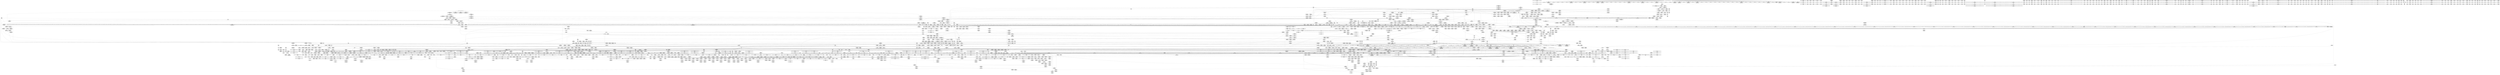 digraph {
	CE0x8037fd0 [shape=record,shape=Mrecord,label="{CE0x8037fd0|%struct.task_struct*_(%struct.task_struct**)*_asm_movq_%gs:$_1:P_,$0_,_r,im,_dirflag_,_fpsr_,_flags_}"]
	CE0x55a8a40 [shape=record,shape=Mrecord,label="{CE0x55a8a40|tomoyo_unix_entry:_tmp32|security/tomoyo/network.c,560}"]
	CE0x7fda3d0 [shape=record,shape=Mrecord,label="{CE0x7fda3d0|tomoyo_check_unix_address:_retval.0|*SummSource*}"]
	CE0x49ca640 [shape=record,shape=Mrecord,label="{CE0x49ca640|i64_ptrtoint_(i8*_blockaddress(_rcu_lock_acquire18,_%__here)_to_i64)|*Constant*}"]
	CE0x64762f0 [shape=record,shape=Mrecord,label="{CE0x64762f0|tomoyo_audit_net_log:_call|security/tomoyo/network.c,366|*SummSource*}"]
	CE0x7d60360 [shape=record,shape=Mrecord,label="{CE0x7d60360|tomoyo_fill_path_info:_is_patterned|security/tomoyo/util.c,668|*SummSink*}"]
	CE0x488f0b0 [shape=record,shape=Mrecord,label="{CE0x488f0b0|srcu_read_lock17:_tmp2|*SummSink*}"]
	CE0x65cbd10 [shape=record,shape=Mrecord,label="{CE0x65cbd10|tomoyo_unix_entry:_address30|security/tomoyo/network.c,568|*SummSource*}"]
	CE0x4998e00 [shape=record,shape=Mrecord,label="{CE0x4998e00|i32_9|*Constant*}"]
	CE0x803ad40 [shape=record,shape=Mrecord,label="{CE0x803ad40|srcu_read_lock17:_bb|*SummSource*}"]
	CE0x627df40 [shape=record,shape=Mrecord,label="{CE0x627df40|tomoyo_init_request_info:_if.end|*SummSink*}"]
	CE0x7e4a540 [shape=record,shape=Mrecord,label="{CE0x7e4a540|%struct.tomoyo_domain_info*_null|*Constant*|*SummSink*}"]
	CE0x66f4880 [shape=record,shape=Mrecord,label="{CE0x66f4880|tomoyo_unix_entry:_tmp49|security/tomoyo/network.c,576|*SummSource*}"]
	CE0x4ad29e0 [shape=record,shape=Mrecord,label="{CE0x4ad29e0|i32_3|*Constant*|*SummSink*}"]
	CE0x804cea0 [shape=record,shape=Mrecord,label="{CE0x804cea0|tomoyo_read_lock16:_entry|*SummSink*}"]
	CE0x54f2670 [shape=record,shape=Mrecord,label="{CE0x54f2670|tomoyo_domain:_tmp9|security/tomoyo/common.h,1205|*SummSink*}"]
	CE0x7d2fd90 [shape=record,shape=Mrecord,label="{CE0x7d2fd90|tomoyo_check_unix_address:_addr_len3|security/tomoyo/network.c,599|*SummSource*}"]
	CE0x5695600 [shape=record,shape=Mrecord,label="{CE0x5695600|__llvm_gcov_indirect_counter_increment114:_bb|*SummSource*}"]
	CE0x654fbd0 [shape=record,shape=Mrecord,label="{CE0x654fbd0|tomoyo_unix_entry:_param25|security/tomoyo/network.c,567|*SummSink*}"]
	CE0x55220e0 [shape=record,shape=Mrecord,label="{CE0x55220e0|tomoyo_fill_path_info:_tmp2|*LoadInst*|security/tomoyo/util.c,663|*SummSink*}"]
	CE0x57eefa0 [shape=record,shape=Mrecord,label="{CE0x57eefa0|tomoyo_init_request_info:_type|security/tomoyo/util.c,1009|*SummSink*}"]
	CE0x63c13b0 [shape=record,shape=Mrecord,label="{CE0x63c13b0|i64_4|*Constant*|*SummSink*}"]
	CE0x54efcb0 [shape=record,shape=Mrecord,label="{CE0x54efcb0|i32_5|*Constant*}"]
	CE0x66a73c0 [shape=record,shape=Mrecord,label="{CE0x66a73c0|tomoyo_unix_entry:_tmp47|security/tomoyo/network.c,575|*SummSource*}"]
	CE0x569d670 [shape=record,shape=Mrecord,label="{CE0x569d670|i64_24|*Constant*|*SummSink*}"]
	CE0x8001db0 [shape=record,shape=Mrecord,label="{CE0x8001db0|tomoyo_audit_net_log:_tmp2|*SummSource*}"]
	CE0x7e123b0 [shape=record,shape=Mrecord,label="{CE0x7e123b0|tomoyo_unix_entry:_entry}"]
	CE0x732e350 [shape=record,shape=Mrecord,label="{CE0x732e350|tomoyo_read_unlock19:_tmp2}"]
	CE0x5715fc0 [shape=record,shape=Mrecord,label="{CE0x5715fc0|tomoyo_fill_path_info:_call2|security/tomoyo/util.c,666|*SummSink*}"]
	CE0x486cba0 [shape=record,shape=Mrecord,label="{CE0x486cba0|_ret_void,_!dbg_!38908|include/linux/rcupdate.h,419}"]
	CE0x6714fd0 [shape=record,shape=Mrecord,label="{CE0x6714fd0|_call_void_tomoyo_read_unlock19(i32_%call)_#9,_!dbg_!38974|security/tomoyo/network.c,577|*SummSource*}"]
	CE0x7d768d0 [shape=record,shape=Mrecord,label="{CE0x7d768d0|tomoyo_audit_unix_log:_param|security/tomoyo/network.c,405}"]
	CE0x4a62700 [shape=record,shape=Mrecord,label="{CE0x4a62700|i64*_getelementptr_inbounds_(_2_x_i64_,_2_x_i64_*___llvm_gcov_ctr4434,_i64_0,_i64_0)|*Constant*|*SummSource*}"]
	CE0x56cf660 [shape=record,shape=Mrecord,label="{CE0x56cf660|tomoyo_get_mode:_index|Function::tomoyo_get_mode&Arg::index::|*SummSource*}"]
	CE0x6497060 [shape=record,shape=Mrecord,label="{CE0x6497060|24:_%struct.tomoyo_path_info*,_32:_i8,_33:_i8,_72:_i8,_:_SCMRE_32,33_}"]
	CE0x7d2e550 [shape=record,shape=Mrecord,label="{CE0x7d2e550|tomoyo_fill_path_info:_frombool|security/tomoyo/util.c,667}"]
	CE0x7e3f7a0 [shape=record,shape=Mrecord,label="{CE0x7e3f7a0|tomoyo_audit_unix_log:_name|security/tomoyo/network.c,407|*SummSink*}"]
	CE0x63760b0 [shape=record,shape=Mrecord,label="{CE0x63760b0|rcu_lock_acquire18:_tmp}"]
	CE0x7f7cd60 [shape=record,shape=Mrecord,label="{CE0x7f7cd60|tomoyo_unix_entry:_call|security/tomoyo/network.c,543}"]
	CE0x564eea0 [shape=record,shape=Mrecord,label="{CE0x564eea0|tomoyo_get_mode:_tmp6|security/tomoyo/util.c,978}"]
	CE0x7f7c500 [shape=record,shape=Mrecord,label="{CE0x7f7c500|GLOBAL:_tomoyo_read_lock16|*Constant*|*SummSink*}"]
	CE0x55659e0 [shape=record,shape=Mrecord,label="{CE0x55659e0|tomoyo_unix_entry:_tmp26|security/tomoyo/network.c,556|*SummSink*}"]
	CE0x7d0b370 [shape=record,shape=Mrecord,label="{CE0x7d0b370|tomoyo_fill_path_info:_const_len6|security/tomoyo/util.c,668|*SummSource*}"]
	CE0x7d07fd0 [shape=record,shape=Mrecord,label="{CE0x7d07fd0|tomoyo_fill_path_info:_cmp|security/tomoyo/util.c,667}"]
	CE0x5647c40 [shape=record,shape=Mrecord,label="{CE0x5647c40|tomoyo_fill_path_info:_entry|*SummSource*}"]
	CE0x4a34cf0 [shape=record,shape=Mrecord,label="{CE0x4a34cf0|0:_i8*,_array:_GCRE_tomoyo_socket_keyword_external_constant_4_x_i8*_:_elem_2::|security/tomoyo/network.c,368}"]
	CE0x648dcb0 [shape=record,shape=Mrecord,label="{CE0x648dcb0|i8*_getelementptr_inbounds_(_21_x_i8_,_21_x_i8_*_.str9,_i32_0,_i32_0)|*Constant*|*SummSink*}"]
	CE0x49fa9f0 [shape=record,shape=Mrecord,label="{CE0x49fa9f0|tomoyo_get_mode:_tmp12|security/tomoyo/util.c,982|*SummSource*}"]
	CE0x5522460 [shape=record,shape=Mrecord,label="{CE0x5522460|tomoyo_domain:_entry|*SummSource*}"]
	CE0x56b93b0 [shape=record,shape=Mrecord,label="{CE0x56b93b0|tomoyo_domain:_tobool|security/tomoyo/common.h,1205}"]
	CE0x5818910 [shape=record,shape=Mrecord,label="{CE0x5818910|tomoyo_fill_path_info:_tmp9|security/tomoyo/util.c,667}"]
	CE0x7fe0fe0 [shape=record,shape=Mrecord,label="{CE0x7fe0fe0|tomoyo_unix_entry:_idxprom|security/tomoyo/network.c,546|*SummSink*}"]
	CE0x56cf4f0 [shape=record,shape=Mrecord,label="{CE0x56cf4f0|tomoyo_init_request_info:_conv|security/tomoyo/util.c,1010}"]
	CE0x7e466f0 [shape=record,shape=Mrecord,label="{CE0x7e466f0|GLOBAL:_tomoyo_domain.__warned|Global_var:tomoyo_domain.__warned}"]
	CE0x6839b90 [shape=record,shape=Mrecord,label="{CE0x6839b90|tomoyo_init_request_info:_tmp13|*LoadInst*|security/tomoyo/util.c,1011}"]
	CE0x62998f0 [shape=record,shape=Mrecord,label="{CE0x62998f0|tomoyo_const_part_length:_retval.0|*SummSink*}"]
	CE0x4976ba0 [shape=record,shape=Mrecord,label="{CE0x4976ba0|tomoyo_const_part_length:_if.end28|*SummSink*}"]
	CE0x654a5b0 [shape=record,shape=Mrecord,label="{CE0x654a5b0|tomoyo_unix_entry:_tmp17|security/tomoyo/network.c,553}"]
	CE0x55893b0 [shape=record,shape=Mrecord,label="{CE0x55893b0|tomoyo_unix_entry:_len.1}"]
	CE0x68feef0 [shape=record,shape=Mrecord,label="{CE0x68feef0|rcu_lock_release21:_tmp5|include/linux/rcupdate.h,423}"]
	CE0x68b53e0 [shape=record,shape=Mrecord,label="{CE0x68b53e0|i64_3|*Constant*}"]
	CE0x64430a0 [shape=record,shape=Mrecord,label="{CE0x64430a0|tomoyo_audit_unix_log:_tmp3}"]
	CE0x64c5240 [shape=record,shape=Mrecord,label="{CE0x64c5240|tomoyo_const_part_length:_tmp21|security/tomoyo/util.c,631|*SummSource*}"]
	CE0x4a18990 [shape=record,shape=Mrecord,label="{CE0x4a18990|i32_1|*Constant*}"]
	CE0x56041d0 [shape=record,shape=Mrecord,label="{CE0x56041d0|i32_48|*Constant*|*SummSource*}"]
	CE0x6782160 [shape=record,shape=Mrecord,label="{CE0x6782160|tomoyo_unix_entry:_tmp7|security/tomoyo/network.c,548}"]
	CE0x4700c60 [shape=record,shape=Mrecord,label="{CE0x4700c60|i8_1|*Constant*|*SummSource*}"]
	CE0x498a410 [shape=record,shape=Mrecord,label="{CE0x498a410|tomoyo_get_mode:_tmp8|security/tomoyo/util.c,979}"]
	CE0x7eb6b70 [shape=record,shape=Mrecord,label="{CE0x7eb6b70|GLOBAL:_tomoyo_audit_net_log|*Constant*|*SummSink*}"]
	CE0x6365b20 [shape=record,shape=Mrecord,label="{CE0x6365b20|tomoyo_unix_entry:_do.body}"]
	CE0x57e6820 [shape=record,shape=Mrecord,label="{CE0x57e6820|i8*_getelementptr_inbounds_(_21_x_i8_,_21_x_i8_*_.str9,_i32_0,_i32_0)|*Constant*}"]
	CE0x6271040 [shape=record,shape=Mrecord,label="{CE0x6271040|%struct.tomoyo_domain_info*_null|*Constant*}"]
	CE0x5587770 [shape=record,shape=Mrecord,label="{CE0x5587770|tomoyo_get_mode:_tmp4|security/tomoyo/util.c,978|*SummSink*}"]
	CE0x63348d0 [shape=record,shape=Mrecord,label="{CE0x63348d0|tomoyo_fill_path_info:_conv3|security/tomoyo/util.c,666}"]
	CE0x49063b0 [shape=record,shape=Mrecord,label="{CE0x49063b0|tomoyo_get_mode:_tmp23|security/tomoyo/util.c,986|*SummSink*}"]
	CE0x6329a70 [shape=record,shape=Mrecord,label="{CE0x6329a70|tomoyo_const_part_length:_tmp44|security/tomoyo/util.c,645}"]
	CE0x6792ca0 [shape=record,shape=Mrecord,label="{CE0x6792ca0|i64*_getelementptr_inbounds_(_31_x_i64_,_31_x_i64_*___llvm_gcov_ctr43150,_i64_0,_i64_3)|*Constant*|*SummSink*}"]
	CE0x7d0b110 [shape=record,shape=Mrecord,label="{CE0x7d0b110|tomoyo_fill_path_info:_tmp11|security/tomoyo/util.c,667|*SummSource*}"]
	CE0x66aec50 [shape=record,shape=Mrecord,label="{CE0x66aec50|srcu_read_unlock20:_tmp}"]
	CE0x4826570 [shape=record,shape=Mrecord,label="{CE0x4826570|tomoyo_get_mode:_add|security/tomoyo/util.c,984}"]
	CE0x6489500 [shape=record,shape=Mrecord,label="{CE0x6489500|tomoyo_domain:_do.body|*SummSource*}"]
	CE0x6453890 [shape=record,shape=Mrecord,label="{CE0x6453890|tomoyo_const_part_length:_conv11|security/tomoyo/util.c,641|*SummSource*}"]
	CE0x7da8b60 [shape=record,shape=Mrecord,label="{CE0x7da8b60|tomoyo_audit_net_log:_family|Function::tomoyo_audit_net_log&Arg::family::|*SummSource*}"]
	CE0x67a38d0 [shape=record,shape=Mrecord,label="{CE0x67a38d0|srcu_read_unlock20:_dep_map|include/linux/srcu.h,236|*SummSink*}"]
	CE0x4ac8480 [shape=record,shape=Mrecord,label="{CE0x4ac8480|_call_void_rcu_lock_release21(%struct.lockdep_map*_%dep_map)_#9,_!dbg_!38905|include/linux/srcu.h,236|*SummSink*}"]
	CE0x732e770 [shape=record,shape=Mrecord,label="{CE0x732e770|tomoyo_fill_path_info:_bb|*SummSink*}"]
	CE0x66f2ae0 [shape=record,shape=Mrecord,label="{CE0x66f2ae0|tomoyo_unix_entry:_tmp48|security/tomoyo/network.c,575|*SummSource*}"]
	CE0x8001540 [shape=record,shape=Mrecord,label="{CE0x8001540|tomoyo_domain:_tmp23|security/tomoyo/common.h,1205}"]
	CE0x4971c40 [shape=record,shape=Mrecord,label="{CE0x4971c40|tomoyo_unix_entry:_if.end|*SummSource*}"]
	CE0x6563b40 [shape=record,shape=Mrecord,label="{CE0x6563b40|tomoyo_unix_entry:_tmp40|security/tomoyo/network.c,570}"]
	CE0x684db60 [shape=record,shape=Mrecord,label="{CE0x684db60|get_current:_entry}"]
	CE0x7db80b0 [shape=record,shape=Mrecord,label="{CE0x7db80b0|tomoyo_check_unix_address:_tmp3|security/tomoyo/network.c,596|*SummSink*}"]
	CE0x6827f70 [shape=record,shape=Mrecord,label="{CE0x6827f70|i64*_getelementptr_inbounds_(_11_x_i64_,_11_x_i64_*___llvm_gcov_ctr54147,_i64_0,_i64_10)|*Constant*}"]
	CE0x6375c50 [shape=record,shape=Mrecord,label="{CE0x6375c50|rcu_lock_release21:_tmp1|*SummSink*}"]
	CE0x7ebccd0 [shape=record,shape=Mrecord,label="{CE0x7ebccd0|128:_i8*,_1208:_%struct.file*,_:_CMRE_37,38_}"]
	CE0x54e6d70 [shape=record,shape=Mrecord,label="{CE0x54e6d70|i64**_getelementptr_inbounds_(_3_x_i64*_,_3_x_i64*_*___llvm_gcda_edge_table44,_i64_0,_i64_0)|*Constant*|*SummSink*}"]
	CE0x49884b0 [shape=record,shape=Mrecord,label="{CE0x49884b0|tomoyo_const_part_length:_conv20|security/tomoyo/util.c,644}"]
	CE0x67e1b80 [shape=record,shape=Mrecord,label="{CE0x67e1b80|_call_void___srcu_read_unlock(%struct.srcu_struct*_%sp,_i32_%idx)_#9,_!dbg_!38906|include/linux/srcu.h,237}"]
	CE0x5832ae0 [shape=record,shape=Mrecord,label="{CE0x5832ae0|tomoyo_domain:_tmp21|security/tomoyo/common.h,1205|*SummSink*}"]
	CE0x7e129d0 [shape=record,shape=Mrecord,label="{CE0x7e129d0|tomoyo_check_unix_address:_if.end|*SummSink*}"]
	CE0x57a47f0 [shape=record,shape=Mrecord,label="{CE0x57a47f0|GLOBAL:_lock_release|*Constant*|*SummSink*}"]
	CE0x7d8a1b0 [shape=record,shape=Mrecord,label="{CE0x7d8a1b0|tomoyo_unix_entry:_tmp12|security/tomoyo/network.c,548|*SummSink*}"]
	CE0x57ef440 [shape=record,shape=Mrecord,label="{CE0x57ef440|tomoyo_unix_entry:_land.lhs.true|*SummSink*}"]
	CE0x496e850 [shape=record,shape=Mrecord,label="{CE0x496e850|tomoyo_get_mode:_tmp20|security/tomoyo/util.c,985}"]
	CE0x6755130 [shape=record,shape=Mrecord,label="{CE0x6755130|tomoyo_domain:_land.lhs.true2}"]
	CE0x7db7fa0 [shape=record,shape=Mrecord,label="{CE0x7db7fa0|GLOBAL:___llvm_gcov_ctr3747|Global_var:__llvm_gcov_ctr3747}"]
	CE0x646f1f0 [shape=record,shape=Mrecord,label="{CE0x646f1f0|tomoyo_init_request_info:_tmp8|security/tomoyo/util.c,1005}"]
	CE0x7fa4d80 [shape=record,shape=Mrecord,label="{CE0x7fa4d80|rcu_lock_acquire18:_tmp6}"]
	CE0x4ad2500 [shape=record,shape=Mrecord,label="{CE0x4ad2500|tomoyo_unix_entry:_conv|security/tomoyo/network.c,548|*SummSource*}"]
	CE0x551e900 [shape=record,shape=Mrecord,label="{CE0x551e900|%struct.tomoyo_domain_info*_null|*Constant*}"]
	CE0x64c59a0 [shape=record,shape=Mrecord,label="{CE0x64c59a0|tomoyo_const_part_length:_bb|*SummSink*}"]
	CE0x4a62ed0 [shape=record,shape=Mrecord,label="{CE0x4a62ed0|tomoyo_get_mode:_arrayidx4|security/tomoyo/util.c,983|*SummSink*}"]
	CE0x66e16b0 [shape=record,shape=Mrecord,label="{CE0x66e16b0|tomoyo_const_part_length:_if.then17}"]
	CE0x7e075a0 [shape=record,shape=Mrecord,label="{CE0x7e075a0|0:_i8,_1:_i8,_32:_i8*,_40:_i32,_:_CMR_32,40_|*MultipleSource*|Function::tomoyo_check_unix_address&Arg::address::|security/tomoyo/network.c,594}"]
	CE0x7cda420 [shape=record,shape=Mrecord,label="{CE0x7cda420|tomoyo_unix_entry:_cmp8|security/tomoyo/network.c,553}"]
	CE0x6717c70 [shape=record,shape=Mrecord,label="{CE0x6717c70|tomoyo_unix_entry:_tmp50|security/tomoyo/network.c,576|*SummSource*}"]
	CE0x636dfa0 [shape=record,shape=Mrecord,label="{CE0x636dfa0|tomoyo_init_request_info:_domain1|security/tomoyo/util.c,1006|*SummSource*}"]
	CE0x685c980 [shape=record,shape=Mrecord,label="{CE0x685c980|tomoyo_fill_path_info:_tmp|*SummSource*}"]
	CE0x57e70f0 [shape=record,shape=Mrecord,label="{CE0x57e70f0|i64_18|*Constant*|*SummSource*}"]
	CE0x7d3f410 [shape=record,shape=Mrecord,label="{CE0x7d3f410|tomoyo_const_part_length:_tmp25|security/tomoyo/util.c,641|*SummSource*}"]
	CE0x7d745d0 [shape=record,shape=Mrecord,label="{CE0x7d745d0|tomoyo_const_part_length:_tmp36|security/tomoyo/util.c,644|*SummSource*}"]
	CE0x80338b0 [shape=record,shape=Mrecord,label="{CE0x80338b0|GLOBAL:___llvm_gcov_global_state_pred45|Global_var:__llvm_gcov_global_state_pred45|*SummSource*}"]
	CE0x653fce0 [shape=record,shape=Mrecord,label="{CE0x653fce0|tomoyo_unix_entry:_operation24|security/tomoyo/network.c,567|*SummSink*}"]
	CE0x4ac8d80 [shape=record,shape=Mrecord,label="{CE0x4ac8d80|tomoyo_get_mode:_if.end}"]
	CE0x545edf0 [shape=record,shape=Mrecord,label="{CE0x545edf0|i64_2|*Constant*}"]
	CE0x55ba4a0 [shape=record,shape=Mrecord,label="{CE0x55ba4a0|tomoyo_domain:_tmp12|security/tomoyo/common.h,1205|*SummSink*}"]
	CE0x558e680 [shape=record,shape=Mrecord,label="{CE0x558e680|tomoyo_check_unix_address:_bb}"]
	CE0x646ed70 [shape=record,shape=Mrecord,label="{CE0x646ed70|tomoyo_init_request_info:_call|security/tomoyo/util.c,1005|*SummSink*}"]
	CE0x63dcb90 [shape=record,shape=Mrecord,label="{CE0x63dcb90|128:_i8*,_1208:_%struct.file*,_:_CMRE_120,128_|*MultipleSource*|security/tomoyo/common.h,1205|security/tomoyo/common.h,1205}"]
	CE0x5910f30 [shape=record,shape=Mrecord,label="{CE0x5910f30|i64*_null|*Constant*|*SummSource*}"]
	CE0x7e3f5d0 [shape=record,shape=Mrecord,label="{CE0x7e3f5d0|tomoyo_audit_unix_log:_name|security/tomoyo/network.c,407}"]
	CE0x7e20e20 [shape=record,shape=Mrecord,label="{CE0x7e20e20|tomoyo_audit_unix_log:_unix_network2|security/tomoyo/network.c,406|*SummSink*}"]
	CE0x7e182a0 [shape=record,shape=Mrecord,label="{CE0x7e182a0|tomoyo_audit_unix_log:_param1|security/tomoyo/network.c,406}"]
	CE0x4700db0 [shape=record,shape=Mrecord,label="{CE0x4700db0|i8_1|*Constant*|*SummSink*}"]
	CE0x49f8420 [shape=record,shape=Mrecord,label="{CE0x49f8420|i64_8|*Constant*}"]
	CE0x6462b30 [shape=record,shape=Mrecord,label="{CE0x6462b30|i64*_getelementptr_inbounds_(_31_x_i64_,_31_x_i64_*___llvm_gcov_ctr43150,_i64_0,_i64_26)|*Constant*|*SummSink*}"]
	CE0x6822850 [shape=record,shape=Mrecord,label="{CE0x6822850|tomoyo_get_mode:_cmp|security/tomoyo/util.c,982}"]
	CE0x48d73c0 [shape=record,shape=Mrecord,label="{CE0x48d73c0|GLOBAL:_current_task|Global_var:current_task|*SummSource*}"]
	CE0x7cda030 [shape=record,shape=Mrecord,label="{CE0x7cda030|tomoyo_unix_entry:_conv7|security/tomoyo/network.c,551|*SummSource*}"]
	CE0x7db41a0 [shape=record,shape=Mrecord,label="{CE0x7db41a0|tomoyo_check_unix_address:_tmp9|security/tomoyo/network.c,598|*SummSource*}"]
	CE0x80383e0 [shape=record,shape=Mrecord,label="{CE0x80383e0|tomoyo_const_part_length:_tmp28|security/tomoyo/util.c,641|*SummSink*}"]
	CE0x49fd2b0 [shape=record,shape=Mrecord,label="{CE0x49fd2b0|GLOBAL:_rcu_lock_acquire18|*Constant*|*SummSource*}"]
	CE0x7db8310 [shape=record,shape=Mrecord,label="{CE0x7db8310|i64*_getelementptr_inbounds_(_6_x_i64_,_6_x_i64_*___llvm_gcov_ctr3747,_i64_0,_i64_3)|*Constant*|*SummSource*}"]
	CE0x551b820 [shape=record,shape=Mrecord,label="{CE0x551b820|i64*_getelementptr_inbounds_(_22_x_i64_,_22_x_i64_*___llvm_gcov_ctr3840,_i64_0,_i64_14)|*Constant*|*SummSink*}"]
	CE0x55f2a80 [shape=record,shape=Mrecord,label="{CE0x55f2a80|i64*_getelementptr_inbounds_(_12_x_i64_,_12_x_i64_*___llvm_gcov_ctr31133,_i64_0,_i64_11)|*Constant*|*SummSink*}"]
	CE0x66f9df0 [shape=record,shape=Mrecord,label="{CE0x66f9df0|%struct.tomoyo_domain_info*_null|*Constant*|*SummSource*}"]
	CE0x6478710 [shape=record,shape=Mrecord,label="{CE0x6478710|i64*_getelementptr_inbounds_(_22_x_i64_,_22_x_i64_*___llvm_gcov_ctr3840,_i64_0,_i64_0)|*Constant*|*SummSink*}"]
	CE0x48096e0 [shape=record,shape=Mrecord,label="{CE0x48096e0|tomoyo_audit_net_log:_tmp1|*SummSource*}"]
	CE0x67aa610 [shape=record,shape=Mrecord,label="{CE0x67aa610|i32_-1|*Constant*|*SummSource*}"]
	CE0x65a3730 [shape=record,shape=Mrecord,label="{CE0x65a3730|tomoyo_unix_entry:_unix_network29|security/tomoyo/network.c,568|*SummSource*}"]
	CE0x62eb6e0 [shape=record,shape=Mrecord,label="{CE0x62eb6e0|tomoyo_get_mode:_if.end9|*SummSink*}"]
	CE0x6530eb0 [shape=record,shape=Mrecord,label="{CE0x6530eb0|tomoyo_unix_entry:_tmp38|*LoadInst*|security/tomoyo/network.c,567|*SummSink*}"]
	CE0x6441ab0 [shape=record,shape=Mrecord,label="{CE0x6441ab0|tomoyo_get_mode:_mode.1|*SummSink*}"]
	CE0x574baa0 [shape=record,shape=Mrecord,label="{CE0x574baa0|tomoyo_unix_entry:_tmp21|security/tomoyo/network.c,554}"]
	CE0x80339f0 [shape=record,shape=Mrecord,label="{CE0x80339f0|GLOBAL:___llvm_gcov_global_state_pred45|Global_var:__llvm_gcov_global_state_pred45|*SummSink*}"]
	CE0x80386a0 [shape=record,shape=Mrecord,label="{CE0x80386a0|tomoyo_const_part_length:_conv14|security/tomoyo/util.c,641}"]
	CE0x7e36c10 [shape=record,shape=Mrecord,label="{CE0x7e36c10|tomoyo_audit_net_log:_idxprom1|security/tomoyo/network.c,368}"]
	CE0x64e4e50 [shape=record,shape=Mrecord,label="{CE0x64e4e50|tomoyo_const_part_length:_if.then27|*SummSource*}"]
	CE0x654a140 [shape=record,shape=Mrecord,label="{CE0x654a140|tomoyo_unix_entry:_tmp16|security/tomoyo/network.c,553|*SummSink*}"]
	CE0x7339c10 [shape=record,shape=Mrecord,label="{CE0x7339c10|i64*_getelementptr_inbounds_(_31_x_i64_,_31_x_i64_*___llvm_gcov_ctr43150,_i64_0,_i64_0)|*Constant*|*SummSource*}"]
	CE0x7e1ac50 [shape=record,shape=Mrecord,label="{CE0x7e1ac50|tomoyo_check_unix_address:_tmp13|security/tomoyo/network.c,601|*SummSink*}"]
	CE0x653f730 [shape=record,shape=Mrecord,label="{CE0x653f730|tomoyo_unix_entry:_param|security/tomoyo/network.c,566|*SummSource*}"]
	CE0x7de51b0 [shape=record,shape=Mrecord,label="{CE0x7de51b0|tomoyo_audit_unix_log:_tmp4|security/tomoyo/network.c,405|*SummSink*}"]
	CE0x63354d0 [shape=record,shape=Mrecord,label="{CE0x63354d0|tomoyo_unix_entry:_if.else|*SummSink*}"]
	CE0x6396c30 [shape=record,shape=Mrecord,label="{CE0x6396c30|tomoyo_init_request_info:_type|security/tomoyo/util.c,1009|*SummSource*}"]
	CE0x7d3f190 [shape=record,shape=Mrecord,label="{CE0x7d3f190|i64*_getelementptr_inbounds_(_4_x_i64_,_4_x_i64_*___llvm_gcov_ctr4137,_i64_0,_i64_3)|*Constant*}"]
	CE0x5521f60 [shape=record,shape=Mrecord,label="{CE0x5521f60|tomoyo_fill_path_info:_tmp2|*LoadInst*|security/tomoyo/util.c,663}"]
	CE0x5676740 [shape=record,shape=Mrecord,label="{CE0x5676740|rcu_lock_acquire18:_tmp4|include/linux/rcupdate.h,418}"]
	CE0x561a3b0 [shape=record,shape=Mrecord,label="{CE0x561a3b0|tomoyo_unix_entry:_cmp8|security/tomoyo/network.c,553|*SummSink*}"]
	CE0x7da3570 [shape=record,shape=Mrecord,label="{CE0x7da3570|0:_i8,_1:_i8,_32:_i8*,_40:_i32,_:_CMR_24,25_|*MultipleSource*|Function::tomoyo_check_unix_address&Arg::address::|security/tomoyo/network.c,594}"]
	CE0x574da60 [shape=record,shape=Mrecord,label="{CE0x574da60|tomoyo_init_request_info:_tmp|*SummSink*}"]
	CE0x55ac930 [shape=record,shape=Mrecord,label="{CE0x55ac930|tomoyo_get_mode:_tmp2|security/tomoyo/util.c,978}"]
	CE0x47de800 [shape=record,shape=Mrecord,label="{CE0x47de800|tomoyo_get_mode:_tmp17|security/tomoyo/util.c,983}"]
	CE0x666df80 [shape=record,shape=Mrecord,label="{CE0x666df80|tomoyo_unix_entry:_tmp45|security/tomoyo/network.c,573|*SummSink*}"]
	CE0x7cfd770 [shape=record,shape=Mrecord,label="{CE0x7cfd770|i1_false|*Constant*}"]
	CE0x574b080 [shape=record,shape=Mrecord,label="{CE0x574b080|i64*_getelementptr_inbounds_(_22_x_i64_,_22_x_i64_*___llvm_gcov_ctr3840,_i64_0,_i64_7)|*Constant*}"]
	CE0x5647870 [shape=record,shape=Mrecord,label="{CE0x5647870|_ret_void,_!dbg_!38929|security/tomoyo/util.c,670|*SummSink*}"]
	CE0x7db62e0 [shape=record,shape=Mrecord,label="{CE0x7db62e0|0:_i8,_array:_GCRE_tomoyo_index2category_constant_39_x_i8_c_00_00_00_00_00_00_00_00_00_00_00_00_00_00_00_00_00_00_00_00_00_00_00_01_01_01_01_01_01_01_01_01_01_01_01_01_01_01_02_,_align_16:_elem_28::|security/tomoyo/util.c,983}"]
	CE0x54f2400 [shape=record,shape=Mrecord,label="{CE0x54f2400|GLOBAL:___llvm_gcov_ctr31133|Global_var:__llvm_gcov_ctr31133|*SummSource*}"]
	CE0x73416e0 [shape=record,shape=Mrecord,label="{CE0x73416e0|rcu_lock_release21:_tmp2|*SummSink*}"]
	CE0x47df270 [shape=record,shape=Mrecord,label="{CE0x47df270|tomoyo_get_mode:_add|security/tomoyo/util.c,984|*SummSink*}"]
	CE0x7d710b0 [shape=record,shape=Mrecord,label="{CE0x7d710b0|tomoyo_audit_net_log:_arrayidx|security/tomoyo/network.c,367|*SummSink*}"]
	CE0x7fd81b0 [shape=record,shape=Mrecord,label="{CE0x7fd81b0|get_current:_bb|*SummSource*}"]
	CE0x5803480 [shape=record,shape=Mrecord,label="{CE0x5803480|GLOBAL:___llvm_gcov_ctr28130|Global_var:__llvm_gcov_ctr28130|*SummSource*}"]
	CE0x6505a60 [shape=record,shape=Mrecord,label="{CE0x6505a60|24:_%struct.tomoyo_path_info*,_32:_i8,_33:_i8,_72:_i8,_:_SCMRE_42,43_}"]
	CE0x58e60a0 [shape=record,shape=Mrecord,label="{CE0x58e60a0|COLLAPSED:_GCMRE___llvm_gcov_ctr4731_internal_global_4_x_i64_zeroinitializer:_elem_0:default:}"]
	CE0x49f8f20 [shape=record,shape=Mrecord,label="{CE0x49f8f20|tomoyo_get_mode:_tmp18|security/tomoyo/util.c,985|*SummSource*}"]
	CE0x49059b0 [shape=record,shape=Mrecord,label="{CE0x49059b0|tomoyo_get_mode:_tmp21|security/tomoyo/util.c,985|*SummSink*}"]
	CE0x7e32080 [shape=record,shape=Mrecord,label="{CE0x7e32080|tomoyo_audit_unix_log:_unix_network4|security/tomoyo/network.c,407}"]
	CE0x57d24e0 [shape=record,shape=Mrecord,label="{CE0x57d24e0|tomoyo_fill_path_info:_const_len|security/tomoyo/util.c,666|*SummSource*}"]
	CE0x4a18fb0 [shape=record,shape=Mrecord,label="{CE0x4a18fb0|tomoyo_get_mode:_tmp14|security/tomoyo/util.c,983|*SummSource*}"]
	CE0x67188e0 [shape=record,shape=Mrecord,label="{CE0x67188e0|i64*_getelementptr_inbounds_(_22_x_i64_,_22_x_i64_*___llvm_gcov_ctr3840,_i64_0,_i64_21)|*Constant*|*SummSink*}"]
	CE0x6365290 [shape=record,shape=Mrecord,label="{CE0x6365290|_call_void_mcount()_#3}"]
	CE0x8001710 [shape=record,shape=Mrecord,label="{CE0x8001710|tomoyo_domain:_tmp23|security/tomoyo/common.h,1205|*SummSink*}"]
	CE0x7e75c90 [shape=record,shape=Mrecord,label="{CE0x7e75c90|i64*_getelementptr_inbounds_(_4_x_i64_,_4_x_i64_*___llvm_gcov_ctr4137,_i64_0,_i64_2)|*Constant*}"]
	CE0x54d7fa0 [shape=record,shape=Mrecord,label="{CE0x54d7fa0|tomoyo_domain:_tmp14|security/tomoyo/common.h,1205}"]
	CE0x6903db0 [shape=record,shape=Mrecord,label="{CE0x6903db0|i64*_getelementptr_inbounds_(_2_x_i64_,_2_x_i64_*___llvm_gcov_ctr4434,_i64_0,_i64_0)|*Constant*|*SummSink*}"]
	CE0x6749040 [shape=record,shape=Mrecord,label="{CE0x6749040|tomoyo_read_lock16:_bb}"]
	CE0x6653500 [shape=record,shape=Mrecord,label="{CE0x6653500|tomoyo_unix_entry:_tmp41|security/tomoyo/network.c,572|*SummSink*}"]
	CE0x4af1d80 [shape=record,shape=Mrecord,label="{CE0x4af1d80|tomoyo_const_part_length:_conv2|security/tomoyo/util.c,627}"]
	CE0x481bb40 [shape=record,shape=Mrecord,label="{CE0x481bb40|i32_9|*Constant*}"]
	CE0x56b8970 [shape=record,shape=Mrecord,label="{CE0x56b8970|tomoyo_domain:_tmp3}"]
	CE0x660c140 [shape=record,shape=Mrecord,label="{CE0x660c140|tomoyo_unix_entry:_call31|security/tomoyo/network.c,571|*SummSink*}"]
	CE0x7e76320 [shape=record,shape=Mrecord,label="{CE0x7e76320|i64*_getelementptr_inbounds_(_2_x_i64_,_2_x_i64_*___llvm_gcov_ctr53148,_i64_0,_i64_1)|*Constant*|*SummSink*}"]
	CE0x494fd10 [shape=record,shape=Mrecord,label="{CE0x494fd10|tomoyo_const_part_length:_add|security/tomoyo/util.c,634}"]
	CE0x67ac630 [shape=record,shape=Mrecord,label="{CE0x67ac630|tomoyo_audit_unix_log:_tmp2|*SummSource*}"]
	CE0x6819910 [shape=record,shape=Mrecord,label="{CE0x6819910|i64*_getelementptr_inbounds_(_11_x_i64_,_11_x_i64_*___llvm_gcov_ctr54147,_i64_0,_i64_9)|*Constant*|*SummSource*}"]
	CE0x47d1010 [shape=record,shape=Mrecord,label="{CE0x47d1010|tomoyo_get_mode:_tmp24|security/tomoyo/util.c,986|*SummSink*}"]
	CE0x7f89c00 [shape=record,shape=Mrecord,label="{CE0x7f89c00|tomoyo_check_unix_address:_return}"]
	CE0x67a37f0 [shape=record,shape=Mrecord,label="{CE0x67a37f0|srcu_read_unlock20:_dep_map|include/linux/srcu.h,236}"]
	CE0x6623f50 [shape=record,shape=Mrecord,label="{CE0x6623f50|GLOBAL:_tomoyo_audit_unix_log|*Constant*|*SummSink*}"]
	CE0x54efeb0 [shape=record,shape=Mrecord,label="{CE0x54efeb0|_ret_void,_!dbg_!38929|security/tomoyo/util.c,670|*SummSource*}"]
	CE0x56f2690 [shape=record,shape=Mrecord,label="{CE0x56f2690|tomoyo_domain:_tmp6|security/tomoyo/common.h,1205}"]
	CE0x7dea3b0 [shape=record,shape=Mrecord,label="{CE0x7dea3b0|tomoyo_get_mode:_and|security/tomoyo/util.c,987|*SummSink*}"]
	CE0x4a1eee0 [shape=record,shape=Mrecord,label="{CE0x4a1eee0|VOIDTB_TE:_CE_6384,6388_|*MultipleSource*|security/tomoyo/util.c,1010|Function::tomoyo_get_mode&Arg::ns::}"]
	CE0x49fcdd0 [shape=record,shape=Mrecord,label="{CE0x49fcdd0|srcu_read_lock17:_dep_map|include/linux/srcu.h,222|*SummSink*}"]
	CE0x7f6b630 [shape=record,shape=Mrecord,label="{CE0x7f6b630|0:_i8,_array:_GCRE_tomoyo_index2category_constant_39_x_i8_c_00_00_00_00_00_00_00_00_00_00_00_00_00_00_00_00_00_00_00_00_00_00_00_01_01_01_01_01_01_01_01_01_01_01_01_01_01_01_02_,_align_16:_elem_35::|security/tomoyo/util.c,983}"]
	CE0x6333380 [shape=record,shape=Mrecord,label="{CE0x6333380|tomoyo_unix_entry:_if.else|*SummSource*}"]
	CE0x57e6fc0 [shape=record,shape=Mrecord,label="{CE0x57e6fc0|i64_18|*Constant*}"]
	CE0x63ade00 [shape=record,shape=Mrecord,label="{CE0x63ade00|tomoyo_init_request_info:_if.end|*SummSource*}"]
	CE0x47ead80 [shape=record,shape=Mrecord,label="{CE0x47ead80|tomoyo_get_mode:_if.then2}"]
	CE0x57d20d0 [shape=record,shape=Mrecord,label="{CE0x57d20d0|tomoyo_init_request_info:_bb|*SummSink*}"]
	CE0x4826330 [shape=record,shape=Mrecord,label="{CE0x4826330|tomoyo_get_mode:_mode.0}"]
	CE0x7db85b0 [shape=record,shape=Mrecord,label="{CE0x7db85b0|tomoyo_check_unix_address:_entry|*SummSource*}"]
	CE0x7cfd8d0 [shape=record,shape=Mrecord,label="{CE0x7cfd8d0|i1_false|*Constant*|*SummSource*}"]
	CE0x7e47080 [shape=record,shape=Mrecord,label="{CE0x7e47080|tomoyo_unix_entry:_idxprom1|security/tomoyo/network.c,546|*SummSink*}"]
	CE0x6748db0 [shape=record,shape=Mrecord,label="{CE0x6748db0|tomoyo_unix_entry:_tmp53|security/tomoyo/network.c,579|*SummSource*}"]
	CE0x4837c30 [shape=record,shape=Mrecord,label="{CE0x4837c30|tomoyo_const_part_length:_cmp3|security/tomoyo/util.c,627|*SummSink*}"]
	CE0x7e37000 [shape=record,shape=Mrecord,label="{CE0x7e37000|tomoyo_const_part_length:_sw.bb9|*SummSink*}"]
	CE0x7d87f70 [shape=record,shape=Mrecord,label="{CE0x7d87f70|0:_i8,_1:_i8,_32:_i8*,_40:_i32,_:_CMR_0,1_|*MultipleSource*|Function::tomoyo_check_unix_address&Arg::address::|security/tomoyo/network.c,594}"]
	CE0x481b470 [shape=record,shape=Mrecord,label="{CE0x481b470|0:_i8*,_array:_GCRE_tomoyo_proto_keyword_constant_6_x_i8*_i8*_getelementptr_inbounds_(_2_x_i8_,_2_x_i8_*_.str22,_i32_0,_i32_0),_i8*_getelementptr_inbounds_(_7_x_i8_,_7_x_i8_*_.str123,_i32_0,_i32_0),_i8*_getelementptr_inbounds_(_6_x_i8_,_6_x_i8_*_.str224,_i32_0,_i32_0),_i8*_getelementptr_inbounds_(_4_x_i8_,_4_x_i8_*_.str325,_i32_0,_i32_0),_i8*_getelementptr_inbounds_(_2_x_i8_,_2_x_i8_*_.str22,_i32_0,_i32_0),_i8*_getelementptr_inbounds_(_10_x_i8_,_10_x_i8_*_.str426,_i32_0,_i32_0)_,_align_16:_elem_5::|security/tomoyo/network.c,367}"]
	CE0x551e790 [shape=record,shape=Mrecord,label="{CE0x551e790|i64_80|*Constant*|*SummSource*}"]
	CE0x57165b0 [shape=record,shape=Mrecord,label="{CE0x57165b0|GLOBAL:___llvm_gcov_ctr32134|Global_var:__llvm_gcov_ctr32134|*SummSink*}"]
	CE0x63ab160 [shape=record,shape=Mrecord,label="{CE0x63ab160|_call_void___llvm_gcov_indirect_counter_increment114(i32*___llvm_gcov_global_state_pred45,_i64**_getelementptr_inbounds_(_3_x_i64*_,_3_x_i64*_*___llvm_gcda_edge_table44,_i64_0,_i64_1)),_!dbg_!38927|security/tomoyo/util.c,634|*SummSink*}"]
	CE0x6748770 [shape=record,shape=Mrecord,label="{CE0x6748770|tomoyo_read_unlock19:_idx|Function::tomoyo_read_unlock19&Arg::idx::|*SummSource*}"]
	CE0x6759ce0 [shape=record,shape=Mrecord,label="{CE0x6759ce0|i64*_getelementptr_inbounds_(_12_x_i64_,_12_x_i64_*___llvm_gcov_ctr31133,_i64_0,_i64_10)|*Constant*}"]
	CE0x64785f0 [shape=record,shape=Mrecord,label="{CE0x64785f0|tomoyo_audit_unix_log:_unix_network|security/tomoyo/network.c,405|*SummSource*}"]
	CE0x4a629d0 [shape=record,shape=Mrecord,label="{CE0x4a629d0|COLLAPSED:_GCMRE___llvm_gcov_ctr4434_internal_global_2_x_i64_zeroinitializer:_elem_0:default:}"]
	CE0x56408f0 [shape=record,shape=Mrecord,label="{CE0x56408f0|_call_void_tomoyo_fill_path_info(%struct.tomoyo_path_info*_%addr21)_#9,_!dbg_!38945|security/tomoyo/network.c,564|*SummSource*}"]
	CE0x551ec20 [shape=record,shape=Mrecord,label="{CE0x551ec20|_ret_i32_%retval.0,_!dbg_!38957|security/tomoyo/util.c,652|*SummSink*}"]
	CE0x643c5f0 [shape=record,shape=Mrecord,label="{CE0x643c5f0|tomoyo_unix_entry:_tmp}"]
	CE0x636e5f0 [shape=record,shape=Mrecord,label="{CE0x636e5f0|i32_4|*Constant*|*SummSink*}"]
	CE0x6329630 [shape=record,shape=Mrecord,label="{CE0x6329630|tomoyo_const_part_length:_tmp43|security/tomoyo/util.c,644|*SummSource*}"]
	CE0x47c0370 [shape=record,shape=Mrecord,label="{CE0x47c0370|tomoyo_unix_entry:_tmp28|security/tomoyo/network.c,557}"]
	CE0x4ad23c0 [shape=record,shape=Mrecord,label="{CE0x4ad23c0|tomoyo_unix_entry:_conv|security/tomoyo/network.c,548}"]
	CE0x564e890 [shape=record,shape=Mrecord,label="{CE0x564e890|tomoyo_domain:_tmp|*SummSource*}"]
	CE0x5467a20 [shape=record,shape=Mrecord,label="{CE0x5467a20|VOIDTB_TE:_CE_2096,2272_|*MultipleSource*|security/tomoyo/util.c,1010|Function::tomoyo_get_mode&Arg::ns::}"]
	CE0x5578a20 [shape=record,shape=Mrecord,label="{CE0x5578a20|tomoyo_const_part_length:_tmp39|security/tomoyo/util.c,644|*SummSink*}"]
	CE0x7d2dfe0 [shape=record,shape=Mrecord,label="{CE0x7d2dfe0|tomoyo_fill_path_info:_is_dir|security/tomoyo/util.c,667|*SummSource*}"]
	CE0x5543290 [shape=record,shape=Mrecord,label="{CE0x5543290|rcu_lock_acquire18:_tmp5|include/linux/rcupdate.h,418|*SummSink*}"]
	CE0x6795230 [shape=record,shape=Mrecord,label="{CE0x6795230|GLOBAL:_tomoyo_get_mode|*Constant*|*SummSource*}"]
	CE0x7e1a880 [shape=record,shape=Mrecord,label="{CE0x7e1a880|i64*_getelementptr_inbounds_(_6_x_i64_,_6_x_i64_*___llvm_gcov_ctr3747,_i64_0,_i64_5)|*Constant*|*SummSource*}"]
	CE0x48e8720 [shape=record,shape=Mrecord,label="{CE0x48e8720|tomoyo_get_mode:_conv10|security/tomoyo/util.c,985|*SummSource*}"]
	CE0x4991c40 [shape=record,shape=Mrecord,label="{CE0x4991c40|tomoyo_domain:_if.then}"]
	CE0x7fe1950 [shape=record,shape=Mrecord,label="{CE0x7fe1950|tomoyo_get_mode:_tmp7|security/tomoyo/util.c,979|*SummSink*}"]
	CE0x56e3670 [shape=record,shape=Mrecord,label="{CE0x56e3670|tomoyo_init_request_info:_tobool|security/tomoyo/util.c,1004|*SummSink*}"]
	CE0x7de5050 [shape=record,shape=Mrecord,label="{CE0x7de5050|tomoyo_audit_unix_log:_tmp4|security/tomoyo/network.c,405|*SummSource*}"]
	CE0x561a6b0 [shape=record,shape=Mrecord,label="{CE0x561a6b0|tomoyo_unix_entry:_conv6|security/tomoyo/network.c,551|*SummSink*}"]
	CE0x7e38490 [shape=record,shape=Mrecord,label="{CE0x7e38490|tomoyo_audit_unix_log:_address|security/tomoyo/network.c,407}"]
	CE0x63fb8e0 [shape=record,shape=Mrecord,label="{CE0x63fb8e0|tomoyo_const_part_length:_tmp22|security/tomoyo/util.c,634|*SummSource*}"]
	CE0x5564330 [shape=record,shape=Mrecord,label="{CE0x5564330|tomoyo_domain:_if.then|*SummSink*}"]
	CE0x6839cc0 [shape=record,shape=Mrecord,label="{CE0x6839cc0|tomoyo_init_request_info:_tmp13|*LoadInst*|security/tomoyo/util.c,1011|*SummSource*}"]
	CE0x6488940 [shape=record,shape=Mrecord,label="{CE0x6488940|tomoyo_get_mode:_tmp3|security/tomoyo/util.c,978}"]
	CE0x7d744b0 [shape=record,shape=Mrecord,label="{CE0x7d744b0|tomoyo_const_part_length:_tmp36|security/tomoyo/util.c,644}"]
	CE0x65ef2b0 [shape=record,shape=Mrecord,label="{CE0x65ef2b0|rcu_lock_release21:_tmp6|*SummSink*}"]
	CE0x4809490 [shape=record,shape=Mrecord,label="{CE0x4809490|tomoyo_audit_net_log:_tmp1}"]
	CE0x55ecdd0 [shape=record,shape=Mrecord,label="{CE0x55ecdd0|tomoyo_unix_entry:_tmp29}"]
	CE0x7feaf30 [shape=record,shape=Mrecord,label="{CE0x7feaf30|tomoyo_audit_net_log:_arrayidx2|security/tomoyo/network.c,368|*SummSource*}"]
	CE0x631ad30 [shape=record,shape=Mrecord,label="{CE0x631ad30|tomoyo_init_request_info:_if.end}"]
	CE0x7ce29a0 [shape=record,shape=Mrecord,label="{CE0x7ce29a0|_call_void_mcount()_#3|*SummSink*}"]
	CE0x4a62390 [shape=record,shape=Mrecord,label="{CE0x4a62390|GLOBAL:_tomoyo_profile|*Constant*|*SummSink*}"]
	CE0x5723f90 [shape=record,shape=Mrecord,label="{CE0x5723f90|tomoyo_unix_entry:_if.then20|*SummSink*}"]
	CE0x47dee50 [shape=record,shape=Mrecord,label="{CE0x47dee50|tomoyo_get_mode:_conv5|security/tomoyo/util.c,983|*SummSink*}"]
	CE0x64692d0 [shape=record,shape=Mrecord,label="{CE0x64692d0|tomoyo_unix_entry:_unix05|security/tomoyo/network.c,551}"]
	CE0x666dbe0 [shape=record,shape=Mrecord,label="{CE0x666dbe0|tomoyo_unix_entry:_tmp45|security/tomoyo/network.c,573}"]
	CE0x66aeac0 [shape=record,shape=Mrecord,label="{CE0x66aeac0|i64*_getelementptr_inbounds_(_31_x_i64_,_31_x_i64_*___llvm_gcov_ctr43150,_i64_0,_i64_3)|*Constant*}"]
	CE0x6828240 [shape=record,shape=Mrecord,label="{CE0x6828240|i64*_getelementptr_inbounds_(_11_x_i64_,_11_x_i64_*___llvm_gcov_ctr54147,_i64_0,_i64_10)|*Constant*|*SummSink*}"]
	CE0x7e370f0 [shape=record,shape=Mrecord,label="{CE0x7e370f0|tomoyo_const_part_length:_lor.lhs.false23}"]
	CE0x6469450 [shape=record,shape=Mrecord,label="{CE0x6469450|tomoyo_unix_entry:_unix05|security/tomoyo/network.c,551|*SummSource*}"]
	CE0x54bd800 [shape=record,shape=Mrecord,label="{CE0x54bd800|tomoyo_unix_entry:_tobool19|security/tomoyo/network.c,560|*SummSink*}"]
	CE0x6748e70 [shape=record,shape=Mrecord,label="{CE0x6748e70|COLLAPSED:_GCMRE___llvm_gcov_ctr3939_internal_global_2_x_i64_zeroinitializer:_elem_0:default:}"]
	CE0x684d8b0 [shape=record,shape=Mrecord,label="{CE0x684d8b0|GLOBAL:_get_current|*Constant*|*SummSource*}"]
	CE0x7fa55d0 [shape=record,shape=Mrecord,label="{CE0x7fa55d0|rcu_lock_acquire18:_tmp7|*SummSource*}"]
	CE0x7e3c5e0 [shape=record,shape=Mrecord,label="{CE0x7e3c5e0|i64_1|*Constant*}"]
	CE0x56e3fb0 [shape=record,shape=Mrecord,label="{CE0x56e3fb0|i64*_getelementptr_inbounds_(_5_x_i64_,_5_x_i64_*___llvm_gcov_ctr32134,_i64_0,_i64_3)|*Constant*|*SummSource*}"]
	CE0x49a0a20 [shape=record,shape=Mrecord,label="{CE0x49a0a20|_call_void_mcount()_#3|*SummSink*}"]
	CE0x7d08480 [shape=record,shape=Mrecord,label="{CE0x7d08480|tomoyo_fill_path_info:_tmp|*SummSink*}"]
	CE0x65a3100 [shape=record,shape=Mrecord,label="{CE0x65a3100|tomoyo_unix_entry:_tmp39|security/tomoyo/network.c,570|*SummSink*}"]
	CE0x49f89d0 [shape=record,shape=Mrecord,label="{CE0x49f89d0|i64_7|*Constant*|*SummSink*}"]
	CE0x7da8230 [shape=record,shape=Mrecord,label="{CE0x7da8230|COLLAPSED:_GCMRE___llvm_gcov_ctr4038_internal_global_2_x_i64_zeroinitializer:_elem_0:default:}"]
	CE0x6469a80 [shape=record,shape=Mrecord,label="{CE0x6469a80|tomoyo_unix_entry:_tmp15|security/tomoyo/network.c,551|*SummSink*}"]
	CE0x7ebae00 [shape=record,shape=Mrecord,label="{CE0x7ebae00|i64_2|*Constant*|*SummSink*}"]
	CE0x6765ce0 [shape=record,shape=Mrecord,label="{CE0x6765ce0|tomoyo_const_part_length:_cmp12|security/tomoyo/util.c,641}"]
	CE0x7d3ee90 [shape=record,shape=Mrecord,label="{CE0x7d3ee90|GLOBAL:_lock_acquire|*Constant*}"]
	CE0x7dd9460 [shape=record,shape=Mrecord,label="{CE0x7dd9460|128:_i8*,_1208:_%struct.file*,_:_CMRE_25,26_}"]
	CE0x55f4990 [shape=record,shape=Mrecord,label="{CE0x55f4990|tomoyo_get_mode:_tmp11|security/tomoyo/util.c,982}"]
	CE0x4af1ac0 [shape=record,shape=Mrecord,label="{CE0x4af1ac0|tomoyo_const_part_length:_tmp14|security/tomoyo/util.c,626|*SummSink*}"]
	CE0x7d60210 [shape=record,shape=Mrecord,label="{CE0x7d60210|tomoyo_fill_path_info:_is_patterned|security/tomoyo/util.c,668|*SummSource*}"]
	CE0x7d71d20 [shape=record,shape=Mrecord,label="{CE0x7d71d20|tomoyo_const_part_length:_return}"]
	CE0x7e4a640 [shape=record,shape=Mrecord,label="{CE0x7e4a640|tomoyo_init_request_info:_domain|Function::tomoyo_init_request_info&Arg::domain::|*SummSource*}"]
	CE0x686c4d0 [shape=record,shape=Mrecord,label="{CE0x686c4d0|i64*_getelementptr_inbounds_(_2_x_i64_,_2_x_i64_*___llvm_gcov_ctr4335,_i64_0,_i64_1)|*Constant*}"]
	CE0x4825dc0 [shape=record,shape=Mrecord,label="{CE0x4825dc0|tomoyo_get_mode:_tmp16|security/tomoyo/util.c,983|*SummSource*}"]
	CE0x7fa4df0 [shape=record,shape=Mrecord,label="{CE0x7fa4df0|i64*_getelementptr_inbounds_(_4_x_i64_,_4_x_i64_*___llvm_gcov_ctr4137,_i64_0,_i64_3)|*Constant*|*SummSink*}"]
	CE0x4ac8970 [shape=record,shape=Mrecord,label="{CE0x4ac8970|tomoyo_const_part_length:_cmp|security/tomoyo/util.c,626}"]
	CE0x7f7cdd0 [shape=record,shape=Mrecord,label="{CE0x7f7cdd0|_call_void_mcount()_#3|*SummSource*}"]
	CE0x7e3fc10 [shape=record,shape=Mrecord,label="{CE0x7e3fc10|tomoyo_audit_unix_log:_tmp7|security/tomoyo/network.c,407|*SummSink*}"]
	CE0x56953c0 [shape=record,shape=Mrecord,label="{CE0x56953c0|rcu_lock_release21:_tmp3|*SummSink*}"]
	CE0x63fb4c0 [shape=record,shape=Mrecord,label="{CE0x63fb4c0|get_current:_tmp3}"]
	CE0x65311b0 [shape=record,shape=Mrecord,label="{CE0x65311b0|tomoyo_unix_entry:_param|security/tomoyo/network.c,566|*SummSink*}"]
	CE0x64fd110 [shape=record,shape=Mrecord,label="{CE0x64fd110|24:_%struct.tomoyo_path_info*,_32:_i8,_33:_i8,_72:_i8,_:_SCMRE_53,54_}"]
	CE0x7da8800 [shape=record,shape=Mrecord,label="{CE0x7da8800|tomoyo_audit_net_log:_operation|Function::tomoyo_audit_net_log&Arg::operation::|*SummSink*}"]
	CE0x47ea300 [shape=record,shape=Mrecord,label="{CE0x47ea300|0:_i8,_array:_GCRE_tomoyo_index2category_constant_39_x_i8_c_00_00_00_00_00_00_00_00_00_00_00_00_00_00_00_00_00_00_00_00_00_00_00_01_01_01_01_01_01_01_01_01_01_01_01_01_01_01_02_,_align_16:_elem_3::|security/tomoyo/util.c,983}"]
	CE0x64c5a90 [shape=record,shape=Mrecord,label="{CE0x64c5a90|tomoyo_const_part_length:_if.then5}"]
	CE0x4ac8890 [shape=record,shape=Mrecord,label="{CE0x4ac8890|tomoyo_get_mode:_tmp|*SummSource*}"]
	CE0x8037ca0 [shape=record,shape=Mrecord,label="{CE0x8037ca0|tomoyo_const_part_length:_tmp7|security/tomoyo/util.c,625|*SummSource*}"]
	CE0x5566230 [shape=record,shape=Mrecord,label="{CE0x5566230|i64*_getelementptr_inbounds_(_22_x_i64_,_22_x_i64_*___llvm_gcov_ctr3840,_i64_0,_i64_10)|*Constant*|*SummSink*}"]
	CE0x684da60 [shape=record,shape=Mrecord,label="{CE0x684da60|GLOBAL:_get_current|*Constant*|*SummSink*}"]
	CE0x7dc6ac0 [shape=record,shape=Mrecord,label="{CE0x7dc6ac0|128:_i8*,_1208:_%struct.file*,_:_CMRE_2,3_}"]
	CE0x686bd60 [shape=record,shape=Mrecord,label="{CE0x686bd60|tomoyo_init_request_info:_conv6|security/tomoyo/util.c,1011|*SummSource*}"]
	CE0x692a840 [shape=record,shape=Mrecord,label="{CE0x692a840|tomoyo_read_unlock19:_tmp3}"]
	CE0x7eb6760 [shape=record,shape=Mrecord,label="{CE0x7eb6760|tomoyo_audit_unix_log:_call|security/tomoyo/network.c,405|*SummSink*}"]
	CE0x6430070 [shape=record,shape=Mrecord,label="{CE0x6430070|_call_void_mcount()_#3}"]
	CE0x804d5c0 [shape=record,shape=Mrecord,label="{CE0x804d5c0|tomoyo_check_unix_address:_conv|security/tomoyo/network.c,596}"]
	CE0x7e12240 [shape=record,shape=Mrecord,label="{CE0x7e12240|tomoyo_check_unix_address:_call|security/tomoyo/network.c,600|*SummSource*}"]
	CE0x47bfe30 [shape=record,shape=Mrecord,label="{CE0x47bfe30|tomoyo_unix_entry:_tmp27|security/tomoyo/network.c,557|*SummSink*}"]
	CE0x5613a80 [shape=record,shape=Mrecord,label="{CE0x5613a80|tomoyo_const_part_length:_conv24|security/tomoyo/util.c,644}"]
	CE0x6516540 [shape=record,shape=Mrecord,label="{CE0x6516540|24:_%struct.tomoyo_path_info*,_32:_i8,_33:_i8,_72:_i8,_:_SCMRE_75,76_|*MultipleSource*|security/tomoyo/network.c,544|security/tomoyo/network.c, 544|Function::tomoyo_init_request_info&Arg::r::|security/tomoyo/network.c,565}"]
	CE0x7fd8540 [shape=record,shape=Mrecord,label="{CE0x7fd8540|__llvm_gcov_indirect_counter_increment114:_counter}"]
	CE0x564ecd0 [shape=record,shape=Mrecord,label="{CE0x564ecd0|tomoyo_get_mode:_tmp5|security/tomoyo/util.c,978|*SummSource*}"]
	CE0x62eed20 [shape=record,shape=Mrecord,label="{CE0x62eed20|tomoyo_check_unix_address:_address|Function::tomoyo_check_unix_address&Arg::address::}"]
	CE0x63f67c0 [shape=record,shape=Mrecord,label="{CE0x63f67c0|i32_(%struct.tomoyo_request_info.524*,_%struct.tomoyo_domain_info*,_i8)*_bitcast_(i32_(%struct.tomoyo_request_info*,_%struct.tomoyo_domain_info*,_i8)*_tomoyo_init_request_info_to_i32_(%struct.tomoyo_request_info.524*,_%struct.tomoyo_domain_info*,_i8)*)|*Constant*|*SummSink*}"]
	CE0x7e38960 [shape=record,shape=Mrecord,label="{CE0x7e38960|tomoyo_audit_unix_log:_tmp6|security/tomoyo/network.c,407}"]
	CE0x688dd20 [shape=record,shape=Mrecord,label="{CE0x688dd20|tomoyo_get_mode:_if.end|*SummSink*}"]
	CE0x4b4c590 [shape=record,shape=Mrecord,label="{CE0x4b4c590|tomoyo_unix_entry:_if.then10|*SummSource*}"]
	CE0x7e75f60 [shape=record,shape=Mrecord,label="{CE0x7e75f60|tomoyo_const_part_length:_tmp5|security/tomoyo/util.c,624|*SummSource*}"]
	CE0x47002c0 [shape=record,shape=Mrecord,label="{CE0x47002c0|__llvm_gcov_indirect_counter_increment114:_counters|Function::__llvm_gcov_indirect_counter_increment114&Arg::counters::|*SummSource*}"]
	CE0x5563c90 [shape=record,shape=Mrecord,label="{CE0x5563c90|tomoyo_domain:_tmp15|security/tomoyo/common.h,1205|*SummSink*}"]
	CE0x54e6de0 [shape=record,shape=Mrecord,label="{CE0x54e6de0|i64*_getelementptr_inbounds_(_31_x_i64_,_31_x_i64_*___llvm_gcov_ctr43150,_i64_0,_i64_28)|*Constant*}"]
	CE0x7fd86a0 [shape=record,shape=Mrecord,label="{CE0x7fd86a0|__llvm_gcov_indirect_counter_increment114:_counter|*SummSource*}"]
	CE0x6736e00 [shape=record,shape=Mrecord,label="{CE0x6736e00|tomoyo_read_unlock19:_entry|*SummSource*}"]
	CE0x6880300 [shape=record,shape=Mrecord,label="{CE0x6880300|i32_78|*Constant*|*SummSource*}"]
	CE0x6291d90 [shape=record,shape=Mrecord,label="{CE0x6291d90|i64*_getelementptr_inbounds_(_2_x_i64_,_2_x_i64_*___llvm_gcov_ctr4335,_i64_0,_i64_0)|*Constant*|*SummSource*}"]
	CE0x56b9190 [shape=record,shape=Mrecord,label="{CE0x56b9190|i32_0|*Constant*}"]
	CE0x561fc80 [shape=record,shape=Mrecord,label="{CE0x561fc80|i64_3|*Constant*}"]
	CE0x4b155a0 [shape=record,shape=Mrecord,label="{CE0x4b155a0|i64_12|*Constant*|*SummSource*}"]
	CE0x4991390 [shape=record,shape=Mrecord,label="{CE0x4991390|tomoyo_domain:_if.end|*SummSink*}"]
	CE0x7d4ec90 [shape=record,shape=Mrecord,label="{CE0x7d4ec90|0:_i8,_1:_i8,_32:_i8*,_40:_i32,_:_CMR_40,44_|*MultipleSource*|Function::tomoyo_check_unix_address&Arg::address::|security/tomoyo/network.c,594}"]
	CE0x684d7a0 [shape=record,shape=Mrecord,label="{CE0x684d7a0|GLOBAL:_get_current|*Constant*}"]
	CE0x4988eb0 [shape=record,shape=Mrecord,label="{CE0x4988eb0|tomoyo_const_part_length:_while.cond|*SummSource*}"]
	CE0x7e1d670 [shape=record,shape=Mrecord,label="{CE0x7e1d670|GLOBAL:___llvm_gcov_ctr3747|Global_var:__llvm_gcov_ctr3747|*SummSink*}"]
	CE0x6714450 [shape=record,shape=Mrecord,label="{CE0x6714450|tomoyo_unix_entry:_tmp51|security/tomoyo/network.c,577|*SummSource*}"]
	CE0x67a3b10 [shape=record,shape=Mrecord,label="{CE0x67a3b10|GLOBAL:___llvm_gcov_ctr43150|Global_var:__llvm_gcov_ctr43150|*SummSink*}"]
	CE0x48ad570 [shape=record,shape=Mrecord,label="{CE0x48ad570|__llvm_gcov_indirect_counter_increment114:_predecessor|Function::__llvm_gcov_indirect_counter_increment114&Arg::predecessor::|*SummSink*}"]
	CE0x7f89960 [shape=record,shape=Mrecord,label="{CE0x7f89960|i8_0|*Constant*}"]
	CE0x67a3700 [shape=record,shape=Mrecord,label="{CE0x67a3700|srcu_read_unlock20:_dep_map|include/linux/srcu.h,236|*SummSource*}"]
	CE0x4a34b90 [shape=record,shape=Mrecord,label="{CE0x4a34b90|0:_i8*,_array:_GCRE_tomoyo_socket_keyword_external_constant_4_x_i8*_:_elem_1::|security/tomoyo/network.c,368}"]
	CE0x644cc80 [shape=record,shape=Mrecord,label="{CE0x644cc80|rcu_lock_acquire18:_bb|*SummSource*}"]
	CE0x7fd9e50 [shape=record,shape=Mrecord,label="{CE0x7fd9e50|_ret_i32_%error.1,_!dbg_!38975|security/tomoyo/network.c,579}"]
	CE0x47decd0 [shape=record,shape=Mrecord,label="{CE0x47decd0|tomoyo_get_mode:_conv5|security/tomoyo/util.c,983}"]
	CE0x7eb7270 [shape=record,shape=Mrecord,label="{CE0x7eb7270|i8*_getelementptr_inbounds_(_5_x_i8_,_5_x_i8_*_.str8,_i32_0,_i32_0)|*Constant*|*SummSource*}"]
	CE0x7e17e70 [shape=record,shape=Mrecord,label="{CE0x7e17e70|_ret_i32_%call,_!dbg_!38910|security/tomoyo/network.c,366|*SummSink*}"]
	CE0x488ab40 [shape=record,shape=Mrecord,label="{CE0x488ab40|_call_void_mcount()_#3|*SummSource*}"]
	CE0x66e62d0 [shape=record,shape=Mrecord,label="{CE0x66e62d0|tomoyo_domain:_tmp7|security/tomoyo/common.h,1205}"]
	CE0x4a1f250 [shape=record,shape=Mrecord,label="{CE0x4a1f250|tomoyo_const_part_length:_tmp11|security/tomoyo/util.c,626|*SummSource*}"]
	CE0x49c4df0 [shape=record,shape=Mrecord,label="{CE0x49c4df0|tomoyo_const_part_length:_tmp9|security/tomoyo/util.c,626|*SummSource*}"]
	CE0x6376860 [shape=record,shape=Mrecord,label="{CE0x6376860|tomoyo_const_part_length:_tmp27|security/tomoyo/util.c,641}"]
	CE0x80018f0 [shape=record,shape=Mrecord,label="{CE0x80018f0|tomoyo_get_mode:_if.then13|*SummSource*}"]
	CE0x55643a0 [shape=record,shape=Mrecord,label="{CE0x55643a0|tomoyo_domain:_tmp}"]
	CE0x5695e90 [shape=record,shape=Mrecord,label="{CE0x5695e90|tomoyo_const_part_length:_sw.bb9|*SummSource*}"]
	CE0x4940050 [shape=record,shape=Mrecord,label="{CE0x4940050|GLOBAL:___srcu_read_lock|*Constant*|*SummSource*}"]
	CE0x6638720 [shape=record,shape=Mrecord,label="{CE0x6638720|tomoyo_audit_unix_log:_entry|*SummSink*}"]
	CE0x67ac940 [shape=record,shape=Mrecord,label="{CE0x67ac940|tomoyo_init_request_info:_conv|security/tomoyo/util.c,1010|*SummSink*}"]
	CE0x47df010 [shape=record,shape=Mrecord,label="{CE0x47df010|i32_39|*Constant*|*SummSource*}"]
	CE0x6832a30 [shape=record,shape=Mrecord,label="{CE0x6832a30|tomoyo_init_request_info:_mode|security/tomoyo/util.c,1010}"]
	CE0x6828c40 [shape=record,shape=Mrecord,label="{CE0x6828c40|tomoyo_domain:_tmp20|security/tomoyo/common.h,1205|*SummSource*}"]
	CE0x55891e0 [shape=record,shape=Mrecord,label="{CE0x55891e0|i32_9|*Constant*|*SummSource*}"]
	CE0x55fd660 [shape=record,shape=Mrecord,label="{CE0x55fd660|tomoyo_const_part_length:_tmp9|security/tomoyo/util.c,626|*SummSink*}"]
	CE0x688d200 [shape=record,shape=Mrecord,label="{CE0x688d200|tomoyo_const_part_length:_add29|security/tomoyo/util.c,646|*SummSource*}"]
	CE0x6832cb0 [shape=record,shape=Mrecord,label="{CE0x6832cb0|tomoyo_init_request_info:_mode|security/tomoyo/util.c,1010|*SummSink*}"]
	CE0x7cd9f20 [shape=record,shape=Mrecord,label="{CE0x7cd9f20|tomoyo_unix_entry:_conv7|security/tomoyo/network.c,551}"]
	CE0x66a6ff0 [shape=record,shape=Mrecord,label="{CE0x66a6ff0|i64*_getelementptr_inbounds_(_22_x_i64_,_22_x_i64_*___llvm_gcov_ctr3840,_i64_0,_i64_19)|*Constant*}"]
	CE0x64c4e00 [shape=record,shape=Mrecord,label="{CE0x64c4e00|get_current:_tmp4|./arch/x86/include/asm/current.h,14}"]
	CE0x49820e0 [shape=record,shape=Mrecord,label="{CE0x49820e0|GLOBAL:_tomoyo_index2category|Global_var:tomoyo_index2category|*SummSink*}"]
	CE0x7e1f950 [shape=record,shape=Mrecord,label="{CE0x7e1f950|tomoyo_const_part_length:_if.then5|*SummSink*}"]
	CE0x563e6f0 [shape=record,shape=Mrecord,label="{CE0x563e6f0|tomoyo_const_part_length:_tmp20|security/tomoyo/util.c,628|*SummSink*}"]
	CE0x4b159a0 [shape=record,shape=Mrecord,label="{CE0x4b159a0|i64_13|*Constant*|*SummSource*}"]
	CE0x6867620 [shape=record,shape=Mrecord,label="{CE0x6867620|i8*_getelementptr_inbounds_(_10_x_i8_,_10_x_i8_*_.str7,_i32_0,_i32_0)|*Constant*}"]
	CE0x6916ff0 [shape=record,shape=Mrecord,label="{CE0x6916ff0|tomoyo_fill_path_info:_tmp4|security/tomoyo/util.c,667|*SummSink*}"]
	CE0x55b9fb0 [shape=record,shape=Mrecord,label="{CE0x55b9fb0|tomoyo_audit_net_log:_idxprom|security/tomoyo/network.c,367|*SummSink*}"]
	CE0x7d37820 [shape=record,shape=Mrecord,label="{CE0x7d37820|tomoyo_fill_path_info:_tmp13|*LoadInst*|security/tomoyo/util.c,668|*SummSink*}"]
	CE0x66d17c0 [shape=record,shape=Mrecord,label="{CE0x66d17c0|0:_i8,_array:_GCR_tomoyo_unix2mac_internal_constant_6_x_4_x_i8_4_x_i8_zeroinitializer,_4_x_i8_c_1E_1F_00_,_4_x_i8_c_!_00_00_22_,_4_x_i8_zeroinitializer,_4_x_i8_zeroinitializer,_4_x_i8_c_#$%_00_,_align_16:_elem_0::|security/tomoyo/network.c,546}"]
	CE0x6725aa0 [shape=record,shape=Mrecord,label="{CE0x6725aa0|GLOBAL:_tomoyo_read_unlock19|*Constant*}"]
	CE0x561aa10 [shape=record,shape=Mrecord,label="{CE0x561aa10|tomoyo_unix_entry:_sub|security/tomoyo/network.c,551|*SummSource*}"]
	CE0x6496b80 [shape=record,shape=Mrecord,label="{CE0x6496b80|24:_%struct.tomoyo_path_info*,_32:_i8,_33:_i8,_72:_i8,_:_SCMRE_29,30_}"]
	CE0x67186b0 [shape=record,shape=Mrecord,label="{CE0x67186b0|i64*_getelementptr_inbounds_(_22_x_i64_,_22_x_i64_*___llvm_gcov_ctr3840,_i64_0,_i64_21)|*Constant*}"]
	CE0x5841e30 [shape=record,shape=Mrecord,label="{CE0x5841e30|get_current:_tmp}"]
	CE0x7d07c80 [shape=record,shape=Mrecord,label="{CE0x7d07c80|i32_47|*Constant*}"]
	CE0x7ebc550 [shape=record,shape=Mrecord,label="{CE0x7ebc550|128:_i8*,_1208:_%struct.file*,_:_CMRE_31,32_}"]
	CE0x7d0ad70 [shape=record,shape=Mrecord,label="{CE0x7d0ad70|i64*_getelementptr_inbounds_(_5_x_i64_,_5_x_i64_*___llvm_gcov_ctr28130,_i64_0,_i64_4)|*Constant*|*SummSource*}"]
	CE0x55f4a70 [shape=record,shape=Mrecord,label="{CE0x55f4a70|tomoyo_domain:_do.end|*SummSink*}"]
	CE0x7d3ebc0 [shape=record,shape=Mrecord,label="{CE0x7d3ebc0|tomoyo_const_part_length:_tobool|security/tomoyo/util.c,624}"]
	CE0x7e71020 [shape=record,shape=Mrecord,label="{CE0x7e71020|i64_1|*Constant*|*SummSink*}"]
	CE0x558e530 [shape=record,shape=Mrecord,label="{CE0x558e530|i64_8|*Constant*}"]
	CE0x4ad2650 [shape=record,shape=Mrecord,label="{CE0x4ad2650|tomoyo_unix_entry:_conv|security/tomoyo/network.c,548|*SummSink*}"]
	CE0x649e240 [shape=record,shape=Mrecord,label="{CE0x649e240|24:_%struct.tomoyo_path_info*,_32:_i8,_33:_i8,_72:_i8,_:_SCMRE_39,40_}"]
	CE0x48d67b0 [shape=record,shape=Mrecord,label="{CE0x48d67b0|rcu_lock_release21:___here}"]
	CE0x7dbe600 [shape=record,shape=Mrecord,label="{CE0x7dbe600|tomoyo_check_unix_address:_addr2|security/tomoyo/network.c,598|*SummSink*}"]
	CE0x66a72e0 [shape=record,shape=Mrecord,label="{CE0x66a72e0|i64*_getelementptr_inbounds_(_22_x_i64_,_22_x_i64_*___llvm_gcov_ctr3840,_i64_0,_i64_19)|*Constant*|*SummSource*}"]
	CE0x7d53b00 [shape=record,shape=Mrecord,label="{CE0x7d53b00|tomoyo_check_unix_address:_cmp|security/tomoyo/network.c,596}"]
	CE0x5588c50 [shape=record,shape=Mrecord,label="{CE0x5588c50|tomoyo_unix_entry:_buf.0}"]
	CE0x56e3880 [shape=record,shape=Mrecord,label="{CE0x56e3880|tomoyo_fill_path_info:_call|security/tomoyo/util.c,664|*SummSink*}"]
	CE0x6765350 [shape=record,shape=Mrecord,label="{CE0x6765350|tomoyo_const_part_length:_tmp2|security/tomoyo/util.c,624|*SummSink*}"]
	CE0x48ed1b0 [shape=record,shape=Mrecord,label="{CE0x48ed1b0|0:_i8,_:_GCRE_tomoyo_policy_loaded_global_i8_0,_align_1:_elem_0:default:}"]
	CE0x48f9540 [shape=record,shape=Mrecord,label="{CE0x48f9540|tomoyo_const_part_length:_incdec.ptr|security/tomoyo/util.c,626|*SummSource*}"]
	CE0x6897170 [shape=record,shape=Mrecord,label="{CE0x6897170|tomoyo_fill_path_info:_tmp5|security/tomoyo/util.c,667|*SummSink*}"]
	CE0x4981740 [shape=record,shape=Mrecord,label="{CE0x4981740|tomoyo_get_mode:_call|security/tomoyo/util.c,980}"]
	CE0x481b870 [shape=record,shape=Mrecord,label="{CE0x481b870|tomoyo_const_part_length:_tmp16|security/tomoyo/util.c,627|*SummSink*}"]
	CE0x7db5d80 [shape=record,shape=Mrecord,label="{CE0x7db5d80|0:_i8,_array:_GCRE_tomoyo_index2category_constant_39_x_i8_c_00_00_00_00_00_00_00_00_00_00_00_00_00_00_00_00_00_00_00_00_00_00_00_01_01_01_01_01_01_01_01_01_01_01_01_01_01_01_02_,_align_16:_elem_26::|security/tomoyo/util.c,983}"]
	CE0x643bfa0 [shape=record,shape=Mrecord,label="{CE0x643bfa0|tomoyo_const_part_length:_filename|Function::tomoyo_const_part_length&Arg::filename::|*SummSource*}"]
	CE0x57e6f50 [shape=record,shape=Mrecord,label="{CE0x57e6f50|i64_20|*Constant*|*SummSink*}"]
	CE0x66cf510 [shape=record,shape=Mrecord,label="{CE0x66cf510|tomoyo_unix_entry:_tmp18|security/tomoyo/network.c,553|*SummSource*}"]
	CE0x47bfdc0 [shape=record,shape=Mrecord,label="{CE0x47bfdc0|tomoyo_unix_entry:_tmp27|security/tomoyo/network.c,557|*SummSource*}"]
	CE0x65f3000 [shape=record,shape=Mrecord,label="{CE0x65f3000|tomoyo_const_part_length:_tmp34|security/tomoyo/util.c,642}"]
	CE0x4ac84f0 [shape=record,shape=Mrecord,label="{CE0x4ac84f0|GLOBAL:_rcu_lock_release21|*Constant*}"]
	CE0x7d765d0 [shape=record,shape=Mrecord,label="{CE0x7d765d0|_call_void_mcount()_#3|*SummSink*}"]
	CE0x54bd270 [shape=record,shape=Mrecord,label="{CE0x54bd270|tomoyo_unix_entry:_tobool19|security/tomoyo/network.c,560}"]
	CE0x7d8a060 [shape=record,shape=Mrecord,label="{CE0x7d8a060|tomoyo_unix_entry:_tmp12|security/tomoyo/network.c,548|*SummSource*}"]
	CE0x685c910 [shape=record,shape=Mrecord,label="{CE0x685c910|COLLAPSED:_GCMRE___llvm_gcov_ctr28130_internal_global_5_x_i64_zeroinitializer:_elem_0:default:}"]
	CE0x67b3260 [shape=record,shape=Mrecord,label="{CE0x67b3260|i8*_getelementptr_inbounds_(_25_x_i8_,_25_x_i8_*_.str12,_i32_0,_i32_0)|*Constant*|*SummSource*}"]
	CE0x66533b0 [shape=record,shape=Mrecord,label="{CE0x66533b0|i64_16|*Constant*|*SummSink*}"]
	CE0x63c0fb0 [shape=record,shape=Mrecord,label="{CE0x63c0fb0|i64_3|*Constant*|*SummSource*}"]
	CE0x4968490 [shape=record,shape=Mrecord,label="{CE0x4968490|tomoyo_unix_entry:_tmp14|security/tomoyo/network.c,550}"]
	CE0x48e8350 [shape=record,shape=Mrecord,label="{CE0x48e8350|tomoyo_get_mode:_conv10|security/tomoyo/util.c,985|*SummSink*}"]
	CE0x66e1350 [shape=record,shape=Mrecord,label="{CE0x66e1350|srcu_read_unlock20:_tmp2|*SummSource*}"]
	CE0x569df50 [shape=record,shape=Mrecord,label="{CE0x569df50|tomoyo_const_part_length:_tmp41|security/tomoyo/util.c,644|*SummSink*}"]
	CE0x63bbed0 [shape=record,shape=Mrecord,label="{CE0x63bbed0|_ret_%struct.tomoyo_domain_info*_%tmp23,_!dbg_!38929|security/tomoyo/common.h,1205|*SummSink*}"]
	CE0x653f270 [shape=record,shape=Mrecord,label="{CE0x653f270|tomoyo_unix_entry:_tmp37|*LoadInst*|security/tomoyo/network.c,566}"]
	CE0x54efdb0 [shape=record,shape=Mrecord,label="{CE0x54efdb0|_ret_void,_!dbg_!38929|security/tomoyo/util.c,670}"]
	CE0x48381d0 [shape=record,shape=Mrecord,label="{CE0x48381d0|tomoyo_get_mode:_tmp15|security/tomoyo/util.c,983|*SummSink*}"]
	CE0x488ad20 [shape=record,shape=Mrecord,label="{CE0x488ad20|tomoyo_const_part_length:_tmp17|security/tomoyo/util.c,627}"]
	CE0x4809cc0 [shape=record,shape=Mrecord,label="{CE0x4809cc0|i64*_getelementptr_inbounds_(_12_x_i64_,_12_x_i64_*___llvm_gcov_ctr31133,_i64_0,_i64_6)|*Constant*}"]
	CE0x66cf9c0 [shape=record,shape=Mrecord,label="{CE0x66cf9c0|tomoyo_unix_entry:_tmp19|security/tomoyo/network.c,553|*SummSink*}"]
	CE0x7d83190 [shape=record,shape=Mrecord,label="{CE0x7d83190|tomoyo_fill_path_info:_call11|security/tomoyo/util.c,669}"]
	CE0x67ac6a0 [shape=record,shape=Mrecord,label="{CE0x67ac6a0|tomoyo_audit_unix_log:_tmp2|*SummSink*}"]
	CE0x63f6a10 [shape=record,shape=Mrecord,label="{CE0x63f6a10|tomoyo_init_request_info:_r|Function::tomoyo_init_request_info&Arg::r::|*SummSource*}"]
	CE0x63ab990 [shape=record,shape=Mrecord,label="{CE0x63ab990|tomoyo_const_part_length:_tmp30|security/tomoyo/util.c,641|*SummSink*}"]
	CE0x6376120 [shape=record,shape=Mrecord,label="{CE0x6376120|COLLAPSED:_GCMRE___llvm_gcov_ctr4137_internal_global_4_x_i64_zeroinitializer:_elem_0:default:}"]
	CE0x47d0d40 [shape=record,shape=Mrecord,label="{CE0x47d0d40|tomoyo_get_mode:_default_config|security/tomoyo/util.c,986|*SummSink*}"]
	CE0x7e3f9b0 [shape=record,shape=Mrecord,label="{CE0x7e3f9b0|tomoyo_audit_unix_log:_tmp7|security/tomoyo/network.c,407}"]
	CE0x804d450 [shape=record,shape=Mrecord,label="{CE0x804d450|tomoyo_check_unix_address:_tmp2|*LoadInst*|security/tomoyo/network.c,596|*SummSource*}"]
	CE0x47c09a0 [shape=record,shape=Mrecord,label="{CE0x47c09a0|tomoyo_unix_entry:_conv14|security/tomoyo/network.c,557|*SummSource*}"]
	CE0x653fa10 [shape=record,shape=Mrecord,label="{CE0x653fa10|tomoyo_unix_entry:_protocol23|security/tomoyo/network.c,566}"]
	CE0x65308c0 [shape=record,shape=Mrecord,label="{CE0x65308c0|tomoyo_unix_entry:_param28|security/tomoyo/network.c,568|*SummSink*}"]
	CE0x49cad90 [shape=record,shape=Mrecord,label="{CE0x49cad90|tomoyo_const_part_length:_sw.bb9}"]
	CE0x54f1fb0 [shape=record,shape=Mrecord,label="{CE0x54f1fb0|tomoyo_domain:_tmp4|security/tomoyo/common.h,1205|*SummSink*}"]
	CE0x490c740 [shape=record,shape=Mrecord,label="{CE0x490c740|tomoyo_const_part_length:_tmp16|security/tomoyo/util.c,627}"]
	CE0x66e12e0 [shape=record,shape=Mrecord,label="{CE0x66e12e0|srcu_read_unlock20:_tmp2}"]
	CE0x6443ab0 [shape=record,shape=Mrecord,label="{CE0x6443ab0|i64*_getelementptr_inbounds_(_22_x_i64_,_22_x_i64_*___llvm_gcov_ctr3840,_i64_0,_i64_0)|*Constant*}"]
	CE0x804cdb0 [shape=record,shape=Mrecord,label="{CE0x804cdb0|tomoyo_read_lock16:_entry|*SummSource*}"]
	CE0x54d7e30 [shape=record,shape=Mrecord,label="{CE0x54d7e30|tomoyo_domain:_tmp13|security/tomoyo/common.h,1205|*SummSink*}"]
	CE0x63ae0f0 [shape=record,shape=Mrecord,label="{CE0x63ae0f0|GLOBAL:_tomoyo_ss|Global_var:tomoyo_ss}"]
	CE0x481bf40 [shape=record,shape=Mrecord,label="{CE0x481bf40|tomoyo_const_part_length:_if.then17|*SummSink*}"]
	CE0x6570d90 [shape=record,shape=Mrecord,label="{CE0x6570d90|i32_2|*Constant*|*SummSink*}"]
	CE0x56e3ab0 [shape=record,shape=Mrecord,label="{CE0x56e3ab0|tomoyo_fill_path_info:_conv|security/tomoyo/util.c,664|*SummSource*}"]
	CE0x7e126a0 [shape=record,shape=Mrecord,label="{CE0x7e126a0|i64_1|*Constant*}"]
	CE0x55cab30 [shape=record,shape=Mrecord,label="{CE0x55cab30|i8*_getelementptr_inbounds_(_45_x_i8_,_45_x_i8_*_.str13,_i32_0,_i32_0)|*Constant*}"]
	CE0x5716a90 [shape=record,shape=Mrecord,label="{CE0x5716a90|tomoyo_get_mode:_tmp}"]
	CE0x56e3e80 [shape=record,shape=Mrecord,label="{CE0x56e3e80|i64*_getelementptr_inbounds_(_5_x_i64_,_5_x_i64_*___llvm_gcov_ctr32134,_i64_0,_i64_3)|*Constant*}"]
	CE0x55acb20 [shape=record,shape=Mrecord,label="{CE0x55acb20|tomoyo_get_mode:_tmp2|security/tomoyo/util.c,978|*SummSource*}"]
	CE0x5627310 [shape=record,shape=Mrecord,label="{CE0x5627310|i64*_getelementptr_inbounds_(_31_x_i64_,_31_x_i64_*___llvm_gcov_ctr43150,_i64_0,_i64_4)|*Constant*}"]
	CE0x67934b0 [shape=record,shape=Mrecord,label="{CE0x67934b0|i64**_getelementptr_inbounds_(_3_x_i64*_,_3_x_i64*_*___llvm_gcda_edge_table44,_i64_0,_i64_2)|*Constant*|*SummSink*}"]
	CE0x64c50b0 [shape=record,shape=Mrecord,label="{CE0x64c50b0|get_current:_tmp|*SummSource*}"]
	CE0x7e76480 [shape=record,shape=Mrecord,label="{CE0x7e76480|get_current:_tmp1|*SummSink*}"]
	CE0x67aa470 [shape=record,shape=Mrecord,label="{CE0x67aa470|__llvm_gcov_indirect_counter_increment114:_pred|*SummSource*}"]
	CE0x6736f40 [shape=record,shape=Mrecord,label="{CE0x6736f40|tomoyo_read_unlock19:_entry|*SummSink*}"]
	CE0x65306f0 [shape=record,shape=Mrecord,label="{CE0x65306f0|tomoyo_unix_entry:_protocol22|security/tomoyo/network.c,566}"]
	CE0x486b180 [shape=record,shape=Mrecord,label="{CE0x486b180|srcu_read_lock17:_call|include/linux/srcu.h,220|*SummSource*}"]
	CE0x63ab4b0 [shape=record,shape=Mrecord,label="{CE0x63ab4b0|i32_0|*Constant*}"]
	CE0x7db6590 [shape=record,shape=Mrecord,label="{CE0x7db6590|0:_i8,_array:_GCRE_tomoyo_index2category_constant_39_x_i8_c_00_00_00_00_00_00_00_00_00_00_00_00_00_00_00_00_00_00_00_00_00_00_00_01_01_01_01_01_01_01_01_01_01_01_01_01_01_01_02_,_align_16:_elem_29::|security/tomoyo/util.c,983}"]
	CE0x732d940 [shape=record,shape=Mrecord,label="{CE0x732d940|tomoyo_domain:_tmp16|security/tomoyo/common.h,1205|*SummSource*}"]
	CE0x494fbd0 [shape=record,shape=Mrecord,label="{CE0x494fbd0|tomoyo_audit_net_log:_tmp4|security/tomoyo/network.c,367|*SummSink*}"]
	CE0x56b0580 [shape=record,shape=Mrecord,label="{CE0x56b0580|tomoyo_get_mode:_tmp11|security/tomoyo/util.c,982|*SummSink*}"]
	CE0x6291e00 [shape=record,shape=Mrecord,label="{CE0x6291e00|i64*_getelementptr_inbounds_(_2_x_i64_,_2_x_i64_*___llvm_gcov_ctr4335,_i64_0,_i64_0)|*Constant*}"]
	CE0x6463300 [shape=record,shape=Mrecord,label="{CE0x6463300|tomoyo_const_part_length:_tmp45|security/tomoyo/util.c,645|*SummSource*}"]
	CE0x65a0ba0 [shape=record,shape=Mrecord,label="{CE0x65a0ba0|i8_0|*Constant*|*SummSink*}"]
	CE0x7d2fb70 [shape=record,shape=Mrecord,label="{CE0x7d2fb70|tomoyo_check_unix_address:_addr_len3|security/tomoyo/network.c,599}"]
	CE0x650b930 [shape=record,shape=Mrecord,label="{CE0x650b930|24:_%struct.tomoyo_path_info*,_32:_i8,_33:_i8,_72:_i8,_:_SCMRE_61,62_}"]
	CE0x56f21a0 [shape=record,shape=Mrecord,label="{CE0x56f21a0|tomoyo_fill_path_info:_name1|security/tomoyo/util.c,663|*SummSource*}"]
	CE0x57ef010 [shape=record,shape=Mrecord,label="{CE0x57ef010|tomoyo_init_request_info:_type|security/tomoyo/util.c,1009}"]
	CE0x6833040 [shape=record,shape=Mrecord,label="{CE0x6833040|tomoyo_init_request_info:_mode5|security/tomoyo/util.c,1011}"]
	CE0x6904900 [shape=record,shape=Mrecord,label="{CE0x6904900|rcu_lock_acquire18:_indirectgoto|*SummSource*}"]
	CE0x56bee80 [shape=record,shape=Mrecord,label="{CE0x56bee80|tomoyo_unix_entry:_if.end36|*SummSource*}"]
	CE0x64e4880 [shape=record,shape=Mrecord,label="{CE0x64e4880|0:_i32,_:_GCMR___llvm_gcov_global_state_pred45_internal_unnamed_addr_global_i32_-1:_elem_0:default:}"]
	CE0x6375d90 [shape=record,shape=Mrecord,label="{CE0x6375d90|i64*_getelementptr_inbounds_(_4_x_i64_,_4_x_i64_*___llvm_gcov_ctr4731,_i64_0,_i64_1)|*Constant*}"]
	CE0x7d3f330 [shape=record,shape=Mrecord,label="{CE0x7d3f330|i64_17|*Constant*}"]
	CE0x68d0e50 [shape=record,shape=Mrecord,label="{CE0x68d0e50|i64*_getelementptr_inbounds_(_31_x_i64_,_31_x_i64_*___llvm_gcov_ctr43150,_i64_0,_i64_30)|*Constant*|*SummSink*}"]
	CE0x7e46800 [shape=record,shape=Mrecord,label="{CE0x7e46800|GLOBAL:_tomoyo_domain.__warned|Global_var:tomoyo_domain.__warned|*SummSource*}"]
	CE0x80340a0 [shape=record,shape=Mrecord,label="{CE0x80340a0|_call_void___llvm_gcov_indirect_counter_increment114(i32*___llvm_gcov_global_state_pred45,_i64**_getelementptr_inbounds_(_3_x_i64*_,_3_x_i64*_*___llvm_gcda_edge_table44,_i64_0,_i64_2)),_!dbg_!38930|security/tomoyo/util.c,640|*SummSource*}"]
	CE0x6809440 [shape=record,shape=Mrecord,label="{CE0x6809440|tomoyo_const_part_length:_tmp49|security/tomoyo/util.c,649}"]
	CE0x66a7430 [shape=record,shape=Mrecord,label="{CE0x66a7430|tomoyo_unix_entry:_tmp47|security/tomoyo/network.c,575|*SummSink*}"]
	CE0x47d04b0 [shape=record,shape=Mrecord,label="{CE0x47d04b0|tomoyo_get_mode:_tmp23|security/tomoyo/util.c,986}"]
	CE0x6443140 [shape=record,shape=Mrecord,label="{CE0x6443140|tomoyo_audit_unix_log:_tmp3|*SummSource*}"]
	CE0x7db9fb0 [shape=record,shape=Mrecord,label="{CE0x7db9fb0|i32_0|*Constant*|*SummSource*}"]
	CE0x498fdd0 [shape=record,shape=Mrecord,label="{CE0x498fdd0|tomoyo_const_part_length:_if.end6}"]
	CE0x54fbec0 [shape=record,shape=Mrecord,label="{CE0x54fbec0|GLOBAL:_tomoyo_encode2|*Constant*}"]
	CE0x649dbc0 [shape=record,shape=Mrecord,label="{CE0x649dbc0|24:_%struct.tomoyo_path_info*,_32:_i8,_33:_i8,_72:_i8,_:_SCMRE_35,36_}"]
	CE0x6530930 [shape=record,shape=Mrecord,label="{CE0x6530930|tomoyo_unix_entry:_tmp38|*LoadInst*|security/tomoyo/network.c,567}"]
	CE0x7339df0 [shape=record,shape=Mrecord,label="{CE0x7339df0|i1_true|*Constant*|*SummSource*}"]
	CE0x557a8a0 [shape=record,shape=Mrecord,label="{CE0x557a8a0|tomoyo_unix_entry:_tmp23|security/tomoyo/network.c,556}"]
	CE0x649da20 [shape=record,shape=Mrecord,label="{CE0x649da20|24:_%struct.tomoyo_path_info*,_32:_i8,_33:_i8,_72:_i8,_:_SCMRE_34,35_}"]
	CE0x6476280 [shape=record,shape=Mrecord,label="{CE0x6476280|tomoyo_audit_net_log:_call|security/tomoyo/network.c,366}"]
	CE0x6765970 [shape=record,shape=Mrecord,label="{CE0x6765970|tomoyo_const_part_length:_conv11|security/tomoyo/util.c,641|*SummSink*}"]
	CE0x6794b70 [shape=record,shape=Mrecord,label="{CE0x6794b70|tomoyo_init_request_info:_call4|security/tomoyo/util.c,1010|*SummSource*}"]
	CE0x55b9f40 [shape=record,shape=Mrecord,label="{CE0x55b9f40|tomoyo_audit_net_log:_idxprom|security/tomoyo/network.c,367|*SummSource*}"]
	CE0x57ee990 [shape=record,shape=Mrecord,label="{CE0x57ee990|tomoyo_init_request_info:_profile3|security/tomoyo/util.c,1008}"]
	CE0x63ad9c0 [shape=record,shape=Mrecord,label="{CE0x63ad9c0|GLOBAL:_srcu_read_lock17|*Constant*|*SummSink*}"]
	CE0x6332af0 [shape=record,shape=Mrecord,label="{CE0x6332af0|40:_%struct.tomoyo_policy_namespace*,_48:_i8,_:_GCRE_tomoyo_kernel_domain_external_global_%struct.tomoyo_domain_info_40,48_|*MultipleSource*|security/tomoyo/util.c,1005|security/tomoyo/util.c,1007|Function::tomoyo_init_request_info&Arg::domain::}"]
	CE0x6506280 [shape=record,shape=Mrecord,label="{CE0x6506280|24:_%struct.tomoyo_path_info*,_32:_i8,_33:_i8,_72:_i8,_:_SCMRE_47,48_}"]
	CE0x55cac60 [shape=record,shape=Mrecord,label="{CE0x55cac60|i8*_getelementptr_inbounds_(_45_x_i8_,_45_x_i8_*_.str13,_i32_0,_i32_0)|*Constant*|*SummSink*}"]
	CE0x7d2ffb0 [shape=record,shape=Mrecord,label="{CE0x7d2ffb0|tomoyo_check_unix_address:_addr_len|Function::tomoyo_check_unix_address&Arg::addr_len::}"]
	CE0x5911350 [shape=record,shape=Mrecord,label="{CE0x5911350|__llvm_gcov_indirect_counter_increment114:_tmp3|*SummSource*}"]
	CE0x55cb1a0 [shape=record,shape=Mrecord,label="{CE0x55cb1a0|tomoyo_domain:_tmp17|security/tomoyo/common.h,1205|*SummSource*}"]
	CE0x7da3ba0 [shape=record,shape=Mrecord,label="{CE0x7da3ba0|i64*_getelementptr_inbounds_(_6_x_i64_,_6_x_i64_*___llvm_gcov_ctr3747,_i64_0,_i64_4)|*Constant*|*SummSource*}"]
	CE0x4a85e00 [shape=record,shape=Mrecord,label="{CE0x4a85e00|tomoyo_get_mode:_arrayidx4|security/tomoyo/util.c,983}"]
	CE0x7fa54d0 [shape=record,shape=Mrecord,label="{CE0x7fa54d0|rcu_lock_acquire18:_tmp7}"]
	CE0x6794610 [shape=record,shape=Mrecord,label="{CE0x6794610|tomoyo_init_request_info:_tmp12|security/tomoyo/util.c,1010}"]
	CE0x65f2e10 [shape=record,shape=Mrecord,label="{CE0x65f2e10|tomoyo_const_part_length:_tmp34|security/tomoyo/util.c,642|*SummSink*}"]
	CE0x7d83540 [shape=record,shape=Mrecord,label="{CE0x7d83540|tomoyo_fill_path_info:_call11|security/tomoyo/util.c,669|*SummSink*}"]
	CE0x8001f80 [shape=record,shape=Mrecord,label="{CE0x8001f80|tomoyo_get_mode:_if.end9}"]
	CE0x62995c0 [shape=record,shape=Mrecord,label="{CE0x62995c0|tomoyo_const_part_length:_tmp52|security/tomoyo/util.c,652|*SummSource*}"]
	CE0x67a58a0 [shape=record,shape=Mrecord,label="{CE0x67a58a0|tomoyo_get_mode:_index|Function::tomoyo_get_mode&Arg::index::|*SummSink*}"]
	CE0x692aa90 [shape=record,shape=Mrecord,label="{CE0x692aa90|tomoyo_fill_path_info:_land.rhs|*SummSource*}"]
	CE0x7df8180 [shape=record,shape=Mrecord,label="{CE0x7df8180|GLOBAL:_tomoyo_unix_entry|*Constant*|*SummSource*}"]
	CE0x67ba9a0 [shape=record,shape=Mrecord,label="{CE0x67ba9a0|VOIDTB_TE:_CE_6376,6384_|*MultipleSource*|security/tomoyo/util.c,1010|Function::tomoyo_get_mode&Arg::ns::}"]
	CE0x6759f10 [shape=record,shape=Mrecord,label="{CE0x6759f10|i64*_getelementptr_inbounds_(_12_x_i64_,_12_x_i64_*___llvm_gcov_ctr31133,_i64_0,_i64_10)|*Constant*|*SummSink*}"]
	CE0x4837ee0 [shape=record,shape=Mrecord,label="{CE0x4837ee0|tomoyo_const_part_length:_incdec.ptr7|security/tomoyo/util.c,631}"]
	CE0x4948a30 [shape=record,shape=Mrecord,label="{CE0x4948a30|i32_0|*Constant*}"]
	CE0x657a860 [shape=record,shape=Mrecord,label="{CE0x657a860|i32_1|*Constant*}"]
	CE0x58035d0 [shape=record,shape=Mrecord,label="{CE0x58035d0|GLOBAL:___llvm_gcov_ctr28130|Global_var:__llvm_gcov_ctr28130|*SummSink*}"]
	CE0x7d50160 [shape=record,shape=Mrecord,label="{CE0x7d50160|tomoyo_check_unix_address:_arraydecay|security/tomoyo/network.c,598|*SummSink*}"]
	CE0x7d89a30 [shape=record,shape=Mrecord,label="{CE0x7d89a30|tomoyo_unix_entry:_unix0|security/tomoyo/network.c,550}"]
	CE0x650bc70 [shape=record,shape=Mrecord,label="{CE0x650bc70|24:_%struct.tomoyo_path_info*,_32:_i8,_33:_i8,_72:_i8,_:_SCMRE_63,64_}"]
	CE0x6793680 [shape=record,shape=Mrecord,label="{CE0x6793680|tomoyo_const_part_length:_cmp12|security/tomoyo/util.c,641|*SummSink*}"]
	CE0x7e36610 [shape=record,shape=Mrecord,label="{CE0x7e36610|tomoyo_const_part_length:_tmp31|security/tomoyo/util.c,641|*SummSink*}"]
	CE0x6329500 [shape=record,shape=Mrecord,label="{CE0x6329500|tomoyo_const_part_length:_tmp43|security/tomoyo/util.c,644}"]
	CE0x64e48f0 [shape=record,shape=Mrecord,label="{CE0x64e48f0|GLOBAL:___llvm_gcov_global_state_pred45|Global_var:__llvm_gcov_global_state_pred45}"]
	CE0x6329d30 [shape=record,shape=Mrecord,label="{CE0x6329d30|i64*_getelementptr_inbounds_(_31_x_i64_,_31_x_i64_*___llvm_gcov_ctr43150,_i64_0,_i64_26)|*Constant*}"]
	CE0x481bc70 [shape=record,shape=Mrecord,label="{CE0x481bc70|srcu_read_unlock20:_tmp3}"]
	CE0x68fef60 [shape=record,shape=Mrecord,label="{CE0x68fef60|_call_void_lock_release(%struct.lockdep_map*_%map,_i32_1,_i64_ptrtoint_(i8*_blockaddress(_rcu_lock_release21,_%__here)_to_i64))_#9,_!dbg_!38907|include/linux/rcupdate.h,423}"]
	CE0x732d5f0 [shape=record,shape=Mrecord,label="{CE0x732d5f0|tomoyo_const_part_length:_tmp|*SummSource*}"]
	CE0x66895e0 [shape=record,shape=Mrecord,label="{CE0x66895e0|i64*_getelementptr_inbounds_(_4_x_i64_,_4_x_i64_*___llvm_gcov_ctr4731,_i64_0,_i64_0)|*Constant*|*SummSource*}"]
	CE0x6476bc0 [shape=record,shape=Mrecord,label="{CE0x6476bc0|tomoyo_const_part_length:_lor.lhs.false|*SummSink*}"]
	CE0x486a920 [shape=record,shape=Mrecord,label="{CE0x486a920|srcu_read_lock17:_tmp3|*SummSource*}"]
	CE0x49fab40 [shape=record,shape=Mrecord,label="{CE0x49fab40|tomoyo_get_mode:_tmp12|security/tomoyo/util.c,982|*SummSink*}"]
	CE0x55fdb00 [shape=record,shape=Mrecord,label="{CE0x55fdb00|rcu_lock_acquire18:___here|*SummSource*}"]
	CE0x7fe19c0 [shape=record,shape=Mrecord,label="{CE0x7fe19c0|tomoyo_get_mode:_tmp8|security/tomoyo/util.c,979|*SummSink*}"]
	CE0x633edf0 [shape=record,shape=Mrecord,label="{CE0x633edf0|tomoyo_fill_path_info:_conv4|security/tomoyo/util.c,667|*SummSource*}"]
	CE0x4967ed0 [shape=record,shape=Mrecord,label="{CE0x4967ed0|tomoyo_unix_entry:_unix05|security/tomoyo/network.c,551|*SummSink*}"]
	CE0x4acaf40 [shape=record,shape=Mrecord,label="{CE0x4acaf40|tomoyo_const_part_length:_tmp13|security/tomoyo/util.c,626|*SummSource*}"]
	CE0x7d08040 [shape=record,shape=Mrecord,label="{CE0x7d08040|tomoyo_fill_path_info:_cmp|security/tomoyo/util.c,667|*SummSource*}"]
	CE0x65ef8a0 [shape=record,shape=Mrecord,label="{CE0x65ef8a0|rcu_lock_release21:_tmp7|*SummSink*}"]
	CE0x65a0a60 [shape=record,shape=Mrecord,label="{CE0x65a0a60|i8_0|*Constant*|*SummSource*}"]
	CE0x67b3510 [shape=record,shape=Mrecord,label="{CE0x67b3510|i32_1205|*Constant*}"]
	CE0x7ec71f0 [shape=record,shape=Mrecord,label="{CE0x7ec71f0|128:_i8*,_1208:_%struct.file*,_:_CMRE_42,43_}"]
	CE0x6897da0 [shape=record,shape=Mrecord,label="{CE0x6897da0|tomoyo_fill_path_info:_land.rhs}"]
	CE0x5848b20 [shape=record,shape=Mrecord,label="{CE0x5848b20|tomoyo_check_unix_address:_return|*SummSink*}"]
	CE0x805a4d0 [shape=record,shape=Mrecord,label="{CE0x805a4d0|tomoyo_check_unix_address:_conv|security/tomoyo/network.c,596|*SummSink*}"]
	CE0x7d36010 [shape=record,shape=Mrecord,label="{CE0x7d36010|tomoyo_check_unix_address:_sa_family|security/tomoyo/network.c,596|*SummSource*}"]
	CE0x54d7860 [shape=record,shape=Mrecord,label="{CE0x54d7860|i32_6|*Constant*|*SummSource*}"]
	CE0x7341670 [shape=record,shape=Mrecord,label="{CE0x7341670|rcu_lock_release21:_tmp2}"]
	CE0x4a1f690 [shape=record,shape=Mrecord,label="{CE0x4a1f690|tomoyo_get_mode:_return|*SummSource*}"]
	CE0x7ecde10 [shape=record,shape=Mrecord,label="{CE0x7ecde10|128:_i8*,_1208:_%struct.file*,_:_CMRE_72,80_|*MultipleSource*|security/tomoyo/common.h,1205|security/tomoyo/common.h,1205}"]
	CE0x7e4b100 [shape=record,shape=Mrecord,label="{CE0x7e4b100|_call_void_mcount()_#3}"]
	CE0x7d3ec90 [shape=record,shape=Mrecord,label="{CE0x7d3ec90|tomoyo_const_part_length:_tobool|security/tomoyo/util.c,624|*SummSource*}"]
	CE0x47eaa50 [shape=record,shape=Mrecord,label="{CE0x47eaa50|rcu_lock_release21:_tmp5|include/linux/rcupdate.h,423|*SummSource*}"]
	CE0x488efd0 [shape=record,shape=Mrecord,label="{CE0x488efd0|srcu_read_lock17:_tmp2}"]
	CE0x7d89aa0 [shape=record,shape=Mrecord,label="{CE0x7d89aa0|tomoyo_unix_entry:_tmp11|security/tomoyo/network.c,548}"]
	CE0x56c98d0 [shape=record,shape=Mrecord,label="{CE0x56c98d0|tomoyo_unix_entry:_if.end36|*SummSink*}"]
	CE0x558dab0 [shape=record,shape=Mrecord,label="{CE0x558dab0|tomoyo_unix_entry:_tobool12|security/tomoyo/network.c,556|*SummSource*}"]
	CE0x64c5730 [shape=record,shape=Mrecord,label="{CE0x64c5730|GLOBAL:_lock_acquire|*Constant*|*SummSource*}"]
	CE0x6677f60 [shape=record,shape=Mrecord,label="{CE0x6677f60|_call_void_kfree(i8*_%call18)_#9,_!dbg_!38969|security/tomoyo/network.c,573|*SummSink*}"]
	CE0x4906160 [shape=record,shape=Mrecord,label="{CE0x4906160|i64*_getelementptr_inbounds_(_12_x_i64_,_12_x_i64_*___llvm_gcov_ctr31133,_i64_0,_i64_9)|*Constant*|*SummSource*}"]
	CE0x48ed4b0 [shape=record,shape=Mrecord,label="{CE0x48ed4b0|__llvm_gcov_indirect_counter_increment114:_tmp}"]
	CE0x54fbfc0 [shape=record,shape=Mrecord,label="{CE0x54fbfc0|tomoyo_unix_entry:_call18|security/tomoyo/network.c,559}"]
	CE0x7d300d0 [shape=record,shape=Mrecord,label="{CE0x7d300d0|i64*_getelementptr_inbounds_(_6_x_i64_,_6_x_i64_*___llvm_gcov_ctr3747,_i64_0,_i64_0)|*Constant*}"]
	CE0x7d73f40 [shape=record,shape=Mrecord,label="{CE0x7d73f40|i64_22|*Constant*}"]
	CE0x7d07ed0 [shape=record,shape=Mrecord,label="{CE0x7d07ed0|i32_47|*Constant*|*SummSink*}"]
	CE0x4988440 [shape=record,shape=Mrecord,label="{CE0x4988440|tomoyo_const_part_length:_cmp21|security/tomoyo/util.c,644|*SummSink*}"]
	CE0x56f2dd0 [shape=record,shape=Mrecord,label="{CE0x56f2dd0|tomoyo_unix_entry:_do.cond|*SummSource*}"]
	CE0x7d74410 [shape=record,shape=Mrecord,label="{CE0x7d74410|i64_23|*Constant*|*SummSink*}"]
	CE0x7eadba0 [shape=record,shape=Mrecord,label="{CE0x7eadba0|tomoyo_read_unlock19:_tmp3|*SummSink*}"]
	CE0x564ec60 [shape=record,shape=Mrecord,label="{CE0x564ec60|tomoyo_get_mode:_tmp5|security/tomoyo/util.c,978}"]
	CE0x5627be0 [shape=record,shape=Mrecord,label="{CE0x5627be0|tomoyo_const_part_length:_lor.lhs.false|*SummSource*}"]
	CE0x6822e80 [shape=record,shape=Mrecord,label="{CE0x6822e80|tomoyo_get_mode:_tmp15|security/tomoyo/util.c,983}"]
	CE0x6334bd0 [shape=record,shape=Mrecord,label="{CE0x6334bd0|tomoyo_fill_path_info:_conv3|security/tomoyo/util.c,666|*SummSource*}"]
	CE0x6486ed0 [shape=record,shape=Mrecord,label="{CE0x6486ed0|_switch_i32_%conv8,_label_%sw.epilog_i32_92,_label_%sw.bb_i32_48,_label_%sw.bb9_i32_49,_label_%sw.bb9_i32_50,_label_%sw.bb9_i32_51,_label_%sw.bb9_,_!dbg_!38926|security/tomoyo/util.c,632}"]
	CE0x569d560 [shape=record,shape=Mrecord,label="{CE0x569d560|i64_24|*Constant*}"]
	CE0x669e080 [shape=record,shape=Mrecord,label="{CE0x669e080|_call_void_lock_release(%struct.lockdep_map*_%map,_i32_1,_i64_ptrtoint_(i8*_blockaddress(_rcu_lock_release21,_%__here)_to_i64))_#9,_!dbg_!38907|include/linux/rcupdate.h,423|*SummSink*}"]
	CE0x675c1a0 [shape=record,shape=Mrecord,label="{CE0x675c1a0|tomoyo_unix_entry:_tmp53|security/tomoyo/network.c,579|*SummSink*}"]
	CE0x688dc50 [shape=record,shape=Mrecord,label="{CE0x688dc50|srcu_read_unlock20:_bb|*SummSource*}"]
	CE0x55f4300 [shape=record,shape=Mrecord,label="{CE0x55f4300|i64*_getelementptr_inbounds_(_2_x_i64_,_2_x_i64_*___llvm_gcov_ctr4434,_i64_0,_i64_1)|*Constant*}"]
	CE0x4a1f0a0 [shape=record,shape=Mrecord,label="{CE0x4a1f0a0|VOIDTB_TE:_CE_6392,6400_|*MultipleSource*|security/tomoyo/util.c,1010|Function::tomoyo_get_mode&Arg::ns::}"]
	CE0x65cc520 [shape=record,shape=Mrecord,label="{CE0x65cc520|GLOBAL:_tomoyo_audit_unix_log|*Constant*}"]
	CE0x5638730 [shape=record,shape=Mrecord,label="{CE0x5638730|tomoyo_const_part_length:_cmp15|security/tomoyo/util.c,641|*SummSink*}"]
	CE0x641e6d0 [shape=record,shape=Mrecord,label="{CE0x641e6d0|tomoyo_unix_entry:_bb|*SummSource*}"]
	CE0x57d2190 [shape=record,shape=Mrecord,label="{CE0x57d2190|tomoyo_init_request_info:_if.then}"]
	CE0x7df60c0 [shape=record,shape=Mrecord,label="{CE0x7df60c0|i64_20|*Constant*}"]
	CE0x4862280 [shape=record,shape=Mrecord,label="{CE0x4862280|tomoyo_unix_entry:_tmp5|security/tomoyo/network.c,546|*SummSink*}"]
	CE0x65cbac0 [shape=record,shape=Mrecord,label="{CE0x65cbac0|tomoyo_unix_entry:_address30|security/tomoyo/network.c,568}"]
	CE0x693c020 [shape=record,shape=Mrecord,label="{CE0x693c020|_call_void_mcount()_#3|*SummSource*}"]
	CE0x63fb5d0 [shape=record,shape=Mrecord,label="{CE0x63fb5d0|get_current:_tmp3|*SummSink*}"]
	CE0x561a1e0 [shape=record,shape=Mrecord,label="{CE0x561a1e0|tomoyo_unix_entry:_tmp15|security/tomoyo/network.c,551|*SummSource*}"]
	CE0x65ef240 [shape=record,shape=Mrecord,label="{CE0x65ef240|rcu_lock_release21:_tmp6|*SummSource*}"]
	CE0x653fb90 [shape=record,shape=Mrecord,label="{CE0x653fb90|tomoyo_unix_entry:_unix_network|security/tomoyo/network.c,566|*SummSink*}"]
	CE0x640ef90 [shape=record,shape=Mrecord,label="{CE0x640ef90|GLOBAL:_srcu_read_unlock20|*Constant*|*SummSource*}"]
	CE0x67ba360 [shape=record,shape=Mrecord,label="{CE0x67ba360|tomoyo_const_part_length:_incdec.ptr19|security/tomoyo/util.c,643|*SummSource*}"]
	CE0x6828a20 [shape=record,shape=Mrecord,label="{CE0x6828a20|tomoyo_domain:_call3|security/tomoyo/common.h,1205}"]
	CE0x6800fd0 [shape=record,shape=Mrecord,label="{CE0x6800fd0|rcu_lock_acquire18:_tmp1|*SummSource*}"]
	CE0x7e1d9e0 [shape=record,shape=Mrecord,label="{CE0x7e1d9e0|tomoyo_check_unix_address:_tmp1|*SummSink*}"]
	CE0x56e3c00 [shape=record,shape=Mrecord,label="{CE0x56e3c00|tomoyo_fill_path_info:_conv|security/tomoyo/util.c,664|*SummSink*}"]
	CE0x5848ee0 [shape=record,shape=Mrecord,label="{CE0x5848ee0|tomoyo_check_unix_address:_if.end|*SummSource*}"]
	CE0x55fde90 [shape=record,shape=Mrecord,label="{CE0x55fde90|tomoyo_const_part_length:_tmp24|security/tomoyo/util.c,640}"]
	CE0x574e290 [shape=record,shape=Mrecord,label="{CE0x574e290|tomoyo_init_request_info:_tmp4|security/tomoyo/util.c,1004|*SummSource*}"]
	CE0x63add90 [shape=record,shape=Mrecord,label="{CE0x63add90|srcu_read_lock17:_entry|*SummSink*}"]
	CE0x648f580 [shape=record,shape=Mrecord,label="{CE0x648f580|24:_%struct.tomoyo_path_info*,_32:_i8,_33:_i8,_72:_i8,_:_SCMRE_0,8_|*MultipleSource*|security/tomoyo/network.c,544|security/tomoyo/network.c, 544|Function::tomoyo_init_request_info&Arg::r::|security/tomoyo/network.c,565}"]
	CE0x574b6a0 [shape=record,shape=Mrecord,label="{CE0x574b6a0|tomoyo_unix_entry:_tmp21|security/tomoyo/network.c,554|*SummSink*}"]
	CE0x551e860 [shape=record,shape=Mrecord,label="{CE0x551e860|i64_80|*Constant*|*SummSink*}"]
	CE0x63f2810 [shape=record,shape=Mrecord,label="{CE0x63f2810|0:_i8,_array:_GCRE_tomoyo_index2category_constant_39_x_i8_c_00_00_00_00_00_00_00_00_00_00_00_00_00_00_00_00_00_00_00_00_00_00_00_01_01_01_01_01_01_01_01_01_01_01_01_01_01_01_02_,_align_16:_elem_32::|security/tomoyo/util.c,983}"]
	CE0x7e95c60 [shape=record,shape=Mrecord,label="{CE0x7e95c60|i32_55|*Constant*|*SummSource*}"]
	CE0x6653200 [shape=record,shape=Mrecord,label="{CE0x6653200|i64_17|*Constant*}"]
	CE0x5603d70 [shape=record,shape=Mrecord,label="{CE0x5603d70|rcu_lock_acquire18:_tmp5|include/linux/rcupdate.h,418|*SummSource*}"]
	CE0x57a4f20 [shape=record,shape=Mrecord,label="{CE0x57a4f20|i64_ptrtoint_(i8*_blockaddress(_rcu_lock_release21,_%__here)_to_i64)|*Constant*|*SummSink*}"]
	CE0x63a8b40 [shape=record,shape=Mrecord,label="{CE0x63a8b40|tomoyo_const_part_length:_inc|security/tomoyo/util.c,628|*SummSink*}"]
	CE0x57d2420 [shape=record,shape=Mrecord,label="{CE0x57d2420|tomoyo_fill_path_info:_const_len|security/tomoyo/util.c,666|*SummSink*}"]
	CE0x488ec00 [shape=record,shape=Mrecord,label="{CE0x488ec00|i64*_getelementptr_inbounds_(_2_x_i64_,_2_x_i64_*___llvm_gcov_ctr4038,_i64_0,_i64_1)|*Constant*|*SummSource*}"]
	CE0x7de4b60 [shape=record,shape=Mrecord,label="{CE0x7de4b60|tomoyo_audit_unix_log:_protocol|security/tomoyo/network.c,405|*SummSink*}"]
	CE0x7d35a00 [shape=record,shape=Mrecord,label="{CE0x7d35a00|0:_i8,_array:_GCR_tomoyo_unix2mac_internal_constant_6_x_4_x_i8_4_x_i8_zeroinitializer,_4_x_i8_c_1E_1F_00_,_4_x_i8_c_!_00_00_22_,_4_x_i8_zeroinitializer,_4_x_i8_zeroinitializer,_4_x_i8_c_#$%_00_,_align_16:_elem_4::|security/tomoyo/network.c,546}"]
	CE0x48ad280 [shape=record,shape=Mrecord,label="{CE0x48ad280|__llvm_gcov_indirect_counter_increment114:_entry|*SummSink*}"]
	CE0x63ab5c0 [shape=record,shape=Mrecord,label="{CE0x63ab5c0|i32_2|*Constant*}"]
	CE0x7db8b20 [shape=record,shape=Mrecord,label="{CE0x7db8b20|tomoyo_check_unix_address:_return|*SummSource*}"]
	CE0x55f4050 [shape=record,shape=Mrecord,label="{CE0x55f4050|tomoyo_domain:_tmp5|security/tomoyo/common.h,1205}"]
	CE0x7e4a6b0 [shape=record,shape=Mrecord,label="{CE0x7e4a6b0|tomoyo_init_request_info:_domain|Function::tomoyo_init_request_info&Arg::domain::|*SummSink*}"]
	CE0x5647800 [shape=record,shape=Mrecord,label="{CE0x5647800|GLOBAL:_tomoyo_fill_path_info|*Constant*}"]
	CE0x49fd130 [shape=record,shape=Mrecord,label="{CE0x49fd130|_call_void_rcu_lock_acquire18(%struct.lockdep_map*_%dep_map)_#9,_!dbg_!38906|include/linux/srcu.h,222|*SummSource*}"]
	CE0x5639cf0 [shape=record,shape=Mrecord,label="{CE0x5639cf0|_call_void_mcount()_#3|*SummSource*}"]
	CE0x4ad7d80 [shape=record,shape=Mrecord,label="{CE0x4ad7d80|tomoyo_unix_entry:_conv16|security/tomoyo/network.c,557|*SummSource*}"]
	CE0x55e13f0 [shape=record,shape=Mrecord,label="{CE0x55e13f0|tomoyo_domain:_tmp11|security/tomoyo/common.h,1205}"]
	CE0x7ec6cf0 [shape=record,shape=Mrecord,label="{CE0x7ec6cf0|128:_i8*,_1208:_%struct.file*,_:_CMRE_38,39_}"]
	CE0x675a0f0 [shape=record,shape=Mrecord,label="{CE0x675a0f0|tomoyo_get_mode:_tmp26|security/tomoyo/util.c,987|*SummSink*}"]
	CE0x69049a0 [shape=record,shape=Mrecord,label="{CE0x69049a0|rcu_lock_acquire18:_indirectgoto|*SummSink*}"]
	CE0x6638de0 [shape=record,shape=Mrecord,label="{CE0x6638de0|_ret_i32_%call,_!dbg_!38914|security/tomoyo/network.c,405|*SummSink*}"]
	CE0x63ae190 [shape=record,shape=Mrecord,label="{CE0x63ae190|GLOBAL:_tomoyo_ss|Global_var:tomoyo_ss|*SummSource*}"]
	CE0x654f6d0 [shape=record,shape=Mrecord,label="{CE0x654f6d0|tomoyo_unix_entry:_operation24|security/tomoyo/network.c,567}"]
	CE0x7fd8fd0 [shape=record,shape=Mrecord,label="{CE0x7fd8fd0|i64*_getelementptr_inbounds_(_4_x_i64_,_4_x_i64_*___llvm_gcov_ctr4137,_i64_0,_i64_2)|*Constant*|*SummSource*}"]
	CE0x7e3fed0 [shape=record,shape=Mrecord,label="{CE0x7e3fed0|tomoyo_audit_unix_log:_call|security/tomoyo/network.c,405|*SummSource*}"]
	CE0x651d1c0 [shape=record,shape=Mrecord,label="{CE0x651d1c0|tomoyo_unix_entry:_operation27|security/tomoyo/network.c,567|*SummSource*}"]
	CE0x48ed7e0 [shape=record,shape=Mrecord,label="{CE0x48ed7e0|tomoyo_domain:_tmp10|security/tomoyo/common.h,1205}"]
	CE0x4809420 [shape=record,shape=Mrecord,label="{CE0x4809420|i64_1|*Constant*}"]
	CE0x7d84870 [shape=record,shape=Mrecord,label="{CE0x7d84870|tomoyo_audit_unix_log:_bb|*SummSink*}"]
	CE0x4b158f0 [shape=record,shape=Mrecord,label="{CE0x4b158f0|i64_13|*Constant*}"]
	CE0x641deb0 [shape=record,shape=Mrecord,label="{CE0x641deb0|tomoyo_audit_unix_log:_tmp|*SummSource*}"]
	CE0x65bcd90 [shape=record,shape=Mrecord,label="{CE0x65bcd90|i32_3|*Constant*}"]
	CE0x572d920 [shape=record,shape=Mrecord,label="{CE0x572d920|_call_void_mcount()_#3}"]
	CE0x5777470 [shape=record,shape=Mrecord,label="{CE0x5777470|tomoyo_unix_entry:_if.then}"]
	CE0x67950e0 [shape=record,shape=Mrecord,label="{CE0x67950e0|GLOBAL:_tomoyo_get_mode|*Constant*|*SummSink*}"]
	CE0x7e120d0 [shape=record,shape=Mrecord,label="{CE0x7e120d0|tomoyo_check_unix_address:_call|security/tomoyo/network.c,600}"]
	CE0x63fbac0 [shape=record,shape=Mrecord,label="{CE0x63fbac0|i64*_getelementptr_inbounds_(_31_x_i64_,_31_x_i64_*___llvm_gcov_ctr43150,_i64_0,_i64_16)|*Constant*|*SummSink*}"]
	CE0x640f160 [shape=record,shape=Mrecord,label="{CE0x640f160|_call_void_srcu_read_unlock20(%struct.srcu_struct*_tomoyo_ss,_i32_%idx)_#9,_!dbg_!38903|security/tomoyo/common.h,1109|*SummSource*}"]
	CE0x56952d0 [shape=record,shape=Mrecord,label="{CE0x56952d0|rcu_lock_release21:_tmp3|*SummSource*}"]
	CE0x65f2da0 [shape=record,shape=Mrecord,label="{CE0x65f2da0|tomoyo_const_part_length:_tmp33|security/tomoyo/util.c,642|*SummSink*}"]
	CE0x4acae10 [shape=record,shape=Mrecord,label="{CE0x4acae10|tomoyo_const_part_length:_tmp13|security/tomoyo/util.c,626}"]
	CE0x6781cb0 [shape=record,shape=Mrecord,label="{CE0x6781cb0|GLOBAL:___llvm_gcov_ctr3840|Global_var:__llvm_gcov_ctr3840|*SummSource*}"]
	CE0x490cea0 [shape=record,shape=Mrecord,label="{CE0x490cea0|_ret_void,_!dbg_!38908|include/linux/rcupdate.h,424|*SummSink*}"]
	CE0x7e46f20 [shape=record,shape=Mrecord,label="{CE0x7e46f20|tomoyo_unix_entry:_idxprom1|security/tomoyo/network.c,546|*SummSource*}"]
	CE0x64301c0 [shape=record,shape=Mrecord,label="{CE0x64301c0|_call_void_mcount()_#3|*SummSource*}"]
	CE0x5841ba0 [shape=record,shape=Mrecord,label="{CE0x5841ba0|__llvm_gcov_indirect_counter_increment114:_tmp2|*SummSource*}"]
	CE0x7ebc2d0 [shape=record,shape=Mrecord,label="{CE0x7ebc2d0|128:_i8*,_1208:_%struct.file*,_:_CMRE_29,30_}"]
	CE0x7dc74b0 [shape=record,shape=Mrecord,label="{CE0x7dc74b0|128:_i8*,_1208:_%struct.file*,_:_CMRE_16,20_|*MultipleSource*|security/tomoyo/common.h,1205|security/tomoyo/common.h,1205}"]
	CE0x4981c00 [shape=record,shape=Mrecord,label="{CE0x4981c00|GLOBAL:___llvm_gcov_indirect_counter_increment114|*Constant*|*SummSource*}"]
	CE0x55780b0 [shape=record,shape=Mrecord,label="{CE0x55780b0|tomoyo_const_part_length:_tmp37|security/tomoyo/util.c,644|*SummSink*}"]
	CE0x63ebad0 [shape=record,shape=Mrecord,label="{CE0x63ebad0|tomoyo_domain:_tmp22|security/tomoyo/common.h,1205|*SummSource*}"]
	CE0x5604880 [shape=record,shape=Mrecord,label="{CE0x5604880|tomoyo_const_part_length:_sw.bb|*SummSource*}"]
	CE0x7fea710 [shape=record,shape=Mrecord,label="{CE0x7fea710|GLOBAL:_tomoyo_socket_keyword|Global_var:tomoyo_socket_keyword|*SummSink*}"]
	CE0x551b890 [shape=record,shape=Mrecord,label="{CE0x551b890|tomoyo_unix_entry:_tmp35|security/tomoyo/network.c,561|*SummSource*}"]
	CE0x4701000 [shape=record,shape=Mrecord,label="{CE0x4701000|_call_void_lockdep_rcu_suspicious(i8*_getelementptr_inbounds_(_25_x_i8_,_25_x_i8_*_.str12,_i32_0,_i32_0),_i32_1205,_i8*_getelementptr_inbounds_(_45_x_i8_,_45_x_i8_*_.str13,_i32_0,_i32_0))_#9,_!dbg_!38917|security/tomoyo/common.h,1205}"]
	CE0x6819f20 [shape=record,shape=Mrecord,label="{CE0x6819f20|tomoyo_domain:_tmp18|security/tomoyo/common.h,1205|*SummSink*}"]
	CE0x54fc610 [shape=record,shape=Mrecord,label="{CE0x54fc610|i8*_null|*Constant*}"]
	CE0x7df5fc0 [shape=record,shape=Mrecord,label="{CE0x7df5fc0|i64_19|*Constant*|*SummSink*}"]
	CE0x6530680 [shape=record,shape=Mrecord,label="{CE0x6530680|tomoyo_unix_entry:_protocol22|security/tomoyo/network.c,566|*SummSink*}"]
	CE0x5629680 [shape=record,shape=Mrecord,label="{CE0x5629680|tomoyo_domain:_bb}"]
	CE0x6376190 [shape=record,shape=Mrecord,label="{CE0x6376190|rcu_lock_acquire18:_tmp|*SummSource*}"]
	CE0x68282b0 [shape=record,shape=Mrecord,label="{CE0x68282b0|tomoyo_domain:_tmp19|security/tomoyo/common.h,1205|*SummSink*}"]
	CE0x6570c30 [shape=record,shape=Mrecord,label="{CE0x6570c30|i32_2|*Constant*|*SummSource*}"]
	CE0x54f1f40 [shape=record,shape=Mrecord,label="{CE0x54f1f40|tomoyo_domain:_tmp4|security/tomoyo/common.h,1205|*SummSource*}"]
	CE0x6398880 [shape=record,shape=Mrecord,label="{CE0x6398880|tomoyo_init_request_info:_profile2|security/tomoyo/util.c,1007|*SummSink*}"]
	CE0x7e46950 [shape=record,shape=Mrecord,label="{CE0x7e46950|tomoyo_domain:_tmp8|security/tomoyo/common.h,1205}"]
	CE0x7e1f7d0 [shape=record,shape=Mrecord,label="{CE0x7e1f7d0|get_current:_tmp4|./arch/x86/include/asm/current.h,14|*SummSink*}"]
	CE0x5841d30 [shape=record,shape=Mrecord,label="{CE0x5841d30|__llvm_gcov_indirect_counter_increment114:_tmp2|*SummSink*}"]
	CE0x7d8a4e0 [shape=record,shape=Mrecord,label="{CE0x7d8a4e0|tomoyo_check_unix_address:_if.then}"]
	CE0x583d690 [shape=record,shape=Mrecord,label="{CE0x583d690|tomoyo_check_unix_address:_tmp}"]
	CE0x49816d0 [shape=record,shape=Mrecord,label="{CE0x49816d0|VOIDTB_TE:_CE_0,2048_|*MultipleSource*|security/tomoyo/util.c,1010|Function::tomoyo_get_mode&Arg::ns::}"]
	CE0x4813b90 [shape=record,shape=Mrecord,label="{CE0x4813b90|tomoyo_const_part_length:_conv8|security/tomoyo/util.c,632|*SummSink*}"]
	CE0x7d61560 [shape=record,shape=Mrecord,label="{CE0x7d61560|tomoyo_unix_entry:_r|security/tomoyo/network.c, 544|*SummSink*}"]
	CE0x481b210 [shape=record,shape=Mrecord,label="{CE0x481b210|0:_i8*,_array:_GCRE_tomoyo_proto_keyword_constant_6_x_i8*_i8*_getelementptr_inbounds_(_2_x_i8_,_2_x_i8_*_.str22,_i32_0,_i32_0),_i8*_getelementptr_inbounds_(_7_x_i8_,_7_x_i8_*_.str123,_i32_0,_i32_0),_i8*_getelementptr_inbounds_(_6_x_i8_,_6_x_i8_*_.str224,_i32_0,_i32_0),_i8*_getelementptr_inbounds_(_4_x_i8_,_4_x_i8_*_.str325,_i32_0,_i32_0),_i8*_getelementptr_inbounds_(_2_x_i8_,_2_x_i8_*_.str22,_i32_0,_i32_0),_i8*_getelementptr_inbounds_(_10_x_i8_,_10_x_i8_*_.str426,_i32_0,_i32_0)_,_align_16:_elem_2::|security/tomoyo/network.c,367}"]
	CE0x6398980 [shape=record,shape=Mrecord,label="{CE0x6398980|tomoyo_init_request_info:_profile2|security/tomoyo/util.c,1007|*SummSource*}"]
	CE0x5848bf0 [shape=record,shape=Mrecord,label="{CE0x5848bf0|i64*_getelementptr_inbounds_(_6_x_i64_,_6_x_i64_*___llvm_gcov_ctr3747,_i64_0,_i64_0)|*Constant*|*SummSink*}"]
	CE0x5640560 [shape=record,shape=Mrecord,label="{CE0x5640560|0:_i8*,_:_SCMRE_15,16_|*MultipleSource*|security/tomoyo/network.c, 561|security/tomoyo/network.c,563}"]
	CE0x56f2c30 [shape=record,shape=Mrecord,label="{CE0x56f2c30|i64_0|*Constant*}"]
	CE0x7cfdb90 [shape=record,shape=Mrecord,label="{CE0x7cfdb90|tomoyo_fill_path_info:_tmp10|*SummSource*}"]
	CE0x7d2df20 [shape=record,shape=Mrecord,label="{CE0x7d2df20|tomoyo_fill_path_info:_is_dir|security/tomoyo/util.c,667}"]
	CE0x67371d0 [shape=record,shape=Mrecord,label="{CE0x67371d0|tomoyo_read_unlock19:_idx|Function::tomoyo_read_unlock19&Arg::idx::}"]
	CE0x49a0870 [shape=record,shape=Mrecord,label="{CE0x49a0870|_call_void___srcu_read_unlock(%struct.srcu_struct*_%sp,_i32_%idx)_#9,_!dbg_!38906|include/linux/srcu.h,237|*SummSource*}"]
	CE0x54d7ea0 [shape=record,shape=Mrecord,label="{CE0x54d7ea0|tomoyo_domain:_tmp15|security/tomoyo/common.h,1205|*SummSource*}"]
	CE0x55b9c30 [shape=record,shape=Mrecord,label="{CE0x55b9c30|i64*_getelementptr_inbounds_(_11_x_i64_,_11_x_i64_*___llvm_gcov_ctr54147,_i64_0,_i64_1)|*Constant*}"]
	CE0x7d61c60 [shape=record,shape=Mrecord,label="{CE0x7d61c60|tomoyo_unix_entry:_tmp2|security/tomoyo/network.c,544}"]
	CE0x7d5fb40 [shape=record,shape=Mrecord,label="{CE0x7d5fb40|tomoyo_fill_path_info:_conv7|security/tomoyo/util.c,668|*SummSink*}"]
	CE0x687fd50 [shape=record,shape=Mrecord,label="{CE0x687fd50|_ret_%struct.task_struct*_%tmp4,_!dbg_!38905|./arch/x86/include/asm/current.h,14|*SummSource*}"]
	CE0x563e610 [shape=record,shape=Mrecord,label="{CE0x563e610|i64*_getelementptr_inbounds_(_31_x_i64_,_31_x_i64_*___llvm_gcov_ctr43150,_i64_0,_i64_9)|*Constant*|*SummSink*}"]
	CE0x569e1b0 [shape=record,shape=Mrecord,label="{CE0x569e1b0|tomoyo_const_part_length:_tmp42|security/tomoyo/util.c,644}"]
	CE0x649dd60 [shape=record,shape=Mrecord,label="{CE0x649dd60|24:_%struct.tomoyo_path_info*,_32:_i8,_33:_i8,_72:_i8,_:_SCMRE_36,37_}"]
	CE0x56f29c0 [shape=record,shape=Mrecord,label="{CE0x56f29c0|tomoyo_init_request_info:_tmp3|security/tomoyo/util.c,1004|*SummSink*}"]
	CE0x49062b0 [shape=record,shape=Mrecord,label="{CE0x49062b0|tomoyo_get_mode:_tmp22|security/tomoyo/util.c,986|*SummSink*}"]
	CE0x488ea60 [shape=record,shape=Mrecord,label="{CE0x488ea60|srcu_read_lock17:_tmp1|*SummSink*}"]
	CE0x686c1d0 [shape=record,shape=Mrecord,label="{CE0x686c1d0|tomoyo_fill_path_info:_land.end|*SummSource*}"]
	CE0x6653a10 [shape=record,shape=Mrecord,label="{CE0x6653a10|tomoyo_unix_entry:_tmp41|security/tomoyo/network.c,572|*SummSource*}"]
	CE0x7d83040 [shape=record,shape=Mrecord,label="{CE0x7d83040|tomoyo_fill_path_info:_frombool10|security/tomoyo/util.c,668|*SummSink*}"]
	CE0x7d76be0 [shape=record,shape=Mrecord,label="{CE0x7d76be0|tomoyo_fill_path_info:_tmp7|security/tomoyo/util.c,667|*SummSink*}"]
	CE0x65a0cf0 [shape=record,shape=Mrecord,label="{CE0x65a0cf0|tomoyo_unix_entry:_tmp23|security/tomoyo/network.c,556|*SummSink*}"]
	CE0x55e1600 [shape=record,shape=Mrecord,label="{CE0x55e1600|tomoyo_domain:_tmp11|security/tomoyo/common.h,1205|*SummSink*}"]
	CE0x6809c00 [shape=record,shape=Mrecord,label="{CE0x6809c00|tomoyo_const_part_length:_tmp50|security/tomoyo/util.c,651|*SummSource*}"]
	CE0x4862eb0 [shape=record,shape=Mrecord,label="{CE0x4862eb0|tomoyo_check_unix_address:_if.then|*SummSource*}"]
	CE0x628ad40 [shape=record,shape=Mrecord,label="{CE0x628ad40|i64*_getelementptr_inbounds_(_2_x_i64_,_2_x_i64_*___llvm_gcov_ctr4038,_i64_0,_i64_0)|*Constant*|*SummSource*}"]
	CE0x687fee0 [shape=record,shape=Mrecord,label="{CE0x687fee0|_ret_%struct.task_struct*_%tmp4,_!dbg_!38905|./arch/x86/include/asm/current.h,14|*SummSink*}"]
	CE0x7d35740 [shape=record,shape=Mrecord,label="{CE0x7d35740|0:_i8,_array:_GCR_tomoyo_unix2mac_internal_constant_6_x_4_x_i8_4_x_i8_zeroinitializer,_4_x_i8_c_1E_1F_00_,_4_x_i8_c_!_00_00_22_,_4_x_i8_zeroinitializer,_4_x_i8_zeroinitializer,_4_x_i8_c_#$%_00_,_align_16:_elem_1::|security/tomoyo/network.c,546}"]
	CE0x48e8200 [shape=record,shape=Mrecord,label="{CE0x48e8200|tomoyo_get_mode:_mode.0|*SummSink*}"]
	CE0x56e34e0 [shape=record,shape=Mrecord,label="{CE0x56e34e0|tomoyo_init_request_info:_tmp7|security/tomoyo/util.c,1005|*SummSink*}"]
	CE0x551b900 [shape=record,shape=Mrecord,label="{CE0x551b900|tomoyo_unix_entry:_tmp35|security/tomoyo/network.c,561|*SummSink*}"]
	CE0x49fa690 [shape=record,shape=Mrecord,label="{CE0x49fa690|i64_6|*Constant*}"]
	CE0x7fda2d0 [shape=record,shape=Mrecord,label="{CE0x7fda2d0|tomoyo_check_unix_address:_retval.0}"]
	CE0x49fd390 [shape=record,shape=Mrecord,label="{CE0x49fd390|rcu_lock_acquire18:_entry|*SummSource*}"]
	CE0x488e740 [shape=record,shape=Mrecord,label="{CE0x488e740|srcu_read_lock17:_tmp1}"]
	CE0x7debc00 [shape=record,shape=Mrecord,label="{CE0x7debc00|tomoyo_read_unlock19:_bb|*SummSource*}"]
	CE0x804d2b0 [shape=record,shape=Mrecord,label="{CE0x804d2b0|tomoyo_check_unix_address:_tmp5|security/tomoyo/network.c,596}"]
	CE0x59116c0 [shape=record,shape=Mrecord,label="{CE0x59116c0|0:_i64*,_array:_GCR___llvm_gcda_edge_table44_internal_unnamed_addr_constant_3_x_i64*_i64*_getelementptr_inbounds_(_31_x_i64_,_31_x_i64_*___llvm_gcov_ctr43150,_i64_0,_i64_10),_i64*_getelementptr_inbounds_(_31_x_i64_,_31_x_i64_*___llvm_gcov_ctr43150,_i64_0,_i64_11),_i64*_getelementptr_inbounds_(_31_x_i64_,_31_x_i64_*___llvm_gcov_ctr43150,_i64_0,_i64_15)_:_elem_0::}"]
	CE0x561f9d0 [shape=record,shape=Mrecord,label="{CE0x561f9d0|tomoyo_domain:_tobool|security/tomoyo/common.h,1205|*SummSource*}"]
	CE0x5639b30 [shape=record,shape=Mrecord,label="{CE0x5639b30|tomoyo_const_part_length:_inc|security/tomoyo/util.c,628}"]
	CE0x56c9970 [shape=record,shape=Mrecord,label="{CE0x56c9970|tomoyo_unix_entry:_if.end35}"]
	CE0x6652f10 [shape=record,shape=Mrecord,label="{CE0x6652f10|tomoyo_unix_entry:_cmp32|security/tomoyo/network.c,572}"]
	CE0x5723720 [shape=record,shape=Mrecord,label="{CE0x5723720|tomoyo_read_lock16:_tmp2}"]
	CE0x64fcad0 [shape=record,shape=Mrecord,label="{CE0x64fcad0|24:_%struct.tomoyo_path_info*,_32:_i8,_33:_i8,_72:_i8,_:_SCMRE_49,50_}"]
	CE0x572d3e0 [shape=record,shape=Mrecord,label="{CE0x572d3e0|tomoyo_read_lock16:_tmp2|*SummSink*}"]
	CE0x7e30190 [shape=record,shape=Mrecord,label="{CE0x7e30190|_switch_i32_%conv8,_label_%sw.epilog_i32_92,_label_%sw.bb_i32_48,_label_%sw.bb9_i32_49,_label_%sw.bb9_i32_50,_label_%sw.bb9_i32_51,_label_%sw.bb9_,_!dbg_!38926|security/tomoyo/util.c,632|*SummSink*}"]
	CE0x56956c0 [shape=record,shape=Mrecord,label="{CE0x56956c0|__llvm_gcov_indirect_counter_increment114:_bb|*SummSink*}"]
	CE0x675b950 [shape=record,shape=Mrecord,label="{CE0x675b950|tomoyo_read_lock16:_bb|*SummSink*}"]
	CE0x6341e60 [shape=record,shape=Mrecord,label="{CE0x6341e60|tomoyo_init_request_info:_tmp10|security/tomoyo/util.c,1006|*SummSink*}"]
	CE0x6653740 [shape=record,shape=Mrecord,label="{CE0x6653740|i64_17|*Constant*|*SummSink*}"]
	CE0x693bf40 [shape=record,shape=Mrecord,label="{CE0x693bf40|_call_void_mcount()_#3}"]
	CE0x486ac90 [shape=record,shape=Mrecord,label="{CE0x486ac90|_call_void_mcount()_#3|*SummSource*}"]
	CE0x54e6a50 [shape=record,shape=Mrecord,label="{CE0x54e6a50|i64**_getelementptr_inbounds_(_3_x_i64*_,_3_x_i64*_*___llvm_gcda_edge_table44,_i64_0,_i64_0)|*Constant*}"]
	CE0x56760b0 [shape=record,shape=Mrecord,label="{CE0x56760b0|_call_void_mcount()_#3|*SummSource*}"]
	CE0x7e36910 [shape=record,shape=Mrecord,label="{CE0x7e36910|tomoyo_const_part_length:_tmp32|security/tomoyo/util.c,641|*SummSource*}"]
	CE0x5564070 [shape=record,shape=Mrecord,label="{CE0x5564070|i64*_getelementptr_inbounds_(_4_x_i64_,_4_x_i64_*___llvm_gcov_ctr4137,_i64_0,_i64_1)|*Constant*}"]
	CE0x7d8a380 [shape=record,shape=Mrecord,label="{CE0x7d8a380|tomoyo_unix_entry:_tmp13|security/tomoyo/network.c,548}"]
	CE0x47bab50 [shape=record,shape=Mrecord,label="{CE0x47bab50|tomoyo_unix_entry:_name|security/tomoyo/network.c,563|*SummSink*}"]
	CE0x49a0d20 [shape=record,shape=Mrecord,label="{CE0x49a0d20|GLOBAL:_tomoyo_policy_loaded|Global_var:tomoyo_policy_loaded|*SummSource*}"]
	CE0x7dc7230 [shape=record,shape=Mrecord,label="{CE0x7dc7230|128:_i8*,_1208:_%struct.file*,_:_CMRE_7,8_}"]
	CE0x7ec76f0 [shape=record,shape=Mrecord,label="{CE0x7ec76f0|128:_i8*,_1208:_%struct.file*,_:_CMRE_46,47_}"]
	CE0x7d0b680 [shape=record,shape=Mrecord,label="{CE0x7d0b680|tomoyo_fill_path_info:_tmp12|security/tomoyo/util.c,667}"]
	CE0x6638870 [shape=record,shape=Mrecord,label="{CE0x6638870|_ret_i32_%call,_!dbg_!38914|security/tomoyo/network.c,405}"]
	CE0x80017e0 [shape=record,shape=Mrecord,label="{CE0x80017e0|tomoyo_get_mode:_if.then13}"]
	CE0x5716c40 [shape=record,shape=Mrecord,label="{CE0x5716c40|tomoyo_unix_entry:_if.then20|*SummSource*}"]
	CE0x63c0ed0 [shape=record,shape=Mrecord,label="{CE0x63c0ed0|tomoyo_unix_entry:_cmp|security/tomoyo/network.c,549|*SummSink*}"]
	CE0x7d89f50 [shape=record,shape=Mrecord,label="{CE0x7d89f50|tomoyo_unix_entry:_tmp12|security/tomoyo/network.c,548}"]
	CE0x66d1830 [shape=record,shape=Mrecord,label="{CE0x66d1830|tomoyo_unix_entry:_arrayidx|security/tomoyo/network.c,546|*SummSource*}"]
	CE0x56fda60 [shape=record,shape=Mrecord,label="{CE0x56fda60|tomoyo_unix_entry:_addr|security/tomoyo/network.c,550}"]
	CE0x55639b0 [shape=record,shape=Mrecord,label="{CE0x55639b0|i64*_getelementptr_inbounds_(_11_x_i64_,_11_x_i64_*___llvm_gcov_ctr54147,_i64_0,_i64_8)|*Constant*}"]
	CE0x5578310 [shape=record,shape=Mrecord,label="{CE0x5578310|tomoyo_const_part_length:_tmp38|security/tomoyo/util.c,644}"]
	CE0x572db50 [shape=record,shape=Mrecord,label="{CE0x572db50|_call_void_mcount()_#3|*SummSink*}"]
	CE0x5629500 [shape=record,shape=Mrecord,label="{CE0x5629500|tomoyo_const_part_length:_len.0|*SummSource*}"]
	CE0x676c450 [shape=record,shape=Mrecord,label="{CE0x676c450|tomoyo_const_part_length:_while.body}"]
	CE0x55f22a0 [shape=record,shape=Mrecord,label="{CE0x55f22a0|tomoyo_get_mode:_retval.0}"]
	CE0x6375e90 [shape=record,shape=Mrecord,label="{CE0x6375e90|i64*_getelementptr_inbounds_(_4_x_i64_,_4_x_i64_*___llvm_gcov_ctr4731,_i64_0,_i64_1)|*Constant*|*SummSource*}"]
	CE0x47d0ec0 [shape=record,shape=Mrecord,label="{CE0x47d0ec0|tomoyo_get_mode:_default_config|security/tomoyo/util.c,986|*SummSource*}"]
	CE0x7ecdaf0 [shape=record,shape=Mrecord,label="{CE0x7ecdaf0|128:_i8*,_1208:_%struct.file*,_:_CMRE_56,64_|*MultipleSource*|security/tomoyo/common.h,1205|security/tomoyo/common.h,1205}"]
	CE0x5522020 [shape=record,shape=Mrecord,label="{CE0x5522020|tomoyo_fill_path_info:_tmp2|*LoadInst*|security/tomoyo/util.c,663|*SummSource*}"]
	CE0x67822b0 [shape=record,shape=Mrecord,label="{CE0x67822b0|tomoyo_unix_entry:_tmp7|security/tomoyo/network.c,548|*SummSource*}"]
	CE0x4a18aa0 [shape=record,shape=Mrecord,label="{CE0x4a18aa0|tomoyo_const_part_length:_tmp10|security/tomoyo/util.c,626}"]
	CE0x66e4720 [shape=record,shape=Mrecord,label="{CE0x66e4720|tomoyo_const_part_length:_if.end|*SummSource*}"]
	CE0x54f2510 [shape=record,shape=Mrecord,label="{CE0x54f2510|tomoyo_domain:_tmp13|security/tomoyo/common.h,1205|*SummSource*}"]
	CE0x569ddc0 [shape=record,shape=Mrecord,label="{CE0x569ddc0|tomoyo_const_part_length:_tmp41|security/tomoyo/util.c,644|*SummSource*}"]
	CE0x55222f0 [shape=record,shape=Mrecord,label="{CE0x55222f0|GLOBAL:_tomoyo_domain|*Constant*|*SummSink*}"]
	CE0x6904530 [shape=record,shape=Mrecord,label="{CE0x6904530|__llvm_gcov_indirect_counter_increment114:_pred}"]
	CE0x643c1e0 [shape=record,shape=Mrecord,label="{CE0x643c1e0|tomoyo_init_request_info:_tmp1|*SummSource*}"]
	CE0x7cfbc70 [shape=record,shape=Mrecord,label="{CE0x7cfbc70|tomoyo_get_mode:_tmp4|security/tomoyo/util.c,978}"]
	CE0x6794cf0 [shape=record,shape=Mrecord,label="{CE0x6794cf0|tomoyo_init_request_info:_call4|security/tomoyo/util.c,1010|*SummSink*}"]
	CE0x58ac2c0 [shape=record,shape=Mrecord,label="{CE0x58ac2c0|i64*_getelementptr_inbounds_(_2_x_i64_,_2_x_i64_*___llvm_gcov_ctr4038,_i64_0,_i64_0)|*Constant*|*SummSink*}"]
	CE0x68b7770 [shape=record,shape=Mrecord,label="{CE0x68b7770|0:_i8,_array:_GCRE_tomoyo_index2category_constant_39_x_i8_c_00_00_00_00_00_00_00_00_00_00_00_00_00_00_00_00_00_00_00_00_00_00_00_01_01_01_01_01_01_01_01_01_01_01_01_01_01_01_02_,_align_16:_elem_15::|security/tomoyo/util.c,983}"]
	CE0x6453250 [shape=record,shape=Mrecord,label="{CE0x6453250|rcu_lock_acquire18:_tmp2|*SummSource*}"]
	CE0x7325c10 [shape=record,shape=Mrecord,label="{CE0x7325c10|tomoyo_unix_entry:_tobool|security/tomoyo/network.c,548|*SummSource*}"]
	CE0x551e570 [shape=record,shape=Mrecord,label="{CE0x551e570|GLOBAL:_tomoyo_policy_loaded|Global_var:tomoyo_policy_loaded}"]
	CE0x732d760 [shape=record,shape=Mrecord,label="{CE0x732d760|tomoyo_const_part_length:_tmp|*SummSink*}"]
	CE0x49fce40 [shape=record,shape=Mrecord,label="{CE0x49fce40|srcu_read_lock17:_dep_map|include/linux/srcu.h,222|*SummSource*}"]
	CE0x5818270 [shape=record,shape=Mrecord,label="{CE0x5818270|tomoyo_fill_path_info:_tobool|security/tomoyo/util.c,667}"]
	CE0x54d7990 [shape=record,shape=Mrecord,label="{CE0x54d7990|tomoyo_get_mode:_tmp9|security/tomoyo/util.c,981}"]
	CE0x4906240 [shape=record,shape=Mrecord,label="{CE0x4906240|tomoyo_get_mode:_tmp22|security/tomoyo/util.c,986|*SummSource*}"]
	CE0x64e4a50 [shape=record,shape=Mrecord,label="{CE0x64e4a50|i64*_getelementptr_inbounds_(_2_x_i64_,_2_x_i64_*___llvm_gcov_ctr4632,_i64_0,_i64_0)|*Constant*|*SummSink*}"]
	CE0x68e1020 [shape=record,shape=Mrecord,label="{CE0x68e1020|i32_1|*Constant*}"]
	CE0x7325e30 [shape=record,shape=Mrecord,label="{CE0x7325e30|i64_0|*Constant*}"]
	CE0x498ab70 [shape=record,shape=Mrecord,label="{CE0x498ab70|tomoyo_get_mode:_return}"]
	CE0x7d88910 [shape=record,shape=Mrecord,label="{CE0x7d88910|i32_0|*Constant*|*SummSink*}"]
	CE0x7d4ea70 [shape=record,shape=Mrecord,label="{CE0x7d4ea70|tomoyo_check_unix_address:_entry|*SummSink*}"]
	CE0x68228c0 [shape=record,shape=Mrecord,label="{CE0x68228c0|tomoyo_get_mode:_cmp|security/tomoyo/util.c,982|*SummSource*}"]
	CE0x6662870 [shape=record,shape=Mrecord,label="{CE0x6662870|_call_void___llvm_gcov_indirect_counter_increment114(i32*___llvm_gcov_global_state_pred45,_i64**_getelementptr_inbounds_(_3_x_i64*_,_3_x_i64*_*___llvm_gcda_edge_table44,_i64_0,_i64_0)),_!dbg_!38954|security/tomoyo/util.c,649|*SummSource*}"]
	CE0x5716160 [shape=record,shape=Mrecord,label="{CE0x5716160|GLOBAL:_tomoyo_const_part_length|*Constant*}"]
	CE0x63dc7d0 [shape=record,shape=Mrecord,label="{CE0x63dc7d0|128:_i8*,_1208:_%struct.file*,_:_CMRE_104,112_|*MultipleSource*|security/tomoyo/common.h,1205|security/tomoyo/common.h,1205}"]
	CE0x6800d60 [shape=record,shape=Mrecord,label="{CE0x6800d60|i64*_getelementptr_inbounds_(_4_x_i64_,_4_x_i64_*___llvm_gcov_ctr4137,_i64_0,_i64_1)|*Constant*|*SummSink*}"]
	CE0x7fe1870 [shape=record,shape=Mrecord,label="{CE0x7fe1870|i64*_getelementptr_inbounds_(_12_x_i64_,_12_x_i64_*___llvm_gcov_ctr31133,_i64_0,_i64_3)|*Constant*|*SummSource*}"]
	CE0x490c920 [shape=record,shape=Mrecord,label="{CE0x490c920|tomoyo_get_mode:_idxprom|security/tomoyo/util.c,981|*SummSink*}"]
	CE0x5637cc0 [shape=record,shape=Mrecord,label="{CE0x5637cc0|i8*_null|*Constant*}"]
	CE0x6749180 [shape=record,shape=Mrecord,label="{CE0x6749180|tomoyo_read_lock16:_bb|*SummSource*}"]
	CE0x54fc7c0 [shape=record,shape=Mrecord,label="{CE0x54fc7c0|i8*_null|*Constant*|*SummSource*}"]
	CE0x6759f80 [shape=record,shape=Mrecord,label="{CE0x6759f80|tomoyo_get_mode:_tmp25|security/tomoyo/util.c,987|*SummSource*}"]
	CE0x7f88fd0 [shape=record,shape=Mrecord,label="{CE0x7f88fd0|tomoyo_unix_entry:_tmp21|security/tomoyo/network.c,554|*SummSource*}"]
	CE0x5479b20 [shape=record,shape=Mrecord,label="{CE0x5479b20|tomoyo_get_mode:_cmp|security/tomoyo/util.c,982|*SummSink*}"]
	CE0x7e3fdc0 [shape=record,shape=Mrecord,label="{CE0x7e3fdc0|tomoyo_audit_unix_log:_call|security/tomoyo/network.c,405}"]
	CE0x496ec50 [shape=record,shape=Mrecord,label="{CE0x496ec50|tomoyo_get_mode:_tmp21|security/tomoyo/util.c,985}"]
	CE0x7db40c0 [shape=record,shape=Mrecord,label="{CE0x7db40c0|tomoyo_check_unix_address:_tmp9|security/tomoyo/network.c,598|*SummSink*}"]
	CE0x6496960 [shape=record,shape=Mrecord,label="{CE0x6496960|24:_%struct.tomoyo_path_info*,_32:_i8,_33:_i8,_72:_i8,_:_SCMRE_27,28_}"]
	CE0x6505f40 [shape=record,shape=Mrecord,label="{CE0x6505f40|24:_%struct.tomoyo_path_info*,_32:_i8,_33:_i8,_72:_i8,_:_SCMRE_45,46_}"]
	CE0x5723c50 [shape=record,shape=Mrecord,label="{CE0x5723c50|i64*_getelementptr_inbounds_(_2_x_i64_,_2_x_i64_*___llvm_gcov_ctr3939,_i64_0,_i64_1)|*Constant*|*SummSink*}"]
	CE0x657a900 [shape=record,shape=Mrecord,label="{CE0x657a900|tomoyo_unix_entry:_r|security/tomoyo/network.c, 544}"]
	CE0x7e36aa0 [shape=record,shape=Mrecord,label="{CE0x7e36aa0|tomoyo_const_part_length:_tmp32|security/tomoyo/util.c,641|*SummSink*}"]
	CE0x6794fb0 [shape=record,shape=Mrecord,label="{CE0x6794fb0|GLOBAL:_tomoyo_get_mode|*Constant*}"]
	CE0x6477be0 [shape=record,shape=Mrecord,label="{CE0x6477be0|tomoyo_const_part_length:_entry}"]
	CE0x67b31b0 [shape=record,shape=Mrecord,label="{CE0x67b31b0|i8*_getelementptr_inbounds_(_25_x_i8_,_25_x_i8_*_.str12,_i32_0,_i32_0)|*Constant*}"]
	CE0x7cfbac0 [shape=record,shape=Mrecord,label="{CE0x7cfbac0|GLOBAL:___llvm_gcov_ctr31133|Global_var:__llvm_gcov_ctr31133|*SummSink*}"]
	CE0x5702b40 [shape=record,shape=Mrecord,label="{CE0x5702b40|tomoyo_unix_entry:_if.then20}"]
	CE0x7cabff0 [shape=record,shape=Mrecord,label="{CE0x7cabff0|i64*_getelementptr_inbounds_(_2_x_i64_,_2_x_i64_*___llvm_gcov_ctr4434,_i64_0,_i64_0)|*Constant*}"]
	CE0x7da53c0 [shape=record,shape=Mrecord,label="{CE0x7da53c0|0:_i8,_array:_GCRE_tomoyo_index2category_constant_39_x_i8_c_00_00_00_00_00_00_00_00_00_00_00_00_00_00_00_00_00_00_00_00_00_00_00_01_01_01_01_01_01_01_01_01_01_01_01_01_01_01_02_,_align_16:_elem_34::|security/tomoyo/util.c,983}"]
	CE0x676c230 [shape=record,shape=Mrecord,label="{CE0x676c230|i64*_getelementptr_inbounds_(_4_x_i64_,_4_x_i64_*___llvm_gcov_ctr4137,_i64_0,_i64_2)|*Constant*|*SummSink*}"]
	CE0x563ed50 [shape=record,shape=Mrecord,label="{CE0x563ed50|i64**_getelementptr_inbounds_(_3_x_i64*_,_3_x_i64*_*___llvm_gcda_edge_table44,_i64_0,_i64_1)|*Constant*}"]
	CE0x7cfdc50 [shape=record,shape=Mrecord,label="{CE0x7cfdc50|tomoyo_fill_path_info:_tmp10|*SummSink*}"]
	CE0x692a310 [shape=record,shape=Mrecord,label="{CE0x692a310|tomoyo_fill_path_info:_tmp4|security/tomoyo/util.c,667}"]
	CE0x47bff30 [shape=record,shape=Mrecord,label="{CE0x47bff30|tomoyo_unix_entry:_tmp28|security/tomoyo/network.c,557|*SummSink*}"]
	CE0x7d2ea20 [shape=record,shape=Mrecord,label="{CE0x7d2ea20|tomoyo_fill_path_info:_const_len6|security/tomoyo/util.c,668}"]
	CE0x7cfc060 [shape=record,shape=Mrecord,label="{CE0x7cfc060|tomoyo_fill_path_info:_sub|security/tomoyo/util.c,667|*SummSink*}"]
	CE0x7e767c0 [shape=record,shape=Mrecord,label="{CE0x7e767c0|tomoyo_const_part_length:_if.end28|*SummSource*}"]
	CE0x57a2240 [shape=record,shape=Mrecord,label="{CE0x57a2240|tomoyo_get_mode:_tmp7|security/tomoyo/util.c,979}"]
	CE0x68977e0 [shape=record,shape=Mrecord,label="{CE0x68977e0|tomoyo_read_unlock19:_tmp1|*SummSink*}"]
	CE0x669ddd0 [shape=record,shape=Mrecord,label="{CE0x669ddd0|i64_4|*Constant*}"]
	CE0x63c1550 [shape=record,shape=Mrecord,label="{CE0x63c1550|tomoyo_unix_entry:_tmp10|security/tomoyo/network.c,548}"]
	CE0x4a19020 [shape=record,shape=Mrecord,label="{CE0x4a19020|tomoyo_get_mode:_tmp14|security/tomoyo/util.c,983|*SummSink*}"]
	CE0x63c1450 [shape=record,shape=Mrecord,label="{CE0x63c1450|i32_3|*Constant*}"]
	CE0x67262a0 [shape=record,shape=Mrecord,label="{CE0x67262a0|GLOBAL:_tomoyo_read_unlock19|*Constant*|*SummSource*}"]
	CE0x7dfc320 [shape=record,shape=Mrecord,label="{CE0x7dfc320|tomoyo_const_part_length:_tmp29|security/tomoyo/util.c,641}"]
	CE0x68013a0 [shape=record,shape=Mrecord,label="{CE0x68013a0|i32_51|*Constant*}"]
	CE0x47ba6d0 [shape=record,shape=Mrecord,label="{CE0x47ba6d0|tomoyo_unix_entry:_tmp36|security/tomoyo/network.c,561}"]
	CE0x6298a80 [shape=record,shape=Mrecord,label="{CE0x6298a80|i64*_getelementptr_inbounds_(_31_x_i64_,_31_x_i64_*___llvm_gcov_ctr43150,_i64_0,_i64_29)|*Constant*|*SummSink*}"]
	CE0x488f040 [shape=record,shape=Mrecord,label="{CE0x488f040|srcu_read_lock17:_tmp2|*SummSource*}"]
	CE0x7df86f0 [shape=record,shape=Mrecord,label="{CE0x7df86f0|tomoyo_unix_entry:_address|Function::tomoyo_unix_entry&Arg::address::|*SummSource*}"]
	CE0x5723cc0 [shape=record,shape=Mrecord,label="{CE0x5723cc0|i64_1|*Constant*}"]
	CE0x6801460 [shape=record,shape=Mrecord,label="{CE0x6801460|i32_51|*Constant*|*SummSource*}"]
	CE0x7e20fd0 [shape=record,shape=Mrecord,label="{CE0x7e20fd0|tomoyo_audit_unix_log:_operation|security/tomoyo/network.c,406}"]
	CE0x63ae280 [shape=record,shape=Mrecord,label="{CE0x63ae280|GLOBAL:_tomoyo_ss|Global_var:tomoyo_ss|*SummSink*}"]
	CE0x54e6d00 [shape=record,shape=Mrecord,label="{CE0x54e6d00|i64**_getelementptr_inbounds_(_3_x_i64*_,_3_x_i64*_*___llvm_gcda_edge_table44,_i64_0,_i64_0)|*Constant*|*SummSource*}"]
	CE0x574ddf0 [shape=record,shape=Mrecord,label="{CE0x574ddf0|i64*_getelementptr_inbounds_(_5_x_i64_,_5_x_i64_*___llvm_gcov_ctr28130,_i64_0,_i64_3)|*Constant*|*SummSource*}"]
	CE0x54793c0 [shape=record,shape=Mrecord,label="{CE0x54793c0|tomoyo_const_part_length:_tmp35|security/tomoyo/util.c,643|*SummSource*}"]
	CE0x55a9500 [shape=record,shape=Mrecord,label="{CE0x55a9500|tomoyo_unix_entry:_tmp34|security/tomoyo/network.c,560|*SummSource*}"]
	CE0x7fd98a0 [shape=record,shape=Mrecord,label="{CE0x7fd98a0|tomoyo_unix_entry:_call|security/tomoyo/network.c,543|*SummSource*}"]
	CE0x4961910 [shape=record,shape=Mrecord,label="{CE0x4961910|GLOBAL:___llvm_gcov_indirect_counter_increment114|*Constant*|*SummSink*}"]
	CE0x4968a60 [shape=record,shape=Mrecord,label="{CE0x4968a60|i64_5|*Constant*|*SummSource*}"]
	CE0x7e36cd0 [shape=record,shape=Mrecord,label="{CE0x7e36cd0|tomoyo_audit_net_log:_idxprom1|security/tomoyo/network.c,368|*SummSource*}"]
	CE0x7d5fcd0 [shape=record,shape=Mrecord,label="{CE0x7d5fcd0|tomoyo_fill_path_info:_cmp8|security/tomoyo/util.c,668}"]
	CE0x6469820 [shape=record,shape=Mrecord,label="{CE0x6469820|tomoyo_unix_entry:_addr_len|security/tomoyo/network.c,551|*SummSource*}"]
	CE0x563a2d0 [shape=record,shape=Mrecord,label="{CE0x563a2d0|tomoyo_get_mode:_tmp9|security/tomoyo/util.c,981|*SummSource*}"]
	CE0x557ad50 [shape=record,shape=Mrecord,label="{CE0x557ad50|tomoyo_unix_entry:_tmp24|security/tomoyo/network.c,556}"]
	CE0x5638660 [shape=record,shape=Mrecord,label="{CE0x5638660|tomoyo_const_part_length:_cmp15|security/tomoyo/util.c,641|*SummSource*}"]
	CE0x5818c00 [shape=record,shape=Mrecord,label="{CE0x5818c00|tomoyo_fill_path_info:_tmp9|security/tomoyo/util.c,667|*SummSource*}"]
	CE0x66f2e10 [shape=record,shape=Mrecord,label="{CE0x66f2e10|tomoyo_unix_entry:_error.0}"]
	CE0x5818750 [shape=record,shape=Mrecord,label="{CE0x5818750|i64*_getelementptr_inbounds_(_2_x_i64_,_2_x_i64_*___llvm_gcov_ctr4533,_i64_0,_i64_0)|*Constant*|*SummSource*}"]
	CE0x675a570 [shape=record,shape=Mrecord,label="{CE0x675a570|tomoyo_get_mode:_tmp26|security/tomoyo/util.c,987}"]
	CE0x7dc70f0 [shape=record,shape=Mrecord,label="{CE0x7dc70f0|128:_i8*,_1208:_%struct.file*,_:_CMRE_6,7_}"]
	CE0x7d4ffd0 [shape=record,shape=Mrecord,label="{CE0x7d4ffd0|tomoyo_check_unix_address:_arraydecay|security/tomoyo/network.c,598|*SummSource*}"]
	CE0x7e1fa40 [shape=record,shape=Mrecord,label="{CE0x7e1fa40|tomoyo_const_part_length:_sw.bb}"]
	CE0x7fb4a10 [shape=record,shape=Mrecord,label="{CE0x7fb4a10|srcu_read_lock17:_bb}"]
	CE0x6469930 [shape=record,shape=Mrecord,label="{CE0x6469930|tomoyo_unix_entry:_addr_len|security/tomoyo/network.c,551|*SummSink*}"]
	CE0x4a62a40 [shape=record,shape=Mrecord,label="{CE0x4a62a40|tomoyo_audit_net_log:_tmp|*SummSource*}"]
	CE0x7df8310 [shape=record,shape=Mrecord,label="{CE0x7df8310|GLOBAL:_tomoyo_unix_entry|*Constant*|*SummSink*}"]
	CE0x65a3620 [shape=record,shape=Mrecord,label="{CE0x65a3620|tomoyo_unix_entry:_unix_network29|security/tomoyo/network.c,568}"]
	CE0x7e70dd0 [shape=record,shape=Mrecord,label="{CE0x7e70dd0|tomoyo_check_unix_address:_tmp6|security/tomoyo/network.c,596|*SummSink*}"]
	CE0x551b5f0 [shape=record,shape=Mrecord,label="{CE0x551b5f0|tomoyo_unix_entry:_tmp35|security/tomoyo/network.c,561}"]
	CE0x46f70d0 [shape=record,shape=Mrecord,label="{CE0x46f70d0|tomoyo_check_unix_address:_tmp3|security/tomoyo/network.c,596}"]
	CE0x6688850 [shape=record,shape=Mrecord,label="{CE0x6688850|rcu_lock_release21:_tmp4|include/linux/rcupdate.h,423}"]
	CE0x48d6910 [shape=record,shape=Mrecord,label="{CE0x48d6910|__llvm_gcov_indirect_counter_increment114:_tmp6}"]
	CE0x7e95b30 [shape=record,shape=Mrecord,label="{CE0x7e95b30|i32_55|*Constant*}"]
	CE0x56e3a40 [shape=record,shape=Mrecord,label="{CE0x56e3a40|tomoyo_fill_path_info:_conv|security/tomoyo/util.c,664}"]
	CE0x7d833e0 [shape=record,shape=Mrecord,label="{CE0x7d833e0|tomoyo_fill_path_info:_call11|security/tomoyo/util.c,669|*SummSource*}"]
	CE0x7e4aaa0 [shape=record,shape=Mrecord,label="{CE0x7e4aaa0|tomoyo_init_request_info:_index|Function::tomoyo_init_request_info&Arg::index::|*SummSource*}"]
	CE0x7d5f8b0 [shape=record,shape=Mrecord,label="{CE0x7d5f8b0|tomoyo_fill_path_info:_conv7|security/tomoyo/util.c,668}"]
	CE0x69151b0 [shape=record,shape=Mrecord,label="{CE0x69151b0|tomoyo_init_request_info:_tmp3|security/tomoyo/util.c,1004}"]
	CE0x7d5a290 [shape=record,shape=Mrecord,label="{CE0x7d5a290|0:_i8,_array:_GCRE_tomoyo_index2category_constant_39_x_i8_c_00_00_00_00_00_00_00_00_00_00_00_00_00_00_00_00_00_00_00_00_00_00_00_01_01_01_01_01_01_01_01_01_01_01_01_01_01_01_02_,_align_16:_elem_13::|security/tomoyo/util.c,983}"]
	CE0x4a859b0 [shape=record,shape=Mrecord,label="{CE0x4a859b0|tomoyo_const_part_length:_conv|security/tomoyo/util.c,626|*SummSource*}"]
	CE0x55f2500 [shape=record,shape=Mrecord,label="{CE0x55f2500|tomoyo_get_mode:_retval.0|*SummSink*}"]
	CE0x63c1310 [shape=record,shape=Mrecord,label="{CE0x63c1310|i64_4|*Constant*|*SummSource*}"]
	CE0x64fd2b0 [shape=record,shape=Mrecord,label="{CE0x64fd2b0|24:_%struct.tomoyo_path_info*,_32:_i8,_33:_i8,_72:_i8,_:_SCMRE_54,55_}"]
	CE0x646ea80 [shape=record,shape=Mrecord,label="{CE0x646ea80|tomoyo_init_request_info:_domain.addr.0}"]
	CE0x641dc00 [shape=record,shape=Mrecord,label="{CE0x641dc00|tomoyo_init_request_info:_tmp2|security/tomoyo/util.c,1003|*SummSink*}"]
	CE0x640f1d0 [shape=record,shape=Mrecord,label="{CE0x640f1d0|GLOBAL:_srcu_read_unlock20|*Constant*|*SummSink*}"]
	CE0x67e2500 [shape=record,shape=Mrecord,label="{CE0x67e2500|tomoyo_const_part_length:_while.body|*SummSink*}"]
	CE0x6867040 [shape=record,shape=Mrecord,label="{CE0x6867040|tomoyo_unix_entry:_tmp30|*SummSource*}"]
	CE0x6365130 [shape=record,shape=Mrecord,label="{CE0x6365130|tomoyo_fill_path_info:_tmp1|*SummSink*}"]
	CE0x66d1af0 [shape=record,shape=Mrecord,label="{CE0x66d1af0|tomoyo_unix_entry:_arrayidx2|security/tomoyo/network.c,546}"]
	CE0x55ac3a0 [shape=record,shape=Mrecord,label="{CE0x55ac3a0|tomoyo_const_part_length:_tmp14|security/tomoyo/util.c,626|*SummSource*}"]
	CE0x488ae50 [shape=record,shape=Mrecord,label="{CE0x488ae50|tomoyo_const_part_length:_tmp17|security/tomoyo/util.c,627|*SummSource*}"]
	CE0x551b090 [shape=record,shape=Mrecord,label="{CE0x551b090|tomoyo_unix_entry:_tmp34|security/tomoyo/network.c,560|*SummSink*}"]
	CE0x63f5fb0 [shape=record,shape=Mrecord,label="{CE0x63f5fb0|tomoyo_unix_entry:_tmp9|security/tomoyo/network.c,548|*SummSink*}"]
	CE0x66d16c0 [shape=record,shape=Mrecord,label="{CE0x66d16c0|GLOBAL:_tomoyo_unix2mac|Global_var:tomoyo_unix2mac|*SummSource*}"]
	CE0x64438b0 [shape=record,shape=Mrecord,label="{CE0x64438b0|tomoyo_fill_path_info:_call|security/tomoyo/util.c,664|*SummSource*}"]
	CE0x657ae00 [shape=record,shape=Mrecord,label="{CE0x657ae00|tomoyo_unix_entry:_tmp2|security/tomoyo/network.c,544|*SummSink*}"]
	CE0x55a8f90 [shape=record,shape=Mrecord,label="{CE0x55a8f90|tomoyo_unix_entry:_tmp33|security/tomoyo/network.c,560}"]
	CE0x5586eb0 [shape=record,shape=Mrecord,label="{CE0x5586eb0|tomoyo_get_mode:_config|security/tomoyo/util.c,981|*SummSink*}"]
	CE0x63291e0 [shape=record,shape=Mrecord,label="{CE0x63291e0|tomoyo_const_part_length:_tmp42|security/tomoyo/util.c,644|*SummSource*}"]
	CE0x651cd70 [shape=record,shape=Mrecord,label="{CE0x651cd70|i8_6|*Constant*|*SummSink*}"]
	CE0x7eae2b0 [shape=record,shape=Mrecord,label="{CE0x7eae2b0|_call_void_srcu_read_unlock20(%struct.srcu_struct*_tomoyo_ss,_i32_%idx)_#9,_!dbg_!38903|security/tomoyo/common.h,1109}"]
	CE0x684dd80 [shape=record,shape=Mrecord,label="{CE0x684dd80|get_current:_entry|*SummSink*}"]
	CE0x648f6b0 [shape=record,shape=Mrecord,label="{CE0x648f6b0|24:_%struct.tomoyo_path_info*,_32:_i8,_33:_i8,_72:_i8,_:_SCMRE_8,16_|*MultipleSource*|security/tomoyo/network.c,544|security/tomoyo/network.c, 544|Function::tomoyo_init_request_info&Arg::r::|security/tomoyo/network.c,565}"]
	CE0x62937c0 [shape=record,shape=Mrecord,label="{CE0x62937c0|rcu_lock_release21:_bb|*SummSink*}"]
	CE0x5833080 [shape=record,shape=Mrecord,label="{CE0x5833080|128:_i8*,_1208:_%struct.file*,_:_CMRE_0,1_}"]
	CE0x4a62ce0 [shape=record,shape=Mrecord,label="{CE0x4a62ce0|tomoyo_get_mode:_arrayidx4|security/tomoyo/util.c,983|*SummSource*}"]
	CE0x7d76f60 [shape=record,shape=Mrecord,label="{CE0x7d76f60|tomoyo_audit_net_log:_address|Function::tomoyo_audit_net_log&Arg::address::}"]
	CE0x56fd9f0 [shape=record,shape=Mrecord,label="{CE0x56fd9f0|tomoyo_unix_entry:_unix0|security/tomoyo/network.c,550|*SummSink*}"]
	CE0x5675fb0 [shape=record,shape=Mrecord,label="{CE0x5675fb0|_call_void_mcount()_#3}"]
	CE0x666b5b0 [shape=record,shape=Mrecord,label="{CE0x666b5b0|tomoyo_unix_entry:_tmp42|security/tomoyo/network.c,572}"]
	CE0x6334c70 [shape=record,shape=Mrecord,label="{CE0x6334c70|tomoyo_fill_path_info:_conv3|security/tomoyo/util.c,666|*SummSink*}"]
	CE0x66fa1e0 [shape=record,shape=Mrecord,label="{CE0x66fa1e0|tomoyo_check_unix_address:_bb|*SummSink*}"]
	CE0x5842220 [shape=record,shape=Mrecord,label="{CE0x5842220|tomoyo_const_part_length:_if.then5|*SummSource*}"]
	CE0x640f900 [shape=record,shape=Mrecord,label="{CE0x640f900|srcu_read_unlock20:_entry|*SummSink*}"]
	CE0x7fd87f0 [shape=record,shape=Mrecord,label="{CE0x7fd87f0|__llvm_gcov_indirect_counter_increment114:_counter|*SummSink*}"]
	CE0x6462e00 [shape=record,shape=Mrecord,label="{CE0x6462e00|tomoyo_const_part_length:_tmp45|security/tomoyo/util.c,645}"]
	CE0x5818c70 [shape=record,shape=Mrecord,label="{CE0x5818c70|tomoyo_fill_path_info:_arrayidx|security/tomoyo/util.c,667|*SummSink*}"]
	CE0x54ffce0 [shape=record,shape=Mrecord,label="{CE0x54ffce0|srcu_read_unlock20:_tmp1|*SummSource*}"]
	CE0x66f4bf0 [shape=record,shape=Mrecord,label="{CE0x66f4bf0|tomoyo_unix_entry:_error.1}"]
	CE0x669e600 [shape=record,shape=Mrecord,label="{CE0x669e600|tomoyo_domain:_tmp9|security/tomoyo/common.h,1205|*SummSource*}"]
	CE0x6792d10 [shape=record,shape=Mrecord,label="{CE0x6792d10|tomoyo_const_part_length:_tmp6|security/tomoyo/util.c,625|*SummSink*}"]
	CE0x574b5a0 [shape=record,shape=Mrecord,label="{CE0x574b5a0|tomoyo_unix_entry:_tmp20|security/tomoyo/network.c,554|*SummSink*}"]
	CE0x7df5620 [shape=record,shape=Mrecord,label="{CE0x7df5620|tomoyo_const_part_length:_tmp8|security/tomoyo/util.c,626}"]
	CE0x54f0170 [shape=record,shape=Mrecord,label="{CE0x54f0170|tomoyo_unix_entry:_param_type|security/tomoyo/network.c,565|*SummSink*}"]
	CE0x7e17ee0 [shape=record,shape=Mrecord,label="{CE0x7e17ee0|tomoyo_read_unlock19:_bb|*SummSink*}"]
	CE0x65ef020 [shape=record,shape=Mrecord,label="{CE0x65ef020|i64*_getelementptr_inbounds_(_4_x_i64_,_4_x_i64_*___llvm_gcov_ctr4731,_i64_0,_i64_3)|*Constant*|*SummSink*}"]
	CE0x4b15c00 [shape=record,shape=Mrecord,label="{CE0x4b15c00|tomoyo_unix_entry:_tmp31|security/tomoyo/network.c,560}"]
	CE0x48f97f0 [shape=record,shape=Mrecord,label="{CE0x48f97f0|tomoyo_const_part_length:_filename.addr.0}"]
	CE0x7dea680 [shape=record,shape=Mrecord,label="{CE0x7dea680|tomoyo_get_mode:_conv15|security/tomoyo/util.c,987|*SummSink*}"]
	CE0x7d07d40 [shape=record,shape=Mrecord,label="{CE0x7d07d40|i32_47|*Constant*|*SummSource*}"]
	CE0x55ba350 [shape=record,shape=Mrecord,label="{CE0x55ba350|tomoyo_domain:_tmp12|security/tomoyo/common.h,1205|*SummSource*}"]
	CE0x481b6e0 [shape=record,shape=Mrecord,label="{CE0x481b6e0|tomoyo_const_part_length:_tmp16|security/tomoyo/util.c,627|*SummSource*}"]
	CE0x66888c0 [shape=record,shape=Mrecord,label="{CE0x66888c0|rcu_lock_release21:_tmp4|include/linux/rcupdate.h,423|*SummSource*}"]
	CE0x65cc590 [shape=record,shape=Mrecord,label="{CE0x65cc590|_call_void_bitcast_(void_(%struct.tomoyo_request_info*,_i1_(%struct.tomoyo_request_info*,_%struct.tomoyo_acl_info*)*)*_tomoyo_check_acl_to_void_(%struct.tomoyo_request_info.524*,_i1_(%struct.tomoyo_request_info.524*,_%struct.tomoyo_acl_info*)*)*)(%struct.tomoyo_request_info.524*_%r,_i1_(%struct.tomoyo_request_info.524*,_%struct.tomoyo_acl_info*)*_tomoyo_check_unix_acl)_#9,_!dbg_!38963|security/tomoyo/network.c,570|*SummSource*}"]
	CE0x7cfb6e0 [shape=record,shape=Mrecord,label="{CE0x7cfb6e0|tomoyo_fill_path_info:_tmp3|security/tomoyo/util.c,667|*SummSource*}"]
	CE0x558e5a0 [shape=record,shape=Mrecord,label="{CE0x558e5a0|i64_8|*Constant*|*SummSource*}"]
	CE0x7d71830 [shape=record,shape=Mrecord,label="{CE0x7d71830|tomoyo_const_part_length:_tmp5|security/tomoyo/util.c,624}"]
	CE0x7de48a0 [shape=record,shape=Mrecord,label="{CE0x7de48a0|tomoyo_audit_unix_log:_protocol|security/tomoyo/network.c,405}"]
	CE0x48e88d0 [shape=record,shape=Mrecord,label="{CE0x48e88d0|tomoyo_get_mode:_config7|security/tomoyo/util.c,983|*SummSource*}"]
	CE0x7ec70b0 [shape=record,shape=Mrecord,label="{CE0x7ec70b0|128:_i8*,_1208:_%struct.file*,_:_CMRE_41,42_}"]
	CE0x7ec7830 [shape=record,shape=Mrecord,label="{CE0x7ec7830|128:_i8*,_1208:_%struct.file*,_:_CMRE_47,48_}"]
	CE0x66aecc0 [shape=record,shape=Mrecord,label="{CE0x66aecc0|COLLAPSED:_GCMRE___llvm_gcov_ctr4632_internal_global_2_x_i64_zeroinitializer:_elem_0:default:}"]
	CE0x57ef080 [shape=record,shape=Mrecord,label="{CE0x57ef080|tomoyo_get_mode:_ns|Function::tomoyo_get_mode&Arg::ns::|*SummSink*}"]
	CE0x6476ab0 [shape=record,shape=Mrecord,label="{CE0x6476ab0|i32_(%struct.tomoyo_request_info.524*,_i8*,_...)*_bitcast_(i32_(%struct.tomoyo_request_info*,_i8*,_...)*_tomoyo_supervisor_to_i32_(%struct.tomoyo_request_info.524*,_i8*,_...)*)|*Constant*|*SummSource*}"]
	CE0x488aa40 [shape=record,shape=Mrecord,label="{CE0x488aa40|_call_void_mcount()_#3}"]
	CE0x7dfbb20 [shape=record,shape=Mrecord,label="{CE0x7dfbb20|tomoyo_const_part_length:_tmp3|security/tomoyo/util.c,624|*SummSink*}"]
	CE0x63a8150 [shape=record,shape=Mrecord,label="{CE0x63a8150|tomoyo_const_part_length:_while.end}"]
	CE0x4991d70 [shape=record,shape=Mrecord,label="{CE0x4991d70|tomoyo_domain:_if.then|*SummSource*}"]
	CE0x7e951b0 [shape=record,shape=Mrecord,label="{CE0x7e951b0|tomoyo_const_part_length:_tmp12|security/tomoyo/util.c,626|*SummSink*}"]
	CE0x574b530 [shape=record,shape=Mrecord,label="{CE0x574b530|tomoyo_unix_entry:_tmp20|security/tomoyo/network.c,554|*SummSource*}"]
	CE0x6718150 [shape=record,shape=Mrecord,label="{CE0x6718150|tomoyo_unix_entry:_error.1|*SummSink*}"]
	CE0x4809910 [shape=record,shape=Mrecord,label="{CE0x4809910|tomoyo_get_mode:_tmp13|security/tomoyo/util.c,982|*SummSink*}"]
	CE0x4809070 [shape=record,shape=Mrecord,label="{CE0x4809070|GLOBAL:_tomoyo_policy_loaded|Global_var:tomoyo_policy_loaded|*SummSink*}"]
	CE0x6689940 [shape=record,shape=Mrecord,label="{CE0x6689940|get_current:_tmp1|*SummSource*}"]
	CE0x7df8a70 [shape=record,shape=Mrecord,label="{CE0x7df8a70|i64*_getelementptr_inbounds_(_5_x_i64_,_5_x_i64_*___llvm_gcov_ctr32134,_i64_0,_i64_4)|*Constant*|*SummSink*}"]
	CE0x486abf0 [shape=record,shape=Mrecord,label="{CE0x486abf0|_call_void_mcount()_#3}"]
	CE0x486cb30 [shape=record,shape=Mrecord,label="{CE0x486cb30|tomoyo_domain:_if.end}"]
	CE0x7d61d70 [shape=record,shape=Mrecord,label="{CE0x7d61d70|tomoyo_unix_entry:_tmp2|security/tomoyo/network.c,544|*SummSource*}"]
	CE0x63f6910 [shape=record,shape=Mrecord,label="{CE0x63f6910|tomoyo_init_request_info:_entry}"]
	CE0x66e68c0 [shape=record,shape=Mrecord,label="{CE0x66e68c0|tomoyo_get_mode:_tmp10|security/tomoyo/util.c,982|*SummSink*}"]
	CE0x4acb860 [shape=record,shape=Mrecord,label="{CE0x4acb860|_call_void_mcount()_#3}"]
	CE0x7e18360 [shape=record,shape=Mrecord,label="{CE0x7e18360|tomoyo_audit_unix_log:_param1|security/tomoyo/network.c,406|*SummSource*}"]
	CE0x7325f40 [shape=record,shape=Mrecord,label="{CE0x7325f40|tomoyo_unix_entry:_tmp6|security/tomoyo/network.c,548}"]
	CE0x66f45e0 [shape=record,shape=Mrecord,label="{CE0x66f45e0|i64*_getelementptr_inbounds_(_22_x_i64_,_22_x_i64_*___llvm_gcov_ctr3840,_i64_0,_i64_20)|*Constant*}"]
	CE0x6365740 [shape=record,shape=Mrecord,label="{CE0x6365740|i64*_getelementptr_inbounds_(_5_x_i64_,_5_x_i64_*___llvm_gcov_ctr32134,_i64_0,_i64_0)|*Constant*|*SummSink*}"]
	CE0x4a85e70 [shape=record,shape=Mrecord,label="{CE0x4a85e70|tomoyo_get_mode:_idxprom3|security/tomoyo/util.c,983}"]
	CE0x653fa80 [shape=record,shape=Mrecord,label="{CE0x653fa80|tomoyo_unix_entry:_unix_network|security/tomoyo/network.c,566|*SummSource*}"]
	CE0x63fb530 [shape=record,shape=Mrecord,label="{CE0x63fb530|get_current:_tmp3|*SummSource*}"]
	CE0x54a7ec0 [shape=record,shape=Mrecord,label="{CE0x54a7ec0|tomoyo_domain:_tmp5|security/tomoyo/common.h,1205|*SummSource*}"]
	CE0x57a2f10 [shape=record,shape=Mrecord,label="{CE0x57a2f10|tomoyo_unix_entry:_if.then|*SummSink*}"]
	CE0x583d620 [shape=record,shape=Mrecord,label="{CE0x583d620|COLLAPSED:_GCMRE___llvm_gcov_ctr3747_internal_global_6_x_i64_zeroinitializer:_elem_0:default:}"]
	CE0x6638950 [shape=record,shape=Mrecord,label="{CE0x6638950|tomoyo_audit_unix_log:_r|Function::tomoyo_audit_unix_log&Arg::r::}"]
	CE0x55e1170 [shape=record,shape=Mrecord,label="{CE0x55e1170|rcu_lock_acquire18:___here|*SummSink*}"]
	CE0x564ea50 [shape=record,shape=Mrecord,label="{CE0x564ea50|tomoyo_domain:_tmp|*SummSink*}"]
	CE0x6828620 [shape=record,shape=Mrecord,label="{CE0x6828620|tomoyo_domain:_tmp20|security/tomoyo/common.h,1205|*SummSink*}"]
	CE0x7341290 [shape=record,shape=Mrecord,label="{CE0x7341290|i64*_getelementptr_inbounds_(_4_x_i64_,_4_x_i64_*___llvm_gcov_ctr4731,_i64_0,_i64_0)|*Constant*|*SummSink*}"]
	CE0x5588e80 [shape=record,shape=Mrecord,label="{CE0x5588e80|tomoyo_unix_entry:_buf.0|*SummSink*}"]
	CE0x7e31bc0 [shape=record,shape=Mrecord,label="{CE0x7e31bc0|tomoyo_audit_unix_log:_param3|security/tomoyo/network.c,407}"]
	CE0x4814190 [shape=record,shape=Mrecord,label="{CE0x4814190|tomoyo_const_part_length:_if.end}"]
	CE0x63bc530 [shape=record,shape=Mrecord,label="{CE0x63bc530|tomoyo_unix_entry:_do.end}"]
	CE0x56e3470 [shape=record,shape=Mrecord,label="{CE0x56e3470|tomoyo_init_request_info:_tmp7|security/tomoyo/util.c,1005|*SummSource*}"]
	CE0x58492b0 [shape=record,shape=Mrecord,label="{CE0x58492b0|tomoyo_check_unix_address:_entry}"]
	CE0x4ad7840 [shape=record,shape=Mrecord,label="{CE0x4ad7840|GLOBAL:_strnlen|*Constant*|*SummSource*}"]
	CE0x7ec7330 [shape=record,shape=Mrecord,label="{CE0x7ec7330|128:_i8*,_1208:_%struct.file*,_:_CMRE_43,44_}"]
	CE0x7eb6df0 [shape=record,shape=Mrecord,label="{CE0x7eb6df0|tomoyo_audit_net_log:_entry|*SummSink*}"]
	CE0x48fa160 [shape=record,shape=Mrecord,label="{CE0x48fa160|tomoyo_get_mode:_return|*SummSink*}"]
	CE0x7ecd4b0 [shape=record,shape=Mrecord,label="{CE0x7ecd4b0|COLLAPSED:_GCMRE___llvm_gcov_ctr31133_internal_global_12_x_i64_zeroinitializer:_elem_0:default:}"]
	CE0x4a18ed0 [shape=record,shape=Mrecord,label="{CE0x4a18ed0|i64*_getelementptr_inbounds_(_12_x_i64_,_12_x_i64_*___llvm_gcov_ctr31133,_i64_0,_i64_6)|*Constant*|*SummSource*}"]
	CE0x6396a00 [shape=record,shape=Mrecord,label="{CE0x6396a00|tomoyo_init_request_info:_ns|security/tomoyo/util.c,1010|*SummSink*}"]
	CE0x6866f40 [shape=record,shape=Mrecord,label="{CE0x6866f40|tomoyo_unix_entry:_tmp30}"]
	CE0x641db30 [shape=record,shape=Mrecord,label="{CE0x641db30|tomoyo_init_request_info:_tmp2|security/tomoyo/util.c,1003|*SummSource*}"]
	CE0x6488a50 [shape=record,shape=Mrecord,label="{CE0x6488a50|tomoyo_get_mode:_tmp3|security/tomoyo/util.c,978|*SummSource*}"]
	CE0x666dea0 [shape=record,shape=Mrecord,label="{CE0x666dea0|i64*_getelementptr_inbounds_(_22_x_i64_,_22_x_i64_*___llvm_gcov_ctr3840,_i64_0,_i64_18)|*Constant*|*SummSink*}"]
	CE0x49818a0 [shape=record,shape=Mrecord,label="{CE0x49818a0|tomoyo_get_mode:_call|security/tomoyo/util.c,980|*SummSource*}"]
	CE0x493fd80 [shape=record,shape=Mrecord,label="{CE0x493fd80|srcu_read_lock17:_call|include/linux/srcu.h,220|*SummSink*}"]
	CE0x4a18550 [shape=record,shape=Mrecord,label="{CE0x4a18550|tomoyo_get_mode:_idxprom|security/tomoyo/util.c,981|*SummSource*}"]
	CE0x47ebaf0 [shape=record,shape=Mrecord,label="{CE0x47ebaf0|i64*_getelementptr_inbounds_(_4_x_i64_,_4_x_i64_*___llvm_gcov_ctr4731,_i64_0,_i64_2)|*Constant*|*SummSource*}"]
	CE0x574b4c0 [shape=record,shape=Mrecord,label="{CE0x574b4c0|i64*_getelementptr_inbounds_(_22_x_i64_,_22_x_i64_*___llvm_gcov_ctr3840,_i64_0,_i64_7)|*Constant*|*SummSink*}"]
	CE0x5578440 [shape=record,shape=Mrecord,label="{CE0x5578440|tomoyo_const_part_length:_tmp38|security/tomoyo/util.c,644|*SummSource*}"]
	CE0x7fa58d0 [shape=record,shape=Mrecord,label="{CE0x7fa58d0|i8*_undef|*Constant*|*SummSource*}"]
	CE0x54ffa80 [shape=record,shape=Mrecord,label="{CE0x54ffa80|i64_1|*Constant*}"]
	CE0x4974b60 [shape=record,shape=Mrecord,label="{CE0x4974b60|i64*_getelementptr_inbounds_(_2_x_i64_,_2_x_i64_*___llvm_gcov_ctr3939,_i64_0,_i64_0)|*Constant*|*SummSink*}"]
	CE0x7eadd80 [shape=record,shape=Mrecord,label="{CE0x7eadd80|_call_void_mcount()_#3}"]
	CE0x4ac8820 [shape=record,shape=Mrecord,label="{CE0x4ac8820|i64*_getelementptr_inbounds_(_12_x_i64_,_12_x_i64_*___llvm_gcov_ctr31133,_i64_0,_i64_0)|*Constant*|*SummSink*}"]
	CE0x4988db0 [shape=record,shape=Mrecord,label="{CE0x4988db0|tomoyo_const_part_length:_while.cond}"]
	CE0x63aae40 [shape=record,shape=Mrecord,label="{CE0x63aae40|i32_51|*Constant*|*SummSink*}"]
	CE0x654aab0 [shape=record,shape=Mrecord,label="{CE0x654aab0|tomoyo_unix_entry:_tmp18|security/tomoyo/network.c,553}"]
	CE0x47ec520 [shape=record,shape=Mrecord,label="{CE0x47ec520|__llvm_gcov_indirect_counter_increment114:_bb}"]
	CE0x7dc2210 [shape=record,shape=Mrecord,label="{CE0x7dc2210|tomoyo_check_unix_address:_sa_family|security/tomoyo/network.c,596|*SummSink*}"]
	CE0x7f61840 [shape=record,shape=Mrecord,label="{CE0x7f61840|tomoyo_check_unix_address:_tmp7|security/tomoyo/network.c,597|*SummSink*}"]
	CE0x4948350 [shape=record,shape=Mrecord,label="{CE0x4948350|i64*_getelementptr_inbounds_(_31_x_i64_,_31_x_i64_*___llvm_gcov_ctr43150,_i64_0,_i64_21)|*Constant*}"]
	CE0x67a5700 [shape=record,shape=Mrecord,label="{CE0x67a5700|tomoyo_get_mode:_ns|Function::tomoyo_get_mode&Arg::ns::}"]
	CE0x66f2e80 [shape=record,shape=Mrecord,label="{CE0x66f2e80|i32_-12|*Constant*|*SummSource*}"]
	CE0x5647bd0 [shape=record,shape=Mrecord,label="{CE0x5647bd0|tomoyo_fill_path_info:_entry}"]
	CE0x547ee40 [shape=record,shape=Mrecord,label="{CE0x547ee40|0:_i8*,_:_SCMRE_8,12_|*MultipleSource*|security/tomoyo/network.c, 561|security/tomoyo/network.c,563}"]
	CE0x54d8120 [shape=record,shape=Mrecord,label="{CE0x54d8120|tomoyo_domain:_tmp14|security/tomoyo/common.h,1205|*SummSource*}"]
	CE0x66a7530 [shape=record,shape=Mrecord,label="{CE0x66a7530|tomoyo_unix_entry:_tmp48|security/tomoyo/network.c,575|*SummSink*}"]
	CE0x6839e10 [shape=record,shape=Mrecord,label="{CE0x6839e10|tomoyo_init_request_info:_tmp13|*LoadInst*|security/tomoyo/util.c,1011|*SummSink*}"]
	CE0x66e0fa0 [shape=record,shape=Mrecord,label="{CE0x66e0fa0|tomoyo_const_part_length:_filename.addr.0|*SummSink*}"]
	CE0x7feb0f0 [shape=record,shape=Mrecord,label="{CE0x7feb0f0|tomoyo_audit_net_log:_arrayidx2|security/tomoyo/network.c,368|*SummSink*}"]
	"CONST[source:0(mediator),value:0(static)][purpose:{operation}]"
	CE0x66f2fc0 [shape=record,shape=Mrecord,label="{CE0x66f2fc0|i32_-12|*Constant*|*SummSink*}"]
	CE0x486c350 [shape=record,shape=Mrecord,label="{CE0x486c350|rcu_lock_acquire18:_entry}"]
	CE0x54a8ac0 [shape=record,shape=Mrecord,label="{CE0x54a8ac0|i64*_getelementptr_inbounds_(_11_x_i64_,_11_x_i64_*___llvm_gcov_ctr54147,_i64_0,_i64_6)|*Constant*|*SummSink*}"]
	CE0x692a560 [shape=record,shape=Mrecord,label="{CE0x692a560|tomoyo_fill_path_info:_tmp4|security/tomoyo/util.c,667|*SummSource*}"]
	CE0x6623b20 [shape=record,shape=Mrecord,label="{CE0x6623b20|tomoyo_unix_entry:_call31|security/tomoyo/network.c,571|*SummSource*}"]
	CE0x55f41b0 [shape=record,shape=Mrecord,label="{CE0x55f41b0|tomoyo_audit_net_log:_tmp1|*SummSink*}"]
	CE0x63eb530 [shape=record,shape=Mrecord,label="{CE0x63eb530|128:_i8*,_1208:_%struct.file*,_:_CMRE_160,168_|*MultipleSource*|security/tomoyo/common.h,1205|security/tomoyo/common.h,1205}"]
	CE0x47eacc0 [shape=record,shape=Mrecord,label="{CE0x47eacc0|GLOBAL:_lock_release|*Constant*}"]
	CE0x5776840 [shape=record,shape=Mrecord,label="{CE0x5776840|i64*_getelementptr_inbounds_(_5_x_i64_,_5_x_i64_*___llvm_gcov_ctr32134,_i64_0,_i64_0)|*Constant*|*SummSource*}"]
	CE0x8034530 [shape=record,shape=Mrecord,label="{CE0x8034530|i64**_getelementptr_inbounds_(_3_x_i64*_,_3_x_i64*_*___llvm_gcda_edge_table44,_i64_0,_i64_2)|*Constant*}"]
	CE0x496ed60 [shape=record,shape=Mrecord,label="{CE0x496ed60|tomoyo_get_mode:_tmp21|security/tomoyo/util.c,985|*SummSource*}"]
	CE0x6332e70 [shape=record,shape=Mrecord,label="{CE0x6332e70|40:_%struct.tomoyo_policy_namespace*,_48:_i8,_:_GCRE_tomoyo_kernel_domain_external_global_%struct.tomoyo_domain_info_48,49_|*MultipleSource*|security/tomoyo/util.c,1005|security/tomoyo/util.c,1007|Function::tomoyo_init_request_info&Arg::domain::}"]
	CE0x63f6490 [shape=record,shape=Mrecord,label="{CE0x63f6490|tomoyo_unix_entry:_call3|security/tomoyo/network.c,548|*SummSink*}"]
	CE0x7fb5280 [shape=record,shape=Mrecord,label="{CE0x7fb5280|srcu_read_lock17:_bb|*SummSink*}"]
	CE0x63f2ac0 [shape=record,shape=Mrecord,label="{CE0x63f2ac0|0:_i8,_array:_GCRE_tomoyo_index2category_constant_39_x_i8_c_00_00_00_00_00_00_00_00_00_00_00_00_00_00_00_00_00_00_00_00_00_00_00_01_01_01_01_01_01_01_01_01_01_01_01_01_01_01_02_,_align_16:_elem_33::|security/tomoyo/util.c,983}"]
	CE0x563ef30 [shape=record,shape=Mrecord,label="{CE0x563ef30|i64**_getelementptr_inbounds_(_3_x_i64*_,_3_x_i64*_*___llvm_gcda_edge_table44,_i64_0,_i64_1)|*Constant*|*SummSink*}"]
	CE0x6755000 [shape=record,shape=Mrecord,label="{CE0x6755000|GLOBAL:___srcu_read_unlock|*Constant*|*SummSink*}"]
	CE0x54ff260 [shape=record,shape=Mrecord,label="{CE0x54ff260|i32_1205|*Constant*|*SummSink*}"]
	CE0x7cda800 [shape=record,shape=Mrecord,label="{CE0x7cda800|i64_6|*Constant*|*SummSource*}"]
	CE0x65cbe70 [shape=record,shape=Mrecord,label="{CE0x65cbe70|tomoyo_unix_entry:_address30|security/tomoyo/network.c,568|*SummSink*}"]
	CE0x69148e0 [shape=record,shape=Mrecord,label="{CE0x69148e0|tomoyo_unix_entry:_tmp3|*LoadInst*|security/tomoyo/network.c,546|*SummSource*}"]
	CE0x6478250 [shape=record,shape=Mrecord,label="{CE0x6478250|tomoyo_init_request_info:_tmp7|security/tomoyo/util.c,1005}"]
	CE0x63c10c0 [shape=record,shape=Mrecord,label="{CE0x63c10c0|i64_3|*Constant*|*SummSink*}"]
	CE0x4a183c0 [shape=record,shape=Mrecord,label="{CE0x4a183c0|i32_6|*Constant*}"]
	CE0x649e0a0 [shape=record,shape=Mrecord,label="{CE0x649e0a0|24:_%struct.tomoyo_path_info*,_32:_i8,_33:_i8,_72:_i8,_:_SCMRE_38,39_}"]
	CE0x7e32350 [shape=record,shape=Mrecord,label="{CE0x7e32350|tomoyo_audit_unix_log:_unix_network4|security/tomoyo/network.c,407|*SummSink*}"]
	CE0x6781e00 [shape=record,shape=Mrecord,label="{CE0x6781e00|tomoyo_unix_entry:_tmp7|security/tomoyo/network.c,548|*SummSink*}"]
	CE0x7fb4830 [shape=record,shape=Mrecord,label="{CE0x7fb4830|srcu_read_unlock20:_sp|Function::srcu_read_unlock20&Arg::sp::|*SummSource*}"]
	CE0x49885e0 [shape=record,shape=Mrecord,label="{CE0x49885e0|tomoyo_const_part_length:_conv20|security/tomoyo/util.c,644|*SummSource*}"]
	CE0x49fa850 [shape=record,shape=Mrecord,label="{CE0x49fa850|tomoyo_const_part_length:_tmp11|security/tomoyo/util.c,626}"]
	CE0x7e31980 [shape=record,shape=Mrecord,label="{CE0x7e31980|tomoyo_audit_unix_log:_tmp5|security/tomoyo/network.c,406|*SummSink*}"]
	CE0x67945a0 [shape=record,shape=Mrecord,label="{CE0x67945a0|tomoyo_get_mode:_entry|*SummSource*}"]
	CE0x7fa5a00 [shape=record,shape=Mrecord,label="{CE0x7fa5a00|i8*_undef|*Constant*|*SummSink*}"]
	CE0x7f7c330 [shape=record,shape=Mrecord,label="{CE0x7f7c330|tomoyo_read_lock16:_entry}"]
	CE0x7db9c60 [shape=record,shape=Mrecord,label="{CE0x7db9c60|tomoyo_check_unix_address:_tmp11|security/tomoyo/network.c,598|*SummSource*}"]
	CE0x6376600 [shape=record,shape=Mrecord,label="{CE0x6376600|tomoyo_const_part_length:_tmp26|security/tomoyo/util.c,641|*SummSink*}"]
	CE0x7d88810 [shape=record,shape=Mrecord,label="{CE0x7d88810|i64*_getelementptr_inbounds_(_6_x_i64_,_6_x_i64_*___llvm_gcov_ctr3747,_i64_0,_i64_4)|*Constant*}"]
	CE0x63c0ac0 [shape=record,shape=Mrecord,label="{CE0x63c0ac0|tomoyo_init_request_info:_r|Function::tomoyo_init_request_info&Arg::r::|*SummSink*}"]
	CE0x8001e20 [shape=record,shape=Mrecord,label="{CE0x8001e20|tomoyo_audit_net_log:_tmp2|*SummSink*}"]
	CE0x5521ef0 [shape=record,shape=Mrecord,label="{CE0x5521ef0|_ret_i32_%retval.0,_!dbg_!38957|security/tomoyo/util.c,652}"]
	CE0x660bff0 [shape=record,shape=Mrecord,label="{CE0x660bff0|_call_void_bitcast_(void_(%struct.tomoyo_request_info*,_i1_(%struct.tomoyo_request_info*,_%struct.tomoyo_acl_info*)*)*_tomoyo_check_acl_to_void_(%struct.tomoyo_request_info.524*,_i1_(%struct.tomoyo_request_info.524*,_%struct.tomoyo_acl_info*)*)*)(%struct.tomoyo_request_info.524*_%r,_i1_(%struct.tomoyo_request_info.524*,_%struct.tomoyo_acl_info*)*_tomoyo_check_unix_acl)_#9,_!dbg_!38963|security/tomoyo/network.c,570|*SummSink*}"]
	CE0x54a87f0 [shape=record,shape=Mrecord,label="{CE0x54a87f0|i64*_getelementptr_inbounds_(_11_x_i64_,_11_x_i64_*___llvm_gcov_ctr54147,_i64_0,_i64_6)|*Constant*}"]
	CE0x5563bb0 [shape=record,shape=Mrecord,label="{CE0x5563bb0|i64*_getelementptr_inbounds_(_11_x_i64_,_11_x_i64_*___llvm_gcov_ctr54147,_i64_0,_i64_8)|*Constant*|*SummSource*}"]
	CE0x6914c60 [shape=record,shape=Mrecord,label="{CE0x6914c60|tomoyo_unix_entry:_idxprom|security/tomoyo/network.c,546}"]
	CE0x693c580 [shape=record,shape=Mrecord,label="{CE0x693c580|tomoyo_fill_path_info:_land.rhs|*SummSink*}"]
	CE0x4968130 [shape=record,shape=Mrecord,label="{CE0x4968130|tomoyo_unix_entry:_addr|security/tomoyo/network.c,550|*SummSink*}"]
	CE0x7e1a810 [shape=record,shape=Mrecord,label="{CE0x7e1a810|i64*_getelementptr_inbounds_(_6_x_i64_,_6_x_i64_*___llvm_gcov_ctr3747,_i64_0,_i64_5)|*Constant*}"]
	CE0x4b37280 [shape=record,shape=Mrecord,label="{CE0x4b37280|tomoyo_init_request_info:_profile3|security/tomoyo/util.c,1008|*SummSource*}"]
	CE0x64764e0 [shape=record,shape=Mrecord,label="{CE0x64764e0|tomoyo_const_part_length:_tmp7|security/tomoyo/util.c,625}"]
	CE0x63ae410 [shape=record,shape=Mrecord,label="{CE0x63ae410|tomoyo_unix_entry:_if.then10|*SummSink*}"]
	CE0x67e1e40 [shape=record,shape=Mrecord,label="{CE0x67e1e40|i64*_getelementptr_inbounds_(_31_x_i64_,_31_x_i64_*___llvm_gcov_ctr43150,_i64_0,_i64_9)|*Constant*}"]
	CE0x657af90 [shape=record,shape=Mrecord,label="{CE0x657af90|_ret_i32_%call,_!dbg_!38902|security/tomoyo/common.h,1097|*SummSink*}"]
	CE0x57e7240 [shape=record,shape=Mrecord,label="{CE0x57e7240|i64_18|*Constant*|*SummSink*}"]
	CE0x6903f50 [shape=record,shape=Mrecord,label="{CE0x6903f50|tomoyo_audit_net_log:_bb|*SummSource*}"]
	CE0x5676900 [shape=record,shape=Mrecord,label="{CE0x5676900|rcu_lock_acquire18:_tmp4|include/linux/rcupdate.h,418|*SummSink*}"]
	CE0x7e385f0 [shape=record,shape=Mrecord,label="{CE0x7e385f0|tomoyo_audit_unix_log:_address|security/tomoyo/network.c,407|*SummSource*}"]
	CE0x7ebc910 [shape=record,shape=Mrecord,label="{CE0x7ebc910|128:_i8*,_1208:_%struct.file*,_:_CMRE_34,35_}"]
	CE0x6462c10 [shape=record,shape=Mrecord,label="{CE0x6462c10|tomoyo_const_part_length:_tmp45|security/tomoyo/util.c,645|*SummSink*}"]
	CE0x631af30 [shape=record,shape=Mrecord,label="{CE0x631af30|tomoyo_unix_entry:_if.else}"]
	CE0x67489f0 [shape=record,shape=Mrecord,label="{CE0x67489f0|_ret_void,_!dbg_!38904|security/tomoyo/common.h,1110}"]
	CE0x48e8a20 [shape=record,shape=Mrecord,label="{CE0x48e8a20|tomoyo_get_mode:_config7|security/tomoyo/util.c,983|*SummSink*}"]
	CE0x67366a0 [shape=record,shape=Mrecord,label="{CE0x67366a0|tomoyo_init_request_info:_tmp5|security/tomoyo/util.c,1004|*SummSource*}"]
	CE0x47eb750 [shape=record,shape=Mrecord,label="{CE0x47eb750|get_current:_tmp1}"]
	CE0x7feb220 [shape=record,shape=Mrecord,label="{CE0x7feb220|0:_i8*,_array:_GCRE_tomoyo_socket_keyword_external_constant_4_x_i8*_:_elem_0::|security/tomoyo/network.c,368}"]
	CE0x669de40 [shape=record,shape=Mrecord,label="{CE0x669de40|tomoyo_domain:_tobool1|security/tomoyo/common.h,1205}"]
	CE0x643beb0 [shape=record,shape=Mrecord,label="{CE0x643beb0|tomoyo_const_part_length:_filename|Function::tomoyo_const_part_length&Arg::filename::}"]
	CE0x4a85740 [shape=record,shape=Mrecord,label="{CE0x4a85740|tomoyo_get_mode:_tmp1}"]
	CE0x56b87f0 [shape=record,shape=Mrecord,label="{CE0x56b87f0|tomoyo_domain:_call|security/tomoyo/common.h,1205}"]
	CE0x5701fc0 [shape=record,shape=Mrecord,label="{CE0x5701fc0|i64*_getelementptr_inbounds_(_2_x_i64_,_2_x_i64_*___llvm_gcov_ctr4335,_i64_0,_i64_0)|*Constant*|*SummSink*}"]
	CE0x54f1cf0 [shape=record,shape=Mrecord,label="{CE0x54f1cf0|i64_2|*Constant*}"]
	CE0x7e1f210 [shape=record,shape=Mrecord,label="{CE0x7e1f210|_call_void_mcount()_#3}"]
	CE0x7d37490 [shape=record,shape=Mrecord,label="{CE0x7d37490|tomoyo_fill_path_info:_hash|security/tomoyo/util.c,669}"]
	CE0x7f8bf20 [shape=record,shape=Mrecord,label="{CE0x7f8bf20|tomoyo_const_part_length:_conv2|security/tomoyo/util.c,627|*SummSink*}"]
	CE0x804c6f0 [shape=record,shape=Mrecord,label="{CE0x804c6f0|GLOBAL:_tomoyo_read_lock16|*Constant*}"]
	CE0x7e121d0 [shape=record,shape=Mrecord,label="{CE0x7e121d0|tomoyo_check_unix_address:_call|security/tomoyo/network.c,600|*SummSink*}"]
	CE0x7d85220 [shape=record,shape=Mrecord,label="{CE0x7d85220|tomoyo_audit_unix_log:_bb|*SummSource*}"]
	CE0x7d080e0 [shape=record,shape=Mrecord,label="{CE0x7d080e0|tomoyo_fill_path_info:_cmp|security/tomoyo/util.c,667|*SummSink*}"]
	CE0x7e21130 [shape=record,shape=Mrecord,label="{CE0x7e21130|tomoyo_audit_unix_log:_operation|security/tomoyo/network.c,406|*SummSource*}"]
	CE0x5522520 [shape=record,shape=Mrecord,label="{CE0x5522520|tomoyo_domain:_entry|*SummSink*}"]
	CE0x5479db0 [shape=record,shape=Mrecord,label="{CE0x5479db0|tomoyo_get_mode:_conv|security/tomoyo/util.c,982|*SummSource*}"]
	CE0x7cda2e0 [shape=record,shape=Mrecord,label="{CE0x7cda2e0|i64_6|*Constant*}"]
	CE0x6293830 [shape=record,shape=Mrecord,label="{CE0x6293830|rcu_lock_release21:_indirectgoto}"]
	"CONST[source:1(input),value:2(dynamic)][purpose:{subject}]"
	CE0x47babc0 [shape=record,shape=Mrecord,label="{CE0x47babc0|0:_i8*,_:_SCMRE_0,8_|*MultipleSource*|security/tomoyo/network.c, 561|security/tomoyo/network.c,563}"]
	CE0x7d3f3a0 [shape=record,shape=Mrecord,label="{CE0x7d3f3a0|tomoyo_const_part_length:_tmp25|security/tomoyo/util.c,641}"]
	CE0x7d71660 [shape=record,shape=Mrecord,label="{CE0x7d71660|tomoyo_const_part_length:_tmp4|security/tomoyo/util.c,624|*SummSink*}"]
	CE0x63427b0 [shape=record,shape=Mrecord,label="{CE0x63427b0|i32_0|*Constant*}"]
	CE0x4ad7980 [shape=record,shape=Mrecord,label="{CE0x4ad7980|GLOBAL:_strnlen|*Constant*|*SummSink*}"]
	CE0x7e38cb0 [shape=record,shape=Mrecord,label="{CE0x7e38cb0|tomoyo_audit_unix_log:_tmp6|security/tomoyo/network.c,407|*SummSink*}"]
	CE0x488e6d0 [shape=record,shape=Mrecord,label="{CE0x488e6d0|i64_1|*Constant*}"]
	CE0x69040e0 [shape=record,shape=Mrecord,label="{CE0x69040e0|tomoyo_audit_net_log:_bb|*SummSink*}"]
	CE0x7e43320 [shape=record,shape=Mrecord,label="{CE0x7e43320|i64*_getelementptr_inbounds_(_6_x_i64_,_6_x_i64_*___llvm_gcov_ctr3747,_i64_0,_i64_3)|*Constant*}"]
	CE0x6329780 [shape=record,shape=Mrecord,label="{CE0x6329780|tomoyo_const_part_length:_tmp43|security/tomoyo/util.c,644|*SummSink*}"]
	CE0x686c320 [shape=record,shape=Mrecord,label="{CE0x686c320|tomoyo_fill_path_info:_land.end|*SummSink*}"]
	CE0x7d3ef00 [shape=record,shape=Mrecord,label="{CE0x7d3ef00|_call_void_lock_acquire(%struct.lockdep_map*_%map,_i32_0,_i32_0,_i32_2,_i32_0,_%struct.lockdep_map*_null,_i64_ptrtoint_(i8*_blockaddress(_rcu_lock_acquire18,_%__here)_to_i64))_#9,_!dbg_!38907|include/linux/rcupdate.h,418|*SummSource*}"]
	CE0x63c16f0 [shape=record,shape=Mrecord,label="{CE0x63c16f0|tomoyo_check_unix_address:_bb|*SummSource*}"]
	CE0x55caba0 [shape=record,shape=Mrecord,label="{CE0x55caba0|i8*_getelementptr_inbounds_(_45_x_i8_,_45_x_i8_*_.str13,_i32_0,_i32_0)|*Constant*|*SummSource*}"]
	CE0x561ab70 [shape=record,shape=Mrecord,label="{CE0x561ab70|tomoyo_check_unix_address:_if.then|*SummSink*}"]
	CE0x7dd9320 [shape=record,shape=Mrecord,label="{CE0x7dd9320|128:_i8*,_1208:_%struct.file*,_:_CMRE_24,25_}"]
	CE0x569d710 [shape=record,shape=Mrecord,label="{CE0x569d710|tomoyo_const_part_length:_tmp40|security/tomoyo/util.c,644}"]
	CE0x733a130 [shape=record,shape=Mrecord,label="{CE0x733a130|tomoyo_domain:_tmp15|security/tomoyo/common.h,1205}"]
	CE0x57d2380 [shape=record,shape=Mrecord,label="{CE0x57d2380|i64*_getelementptr_inbounds_(_5_x_i64_,_5_x_i64_*___llvm_gcov_ctr32134,_i64_0,_i64_0)|*Constant*}"]
	CE0x7feb400 [shape=record,shape=Mrecord,label="{CE0x7feb400|tomoyo_const_part_length:_lor.lhs.false23|*SummSource*}"]
	CE0x691d380 [shape=record,shape=Mrecord,label="{CE0x691d380|tomoyo_unix_entry:_len.0|*SummSink*}"]
	CE0x7f8c4a0 [shape=record,shape=Mrecord,label="{CE0x7f8c4a0|0:_i8,_array:_GCRE_tomoyo_index2category_constant_39_x_i8_c_00_00_00_00_00_00_00_00_00_00_00_00_00_00_00_00_00_00_00_00_00_00_00_01_01_01_01_01_01_01_01_01_01_01_01_01_01_01_02_,_align_16:_elem_2::|security/tomoyo/util.c,983}"]
	CE0x5675e00 [shape=record,shape=Mrecord,label="{CE0x5675e00|rcu_lock_acquire18:_tmp3|*SummSink*}"]
	CE0x54f0390 [shape=record,shape=Mrecord,label="{CE0x54f0390|tomoyo_unix_entry:_param_type|security/tomoyo/network.c,565}"]
	CE0x6880290 [shape=record,shape=Mrecord,label="{CE0x6880290|i32_78|*Constant*|*SummSink*}"]
	CE0x7debf60 [shape=record,shape=Mrecord,label="{CE0x7debf60|i64*_getelementptr_inbounds_(_2_x_i64_,_2_x_i64_*___llvm_gcov_ctr4533,_i64_0,_i64_0)|*Constant*}"]
	CE0x47ea890 [shape=record,shape=Mrecord,label="{CE0x47ea890|0:_i8,_array:_GCRE_tomoyo_index2category_constant_39_x_i8_c_00_00_00_00_00_00_00_00_00_00_00_00_00_00_00_00_00_00_00_00_00_00_00_01_01_01_01_01_01_01_01_01_01_01_01_01_01_01_02_,_align_16:_elem_11::|security/tomoyo/util.c,983}"]
	CE0x654fa70 [shape=record,shape=Mrecord,label="{CE0x654fa70|tomoyo_unix_entry:_param25|security/tomoyo/network.c,567|*SummSource*}"]
	CE0x7e367e0 [shape=record,shape=Mrecord,label="{CE0x7e367e0|tomoyo_const_part_length:_tmp32|security/tomoyo/util.c,641}"]
	CE0x7cfda20 [shape=record,shape=Mrecord,label="{CE0x7cfda20|i1_false|*Constant*|*SummSink*}"]
	CE0x6638a50 [shape=record,shape=Mrecord,label="{CE0x6638a50|tomoyo_audit_unix_log:_r|Function::tomoyo_audit_unix_log&Arg::r::|*SummSource*}"]
	CE0x56be210 [shape=record,shape=Mrecord,label="{CE0x56be210|i64_80|*Constant*}"]
	CE0x54fc2f0 [shape=record,shape=Mrecord,label="{CE0x54fc2f0|COLLAPSED:_CRE:_elem_0:default:}"]
	CE0x65f3a50 [shape=record,shape=Mrecord,label="{CE0x65f3a50|tomoyo_const_part_length:_if.then|*SummSource*}"]
	CE0x7d35990 [shape=record,shape=Mrecord,label="{CE0x7d35990|0:_i8,_array:_GCR_tomoyo_unix2mac_internal_constant_6_x_4_x_i8_4_x_i8_zeroinitializer,_4_x_i8_c_1E_1F_00_,_4_x_i8_c_!_00_00_22_,_4_x_i8_zeroinitializer,_4_x_i8_zeroinitializer,_4_x_i8_c_#$%_00_,_align_16:_elem_3::|security/tomoyo/network.c,546}"]
	CE0x4800380 [shape=record,shape=Mrecord,label="{CE0x4800380|tomoyo_get_mode:_arrayidx8|security/tomoyo/util.c,983|*SummSink*}"]
	CE0x63adb50 [shape=record,shape=Mrecord,label="{CE0x63adb50|GLOBAL:_srcu_read_lock17|*Constant*|*SummSource*}"]
	CE0x6801920 [shape=record,shape=Mrecord,label="{CE0x6801920|tomoyo_const_part_length:_if.then|*SummSink*}"]
	CE0x486b110 [shape=record,shape=Mrecord,label="{CE0x486b110|srcu_read_lock17:_call|include/linux/srcu.h,220}"]
	CE0x57a24f0 [shape=record,shape=Mrecord,label="{CE0x57a24f0|i64*_getelementptr_inbounds_(_12_x_i64_,_12_x_i64_*___llvm_gcov_ctr31133,_i64_0,_i64_3)|*Constant*}"]
	CE0x48eda40 [shape=record,shape=Mrecord,label="{CE0x48eda40|tomoyo_domain:_tmp10|security/tomoyo/common.h,1205|*SummSink*}"]
	CE0x669e780 [shape=record,shape=Mrecord,label="{CE0x669e780|tomoyo_domain:_tmp9|security/tomoyo/common.h,1205}"]
	CE0x7e4aa30 [shape=record,shape=Mrecord,label="{CE0x7e4aa30|tomoyo_init_request_info:_index|Function::tomoyo_init_request_info&Arg::index::|*SummSink*}"]
	CE0x55a8ba0 [shape=record,shape=Mrecord,label="{CE0x55a8ba0|tomoyo_unix_entry:_tmp32|security/tomoyo/network.c,560|*SummSource*}"]
	CE0x46f7140 [shape=record,shape=Mrecord,label="{CE0x46f7140|i64_2|*Constant*|*SummSource*}"]
	CE0x65638a0 [shape=record,shape=Mrecord,label="{CE0x65638a0|tomoyo_unix_entry:_unix_network26|security/tomoyo/network.c,567|*SummSink*}"]
	CE0x7cda180 [shape=record,shape=Mrecord,label="{CE0x7cda180|tomoyo_unix_entry:_conv7|security/tomoyo/network.c,551|*SummSink*}"]
	CE0x6441680 [shape=record,shape=Mrecord,label="{CE0x6441680|tomoyo_get_mode:_tmp24|security/tomoyo/util.c,986}"]
	CE0x563eb40 [shape=record,shape=Mrecord,label="{CE0x563eb40|rcu_lock_release21:_tmp1}"]
	CE0x657a9f0 [shape=record,shape=Mrecord,label="{CE0x657a9f0|_call_void_mcount()_#3|*SummSink*}"]
	CE0x56384f0 [shape=record,shape=Mrecord,label="{CE0x56384f0|i32_55|*Constant*|*SummSink*}"]
	CE0x657aea0 [shape=record,shape=Mrecord,label="{CE0x657aea0|_ret_i32_%call,_!dbg_!38902|security/tomoyo/common.h,1097|*SummSource*}"]
	CE0x628ac70 [shape=record,shape=Mrecord,label="{CE0x628ac70|i64*_getelementptr_inbounds_(_2_x_i64_,_2_x_i64_*___llvm_gcov_ctr4038,_i64_0,_i64_0)|*Constant*}"]
	CE0x58185e0 [shape=record,shape=Mrecord,label="{CE0x58185e0|tomoyo_read_unlock19:_tmp|*SummSource*}"]
	CE0x7da8870 [shape=record,shape=Mrecord,label="{CE0x7da8870|tomoyo_audit_net_log:_operation|Function::tomoyo_audit_net_log&Arg::operation::|*SummSource*}"]
	CE0x66625b0 [shape=record,shape=Mrecord,label="{CE0x66625b0|i32_4|*Constant*}"]
	CE0x55e1100 [shape=record,shape=Mrecord,label="{CE0x55e1100|i64*_getelementptr_inbounds_(_4_x_i64_,_4_x_i64_*___llvm_gcov_ctr4137,_i64_0,_i64_0)|*Constant*|*SummSink*}"]
	CE0x7eb7200 [shape=record,shape=Mrecord,label="{CE0x7eb7200|tomoyo_audit_net_log:_family|Function::tomoyo_audit_net_log&Arg::family::}"]
	CE0x5723800 [shape=record,shape=Mrecord,label="{CE0x5723800|GLOBAL:_srcu_read_lock17|*Constant*}"]
	CE0x7d0b740 [shape=record,shape=Mrecord,label="{CE0x7d0b740|tomoyo_fill_path_info:_tmp12|security/tomoyo/util.c,667|*SummSource*}"]
	CE0x4a85b00 [shape=record,shape=Mrecord,label="{CE0x4a85b00|tomoyo_const_part_length:_conv|security/tomoyo/util.c,626|*SummSink*}"]
	CE0x64536d0 [shape=record,shape=Mrecord,label="{CE0x64536d0|tomoyo_const_part_length:_conv11|security/tomoyo/util.c,641}"]
	CE0x496e5b0 [shape=record,shape=Mrecord,label="{CE0x496e5b0|tomoyo_get_mode:_tmp19|security/tomoyo/util.c,985|*SummSink*}"]
	CE0x7fa4c80 [shape=record,shape=Mrecord,label="{CE0x7fa4c80|i64*_getelementptr_inbounds_(_4_x_i64_,_4_x_i64_*___llvm_gcov_ctr4137,_i64_0,_i64_3)|*Constant*|*SummSource*}"]
	"CONST[source:2(external),value:2(dynamic)][purpose:{subject}]"
	CE0x654f1c0 [shape=record,shape=Mrecord,label="{CE0x654f1c0|tomoyo_unix_entry:_protocol23|security/tomoyo/network.c,566|*SummSource*}"]
	CE0x804d320 [shape=record,shape=Mrecord,label="{CE0x804d320|tomoyo_check_unix_address:_tmp6|security/tomoyo/network.c,596}"]
	CE0x49fcd60 [shape=record,shape=Mrecord,label="{CE0x49fcd60|_call_void_rcu_lock_acquire18(%struct.lockdep_map*_%dep_map)_#9,_!dbg_!38906|include/linux/srcu.h,222}"]
	CE0x7f89370 [shape=record,shape=Mrecord,label="{CE0x7f89370|tomoyo_unix_entry:_arrayidx11|security/tomoyo/network.c,556}"]
	CE0x4981fd0 [shape=record,shape=Mrecord,label="{CE0x4981fd0|GLOBAL:_tomoyo_index2category|Global_var:tomoyo_index2category|*SummSource*}"]
	CE0x4b15a70 [shape=record,shape=Mrecord,label="{CE0x4b15a70|tomoyo_unix_entry:_tmp31|security/tomoyo/network.c,560|*SummSink*}"]
	CE0x6396fb0 [shape=record,shape=Mrecord,label="{CE0x6396fb0|tomoyo_get_mode:_profile|Function::tomoyo_get_mode&Arg::profile::|*SummSink*}"]
	CE0x7f8c3e0 [shape=record,shape=Mrecord,label="{CE0x7f8c3e0|0:_i8,_array:_GCRE_tomoyo_index2category_constant_39_x_i8_c_00_00_00_00_00_00_00_00_00_00_00_00_00_00_00_00_00_00_00_00_00_00_00_01_01_01_01_01_01_01_01_01_01_01_01_01_01_01_02_,_align_16:_elem_1::|security/tomoyo/util.c,983}"]
	CE0x489c630 [shape=record,shape=Mrecord,label="{CE0x489c630|tomoyo_unix_entry:_operation|security/tomoyo/network.c,546|*SummSink*}"]
	CE0x6809c70 [shape=record,shape=Mrecord,label="{CE0x6809c70|tomoyo_const_part_length:_tmp50|security/tomoyo/util.c,651}"]
	CE0x64784c0 [shape=record,shape=Mrecord,label="{CE0x64784c0|tomoyo_audit_unix_log:_unix_network|security/tomoyo/network.c,405}"]
	CE0x67a3860 [shape=record,shape=Mrecord,label="{CE0x67a3860|rcu_lock_release21:_entry}"]
	CE0x6397580 [shape=record,shape=Mrecord,label="{CE0x6397580|tomoyo_unix_entry:_if.then13}"]
	CE0x65167f0 [shape=record,shape=Mrecord,label="{CE0x65167f0|24:_%struct.tomoyo_path_info*,_32:_i8,_33:_i8,_72:_i8,_:_SCMRE_76,77_|*MultipleSource*|security/tomoyo/network.c,544|security/tomoyo/network.c, 544|Function::tomoyo_init_request_info&Arg::r::|security/tomoyo/network.c,565}"]
	CE0x7fe8a10 [shape=record,shape=Mrecord,label="{CE0x7fe8a10|i64_0|*Constant*|*SummSource*}"]
	CE0x48ecf80 [shape=record,shape=Mrecord,label="{CE0x48ecf80|tomoyo_get_mode:_tobool|security/tomoyo/util.c,978|*SummSink*}"]
	CE0x68396f0 [shape=record,shape=Mrecord,label="{CE0x68396f0|_call_void_mcount()_#3|*SummSource*}"]
	CE0x569d940 [shape=record,shape=Mrecord,label="{CE0x569d940|tomoyo_const_part_length:_tmp40|security/tomoyo/util.c,644|*SummSink*}"]
	CE0x6782540 [shape=record,shape=Mrecord,label="{CE0x6782540|tomoyo_unix_entry:_tmp8|security/tomoyo/network.c,548}"]
	CE0x55e0ca0 [shape=record,shape=Mrecord,label="{CE0x55e0ca0|tomoyo_domain:_call|security/tomoyo/common.h,1205|*SummSource*}"]
	CE0x7d76dd0 [shape=record,shape=Mrecord,label="{CE0x7d76dd0|tomoyo_audit_unix_log:_unix_network|security/tomoyo/network.c,405|*SummSink*}"]
	CE0x803ae60 [shape=record,shape=Mrecord,label="{CE0x803ae60|i64_8|*Constant*}"]
	CE0x6748980 [shape=record,shape=Mrecord,label="{CE0x6748980|tomoyo_unix_entry:_tmp53|security/tomoyo/network.c,579}"]
	CE0x7df4320 [shape=record,shape=Mrecord,label="{CE0x7df4320|tomoyo_check_unix_address:_tmp4|security/tomoyo/network.c,596|*SummSource*}"]
	CE0x48f9bb0 [shape=record,shape=Mrecord,label="{CE0x48f9bb0|COLLAPSED:_CRE:_elem_0:default:}"]
	CE0x4962130 [shape=record,shape=Mrecord,label="{CE0x4962130|tomoyo_const_part_length:_sw.bb|*SummSink*}"]
	CE0x7e1d220 [shape=record,shape=Mrecord,label="{CE0x7e1d220|tomoyo_check_unix_address:_sun_path|security/tomoyo/network.c,598|*SummSource*}"]
	CE0x7eae510 [shape=record,shape=Mrecord,label="{CE0x7eae510|tomoyo_read_unlock19:_bb}"]
	CE0x7df8a00 [shape=record,shape=Mrecord,label="{CE0x7df8a00|i64*_getelementptr_inbounds_(_5_x_i64_,_5_x_i64_*___llvm_gcov_ctr32134,_i64_0,_i64_4)|*Constant*}"]
	CE0x6903e20 [shape=record,shape=Mrecord,label="{CE0x6903e20|tomoyo_audit_net_log:_bb}"]
	CE0x64ec5f0 [shape=record,shape=Mrecord,label="{CE0x64ec5f0|tomoyo_const_part_length:_tmp46|security/tomoyo/util.c,646}"]
	CE0x5647ed0 [shape=record,shape=Mrecord,label="{CE0x5647ed0|tomoyo_fill_path_info:_ptr|Function::tomoyo_fill_path_info&Arg::ptr::}"]
	CE0x63eb170 [shape=record,shape=Mrecord,label="{CE0x63eb170|128:_i8*,_1208:_%struct.file*,_:_CMRE_144,152_|*MultipleSource*|security/tomoyo/common.h,1205|security/tomoyo/common.h,1205}"]
	CE0x67144c0 [shape=record,shape=Mrecord,label="{CE0x67144c0|tomoyo_unix_entry:_tmp51|security/tomoyo/network.c,577|*SummSink*}"]
	CE0x653f5d0 [shape=record,shape=Mrecord,label="{CE0x653f5d0|tomoyo_unix_entry:_param|security/tomoyo/network.c,566}"]
	CE0x5577f70 [shape=record,shape=Mrecord,label="{CE0x5577f70|tomoyo_const_part_length:_tmp37|security/tomoyo/util.c,644|*SummSource*}"]
	CE0x67a3c70 [shape=record,shape=Mrecord,label="{CE0x67a3c70|tomoyo_const_part_length:_tmp3|security/tomoyo/util.c,624}"]
	CE0x64871e0 [shape=record,shape=Mrecord,label="{CE0x64871e0|i32_-1|*Constant*}"]
	CE0x58e6110 [shape=record,shape=Mrecord,label="{CE0x58e6110|rcu_lock_release21:_tmp|*SummSource*}"]
	CE0x4991450 [shape=record,shape=Mrecord,label="{CE0x4991450|COLLAPSED:_GCMRE___llvm_gcov_ctr54147_internal_global_11_x_i64_zeroinitializer:_elem_0:default:}"]
	CE0x7e760f0 [shape=record,shape=Mrecord,label="{CE0x7e760f0|tomoyo_const_part_length:_tmp5|security/tomoyo/util.c,624|*SummSink*}"]
	CE0x7ec6f70 [shape=record,shape=Mrecord,label="{CE0x7ec6f70|128:_i8*,_1208:_%struct.file*,_:_CMRE_40,41_}"]
	CE0x4a62530 [shape=record,shape=Mrecord,label="{CE0x4a62530|VOIDTB_TE:_CE_2048,2096_|*MultipleSource*|security/tomoyo/util.c,1010|Function::tomoyo_get_mode&Arg::ns::}"]
	CE0x6792c30 [shape=record,shape=Mrecord,label="{CE0x6792c30|i64*_getelementptr_inbounds_(_31_x_i64_,_31_x_i64_*___llvm_gcov_ctr43150,_i64_0,_i64_3)|*Constant*|*SummSource*}"]
	CE0x654a6c0 [shape=record,shape=Mrecord,label="{CE0x654a6c0|tomoyo_unix_entry:_tmp17|security/tomoyo/network.c,553|*SummSource*}"]
	CE0x5613bb0 [shape=record,shape=Mrecord,label="{CE0x5613bb0|tomoyo_const_part_length:_conv24|security/tomoyo/util.c,644|*SummSource*}"]
	CE0x551e260 [shape=record,shape=Mrecord,label="{CE0x551e260|tomoyo_get_mode:_tmp|*SummSink*}"]
	CE0x631a9c0 [shape=record,shape=Mrecord,label="{CE0x631a9c0|_ret_i32_%call,_!dbg_!38907|include/linux/srcu.h,223|*SummSink*}"]
	CE0x654f9a0 [shape=record,shape=Mrecord,label="{CE0x654f9a0|tomoyo_unix_entry:_param25|security/tomoyo/network.c,567}"]
	CE0x7eb6d30 [shape=record,shape=Mrecord,label="{CE0x7eb6d30|tomoyo_audit_net_log:_entry|*SummSource*}"]
	CE0x49784a0 [shape=record,shape=Mrecord,label="{CE0x49784a0|i64*_getelementptr_inbounds_(_2_x_i64_,_2_x_i64_*___llvm_gcov_ctr4632,_i64_0,_i64_1)|*Constant*|*SummSink*}"]
	CE0x66a7630 [shape=record,shape=Mrecord,label="{CE0x66a7630|i32_-12|*Constant*}"]
	CE0x800c4e0 [shape=record,shape=Mrecord,label="{CE0x800c4e0|tomoyo_get_mode:_tmp1|*SummSink*}"]
	CE0x7dec690 [shape=record,shape=Mrecord,label="{CE0x7dec690|tomoyo_audit_net_log:_protocol|Function::tomoyo_audit_net_log&Arg::protocol::|*SummSource*}"]
	CE0x7dea530 [shape=record,shape=Mrecord,label="{CE0x7dea530|tomoyo_get_mode:_conv15|security/tomoyo/util.c,987|*SummSource*}"]
	CE0x7dc6c10 [shape=record,shape=Mrecord,label="{CE0x7dc6c10|128:_i8*,_1208:_%struct.file*,_:_CMRE_48,49_}"]
	CE0x572d770 [shape=record,shape=Mrecord,label="{CE0x572d770|tomoyo_read_lock16:_tmp3|*SummSink*}"]
	CE0x651d120 [shape=record,shape=Mrecord,label="{CE0x651d120|tomoyo_unix_entry:_protocol22|security/tomoyo/network.c,566|*SummSource*}"]
	CE0x65eeeb0 [shape=record,shape=Mrecord,label="{CE0x65eeeb0|i64*_getelementptr_inbounds_(_4_x_i64_,_4_x_i64_*___llvm_gcov_ctr4731,_i64_0,_i64_3)|*Constant*|*SummSource*}"]
	CE0x63bc380 [shape=record,shape=Mrecord,label="{CE0x63bc380|tomoyo_fill_path_info:_tmp8|security/tomoyo/util.c,667|*SummSource*}"]
	CE0x563e680 [shape=record,shape=Mrecord,label="{CE0x563e680|tomoyo_const_part_length:_tmp19|security/tomoyo/util.c,628|*SummSink*}"]
	CE0x64ec580 [shape=record,shape=Mrecord,label="{CE0x64ec580|tomoyo_const_part_length:_tmp46|security/tomoyo/util.c,646|*SummSource*}"]
	CE0x486a720 [shape=record,shape=Mrecord,label="{CE0x486a720|GLOBAL:___srcu_read_lock|*Constant*}"]
	CE0x7f89300 [shape=record,shape=Mrecord,label="{CE0x7f89300|tomoyo_unix_entry:_tmp22|security/tomoyo/network.c,556|*SummSink*}"]
	CE0x7d36080 [shape=record,shape=Mrecord,label="{CE0x7d36080|tomoyo_check_unix_address:_sa_family|security/tomoyo/network.c,596}"]
	CE0x49ca0b0 [shape=record,shape=Mrecord,label="{CE0x49ca0b0|%struct.lockdep_map*_null|*Constant*}"]
	CE0x7db4130 [shape=record,shape=Mrecord,label="{CE0x7db4130|tomoyo_check_unix_address:_tmp9|security/tomoyo/network.c,598}"]
	CE0x4862980 [shape=record,shape=Mrecord,label="{CE0x4862980|tomoyo_unix_entry:_arrayidx2|security/tomoyo/network.c,546|*SummSink*}"]
	CE0x57a4680 [shape=record,shape=Mrecord,label="{CE0x57a4680|GLOBAL:_lock_release|*Constant*|*SummSource*}"]
	CE0x7de4e00 [shape=record,shape=Mrecord,label="{CE0x7de4e00|tomoyo_audit_unix_log:_tmp4|security/tomoyo/network.c,405}"]
	CE0x65a06d0 [shape=record,shape=Mrecord,label="{CE0x65a06d0|tomoyo_unix_entry:_tmp22|security/tomoyo/network.c,556|*SummSource*}"]
	CE0x6299760 [shape=record,shape=Mrecord,label="{CE0x6299760|tomoyo_const_part_length:_retval.0|*SummSource*}"]
	CE0x494fe70 [shape=record,shape=Mrecord,label="{CE0x494fe70|tomoyo_const_part_length:_add|security/tomoyo/util.c,634|*SummSource*}"]
	CE0x6904ae0 [shape=record,shape=Mrecord,label="{CE0x6904ae0|i64*_getelementptr_inbounds_(_4_x_i64_,_4_x_i64_*___llvm_gcov_ctr4137,_i64_0,_i64_0)|*Constant*}"]
	CE0x48d6540 [shape=record,shape=Mrecord,label="{CE0x48d6540|__llvm_gcov_indirect_counter_increment114:_tmp5|*SummSink*}"]
	CE0x650be10 [shape=record,shape=Mrecord,label="{CE0x650be10|24:_%struct.tomoyo_path_info*,_32:_i8,_33:_i8,_72:_i8,_:_SCMRE_64,72_|*MultipleSource*|security/tomoyo/network.c,544|security/tomoyo/network.c, 544|Function::tomoyo_init_request_info&Arg::r::|security/tomoyo/network.c,565}"]
	CE0x54e6ed0 [shape=record,shape=Mrecord,label="{CE0x54e6ed0|tomoyo_const_part_length:_tmp48|security/tomoyo/util.c,649|*SummSource*}"]
	CE0x489c3b0 [shape=record,shape=Mrecord,label="{CE0x489c3b0|GLOBAL:_tomoyo_unix2mac|Global_var:tomoyo_unix2mac|*SummSink*}"]
	CE0x55caff0 [shape=record,shape=Mrecord,label="{CE0x55caff0|tomoyo_domain:_tmp17|security/tomoyo/common.h,1205}"]
	CE0x7de4a00 [shape=record,shape=Mrecord,label="{CE0x7de4a00|tomoyo_audit_unix_log:_protocol|security/tomoyo/network.c,405|*SummSource*}"]
	CE0x56fd070 [shape=record,shape=Mrecord,label="{CE0x56fd070|tomoyo_unix_entry:_tmp13|security/tomoyo/network.c,548|*SummSink*}"]
	CE0x6781b30 [shape=record,shape=Mrecord,label="{CE0x6781b30|GLOBAL:___llvm_gcov_ctr3840|Global_var:__llvm_gcov_ctr3840|*SummSink*}"]
	CE0x636e490 [shape=record,shape=Mrecord,label="{CE0x636e490|i32_4|*Constant*|*SummSource*}"]
	CE0x4971bd0 [shape=record,shape=Mrecord,label="{CE0x4971bd0|tomoyo_unix_entry:_if.end}"]
	CE0x48140a0 [shape=record,shape=Mrecord,label="{CE0x48140a0|tomoyo_const_part_length:_sw.epilog|*SummSink*}"]
	CE0x49ca780 [shape=record,shape=Mrecord,label="{CE0x49ca780|i64_ptrtoint_(i8*_blockaddress(_rcu_lock_acquire18,_%__here)_to_i64)|*Constant*|*SummSource*}"]
	CE0x7cd9d40 [shape=record,shape=Mrecord,label="{CE0x7cd9d40|tomoyo_unix_entry:_sub|security/tomoyo/network.c,551|*SummSink*}"]
	CE0x551b7b0 [shape=record,shape=Mrecord,label="{CE0x551b7b0|i64*_getelementptr_inbounds_(_22_x_i64_,_22_x_i64_*___llvm_gcov_ctr3840,_i64_0,_i64_14)|*Constant*|*SummSource*}"]
	CE0x47bae50 [shape=record,shape=Mrecord,label="{CE0x47bae50|tomoyo_unix_entry:_name|security/tomoyo/network.c,563|*SummSource*}"]
	CE0x6917210 [shape=record,shape=Mrecord,label="{CE0x6917210|tomoyo_fill_path_info:_tmp5|security/tomoyo/util.c,667}"]
	CE0x68d0f30 [shape=record,shape=Mrecord,label="{CE0x68d0f30|tomoyo_const_part_length:_tmp53|security/tomoyo/util.c,652|*SummSink*}"]
	CE0x5841a40 [shape=record,shape=Mrecord,label="{CE0x5841a40|__llvm_gcov_indirect_counter_increment114:_tmp2}"]
	CE0x63dcd70 [shape=record,shape=Mrecord,label="{CE0x63dcd70|128:_i8*,_1208:_%struct.file*,_:_CMRE_128,136_|*MultipleSource*|security/tomoyo/common.h,1205|security/tomoyo/common.h,1205}"]
	CE0x572e060 [shape=record,shape=Mrecord,label="{CE0x572e060|tomoyo_unix_entry:_if.else34}"]
	CE0x47ec4b0 [shape=record,shape=Mrecord,label="{CE0x47ec4b0|i64*_null|*Constant*}"]
	CE0x49919d0 [shape=record,shape=Mrecord,label="{CE0x49919d0|i32_255|*Constant*}"]
	CE0x7cfe410 [shape=record,shape=Mrecord,label="{CE0x7cfe410|tomoyo_fill_path_info:_tmp}"]
	CE0x68d1740 [shape=record,shape=Mrecord,label="{CE0x68d1740|tomoyo_const_part_length:_tmp53|security/tomoyo/util.c,652|*SummSource*}"]
	CE0x7db6030 [shape=record,shape=Mrecord,label="{CE0x7db6030|0:_i8,_array:_GCRE_tomoyo_index2category_constant_39_x_i8_c_00_00_00_00_00_00_00_00_00_00_00_00_00_00_00_00_00_00_00_00_00_00_00_01_01_01_01_01_01_01_01_01_01_01_01_01_01_01_02_,_align_16:_elem_27::|security/tomoyo/util.c,983}"]
	CE0x63c0f40 [shape=record,shape=Mrecord,label="{CE0x63c0f40|i64_4|*Constant*}"]
	CE0x6515ed0 [shape=record,shape=Mrecord,label="{CE0x6515ed0|24:_%struct.tomoyo_path_info*,_32:_i8,_33:_i8,_72:_i8,_:_SCMRE_73,74_|*MultipleSource*|security/tomoyo/network.c,544|security/tomoyo/network.c, 544|Function::tomoyo_init_request_info&Arg::r::|security/tomoyo/network.c,565}"]
	CE0x7db4300 [shape=record,shape=Mrecord,label="{CE0x7db4300|tomoyo_check_unix_address:_tmp10|security/tomoyo/network.c,598|*SummSink*}"]
	CE0x640f240 [shape=record,shape=Mrecord,label="{CE0x640f240|_call_void_srcu_read_unlock20(%struct.srcu_struct*_tomoyo_ss,_i32_%idx)_#9,_!dbg_!38903|security/tomoyo/common.h,1109|*SummSink*}"]
	CE0x7fe12e0 [shape=record,shape=Mrecord,label="{CE0x7fe12e0|tomoyo_unix_entry:_protocol|security/tomoyo/network.c,546|*SummSource*}"]
	CE0x545ed80 [shape=record,shape=Mrecord,label="{CE0x545ed80|tomoyo_check_unix_address:_cmp|security/tomoyo/network.c,596|*SummSource*}"]
	CE0x68b5240 [shape=record,shape=Mrecord,label="{CE0x68b5240|tomoyo_unix_entry:_cmp|security/tomoyo/network.c,549|*SummSource*}"]
	CE0x7df85f0 [shape=record,shape=Mrecord,label="{CE0x7df85f0|tomoyo_unix_entry:_address|Function::tomoyo_unix_entry&Arg::address::}"]
	CE0x63fbb30 [shape=record,shape=Mrecord,label="{CE0x63fbb30|tomoyo_const_part_length:_tmp22|security/tomoyo/util.c,634|*SummSink*}"]
	CE0x6754e30 [shape=record,shape=Mrecord,label="{CE0x6754e30|GLOBAL:___srcu_read_unlock|*Constant*|*SummSource*}"]
	CE0x57d2010 [shape=record,shape=Mrecord,label="{CE0x57d2010|tomoyo_init_request_info:_bb|*SummSource*}"]
	CE0x58e6920 [shape=record,shape=Mrecord,label="{CE0x58e6920|i64*_getelementptr_inbounds_(_4_x_i64_,_4_x_i64_*___llvm_gcov_ctr4731,_i64_0,_i64_0)|*Constant*}"]
	CE0x6496a70 [shape=record,shape=Mrecord,label="{CE0x6496a70|24:_%struct.tomoyo_path_info*,_32:_i8,_33:_i8,_72:_i8,_:_SCMRE_28,29_}"]
	CE0x64ec8b0 [shape=record,shape=Mrecord,label="{CE0x64ec8b0|i64*_getelementptr_inbounds_(_31_x_i64_,_31_x_i64_*___llvm_gcov_ctr43150,_i64_0,_i64_27)|*Constant*}"]
	CE0x648dab0 [shape=record,shape=Mrecord,label="{CE0x648dab0|i32_(%struct.tomoyo_request_info.524*,_i8*,_...)*_bitcast_(i32_(%struct.tomoyo_request_info*,_i8*,_...)*_tomoyo_supervisor_to_i32_(%struct.tomoyo_request_info.524*,_i8*,_...)*)|*Constant*|*SummSink*}"]
	CE0x666df10 [shape=record,shape=Mrecord,label="{CE0x666df10|tomoyo_unix_entry:_tmp45|security/tomoyo/network.c,573|*SummSource*}"]
	CE0x7db9e20 [shape=record,shape=Mrecord,label="{CE0x7db9e20|tomoyo_check_unix_address:_tmp11|security/tomoyo/network.c,598|*SummSink*}"]
	CE0x68e0950 [shape=record,shape=Mrecord,label="{CE0x68e0950|i64*_getelementptr_inbounds_(_2_x_i64_,_2_x_i64_*___llvm_gcov_ctr4533,_i64_0,_i64_1)|*Constant*}"]
	CE0x498a120 [shape=record,shape=Mrecord,label="{CE0x498a120|tomoyo_const_part_length:_conv|security/tomoyo/util.c,626}"]
	CE0x563e5a0 [shape=record,shape=Mrecord,label="{CE0x563e5a0|i64*_getelementptr_inbounds_(_31_x_i64_,_31_x_i64_*___llvm_gcov_ctr43150,_i64_0,_i64_9)|*Constant*|*SummSource*}"]
	CE0x569d830 [shape=record,shape=Mrecord,label="{CE0x569d830|tomoyo_const_part_length:_tmp40|security/tomoyo/util.c,644|*SummSource*}"]
	CE0x65fa1e0 [shape=record,shape=Mrecord,label="{CE0x65fa1e0|tomoyo_unix_entry:_call31|security/tomoyo/network.c,571}"]
	CE0x7df3770 [shape=record,shape=Mrecord,label="{CE0x7df3770|i64*_getelementptr_inbounds_(_6_x_i64_,_6_x_i64_*___llvm_gcov_ctr3747,_i64_0,_i64_3)|*Constant*|*SummSink*}"]
	CE0x6376470 [shape=record,shape=Mrecord,label="{CE0x6376470|tomoyo_const_part_length:_tmp26|security/tomoyo/util.c,641|*SummSource*}"]
	CE0x68972e0 [shape=record,shape=Mrecord,label="{CE0x68972e0|tomoyo_fill_path_info:_tmp6|security/tomoyo/util.c,667}"]
	CE0x5563c20 [shape=record,shape=Mrecord,label="{CE0x5563c20|i64*_getelementptr_inbounds_(_11_x_i64_,_11_x_i64_*___llvm_gcov_ctr54147,_i64_0,_i64_8)|*Constant*|*SummSink*}"]
	CE0x63eb350 [shape=record,shape=Mrecord,label="{CE0x63eb350|128:_i8*,_1208:_%struct.file*,_:_CMRE_152,160_|*MultipleSource*|security/tomoyo/common.h,1205|security/tomoyo/common.h,1205}"]
	CE0x7e3c260 [shape=record,shape=Mrecord,label="{CE0x7e3c260|tomoyo_check_unix_address:_tmp10|security/tomoyo/network.c,598}"]
	CE0x6718820 [shape=record,shape=Mrecord,label="{CE0x6718820|i64*_getelementptr_inbounds_(_22_x_i64_,_22_x_i64_*___llvm_gcov_ctr3840,_i64_0,_i64_21)|*Constant*|*SummSource*}"]
	CE0x55ac270 [shape=record,shape=Mrecord,label="{CE0x55ac270|tomoyo_const_part_length:_tmp14|security/tomoyo/util.c,626}"]
	CE0x63a85a0 [shape=record,shape=Mrecord,label="{CE0x63a85a0|srcu_read_unlock20:_tmp1|*SummSink*}"]
	CE0x5647ad0 [shape=record,shape=Mrecord,label="{CE0x5647ad0|GLOBAL:_tomoyo_fill_path_info|*Constant*|*SummSink*}"]
	CE0x66f3410 [shape=record,shape=Mrecord,label="{CE0x66f3410|tomoyo_unix_entry:_error.0|*SummSink*}"]
	CE0x572d640 [shape=record,shape=Mrecord,label="{CE0x572d640|tomoyo_read_lock16:_tmp3|*SummSource*}"]
	CE0x4961af0 [shape=record,shape=Mrecord,label="{CE0x4961af0|i32_49|*Constant*|*SummSource*}"]
	CE0x55ed4f0 [shape=record,shape=Mrecord,label="{CE0x55ed4f0|tomoyo_unix_entry:_tmp29|*SummSink*}"]
	CE0x6677e10 [shape=record,shape=Mrecord,label="{CE0x6677e10|_call_void_kfree(i8*_%call18)_#9,_!dbg_!38969|security/tomoyo/network.c,573|*SummSource*}"]
	CE0x4701070 [shape=record,shape=Mrecord,label="{CE0x4701070|_call_void_lockdep_rcu_suspicious(i8*_getelementptr_inbounds_(_25_x_i8_,_25_x_i8_*_.str12,_i32_0,_i32_0),_i32_1205,_i8*_getelementptr_inbounds_(_45_x_i8_,_45_x_i8_*_.str13,_i32_0,_i32_0))_#9,_!dbg_!38917|security/tomoyo/common.h,1205|*SummSource*}"]
	CE0x7f7ca60 [shape=record,shape=Mrecord,label="{CE0x7f7ca60|tomoyo_unix_entry:_addr21|security/tomoyo/network.c, 561}"]
	CE0x6506420 [shape=record,shape=Mrecord,label="{CE0x6506420|24:_%struct.tomoyo_path_info*,_32:_i8,_33:_i8,_72:_i8,_:_SCMRE_48,49_}"]
	CE0x55ac730 [shape=record,shape=Mrecord,label="{CE0x55ac730|tomoyo_domain:_tmp1}"]
	CE0x563a0b0 [shape=record,shape=Mrecord,label="{CE0x563a0b0|tomoyo_get_mode:_arrayidx|security/tomoyo/util.c,981|*SummSink*}"]
	CE0x7d61f00 [shape=record,shape=Mrecord,label="{CE0x7d61f00|tomoyo_unix_entry:_operation|security/tomoyo/network.c,546}"]
	CE0x574e610 [shape=record,shape=Mrecord,label="{CE0x574e610|tomoyo_unix_entry:_if.else34|*SummSource*}"]
	CE0x7d73ed0 [shape=record,shape=Mrecord,label="{CE0x7d73ed0|i64_25|*Constant*|*SummSink*}"]
	CE0x5575f10 [shape=record,shape=Mrecord,label="{CE0x5575f10|tomoyo_const_part_length:_if.then17|*SummSource*}"]
	CE0x7e21520 [shape=record,shape=Mrecord,label="{CE0x7e21520|tomoyo_audit_unix_log:_tmp5|security/tomoyo/network.c,406}"]
	CE0x4acb4c0 [shape=record,shape=Mrecord,label="{CE0x4acb4c0|tomoyo_domain:_tmp2}"]
	CE0x4acb3c0 [shape=record,shape=Mrecord,label="{CE0x4acb3c0|tomoyo_domain:_tmp1|*SummSink*}"]
	CE0x47ea820 [shape=record,shape=Mrecord,label="{CE0x47ea820|0:_i8,_array:_GCRE_tomoyo_index2category_constant_39_x_i8_c_00_00_00_00_00_00_00_00_00_00_00_00_00_00_00_00_00_00_00_00_00_00_00_01_01_01_01_01_01_01_01_01_01_01_01_01_01_01_02_,_align_16:_elem_5::|security/tomoyo/util.c,983}"]
	CE0x654a240 [shape=record,shape=Mrecord,label="{CE0x654a240|i64_5|*Constant*|*SummSink*}"]
	CE0x7e17830 [shape=record,shape=Mrecord,label="{CE0x7e17830|tomoyo_audit_net_log:_operation|Function::tomoyo_audit_net_log&Arg::operation::}"]
	CE0x7e20ae0 [shape=record,shape=Mrecord,label="{CE0x7e20ae0|tomoyo_audit_unix_log:_param3|security/tomoyo/network.c,407|*SummSink*}"]
	CE0x6792d80 [shape=record,shape=Mrecord,label="{CE0x6792d80|tomoyo_const_part_length:_tmp7|security/tomoyo/util.c,625|*SummSink*}"]
	CE0x67aa570 [shape=record,shape=Mrecord,label="{CE0x67aa570|__llvm_gcov_indirect_counter_increment114:_pred|*SummSink*}"]
	CE0x7dec780 [shape=record,shape=Mrecord,label="{CE0x7dec780|tomoyo_audit_net_log:_protocol|Function::tomoyo_audit_net_log&Arg::protocol::}"]
	CE0x7fa5080 [shape=record,shape=Mrecord,label="{CE0x7fa5080|rcu_lock_acquire18:_tmp6|*SummSink*}"]
	CE0x80387d0 [shape=record,shape=Mrecord,label="{CE0x80387d0|tomoyo_const_part_length:_conv14|security/tomoyo/util.c,641|*SummSource*}"]
	CE0x574dd80 [shape=record,shape=Mrecord,label="{CE0x574dd80|tomoyo_init_request_info:_tmp}"]
	CE0x6725e20 [shape=record,shape=Mrecord,label="{CE0x6725e20|tomoyo_audit_unix_log:_tmp1|*SummSource*}"]
	CE0x7e4ad50 [shape=record,shape=Mrecord,label="{CE0x7e4ad50|_ret_i32_%retval.0,_!dbg_!38923|security/tomoyo/network.c,601|*SummSink*}"]
	CE0x7df3930 [shape=record,shape=Mrecord,label="{CE0x7df3930|tomoyo_check_unix_address:_tmp6|security/tomoyo/network.c,596|*SummSource*}"]
	CE0x6748cb0 [shape=record,shape=Mrecord,label="{CE0x6748cb0|_ret_void,_!dbg_!38904|security/tomoyo/common.h,1110|*SummSink*}"]
	CE0x69043b0 [shape=record,shape=Mrecord,label="{CE0x69043b0|__llvm_gcov_indirect_counter_increment114:_exit|*SummSource*}"]
	CE0x5803bd0 [shape=record,shape=Mrecord,label="{CE0x5803bd0|i64*_getelementptr_inbounds_(_5_x_i64_,_5_x_i64_*___llvm_gcov_ctr28130,_i64_0,_i64_0)|*Constant*|*SummSource*}"]
	CE0x65bcc70 [shape=record,shape=Mrecord,label="{CE0x65bcc70|0:_i8,_1:_i8,_32:_i8*,_40:_i32,_:_CMR_16,24_|*MultipleSource*|Function::tomoyo_check_unix_address&Arg::address::|security/tomoyo/network.c,594}"]
	CE0x5639c50 [shape=record,shape=Mrecord,label="{CE0x5639c50|_call_void_mcount()_#3}"]
	CE0x7e1d970 [shape=record,shape=Mrecord,label="{CE0x7e1d970|tomoyo_check_unix_address:_tmp|*SummSource*}"]
	CE0x68b7c90 [shape=record,shape=Mrecord,label="{CE0x68b7c90|0:_i8,_array:_GCRE_tomoyo_index2category_constant_39_x_i8_c_00_00_00_00_00_00_00_00_00_00_00_00_00_00_00_00_00_00_00_00_00_00_00_01_01_01_01_01_01_01_01_01_01_01_01_01_01_01_02_,_align_16:_elem_17::|security/tomoyo/util.c,983}"]
	CE0x7cfc210 [shape=record,shape=Mrecord,label="{CE0x7cfc210|tomoyo_fill_path_info:_idxprom|security/tomoyo/util.c,667}"]
	CE0x4ac8650 [shape=record,shape=Mrecord,label="{CE0x4ac8650|i64*_getelementptr_inbounds_(_12_x_i64_,_12_x_i64_*___llvm_gcov_ctr31133,_i64_0,_i64_0)|*Constant*}"]
	CE0x67947e0 [shape=record,shape=Mrecord,label="{CE0x67947e0|tomoyo_init_request_info:_tmp12|security/tomoyo/util.c,1010|*SummSink*}"]
	CE0x653f4d0 [shape=record,shape=Mrecord,label="{CE0x653f4d0|tomoyo_unix_entry:_unix_network|security/tomoyo/network.c,566}"]
	CE0x65a2fa0 [shape=record,shape=Mrecord,label="{CE0x65a2fa0|tomoyo_unix_entry:_tmp39|security/tomoyo/network.c,570|*SummSource*}"]
	CE0x67e22f0 [shape=record,shape=Mrecord,label="{CE0x67e22f0|_call_void_mcount()_#3}"]
	CE0x6880440 [shape=record,shape=Mrecord,label="{CE0x6880440|tomoyo_domain:_cred|security/tomoyo/common.h,1205}"]
	CE0x67550c0 [shape=record,shape=Mrecord,label="{CE0x67550c0|tomoyo_domain:_do.body|*SummSink*}"]
	CE0x4989ef0 [shape=record,shape=Mrecord,label="{CE0x4989ef0|tomoyo_const_part_length:_tmp10|security/tomoyo/util.c,626|*SummSource*}"]
	CE0x6476c80 [shape=record,shape=Mrecord,label="{CE0x6476c80|tomoyo_const_part_length:_if.then27}"]
	CE0x666bd60 [shape=record,shape=Mrecord,label="{CE0x666bd60|tomoyo_unix_entry:_tmp43|security/tomoyo/network.c,572|*SummSink*}"]
	CE0x6688b80 [shape=record,shape=Mrecord,label="{CE0x6688b80|rcu_lock_release21:_tmp4|include/linux/rcupdate.h,423|*SummSink*}"]
	CE0x67182a0 [shape=record,shape=Mrecord,label="{CE0x67182a0|tomoyo_unix_entry:_tmp51|security/tomoyo/network.c,577}"]
	CE0x7d0b180 [shape=record,shape=Mrecord,label="{CE0x7d0b180|tomoyo_fill_path_info:_tmp11|security/tomoyo/util.c,667|*SummSink*}"]
	CE0x7f8bdd0 [shape=record,shape=Mrecord,label="{CE0x7f8bdd0|tomoyo_const_part_length:_conv2|security/tomoyo/util.c,627|*SummSource*}"]
	CE0x65efa00 [shape=record,shape=Mrecord,label="{CE0x65efa00|i8*_undef|*Constant*}"]
	CE0x572da20 [shape=record,shape=Mrecord,label="{CE0x572da20|_call_void_mcount()_#3|*SummSource*}"]
	CE0x57769e0 [shape=record,shape=Mrecord,label="{CE0x57769e0|tomoyo_init_request_info:_tmp|*SummSource*}"]
	CE0x669df40 [shape=record,shape=Mrecord,label="{CE0x669df40|_call_void_lock_release(%struct.lockdep_map*_%map,_i32_1,_i64_ptrtoint_(i8*_blockaddress(_rcu_lock_release21,_%__here)_to_i64))_#9,_!dbg_!38907|include/linux/rcupdate.h,423|*SummSource*}"]
	CE0x67a59f0 [shape=record,shape=Mrecord,label="{CE0x67a59f0|_ret_i32_%retval.0,_!dbg_!38935|security/tomoyo/util.c,988|*SummSource*}"]
	CE0x6298a10 [shape=record,shape=Mrecord,label="{CE0x6298a10|i64*_getelementptr_inbounds_(_31_x_i64_,_31_x_i64_*___llvm_gcov_ctr43150,_i64_0,_i64_29)|*Constant*|*SummSource*}"]
	CE0x563eec0 [shape=record,shape=Mrecord,label="{CE0x563eec0|i64**_getelementptr_inbounds_(_3_x_i64*_,_3_x_i64*_*___llvm_gcda_edge_table44,_i64_0,_i64_1)|*Constant*|*SummSource*}"]
	CE0x47ba820 [shape=record,shape=Mrecord,label="{CE0x47ba820|tomoyo_unix_entry:_tmp36|security/tomoyo/network.c,561|*SummSource*}"]
	CE0x63c0b30 [shape=record,shape=Mrecord,label="{CE0x63c0b30|tomoyo_init_request_info:_index|Function::tomoyo_init_request_info&Arg::index::}"]
	CE0x7fa57d0 [shape=record,shape=Mrecord,label="{CE0x7fa57d0|i8*_undef|*Constant*}"]
	CE0x4978430 [shape=record,shape=Mrecord,label="{CE0x4978430|srcu_read_unlock20:_tmp|*SummSink*}"]
	CE0x54a8a50 [shape=record,shape=Mrecord,label="{CE0x54a8a50|i64*_getelementptr_inbounds_(_11_x_i64_,_11_x_i64_*___llvm_gcov_ctr54147,_i64_0,_i64_6)|*Constant*|*SummSource*}"]
	CE0x63bc2c0 [shape=record,shape=Mrecord,label="{CE0x63bc2c0|tomoyo_fill_path_info:_tmp8|security/tomoyo/util.c,667}"]
	CE0x650bad0 [shape=record,shape=Mrecord,label="{CE0x650bad0|24:_%struct.tomoyo_path_info*,_32:_i8,_33:_i8,_72:_i8,_:_SCMRE_62,63_}"]
	CE0x4961a80 [shape=record,shape=Mrecord,label="{CE0x4961a80|i32_49|*Constant*}"]
	CE0x47c9070 [shape=record,shape=Mrecord,label="{CE0x47c9070|tomoyo_check_unix_address:_tmp13|security/tomoyo/network.c,601}"]
	CE0x65709e0 [shape=record,shape=Mrecord,label="{CE0x65709e0|i32_2|*Constant*}"]
	CE0x5628df0 [shape=record,shape=Mrecord,label="{CE0x5628df0|GLOBAL:_tomoyo_domain.__warned|Global_var:tomoyo_domain.__warned|*SummSink*}"]
	CE0x7fb4bb0 [shape=record,shape=Mrecord,label="{CE0x7fb4bb0|srcu_read_unlock20:_idx|Function::srcu_read_unlock20&Arg::idx::|*SummSource*}"]
	CE0x494fb60 [shape=record,shape=Mrecord,label="{CE0x494fb60|tomoyo_audit_net_log:_tmp4|security/tomoyo/network.c,367|*SummSource*}"]
	CE0x5522620 [shape=record,shape=Mrecord,label="{CE0x5522620|tomoyo_unix_entry:_do.end|*SummSource*}"]
	CE0x68e0a30 [shape=record,shape=Mrecord,label="{CE0x68e0a30|i64*_getelementptr_inbounds_(_2_x_i64_,_2_x_i64_*___llvm_gcov_ctr4533,_i64_0,_i64_1)|*Constant*|*SummSource*}"]
	CE0x56cfda0 [shape=record,shape=Mrecord,label="{CE0x56cfda0|tomoyo_init_request_info:_ns|security/tomoyo/util.c,1010|*SummSource*}"]
	CE0x7d837b0 [shape=record,shape=Mrecord,label="{CE0x7d837b0|GLOBAL:_full_name_hash|*Constant*}"]
	CE0x56fdb50 [shape=record,shape=Mrecord,label="{CE0x56fdb50|i32_3|*Constant*|*SummSource*}"]
	CE0x55fd5f0 [shape=record,shape=Mrecord,label="{CE0x55fd5f0|tomoyo_const_part_length:_tmp8|security/tomoyo/util.c,626|*SummSink*}"]
	CE0x732e700 [shape=record,shape=Mrecord,label="{CE0x732e700|tomoyo_fill_path_info:_bb|*SummSource*}"]
	CE0x646f0d0 [shape=record,shape=Mrecord,label="{CE0x646f0d0|tomoyo_audit_net_log:_tmp3}"]
	CE0x64531e0 [shape=record,shape=Mrecord,label="{CE0x64531e0|rcu_lock_acquire18:_tmp2}"]
	CE0x7f6be40 [shape=record,shape=Mrecord,label="{CE0x7f6be40|0:_i8,_array:_GCRE_tomoyo_index2category_constant_39_x_i8_c_00_00_00_00_00_00_00_00_00_00_00_00_00_00_00_00_00_00_00_00_00_00_00_01_01_01_01_01_01_01_01_01_01_01_01_01_01_01_02_,_align_16:_elem_38::|security/tomoyo/util.c,983}"]
	CE0x68199f0 [shape=record,shape=Mrecord,label="{CE0x68199f0|tomoyo_domain:_tmp17|security/tomoyo/common.h,1205|*SummSink*}"]
	CE0x4988730 [shape=record,shape=Mrecord,label="{CE0x4988730|tomoyo_const_part_length:_conv20|security/tomoyo/util.c,644|*SummSink*}"]
	CE0x6496d20 [shape=record,shape=Mrecord,label="{CE0x6496d20|24:_%struct.tomoyo_path_info*,_32:_i8,_33:_i8,_72:_i8,_:_SCMRE_30,31_}"]
	CE0x4ac83c0 [shape=record,shape=Mrecord,label="{CE0x4ac83c0|_call_void_rcu_lock_release21(%struct.lockdep_map*_%dep_map)_#9,_!dbg_!38905|include/linux/srcu.h,236|*SummSource*}"]
	CE0x7d74370 [shape=record,shape=Mrecord,label="{CE0x7d74370|i64_23|*Constant*|*SummSource*}"]
	CE0x4862600 [shape=record,shape=Mrecord,label="{CE0x4862600|tomoyo_unix_entry:_arrayidx2|security/tomoyo/network.c,546|*SummSource*}"]
	CE0x7dd9230 [shape=record,shape=Mrecord,label="{CE0x7dd9230|128:_i8*,_1208:_%struct.file*,_:_CMRE_23,24_}"]
	CE0x6653900 [shape=record,shape=Mrecord,label="{CE0x6653900|tomoyo_unix_entry:_tmp41|security/tomoyo/network.c,572}"]
	CE0x54f22f0 [shape=record,shape=Mrecord,label="{CE0x54f22f0|GLOBAL:___llvm_gcov_ctr31133|Global_var:__llvm_gcov_ctr31133}"]
	CE0x7d82ee0 [shape=record,shape=Mrecord,label="{CE0x7d82ee0|tomoyo_fill_path_info:_frombool10|security/tomoyo/util.c,668|*SummSource*}"]
	CE0x7ebc7d0 [shape=record,shape=Mrecord,label="{CE0x7ebc7d0|128:_i8*,_1208:_%struct.file*,_:_CMRE_33,34_}"]
	CE0x644cb60 [shape=record,shape=Mrecord,label="{CE0x644cb60|rcu_lock_acquire18:_bb}"]
	"CONST[source:0(mediator),value:1(k-static)][purpose:{operation}]"
	CE0x7df88c0 [shape=record,shape=Mrecord,label="{CE0x7df88c0|tomoyo_init_request_info:_domain.addr.0|*SummSource*}"]
	CE0x68284a0 [shape=record,shape=Mrecord,label="{CE0x68284a0|tomoyo_domain:_tmp20|security/tomoyo/common.h,1205}"]
	CE0x6298b60 [shape=record,shape=Mrecord,label="{CE0x6298b60|tomoyo_const_part_length:_tmp51|security/tomoyo/util.c,651|*SummSink*}"]
	CE0x7ebc690 [shape=record,shape=Mrecord,label="{CE0x7ebc690|128:_i8*,_1208:_%struct.file*,_:_CMRE_32,33_}"]
	CE0x4ac8bc0 [shape=record,shape=Mrecord,label="{CE0x4ac8bc0|tomoyo_const_part_length:_cmp|security/tomoyo/util.c,626|*SummSink*}"]
	CE0x63dcf50 [shape=record,shape=Mrecord,label="{CE0x63dcf50|128:_i8*,_1208:_%struct.file*,_:_CMRE_136,144_|*MultipleSource*|security/tomoyo/common.h,1205|security/tomoyo/common.h,1205}"]
	CE0x7e306c0 [shape=record,shape=Mrecord,label="{CE0x7e306c0|tomoyo_const_part_length:_sw.epilog|*SummSource*}"]
	CE0x4961e20 [shape=record,shape=Mrecord,label="{CE0x4961e20|_call_void_mcount()_#3|*SummSource*}"]
	CE0x7f7c240 [shape=record,shape=Mrecord,label="{CE0x7f7c240|tomoyo_unix_entry:_call|security/tomoyo/network.c,543|*SummSink*}"]
	CE0x490d030 [shape=record,shape=Mrecord,label="{CE0x490d030|tomoyo_get_mode:_if.end14|*SummSource*}"]
	CE0x63eb8f0 [shape=record,shape=Mrecord,label="{CE0x63eb8f0|tomoyo_domain:_tmp22|security/tomoyo/common.h,1205}"]
	CE0x4acb270 [shape=record,shape=Mrecord,label="{CE0x4acb270|tomoyo_domain:_tmp1|*SummSource*}"]
	CE0x63aafd0 [shape=record,shape=Mrecord,label="{CE0x63aafd0|_call_void___llvm_gcov_indirect_counter_increment114(i32*___llvm_gcov_global_state_pred45,_i64**_getelementptr_inbounds_(_3_x_i64*_,_3_x_i64*_*___llvm_gcda_edge_table44,_i64_0,_i64_1)),_!dbg_!38927|security/tomoyo/util.c,634}"]
	CE0x55f3df0 [shape=record,shape=Mrecord,label="{CE0x55f3df0|GLOBAL:___llvm_gcov_ctr54147|Global_var:__llvm_gcov_ctr54147|*SummSource*}"]
	CE0x800c7e0 [shape=record,shape=Mrecord,label="{CE0x800c7e0|tomoyo_domain:_land.lhs.true2|*SummSource*}"]
	CE0x8037e90 [shape=record,shape=Mrecord,label="{CE0x8037e90|GLOBAL:_current_task|Global_var:current_task}"]
	CE0x7feab90 [shape=record,shape=Mrecord,label="{CE0x7feab90|tomoyo_const_part_length:_cmp3|security/tomoyo/util.c,627}"]
	CE0x7e1aa80 [shape=record,shape=Mrecord,label="{CE0x7e1aa80|tomoyo_check_unix_address:_tmp12|security/tomoyo/network.c,601|*SummSource*}"]
	CE0x5640880 [shape=record,shape=Mrecord,label="{CE0x5640880|_call_void_tomoyo_fill_path_info(%struct.tomoyo_path_info*_%addr21)_#9,_!dbg_!38945|security/tomoyo/network.c,564|*SummSink*}"]
	CE0x67ac5c0 [shape=record,shape=Mrecord,label="{CE0x67ac5c0|tomoyo_audit_unix_log:_tmp2}"]
	CE0x5629720 [shape=record,shape=Mrecord,label="{CE0x5629720|tomoyo_domain:_bb|*SummSource*}"]
	CE0x7e21290 [shape=record,shape=Mrecord,label="{CE0x7e21290|tomoyo_audit_unix_log:_operation|security/tomoyo/network.c,406|*SummSink*}"]
	CE0x5565750 [shape=record,shape=Mrecord,label="{CE0x5565750|tomoyo_unix_entry:_tmp26|security/tomoyo/network.c,556}"]
	CE0x56be580 [shape=record,shape=Mrecord,label="{CE0x56be580|i32_8|*Constant*}"]
	CE0x5818040 [shape=record,shape=Mrecord,label="{CE0x5818040|tomoyo_fill_path_info:_tobool|security/tomoyo/util.c,667|*SummSink*}"]
	CE0x7cfb7a0 [shape=record,shape=Mrecord,label="{CE0x7cfb7a0|tomoyo_fill_path_info:_tmp3|security/tomoyo/util.c,667|*SummSink*}"]
	CE0x4ad28d0 [shape=record,shape=Mrecord,label="{CE0x4ad28d0|i64_2|*Constant*}"]
	CE0x4a1f560 [shape=record,shape=Mrecord,label="{CE0x4a1f560|tomoyo_const_part_length:_tmp12|security/tomoyo/util.c,626}"]
	CE0x4976c90 [shape=record,shape=Mrecord,label="{CE0x4976c90|tomoyo_const_part_length:_bb}"]
	CE0x54683c0 [shape=record,shape=Mrecord,label="{CE0x54683c0|tomoyo_audit_net_log:_tmp|*SummSink*}"]
	CE0x6376340 [shape=record,shape=Mrecord,label="{CE0x6376340|tomoyo_const_part_length:_tmp26|security/tomoyo/util.c,641}"]
	CE0x56c97e0 [shape=record,shape=Mrecord,label="{CE0x56c97e0|tomoyo_read_lock16:_tmp|*SummSink*}"]
	CE0x54d7d60 [shape=record,shape=Mrecord,label="{CE0x54d7d60|__llvm_gcov_indirect_counter_increment114:_tmp1|*SummSink*}"]
	CE0x7339b30 [shape=record,shape=Mrecord,label="{CE0x7339b30|i64*_getelementptr_inbounds_(_31_x_i64_,_31_x_i64_*___llvm_gcov_ctr43150,_i64_0,_i64_0)|*Constant*}"]
	CE0x654f790 [shape=record,shape=Mrecord,label="{CE0x654f790|tomoyo_unix_entry:_operation24|security/tomoyo/network.c,567|*SummSource*}"]
	CE0x56f2240 [shape=record,shape=Mrecord,label="{CE0x56f2240|tomoyo_fill_path_info:_name1|security/tomoyo/util.c,663|*SummSink*}"]
	CE0x687fdf0 [shape=record,shape=Mrecord,label="{CE0x687fdf0|_ret_%struct.task_struct*_%tmp4,_!dbg_!38905|./arch/x86/include/asm/current.h,14}"]
	CE0x486aa10 [shape=record,shape=Mrecord,label="{CE0x486aa10|srcu_read_lock17:_tmp3|*SummSink*}"]
	CE0x486c2b0 [shape=record,shape=Mrecord,label="{CE0x486c2b0|get_current:_tmp|*SummSink*}"]
	CE0x7ece040 [shape=record,shape=Mrecord,label="{CE0x7ece040|128:_i8*,_1208:_%struct.file*,_:_CMRE_80,88_|*MultipleSource*|security/tomoyo/common.h,1205|security/tomoyo/common.h,1205}"]
	CE0x5586f20 [shape=record,shape=Mrecord,label="{CE0x5586f20|tomoyo_get_mode:_conv|security/tomoyo/util.c,982}"]
	CE0x56b8c00 [shape=record,shape=Mrecord,label="{CE0x56b8c00|_call_void_mcount()_#3|*SummSource*}"]
	CE0x6638f70 [shape=record,shape=Mrecord,label="{CE0x6638f70|tomoyo_unix_entry:_cmp32|security/tomoyo/network.c,572|*SummSource*}"]
	CE0x7fea900 [shape=record,shape=Mrecord,label="{CE0x7fea900|0:_i8*,_array:_GCRE_tomoyo_socket_keyword_external_constant_4_x_i8*_:_elem_3::|security/tomoyo/network.c,368}"]
	CE0x66f4810 [shape=record,shape=Mrecord,label="{CE0x66f4810|i64*_getelementptr_inbounds_(_22_x_i64_,_22_x_i64_*___llvm_gcov_ctr3840,_i64_0,_i64_20)|*Constant*|*SummSink*}"]
	CE0x5676150 [shape=record,shape=Mrecord,label="{CE0x5676150|_switch_i32_%conv8,_label_%sw.epilog_i32_92,_label_%sw.bb_i32_48,_label_%sw.bb9_i32_49,_label_%sw.bb9_i32_50,_label_%sw.bb9_i32_51,_label_%sw.bb9_,_!dbg_!38926|security/tomoyo/util.c,632|*SummSource*}"]
	CE0x6866ed0 [shape=record,shape=Mrecord,label="{CE0x6866ed0|tomoyo_unix_entry:_tmp9|security/tomoyo/network.c,548}"]
	CE0x5911100 [shape=record,shape=Mrecord,label="{CE0x5911100|__llvm_gcov_indirect_counter_increment114:_tmp3|*SummSink*}"]
	CE0x666bb00 [shape=record,shape=Mrecord,label="{CE0x666bb00|tomoyo_unix_entry:_tmp43|security/tomoyo/network.c,572}"]
	CE0x4b37330 [shape=record,shape=Mrecord,label="{CE0x4b37330|tomoyo_init_request_info:_tmp11|security/tomoyo/util.c,1007}"]
	CE0x494faf0 [shape=record,shape=Mrecord,label="{CE0x494faf0|0:_i8*,_array:_GCRE_tomoyo_proto_keyword_constant_6_x_i8*_i8*_getelementptr_inbounds_(_2_x_i8_,_2_x_i8_*_.str22,_i32_0,_i32_0),_i8*_getelementptr_inbounds_(_7_x_i8_,_7_x_i8_*_.str123,_i32_0,_i32_0),_i8*_getelementptr_inbounds_(_6_x_i8_,_6_x_i8_*_.str224,_i32_0,_i32_0),_i8*_getelementptr_inbounds_(_4_x_i8_,_4_x_i8_*_.str325,_i32_0,_i32_0),_i8*_getelementptr_inbounds_(_2_x_i8_,_2_x_i8_*_.str22,_i32_0,_i32_0),_i8*_getelementptr_inbounds_(_10_x_i8_,_10_x_i8_*_.str426,_i32_0,_i32_0)_,_align_16:_elem_4::|security/tomoyo/network.c,367}"]
	CE0x6624160 [shape=record,shape=Mrecord,label="{CE0x6624160|tomoyo_audit_unix_log:_entry|*SummSource*}"]
	CE0x68804b0 [shape=record,shape=Mrecord,label="{CE0x68804b0|tomoyo_domain:_security|security/tomoyo/common.h,1205|*SummSink*}"]
	CE0x7d3f040 [shape=record,shape=Mrecord,label="{CE0x7d3f040|_call_void_lock_acquire(%struct.lockdep_map*_%map,_i32_0,_i32_0,_i32_2,_i32_0,_%struct.lockdep_map*_null,_i64_ptrtoint_(i8*_blockaddress(_rcu_lock_acquire18,_%__here)_to_i64))_#9,_!dbg_!38907|include/linux/rcupdate.h,418|*SummSink*}"]
	CE0x54d7920 [shape=record,shape=Mrecord,label="{CE0x54d7920|tomoyo_get_mode:_config|security/tomoyo/util.c,981|*SummSource*}"]
	CE0x7df5e30 [shape=record,shape=Mrecord,label="{CE0x7df5e30|i64_19|*Constant*|*SummSource*}"]
	CE0x7e17a00 [shape=record,shape=Mrecord,label="{CE0x7e17a00|tomoyo_audit_net_log:_address|Function::tomoyo_audit_net_log&Arg::address::|*SummSink*}"]
	CE0x63f2560 [shape=record,shape=Mrecord,label="{CE0x63f2560|0:_i8,_array:_GCRE_tomoyo_index2category_constant_39_x_i8_c_00_00_00_00_00_00_00_00_00_00_00_00_00_00_00_00_00_00_00_00_00_00_00_01_01_01_01_01_01_01_01_01_01_01_01_01_01_01_02_,_align_16:_elem_31::|security/tomoyo/util.c,983}"]
	CE0x55437c0 [shape=record,shape=Mrecord,label="{CE0x55437c0|i32_2|*Constant*}"]
	CE0x64ecc20 [shape=record,shape=Mrecord,label="{CE0x64ecc20|tomoyo_const_part_length:_tmp46|security/tomoyo/util.c,646|*SummSink*}"]
	"CONST[source:0(mediator),value:2(dynamic)][purpose:{object}]"
	CE0x7dd95a0 [shape=record,shape=Mrecord,label="{CE0x7dd95a0|128:_i8*,_1208:_%struct.file*,_:_CMRE_26,27_}"]
	CE0x69152b0 [shape=record,shape=Mrecord,label="{CE0x69152b0|i64*_getelementptr_inbounds_(_5_x_i64_,_5_x_i64_*___llvm_gcov_ctr32134,_i64_0,_i64_3)|*Constant*|*SummSink*}"]
	CE0x5468430 [shape=record,shape=Mrecord,label="{CE0x5468430|i64*_getelementptr_inbounds_(_2_x_i64_,_2_x_i64_*___llvm_gcov_ctr4434,_i64_0,_i64_1)|*Constant*|*SummSink*}"]
	CE0x547eeb0 [shape=record,shape=Mrecord,label="{CE0x547eeb0|0:_i8*,_:_SCMRE_12,14_|*MultipleSource*|security/tomoyo/network.c, 561|security/tomoyo/network.c,563}"]
	CE0x55ed3c0 [shape=record,shape=Mrecord,label="{CE0x55ed3c0|i64*_getelementptr_inbounds_(_22_x_i64_,_22_x_i64_*___llvm_gcov_ctr3840,_i64_0,_i64_11)|*Constant*|*SummSource*}"]
	CE0x574dc40 [shape=record,shape=Mrecord,label="{CE0x574dc40|tomoyo_init_request_info:_tmp2|security/tomoyo/util.c,1003}"]
	CE0x7d849a0 [shape=record,shape=Mrecord,label="{CE0x7d849a0|tomoyo_fill_path_info:_hash|security/tomoyo/util.c,669|*SummSink*}"]
	CE0x563f090 [shape=record,shape=Mrecord,label="{CE0x563f090|_ret_void|*SummSink*}"]
	CE0x6793440 [shape=record,shape=Mrecord,label="{CE0x6793440|i64**_getelementptr_inbounds_(_3_x_i64*_,_3_x_i64*_*___llvm_gcda_edge_table44,_i64_0,_i64_2)|*Constant*|*SummSource*}"]
	CE0x63bbde0 [shape=record,shape=Mrecord,label="{CE0x63bbde0|_ret_%struct.tomoyo_domain_info*_%tmp23,_!dbg_!38929|security/tomoyo/common.h,1205|*SummSource*}"]
	CE0x55438f0 [shape=record,shape=Mrecord,label="{CE0x55438f0|_call_void___llvm_gcov_indirect_counter_increment114(i32*___llvm_gcov_global_state_pred45,_i64**_getelementptr_inbounds_(_3_x_i64*_,_3_x_i64*_*___llvm_gcda_edge_table44,_i64_0,_i64_2)),_!dbg_!38930|security/tomoyo/util.c,640}"]
	CE0x55f29c0 [shape=record,shape=Mrecord,label="{CE0x55f29c0|i64*_getelementptr_inbounds_(_12_x_i64_,_12_x_i64_*___llvm_gcov_ctr31133,_i64_0,_i64_11)|*Constant*|*SummSource*}"]
	CE0x5629000 [shape=record,shape=Mrecord,label="{CE0x5629000|tomoyo_get_mode:_tmp6|security/tomoyo/util.c,978|*SummSink*}"]
	CE0x488e8e0 [shape=record,shape=Mrecord,label="{CE0x488e8e0|srcu_read_lock17:_tmp1|*SummSource*}"]
	CE0x7e95020 [shape=record,shape=Mrecord,label="{CE0x7e95020|tomoyo_const_part_length:_tmp12|security/tomoyo/util.c,626|*SummSource*}"]
	"CONST[source:1(input),value:2(dynamic)][purpose:{object}]"
	CE0x5620440 [shape=record,shape=Mrecord,label="{CE0x5620440|GLOBAL:___llvm_gcov_ctr54147|Global_var:__llvm_gcov_ctr54147}"]
	CE0x7d88550 [shape=record,shape=Mrecord,label="{CE0x7d88550|tomoyo_check_unix_address:_tmp8|security/tomoyo/network.c,597|*SummSource*}"]
	CE0x6570720 [shape=record,shape=Mrecord,label="{CE0x6570720|i64*_getelementptr_inbounds_(_22_x_i64_,_22_x_i64_*___llvm_gcov_ctr3840,_i64_0,_i64_15)|*Constant*|*SummSource*}"]
	CE0x66cf660 [shape=record,shape=Mrecord,label="{CE0x66cf660|tomoyo_unix_entry:_tmp18|security/tomoyo/network.c,553|*SummSink*}"]
	CE0x63f22b0 [shape=record,shape=Mrecord,label="{CE0x63f22b0|0:_i8,_array:_GCRE_tomoyo_index2category_constant_39_x_i8_c_00_00_00_00_00_00_00_00_00_00_00_00_00_00_00_00_00_00_00_00_00_00_00_01_01_01_01_01_01_01_01_01_01_01_01_01_01_01_02_,_align_16:_elem_30::|security/tomoyo/util.c,983}"]
	CE0x63657b0 [shape=record,shape=Mrecord,label="{CE0x63657b0|tomoyo_init_request_info:_bb}"]
	CE0x68d0de0 [shape=record,shape=Mrecord,label="{CE0x68d0de0|i64*_getelementptr_inbounds_(_31_x_i64_,_31_x_i64_*___llvm_gcov_ctr43150,_i64_0,_i64_30)|*Constant*|*SummSource*}"]
	CE0x63974e0 [shape=record,shape=Mrecord,label="{CE0x63974e0|tomoyo_unix_entry:_do.body|*SummSink*}"]
	CE0x49f8ca0 [shape=record,shape=Mrecord,label="{CE0x49f8ca0|tomoyo_get_mode:_tmp18|security/tomoyo/util.c,985|*SummSink*}"]
	CE0x4813a40 [shape=record,shape=Mrecord,label="{CE0x4813a40|tomoyo_const_part_length:_conv8|security/tomoyo/util.c,632|*SummSource*}"]
	CE0x6469190 [shape=record,shape=Mrecord,label="{CE0x6469190|tomoyo_unix_entry:_addr_len|security/tomoyo/network.c,551}"]
	CE0x5587610 [shape=record,shape=Mrecord,label="{CE0x5587610|tomoyo_get_mode:_tmp4|security/tomoyo/util.c,978|*SummSource*}"]
	CE0x55f4a00 [shape=record,shape=Mrecord,label="{CE0x55f4a00|tomoyo_domain:_do.end|*SummSource*}"]
	CE0x55ed250 [shape=record,shape=Mrecord,label="{CE0x55ed250|i64*_getelementptr_inbounds_(_22_x_i64_,_22_x_i64_*___llvm_gcov_ctr3840,_i64_0,_i64_11)|*Constant*}"]
	CE0x54f00b0 [shape=record,shape=Mrecord,label="{CE0x54f00b0|i32_5|*Constant*|*SummSink*}"]
	CE0x56b8af0 [shape=record,shape=Mrecord,label="{CE0x56b8af0|tomoyo_domain:_tmp3|*SummSource*}"]
	CE0x651d030 [shape=record,shape=Mrecord,label="{CE0x651d030|tomoyo_unix_entry:_tmp38|*LoadInst*|security/tomoyo/network.c,567|*SummSource*}"]
	CE0x7339f40 [shape=record,shape=Mrecord,label="{CE0x7339f40|i1_true|*Constant*|*SummSink*}"]
	CE0x7d74070 [shape=record,shape=Mrecord,label="{CE0x7d74070|i64_22|*Constant*|*SummSource*}"]
	CE0x7fd80f0 [shape=record,shape=Mrecord,label="{CE0x7fd80f0|get_current:_bb}"]
	CE0x666bc10 [shape=record,shape=Mrecord,label="{CE0x666bc10|tomoyo_unix_entry:_tmp43|security/tomoyo/network.c,572|*SummSource*}"]
	CE0x65eefb0 [shape=record,shape=Mrecord,label="{CE0x65eefb0|rcu_lock_release21:_tmp6}"]
	CE0x8001d40 [shape=record,shape=Mrecord,label="{CE0x8001d40|tomoyo_audit_net_log:_tmp2}"]
	CE0x7e1ed20 [shape=record,shape=Mrecord,label="{CE0x7e1ed20|GLOBAL:___srcu_read_unlock|*Constant*}"]
	CE0x6736bd0 [shape=record,shape=Mrecord,label="{CE0x6736bd0|tomoyo_read_unlock19:_entry}"]
	CE0x6822720 [shape=record,shape=Mrecord,label="{CE0x6822720|i32_255|*Constant*|*SummSink*}"]
	CE0x4b37440 [shape=record,shape=Mrecord,label="{CE0x4b37440|tomoyo_unix_entry:_if.then10}"]
	CE0x6800dd0 [shape=record,shape=Mrecord,label="{CE0x6800dd0|i64_1|*Constant*}"]
	CE0x7df87e0 [shape=record,shape=Mrecord,label="{CE0x7df87e0|tomoyo_unix_entry:_address|Function::tomoyo_unix_entry&Arg::address::|*SummSink*}"]
	CE0x6443300 [shape=record,shape=Mrecord,label="{CE0x6443300|tomoyo_init_request_info:_tmp8|security/tomoyo/util.c,1005|*SummSink*}"]
	CE0x7e36d90 [shape=record,shape=Mrecord,label="{CE0x7e36d90|tomoyo_audit_net_log:_idxprom1|security/tomoyo/network.c,368|*SummSink*}"]
	CE0x54f0490 [shape=record,shape=Mrecord,label="{CE0x54f0490|tomoyo_unix_entry:_param_type|security/tomoyo/network.c,565|*SummSource*}"]
	CE0x66f4f70 [shape=record,shape=Mrecord,label="{CE0x66f4f70|tomoyo_unix_entry:_tmp50|security/tomoyo/network.c,576}"]
	CE0x55e0d40 [shape=record,shape=Mrecord,label="{CE0x55e0d40|tomoyo_domain:_call|security/tomoyo/common.h,1205|*SummSink*}"]
	CE0x6335540 [shape=record,shape=Mrecord,label="{CE0x6335540|tomoyo_unix_entry:_if.end17}"]
	CE0x5803370 [shape=record,shape=Mrecord,label="{CE0x5803370|GLOBAL:___llvm_gcov_ctr28130|Global_var:__llvm_gcov_ctr28130}"]
	CE0x7d4ed70 [shape=record,shape=Mrecord,label="{CE0x7d4ed70|tomoyo_check_unix_address:_addr|Function::tomoyo_check_unix_address&Arg::addr::|*SummSource*}"]
	CE0x5565580 [shape=record,shape=Mrecord,label="{CE0x5565580|tomoyo_unix_entry:_tmp25|security/tomoyo/network.c,556|*SummSink*}"]
	CE0x54fc900 [shape=record,shape=Mrecord,label="{CE0x54fc900|i64_13|*Constant*|*SummSink*}"]
	CE0x631a370 [shape=record,shape=Mrecord,label="{CE0x631a370|srcu_read_lock17:_sp|Function::srcu_read_lock17&Arg::sp::|*SummSource*}"]
	CE0x7d89d00 [shape=record,shape=Mrecord,label="{CE0x7d89d00|tomoyo_unix_entry:_tmp11|security/tomoyo/network.c,548|*SummSink*}"]
	CE0x63dc410 [shape=record,shape=Mrecord,label="{CE0x63dc410|128:_i8*,_1208:_%struct.file*,_:_CMRE_88,89_|*MultipleSource*|security/tomoyo/common.h,1205|security/tomoyo/common.h,1205}"]
	CE0x49f85b0 [shape=record,shape=Mrecord,label="{CE0x49f85b0|tomoyo_get_mode:_cmp11|security/tomoyo/util.c,985}"]
	CE0x7dd96e0 [shape=record,shape=Mrecord,label="{CE0x7dd96e0|128:_i8*,_1208:_%struct.file*,_:_CMRE_27,28_}"]
	CE0x489c530 [shape=record,shape=Mrecord,label="{CE0x489c530|tomoyo_unix_entry:_operation|security/tomoyo/network.c,546|*SummSource*}"]
	CE0x64890f0 [shape=record,shape=Mrecord,label="{CE0x64890f0|tomoyo_const_part_length:_incdec.ptr7|security/tomoyo/util.c,631|*SummSource*}"]
	CE0x574b200 [shape=record,shape=Mrecord,label="{CE0x574b200|tomoyo_unix_entry:_tmp20|security/tomoyo/network.c,554}"]
	CE0x5521c30 [shape=record,shape=Mrecord,label="{CE0x5521c30|i32_8|*Constant*|*SummSink*}"]
	CE0x4701130 [shape=record,shape=Mrecord,label="{CE0x4701130|tomoyo_fill_path_info:_tmp1|*SummSource*}"]
	CE0x7d61b90 [shape=record,shape=Mrecord,label="{CE0x7d61b90|i64*_getelementptr_inbounds_(_5_x_i64_,_5_x_i64_*___llvm_gcov_ctr28130,_i64_0,_i64_3)|*Constant*|*SummSink*}"]
	CE0x7d2e610 [shape=record,shape=Mrecord,label="{CE0x7d2e610|tomoyo_fill_path_info:_frombool|security/tomoyo/util.c,667|*SummSource*}"]
	CE0x63a89b0 [shape=record,shape=Mrecord,label="{CE0x63a89b0|tomoyo_const_part_length:_inc|security/tomoyo/util.c,628|*SummSource*}"]
	CE0x8034230 [shape=record,shape=Mrecord,label="{CE0x8034230|_call_void___llvm_gcov_indirect_counter_increment114(i32*___llvm_gcov_global_state_pred45,_i64**_getelementptr_inbounds_(_3_x_i64*_,_3_x_i64*_*___llvm_gcda_edge_table44,_i64_0,_i64_2)),_!dbg_!38930|security/tomoyo/util.c,640|*SummSink*}"]
	CE0x6718010 [shape=record,shape=Mrecord,label="{CE0x6718010|tomoyo_unix_entry:_error.1|*SummSource*}"]
	CE0x55fe210 [shape=record,shape=Mrecord,label="{CE0x55fe210|tomoyo_const_part_length:_tmp24|security/tomoyo/util.c,640|*SummSource*}"]
	CE0x7ecdc30 [shape=record,shape=Mrecord,label="{CE0x7ecdc30|128:_i8*,_1208:_%struct.file*,_:_CMRE_64,72_|*MultipleSource*|security/tomoyo/common.h,1205|security/tomoyo/common.h,1205}"]
	CE0x6496ec0 [shape=record,shape=Mrecord,label="{CE0x6496ec0|24:_%struct.tomoyo_path_info*,_32:_i8,_33:_i8,_72:_i8,_:_SCMRE_31,32_}"]
	CE0x633f110 [shape=record,shape=Mrecord,label="{CE0x633f110|tomoyo_init_request_info:_tmp9|security/tomoyo/util.c,1006}"]
	CE0x5479e50 [shape=record,shape=Mrecord,label="{CE0x5479e50|tomoyo_domain:_do.body}"]
	CE0x7da4fa0 [shape=record,shape=Mrecord,label="{CE0x7da4fa0|0:_i8,_array:_GCRE_tomoyo_index2category_constant_39_x_i8_c_00_00_00_00_00_00_00_00_00_00_00_00_00_00_00_00_00_00_00_00_00_00_00_01_01_01_01_01_01_01_01_01_01_01_01_01_01_01_02_,_align_16:_elem_23::|security/tomoyo/util.c,983}"]
	CE0x7e3f6e0 [shape=record,shape=Mrecord,label="{CE0x7e3f6e0|tomoyo_audit_unix_log:_name|security/tomoyo/network.c,407|*SummSource*}"]
	CE0x6759e50 [shape=record,shape=Mrecord,label="{CE0x6759e50|i64*_getelementptr_inbounds_(_12_x_i64_,_12_x_i64_*___llvm_gcov_ctr31133,_i64_0,_i64_10)|*Constant*|*SummSource*}"]
	CE0x7df8850 [shape=record,shape=Mrecord,label="{CE0x7df8850|tomoyo_init_request_info:_domain.addr.0|*SummSink*}"]
	CE0x55226c0 [shape=record,shape=Mrecord,label="{CE0x55226c0|tomoyo_unix_entry:_do.end|*SummSink*}"]
	CE0x7e76390 [shape=record,shape=Mrecord,label="{CE0x7e76390|i64_1|*Constant*}"]
	CE0x64e4ac0 [shape=record,shape=Mrecord,label="{CE0x64e4ac0|i64*_getelementptr_inbounds_(_2_x_i64_,_2_x_i64_*___llvm_gcov_ctr4632,_i64_0,_i64_0)|*Constant*}"]
	CE0x5777190 [shape=record,shape=Mrecord,label="{CE0x5777190|tomoyo_init_request_info:_tmp6|security/tomoyo/util.c,1004|*SummSource*}"]
	CE0x6516a00 [shape=record,shape=Mrecord,label="{CE0x6516a00|24:_%struct.tomoyo_path_info*,_32:_i8,_33:_i8,_72:_i8,_:_SCMRE_77,78_|*MultipleSource*|security/tomoyo/network.c,544|security/tomoyo/network.c, 544|Function::tomoyo_init_request_info&Arg::r::|security/tomoyo/network.c,565}"]
	CE0x7f6bb90 [shape=record,shape=Mrecord,label="{CE0x7f6bb90|0:_i8,_array:_GCRE_tomoyo_index2category_constant_39_x_i8_c_00_00_00_00_00_00_00_00_00_00_00_00_00_00_00_00_00_00_00_00_00_00_00_01_01_01_01_01_01_01_01_01_01_01_01_01_01_01_02_,_align_16:_elem_37::|security/tomoyo/util.c,983}"]
	CE0x7d5fee0 [shape=record,shape=Mrecord,label="{CE0x7d5fee0|tomoyo_fill_path_info:_cmp8|security/tomoyo/util.c,668|*SummSink*}"]
	CE0x66fa140 [shape=record,shape=Mrecord,label="{CE0x66fa140|tomoyo_init_request_info:_r|Function::tomoyo_init_request_info&Arg::r::}"]
	CE0x67a3e30 [shape=record,shape=Mrecord,label="{CE0x67a3e30|tomoyo_const_part_length:_tmp3|security/tomoyo/util.c,624|*SummSource*}"]
	CE0x4a18c80 [shape=record,shape=Mrecord,label="{CE0x4a18c80|tomoyo_get_mode:_tmp14|security/tomoyo/util.c,983}"]
	CE0x641e390 [shape=record,shape=Mrecord,label="{CE0x641e390|tomoyo_init_request_info:_tobool|security/tomoyo/util.c,1004|*SummSource*}"]
	CE0x7d36f00 [shape=record,shape=Mrecord,label="{CE0x7d36f00|tomoyo_fill_path_info:_const_len6|security/tomoyo/util.c,668|*SummSink*}"]
	CE0x49a0590 [shape=record,shape=Mrecord,label="{CE0x49a0590|rcu_lock_release21:_map|Function::rcu_lock_release21&Arg::map::}"]
	CE0x7dea920 [shape=record,shape=Mrecord,label="{CE0x7dea920|tomoyo_get_mode:_and|security/tomoyo/util.c,987}"]
	CE0x49990f0 [shape=record,shape=Mrecord,label="{CE0x49990f0|i32_0|*Constant*}"]
	CE0x6489400 [shape=record,shape=Mrecord,label="{CE0x6489400|tomoyo_const_part_length:_incdec.ptr19|security/tomoyo/util.c,643}"]
	CE0x63ab300 [shape=record,shape=Mrecord,label="{CE0x63ab300|GLOBAL:_lock_acquire|*Constant*|*SummSink*}"]
	CE0x7d5a540 [shape=record,shape=Mrecord,label="{CE0x7d5a540|0:_i8,_array:_GCRE_tomoyo_index2category_constant_39_x_i8_c_00_00_00_00_00_00_00_00_00_00_00_00_00_00_00_00_00_00_00_00_00_00_00_01_01_01_01_01_01_01_01_01_01_01_01_01_01_01_02_,_align_16:_elem_14::|security/tomoyo/util.c,983}"]
	CE0x5578890 [shape=record,shape=Mrecord,label="{CE0x5578890|tomoyo_const_part_length:_tmp39|security/tomoyo/util.c,644|*SummSource*}"]
	CE0x6897580 [shape=record,shape=Mrecord,label="{CE0x6897580|tomoyo_read_unlock19:_tmp1}"]
	CE0x7e955a0 [shape=record,shape=Mrecord,label="{CE0x7e955a0|GLOBAL:_tomoyo_socket_keyword|Global_var:tomoyo_socket_keyword}"]
	CE0x7df84c0 [shape=record,shape=Mrecord,label="{CE0x7df84c0|tomoyo_unix_entry:_entry|*SummSink*}"]
	CE0x803b6b0 [shape=record,shape=Mrecord,label="{CE0x803b6b0|0:_i8,_array:_GCRE_tomoyo_index2category_constant_39_x_i8_c_00_00_00_00_00_00_00_00_00_00_00_00_00_00_00_00_00_00_00_00_00_00_00_01_01_01_01_01_01_01_01_01_01_01_01_01_01_01_02_,_align_16:_elem_7::|security/tomoyo/util.c,983}"]
	CE0x54e7220 [shape=record,shape=Mrecord,label="{CE0x54e7220|i64*_getelementptr_inbounds_(_31_x_i64_,_31_x_i64_*___llvm_gcov_ctr43150,_i64_0,_i64_28)|*Constant*|*SummSink*}"]
	CE0x800c730 [shape=record,shape=Mrecord,label="{CE0x800c730|_call_void_mcount()_#3|*SummSource*}"]
	CE0x6809140 [shape=record,shape=Mrecord,label="{CE0x6809140|tomoyo_const_part_length:_tmp49|security/tomoyo/util.c,649|*SummSink*}"]
	CE0x66d01b0 [shape=record,shape=Mrecord,label="{CE0x66d01b0|tomoyo_unix_entry:_tmp|*SummSink*}"]
	CE0x49f8a40 [shape=record,shape=Mrecord,label="{CE0x49f8a40|i64_7|*Constant*}"]
	CE0x68b5060 [shape=record,shape=Mrecord,label="{CE0x68b5060|_ret_i32_%conv6,_!dbg_!38926|security/tomoyo/util.c,1011|*SummSink*}"]
	CE0x493fe80 [shape=record,shape=Mrecord,label="{CE0x493fe80|0:_i32,_8:_%struct.srcu_struct_array*,_16:_i32,_20:_i32,_24:_i32,_32:_i8*,_40:_%struct.lock_class_key*,_48:_2_x_%struct.lock_class*_,_64:_i8*,_72:_i32,_80:_i64,_88:_i8,_96:_%struct.callback_head*,_104:_%struct.callback_head**,_112:_%struct.callback_head*,_120:_%struct.callback_head**,_128:_%struct.callback_head*,_136:_%struct.callback_head**,_144:_%struct.callback_head*,_152:_%struct.callback_head**,_160:_i64,_168:_%struct.list_head*,_176:_%struct.list_head*,_184:_void_(%struct.work_struct*)*,_192:_%struct.lock_class_key*,_200:_2_x_%struct.lock_class*_,_216:_i8*,_224:_i32,_232:_i64,_240:_%struct.list_head*,_248:_%struct.list_head*,_256:_i64,_264:_%struct.tvec_base*,_272:_void_(i64)*,_280:_i64,_288:_i32,_292:_i32,_296:_i8*,_304:_16_x_i8_,_320:_%struct.lock_class_key*,_328:_2_x_%struct.lock_class*_,_344:_i8*,_352:_i32,_360:_i64,_368:_%struct.workqueue_struct*,_376:_i32,_384:_%struct.lock_class_key*,_392:_2_x_%struct.lock_class*_,_408:_i8*,_416:_i32,_424:_i64,_:_GCE_tomoyo_ss_global_%struct.srcu_struct_i32_-300,_%struct.srcu_struct_array*_tomoyo_ss_srcu_array,_%struct.spinlock_%union.anon.14_%struct.raw_spinlock_%struct.arch_spinlock_zeroinitializer,_i32_-559067475,_i32_-1,_i8*_inttoptr_(i64_-1_to_i8*),_%struct.lockdep_map_%struct.lock_class_key*_null,_2_x_%struct.lock_class*_zeroinitializer,_i8*_getelementptr_inbounds_(_21_x_i8_,_21_x_i8_*_.str171,_i32_0,_i32_0),_i32_0,_i64_0_,_i8_0,_%struct.rcu_batch_%struct.callback_head*_null,_%struct.callback_head**_bitcast_(i8*_getelementptr_(i8,_i8*_bitcast_(%struct.srcu_struct*_tomoyo_ss_to_i8*),_i64_96)_to_%struct.callback_head**)_,_%struct.rcu_batch_%struct.callback_head*_null,_%struct.callback_head**_bitcast_(i8*_getelementptr_(i8,_i8*_bitcast_(%struct.srcu_struct*_tomoyo_ss_to_i8*),_i64_112)_to_%struct.callback_head**)_,_%struct.rcu_batch_%struct.callback_head*_null,_%struct.callback_head**_bitcast_(i8*_getelementptr_(i8,_i8*_bitcast_(%struct.srcu_struct*_tomoyo_ss_to_i8*),_i64_128)_to_%struct.callback_head**)_,_%struct.rcu_batch_%struct.callback_head*_null,_%struct.callback_head**_bitcast_(i8*_getelementptr_(i8,_i8*_bitcast_(%struct.srcu_struct*_tomoyo_ss_to_i8*),_i64_144)_to_%struct.callback_head**)_,_%struct.delayed_work_%struct.work_struct_%struct.atomic64_t_i64_137438953424_,_%struct.list_head_%struct.list_head*_bitcast_(i8*_getelementptr_(i8,_i8*_bitcast_(%struct.srcu_struct*_tomoyo_ss_to_i8*),_i64_168)_to_%struct.list_head*),_%struct.list_head*_bitcast_(i8*_getelementptr_(i8,_i8*_bitcast_(%struct.srcu_struct*_tomoyo_ss_to_i8*),_i64_168)_to_%struct.list_head*)_,_void_(%struct.work_struct*)*_process_srcu,_%struct.lockdep_map_%struct.lock_class_key*_bitcast_(i8*_getelementptr_(i8,_i8*_bitcast_(%struct.srcu_struct*_tomoyo_ss_to_i8*),_i64_160)_to_%struct.lock_class_key*),_2_x_%struct.lock_class*_zeroinitializer,_i8*_getelementptr_inbounds_(_22_x_i8_,_22_x_i8_*_.str1172,_i32_0,_i32_0),_i32_0,_i64_0_,_%struct.timer_list_%struct.list_head_%struct.list_head*_null,_%struct.list_head*_inttoptr_(i64_1953723489_to_%struct.list_head*)_,_i64_0,_%struct.tvec_base*_bitcast_(i8*_getelementptr_(i8,_i8*_bitcast_(%struct.tvec_base*_boot_tvec_bases_to_i8*),_i64_2)_to_%struct.tvec_base*),_void_(i64)*_delayed_work_timer_fn,_i64_ptrtoint_(i8*_getelementptr_(i8,_i8*_bitcast_(%struct.srcu_struct*_tomoyo_ss_to_i8*),_i64_160)_to_i64),_i32_-1,_i32_0,_i8*_null,_16_x_i8_zeroinitializer,_%struct.lockdep_map_%struct.lock_class_key*_bitcast_(_29_x_i8_*_.str2173_to_%struct.lock_class_key*),_2_x_%struct.lock_class*_zeroinitializer,_i8*_getelementptr_inbounds_(_29_x_i8_,_29_x_i8_*_.str2173,_i32_0,_i32_0),_i32_0,_i64_0_,_%struct.workqueue_struct*_null,_i32_0_,_%struct.lockdep_map_%struct.lock_class_key*_null,_2_x_%struct.lock_class*_zeroinitializer,_i8*_getelementptr_inbounds_(_10_x_i8_,_10_x_i8_*_.str3174,_i32_0,_i32_0),_i32_0,_i64_0_,_align_8:_elem_0:default:}"]
	CE0x64c4d30 [shape=record,shape=Mrecord,label="{CE0x64c4d30|get_current:_tmp2|*SummSink*}"]
	CE0x631a6f0 [shape=record,shape=Mrecord,label="{CE0x631a6f0|_ret_i32_%call,_!dbg_!38907|include/linux/srcu.h,223}"]
	CE0x666e080 [shape=record,shape=Mrecord,label="{CE0x666e080|tomoyo_unix_entry:_tmp46|security/tomoyo/network.c,573|*SummSink*}"]
	CE0x55a91f0 [shape=record,shape=Mrecord,label="{CE0x55a91f0|tomoyo_unix_entry:_tmp33|security/tomoyo/network.c,560|*SummSink*}"]
	CE0x583d3f0 [shape=record,shape=Mrecord,label="{CE0x583d3f0|tomoyo_check_unix_address:_unix0|security/tomoyo/network.c,594}"]
	CE0x646ec20 [shape=record,shape=Mrecord,label="{CE0x646ec20|tomoyo_init_request_info:_call|security/tomoyo/util.c,1005|*SummSource*}"]
	CE0x4826130 [shape=record,shape=Mrecord,label="{CE0x4826130|tomoyo_get_mode:_add|security/tomoyo/util.c,984|*SummSource*}"]
	CE0x4ad7160 [shape=record,shape=Mrecord,label="{CE0x4ad7160|tomoyo_unix_entry:_conv14|security/tomoyo/network.c,557|*SummSink*}"]
	CE0x6476850 [shape=record,shape=Mrecord,label="{CE0x6476850|tomoyo_audit_net_log:_call|security/tomoyo/network.c,366|*SummSink*}"]
	CE0x67b3580 [shape=record,shape=Mrecord,label="{CE0x67b3580|i32_1205|*Constant*|*SummSource*}"]
	CE0x7ce36d0 [shape=record,shape=Mrecord,label="{CE0x7ce36d0|GLOBAL:_current_task|Global_var:current_task|*SummSink*}"]
	CE0x6726080 [shape=record,shape=Mrecord,label="{CE0x6726080|tomoyo_audit_unix_log:_tmp1|*SummSink*}"]
	CE0x55fd8d0 [shape=record,shape=Mrecord,label="{CE0x55fd8d0|tomoyo_const_part_length:_tmp9|security/tomoyo/util.c,626}"]
	CE0x65058c0 [shape=record,shape=Mrecord,label="{CE0x65058c0|24:_%struct.tomoyo_path_info*,_32:_i8,_33:_i8,_72:_i8,_:_SCMRE_41,42_}"]
	CE0x6677c60 [shape=record,shape=Mrecord,label="{CE0x6677c60|GLOBAL:_kfree|*Constant*|*SummSource*}"]
	CE0x4b4c310 [shape=record,shape=Mrecord,label="{CE0x4b4c310|tomoyo_init_request_info:_tmp11|security/tomoyo/util.c,1007|*SummSource*}"]
	CE0x4a18f40 [shape=record,shape=Mrecord,label="{CE0x4a18f40|i64*_getelementptr_inbounds_(_12_x_i64_,_12_x_i64_*___llvm_gcov_ctr31133,_i64_0,_i64_6)|*Constant*|*SummSink*}"]
	CE0x7d35890 [shape=record,shape=Mrecord,label="{CE0x7d35890|0:_i8,_array:_GCR_tomoyo_unix2mac_internal_constant_6_x_4_x_i8_4_x_i8_zeroinitializer,_4_x_i8_c_1E_1F_00_,_4_x_i8_c_!_00_00_22_,_4_x_i8_zeroinitializer,_4_x_i8_zeroinitializer,_4_x_i8_c_#$%_00_,_align_16:_elem_2::|security/tomoyo/network.c,546}"]
	CE0x8001650 [shape=record,shape=Mrecord,label="{CE0x8001650|tomoyo_domain:_tmp23|security/tomoyo/common.h,1205|*SummSource*}"]
	CE0x6505da0 [shape=record,shape=Mrecord,label="{CE0x6505da0|24:_%struct.tomoyo_path_info*,_32:_i8,_33:_i8,_72:_i8,_:_SCMRE_44,45_}"]
	CE0x669e3c0 [shape=record,shape=Mrecord,label="{CE0x669e3c0|tomoyo_domain:_tobool1|security/tomoyo/common.h,1205|*SummSource*}"]
	CE0x55870a0 [shape=record,shape=Mrecord,label="{CE0x55870a0|tomoyo_get_mode:_arrayidx|security/tomoyo/util.c,981|*SummSource*}"]
	CE0x646ef70 [shape=record,shape=Mrecord,label="{CE0x646ef70|tomoyo_audit_net_log:_idxprom|security/tomoyo/network.c,367}"]
	CE0x6725bf0 [shape=record,shape=Mrecord,label="{CE0x6725bf0|_call_void_tomoyo_read_unlock19(i32_%call)_#9,_!dbg_!38974|security/tomoyo/network.c,577|*SummSink*}"]
	CE0x692a6e0 [shape=record,shape=Mrecord,label="{CE0x692a6e0|GLOBAL:_srcu_read_unlock20|*Constant*}"]
	CE0x49912d0 [shape=record,shape=Mrecord,label="{CE0x49912d0|tomoyo_domain:_if.end|*SummSource*}"]
	CE0x481bd70 [shape=record,shape=Mrecord,label="{CE0x481bd70|srcu_read_unlock20:_tmp3|*SummSource*}"]
	CE0x65a37f0 [shape=record,shape=Mrecord,label="{CE0x65a37f0|tomoyo_unix_entry:_unix_network29|security/tomoyo/network.c,568|*SummSink*}"]
	CE0x643c400 [shape=record,shape=Mrecord,label="{CE0x643c400|tomoyo_init_request_info:_tmp1|*SummSink*}"]
	CE0x47deb30 [shape=record,shape=Mrecord,label="{CE0x47deb30|tomoyo_get_mode:_mode.0|*SummSource*}"]
	CE0x64414c0 [shape=record,shape=Mrecord,label="{CE0x64414c0|tomoyo_get_mode:_mode.1}"]
	CE0x6329330 [shape=record,shape=Mrecord,label="{CE0x6329330|tomoyo_const_part_length:_tmp42|security/tomoyo/util.c,644|*SummSink*}"]
	CE0x7341100 [shape=record,shape=Mrecord,label="{CE0x7341100|rcu_lock_release21:___here|*SummSink*}"]
	CE0x7d89bb0 [shape=record,shape=Mrecord,label="{CE0x7d89bb0|tomoyo_unix_entry:_tmp11|security/tomoyo/network.c,548|*SummSource*}"]
	CE0x6430300 [shape=record,shape=Mrecord,label="{CE0x6430300|_call_void_mcount()_#3|*SummSink*}"]
	CE0x5911290 [shape=record,shape=Mrecord,label="{CE0x5911290|__llvm_gcov_indirect_counter_increment114:_tmp3}"]
	CE0x633e960 [shape=record,shape=Mrecord,label="{CE0x633e960|i64*_getelementptr_inbounds_(_5_x_i64_,_5_x_i64_*___llvm_gcov_ctr28130,_i64_0,_i64_4)|*Constant*|*SummSink*}"]
	CE0x563e860 [shape=record,shape=Mrecord,label="{CE0x563e860|tomoyo_const_part_length:_tmp20|security/tomoyo/util.c,628}"]
	CE0x657ad10 [shape=record,shape=Mrecord,label="{CE0x657ad10|tomoyo_fill_path_info:_name1|security/tomoyo/util.c,663}"]
	CE0x56f2700 [shape=record,shape=Mrecord,label="{CE0x56f2700|tomoyo_domain:_tmp6|security/tomoyo/common.h,1205|*SummSource*}"]
	CE0x496eab0 [shape=record,shape=Mrecord,label="{CE0x496eab0|tomoyo_get_mode:_tmp20|security/tomoyo/util.c,985|*SummSink*}"]
	CE0x5675d40 [shape=record,shape=Mrecord,label="{CE0x5675d40|rcu_lock_acquire18:_tmp3|*SummSource*}"]
	CE0x5614290 [shape=record,shape=Mrecord,label="{CE0x5614290|tomoyo_const_part_length:_cmp25|security/tomoyo/util.c,644|*SummSink*}"]
	CE0x4977e50 [shape=record,shape=Mrecord,label="{CE0x4977e50|0:_i8,_array:_GCRE_tomoyo_index2category_constant_39_x_i8_c_00_00_00_00_00_00_00_00_00_00_00_00_00_00_00_00_00_00_00_00_00_00_00_01_01_01_01_01_01_01_01_01_01_01_01_01_01_01_02_,_align_16:_elem_9::|security/tomoyo/util.c,983}"]
	CE0x54d7a00 [shape=record,shape=Mrecord,label="{CE0x54d7a00|i64_1|*Constant*}"]
	CE0x6819bc0 [shape=record,shape=Mrecord,label="{CE0x6819bc0|tomoyo_domain:_tmp18|security/tomoyo/common.h,1205|*SummSource*}"]
	CE0x5702220 [shape=record,shape=Mrecord,label="{CE0x5702220|tomoyo_audit_unix_log:_tmp}"]
	CE0x67a5500 [shape=record,shape=Mrecord,label="{CE0x67a5500|tomoyo_get_mode:_profile|Function::tomoyo_get_mode&Arg::profile::}"]
	CE0x56cf7b0 [shape=record,shape=Mrecord,label="{CE0x56cf7b0|tomoyo_fill_path_info:_land.end}"]
	CE0x47c07f0 [shape=record,shape=Mrecord,label="{CE0x47c07f0|tomoyo_unix_entry:_len.0}"]
	CE0x7e46b50 [shape=record,shape=Mrecord,label="{CE0x7e46b50|tomoyo_unix_entry:_tmp4|*LoadInst*|security/tomoyo/network.c,546|*SummSink*}"]
	CE0x7dfbe40 [shape=record,shape=Mrecord,label="{CE0x7dfbe40|GLOBAL:_rcu_lock_release21|*Constant*|*SummSource*}"]
	CE0x7dfbf90 [shape=record,shape=Mrecord,label="{CE0x7dfbf90|GLOBAL:_rcu_lock_release21|*Constant*|*SummSink*}"]
	CE0x558e430 [shape=record,shape=Mrecord,label="{CE0x558e430|i64_9|*Constant*|*SummSink*}"]
	CE0x4837950 [shape=record,shape=Mrecord,label="{CE0x4837950|tomoyo_get_mode:_tmp8|security/tomoyo/util.c,979|*SummSource*}"]
	CE0x5588e10 [shape=record,shape=Mrecord,label="{CE0x5588e10|tomoyo_unix_entry:_buf.0|*SummSource*}"]
	CE0x63421a0 [shape=record,shape=Mrecord,label="{CE0x63421a0|tomoyo_init_request_info:_tmp10|security/tomoyo/util.c,1006}"]
	CE0x4b4fd50 [shape=record,shape=Mrecord,label="{CE0x4b4fd50|tomoyo_check_unix_address:_unix0|security/tomoyo/network.c,594|*SummSource*}"]
	CE0x633f180 [shape=record,shape=Mrecord,label="{CE0x633f180|tomoyo_init_request_info:_tmp9|security/tomoyo/util.c,1006|*SummSource*}"]
	CE0x5564560 [shape=record,shape=Mrecord,label="{CE0x5564560|i64*_getelementptr_inbounds_(_11_x_i64_,_11_x_i64_*___llvm_gcov_ctr54147,_i64_0,_i64_0)|*Constant*}"]
	CE0x7e17a70 [shape=record,shape=Mrecord,label="{CE0x7e17a70|tomoyo_audit_net_log:_address|Function::tomoyo_audit_net_log&Arg::address::|*SummSource*}"]
	CE0x6291c70 [shape=record,shape=Mrecord,label="{CE0x6291c70|rcu_lock_acquire18:___here}"]
	CE0x67ba610 [shape=record,shape=Mrecord,label="{CE0x67ba610|tomoyo_const_part_length:_incdec.ptr|security/tomoyo/util.c,626}"]
	CE0x55e17e0 [shape=record,shape=Mrecord,label="{CE0x55e17e0|tomoyo_domain:_tmp12|security/tomoyo/common.h,1205}"]
	CE0x56cf560 [shape=record,shape=Mrecord,label="{CE0x56cf560|tomoyo_get_mode:_index|Function::tomoyo_get_mode&Arg::index::}"]
	CE0x805a460 [shape=record,shape=Mrecord,label="{CE0x805a460|tomoyo_check_unix_address:_conv|security/tomoyo/network.c,596|*SummSource*}"]
	CE0x648f850 [shape=record,shape=Mrecord,label="{CE0x648f850|24:_%struct.tomoyo_path_info*,_32:_i8,_33:_i8,_72:_i8,_:_SCMRE_16,24_|*MultipleSource*|security/tomoyo/network.c,544|security/tomoyo/network.c, 544|Function::tomoyo_init_request_info&Arg::r::|security/tomoyo/network.c,565}"]
	CE0x498a9a0 [shape=record,shape=Mrecord,label="{CE0x498a9a0|i64*_getelementptr_inbounds_(_2_x_i64_,_2_x_i64_*___llvm_gcov_ctr53148,_i64_0,_i64_1)|*Constant*}"]
	CE0x5832ef0 [shape=record,shape=Mrecord,label="{CE0x5832ef0|i32_22|*Constant*|*SummSink*}"]
	CE0x7e46dc0 [shape=record,shape=Mrecord,label="{CE0x7e46dc0|tomoyo_unix_entry:_idxprom1|security/tomoyo/network.c,546}"]
	CE0x64e45a0 [shape=record,shape=Mrecord,label="{CE0x64e45a0|tomoyo_const_part_length:_tmp20|security/tomoyo/util.c,628|*SummSource*}"]
	CE0x7e47290 [shape=record,shape=Mrecord,label="{CE0x7e47290|tomoyo_unix_entry:_arrayidx|security/tomoyo/network.c,546}"]
	CE0x68e1130 [shape=record,shape=Mrecord,label="{CE0x68e1130|tomoyo_fill_path_info:_sub|security/tomoyo/util.c,667}"]
	CE0x651cac0 [shape=record,shape=Mrecord,label="{CE0x651cac0|i8_6|*Constant*|*SummSource*}"]
	CE0x57eea70 [shape=record,shape=Mrecord,label="{CE0x57eea70|tomoyo_init_request_info:_profile3|security/tomoyo/util.c,1008|*SummSink*}"]
	CE0x6736b60 [shape=record,shape=Mrecord,label="{CE0x6736b60|GLOBAL:_tomoyo_read_unlock19|*Constant*|*SummSink*}"]
	CE0x6375f30 [shape=record,shape=Mrecord,label="{CE0x6375f30|i64*_getelementptr_inbounds_(_4_x_i64_,_4_x_i64_*___llvm_gcov_ctr4137,_i64_0,_i64_0)|*Constant*|*SummSource*}"]
	CE0x55f4420 [shape=record,shape=Mrecord,label="{CE0x55f4420|i64*_getelementptr_inbounds_(_2_x_i64_,_2_x_i64_*___llvm_gcov_ctr4434,_i64_0,_i64_1)|*Constant*|*SummSource*}"]
	CE0x67aa1e0 [shape=record,shape=Mrecord,label="{CE0x67aa1e0|GLOBAL:___llvm_gcov_ctr43150|Global_var:__llvm_gcov_ctr43150}"]
	CE0x7debef0 [shape=record,shape=Mrecord,label="{CE0x7debef0|tomoyo_read_unlock19:_tmp}"]
	CE0x5588940 [shape=record,shape=Mrecord,label="{CE0x5588940|i8*_getelementptr_inbounds_(_10_x_i8_,_10_x_i8_*_.str7,_i32_0,_i32_0)|*Constant*|*SummSink*}"]
	CE0x6477de0 [shape=record,shape=Mrecord,label="{CE0x6477de0|tomoyo_const_part_length:_entry|*SummSink*}"]
	CE0x5613d40 [shape=record,shape=Mrecord,label="{CE0x5613d40|tomoyo_const_part_length:_conv24|security/tomoyo/util.c,644|*SummSink*}"]
	CE0x56f2d00 [shape=record,shape=Mrecord,label="{CE0x56f2d00|GLOBAL:___llvm_gcov_ctr32134|Global_var:__llvm_gcov_ctr32134}"]
	CE0x64417d0 [shape=record,shape=Mrecord,label="{CE0x64417d0|tomoyo_get_mode:_tmp24|security/tomoyo/util.c,986|*SummSource*}"]
	CE0x4ad21b0 [shape=record,shape=Mrecord,label="{CE0x4ad21b0|tomoyo_unix_entry:_tmp5|security/tomoyo/network.c,546}"]
	CE0x67147c0 [shape=record,shape=Mrecord,label="{CE0x67147c0|_call_void_tomoyo_read_unlock19(i32_%call)_#9,_!dbg_!38974|security/tomoyo/network.c,577}"]
	CE0x4978100 [shape=record,shape=Mrecord,label="{CE0x4978100|0:_i8,_array:_GCRE_tomoyo_index2category_constant_39_x_i8_c_00_00_00_00_00_00_00_00_00_00_00_00_00_00_00_00_00_00_00_00_00_00_00_01_01_01_01_01_01_01_01_01_01_01_01_01_01_01_02_,_align_16:_elem_10::|security/tomoyo/util.c,983}"]
	CE0x7e3fac0 [shape=record,shape=Mrecord,label="{CE0x7e3fac0|tomoyo_audit_unix_log:_tmp7|security/tomoyo/network.c,407|*SummSource*}"]
	CE0x7e958a0 [shape=record,shape=Mrecord,label="{CE0x7e958a0|tomoyo_const_part_length:_conv14|security/tomoyo/util.c,641|*SummSink*}"]
	CE0x5479280 [shape=record,shape=Mrecord,label="{CE0x5479280|tomoyo_const_part_length:_tmp35|security/tomoyo/util.c,643}"]
	CE0x57e66a0 [shape=record,shape=Mrecord,label="{CE0x57e66a0|tomoyo_audit_net_log:_tmp5|security/tomoyo/network.c,368|*SummSink*}"]
	CE0x49fcc50 [shape=record,shape=Mrecord,label="{CE0x49fcc50|srcu_read_lock17:_dep_map|include/linux/srcu.h,222}"]
	CE0x7ec75b0 [shape=record,shape=Mrecord,label="{CE0x7ec75b0|128:_i8*,_1208:_%struct.file*,_:_CMRE_45,46_}"]
	CE0x5588ff0 [shape=record,shape=Mrecord,label="{CE0x5588ff0|i32_9|*Constant*}"]
	CE0x803adf0 [shape=record,shape=Mrecord,label="{CE0x803adf0|tomoyo_const_part_length:_tmp18|security/tomoyo/util.c,627|*SummSink*}"]
	CE0x65a09f0 [shape=record,shape=Mrecord,label="{CE0x65a09f0|tomoyo_unix_entry:_tobool12|security/tomoyo/network.c,556}"]
	CE0x558e2e0 [shape=record,shape=Mrecord,label="{CE0x558e2e0|i64_9|*Constant*|*SummSource*}"]
	CE0x631a300 [shape=record,shape=Mrecord,label="{CE0x631a300|srcu_read_lock17:_sp|Function::srcu_read_lock17&Arg::sp::}"]
	CE0x47007c0 [shape=record,shape=Mrecord,label="{CE0x47007c0|tomoyo_get_mode:_bb}"]
	CE0x558e1a0 [shape=record,shape=Mrecord,label="{CE0x558e1a0|i64_9|*Constant*}"]
	CE0x686c5b0 [shape=record,shape=Mrecord,label="{CE0x686c5b0|i64*_getelementptr_inbounds_(_2_x_i64_,_2_x_i64_*___llvm_gcov_ctr4335,_i64_0,_i64_1)|*Constant*|*SummSource*}"]
	CE0x57168b0 [shape=record,shape=Mrecord,label="{CE0x57168b0|tomoyo_get_mode:_if.then|*SummSource*}"]
	CE0x49f8b50 [shape=record,shape=Mrecord,label="{CE0x49f8b50|i64_7|*Constant*|*SummSource*}"]
	CE0x48acf90 [shape=record,shape=Mrecord,label="{CE0x48acf90|0:_i8*,_array:_GCRE_tomoyo_proto_keyword_constant_6_x_i8*_i8*_getelementptr_inbounds_(_2_x_i8_,_2_x_i8_*_.str22,_i32_0,_i32_0),_i8*_getelementptr_inbounds_(_7_x_i8_,_7_x_i8_*_.str123,_i32_0,_i32_0),_i8*_getelementptr_inbounds_(_6_x_i8_,_6_x_i8_*_.str224,_i32_0,_i32_0),_i8*_getelementptr_inbounds_(_4_x_i8_,_4_x_i8_*_.str325,_i32_0,_i32_0),_i8*_getelementptr_inbounds_(_2_x_i8_,_2_x_i8_*_.str22,_i32_0,_i32_0),_i8*_getelementptr_inbounds_(_10_x_i8_,_10_x_i8_*_.str426,_i32_0,_i32_0)_,_align_16:_elem_1::|security/tomoyo/network.c,367}"]
	CE0x5587a20 [shape=record,shape=Mrecord,label="{CE0x5587a20|tomoyo_domain:_land.lhs.true|*SummSource*}"]
	CE0x63990b0 [shape=record,shape=Mrecord,label="{CE0x63990b0|tomoyo_unix_entry:_if.then13|*SummSource*}"]
	CE0x68225d0 [shape=record,shape=Mrecord,label="{CE0x68225d0|i32_255|*Constant*|*SummSource*}"]
	CE0x636eb70 [shape=record,shape=Mrecord,label="{CE0x636eb70|tomoyo_unix_entry:_do.body|*SummSource*}"]
	CE0x65cc240 [shape=record,shape=Mrecord,label="{CE0x65cc240|i64*_getelementptr_inbounds_(_22_x_i64_,_22_x_i64_*___llvm_gcov_ctr3840,_i64_0,_i64_15)|*Constant*}"]
	CE0x47ea570 [shape=record,shape=Mrecord,label="{CE0x47ea570|0:_i8,_array:_GCRE_tomoyo_index2category_constant_39_x_i8_c_00_00_00_00_00_00_00_00_00_00_00_00_00_00_00_00_00_00_00_00_00_00_00_01_01_01_01_01_01_01_01_01_01_01_01_01_01_01_02_,_align_16:_elem_4::|security/tomoyo/util.c,983}"]
	CE0x486c950 [shape=record,shape=Mrecord,label="{CE0x486c950|rcu_lock_acquire18:_map|Function::rcu_lock_acquire18&Arg::map::|*SummSource*}"]
	CE0x6505c00 [shape=record,shape=Mrecord,label="{CE0x6505c00|24:_%struct.tomoyo_path_info*,_32:_i8,_33:_i8,_72:_i8,_:_SCMRE_43,44_}"]
	CE0x6453480 [shape=record,shape=Mrecord,label="{CE0x6453480|tomoyo_const_part_length:_tmp24|security/tomoyo/util.c,640|*SummSink*}"]
	CE0x55e12c0 [shape=record,shape=Mrecord,label="{CE0x55e12c0|tomoyo_const_part_length:_tmp}"]
	CE0x7e321b0 [shape=record,shape=Mrecord,label="{CE0x7e321b0|tomoyo_audit_unix_log:_unix_network4|security/tomoyo/network.c,407|*SummSource*}"]
	CE0x7d71270 [shape=record,shape=Mrecord,label="{CE0x7d71270|GLOBAL:_tomoyo_proto_keyword|Global_var:tomoyo_proto_keyword}"]
	CE0x49a08e0 [shape=record,shape=Mrecord,label="{CE0x49a08e0|_ret_void,_!dbg_!38908|include/linux/rcupdate.h,424}"]
	CE0x496e960 [shape=record,shape=Mrecord,label="{CE0x496e960|tomoyo_get_mode:_tmp20|security/tomoyo/util.c,985|*SummSource*}"]
	CE0x68090d0 [shape=record,shape=Mrecord,label="{CE0x68090d0|tomoyo_const_part_length:_tmp48|security/tomoyo/util.c,649|*SummSink*}"]
	CE0x7fa5010 [shape=record,shape=Mrecord,label="{CE0x7fa5010|rcu_lock_acquire18:_tmp6|*SummSource*}"]
	CE0x6563c90 [shape=record,shape=Mrecord,label="{CE0x6563c90|tomoyo_unix_entry:_tmp40|security/tomoyo/network.c,570|*SummSource*}"]
	CE0x5564170 [shape=record,shape=Mrecord,label="{CE0x5564170|i64*_getelementptr_inbounds_(_4_x_i64_,_4_x_i64_*___llvm_gcov_ctr4137,_i64_0,_i64_1)|*Constant*|*SummSource*}"]
	CE0x4a35010 [shape=record,shape=Mrecord,label="{CE0x4a35010|tomoyo_const_part_length:_tmp18|security/tomoyo/util.c,627}"]
	CE0x5543750 [shape=record,shape=Mrecord,label="{CE0x5543750|tomoyo_const_part_length:_incdec.ptr10|security/tomoyo/util.c,640}"]
	CE0x5521b00 [shape=record,shape=Mrecord,label="{CE0x5521b00|i32_8|*Constant*|*SummSource*}"]
	CE0x7e42920 [shape=record,shape=Mrecord,label="{CE0x7e42920|i32_1|*Constant*|*SummSource*}"]
	CE0x54d7a70 [shape=record,shape=Mrecord,label="{CE0x54d7a70|__llvm_gcov_indirect_counter_increment114:_tmp1}"]
	CE0x7ecd730 [shape=record,shape=Mrecord,label="{CE0x7ecd730|128:_i8*,_1208:_%struct.file*,_:_CMRE_50,51_}"]
	CE0x48ed8f0 [shape=record,shape=Mrecord,label="{CE0x48ed8f0|tomoyo_domain:_tmp10|security/tomoyo/common.h,1205|*SummSource*}"]
	CE0x633f1f0 [shape=record,shape=Mrecord,label="{CE0x633f1f0|tomoyo_init_request_info:_tmp9|security/tomoyo/util.c,1006|*SummSink*}"]
	CE0x64fd450 [shape=record,shape=Mrecord,label="{CE0x64fd450|24:_%struct.tomoyo_path_info*,_32:_i8,_33:_i8,_72:_i8,_:_SCMRE_55,56_}"]
	"CONST[source:1(input),value:2(dynamic)][purpose:{operation}]"
	CE0x7d0b0a0 [shape=record,shape=Mrecord,label="{CE0x7d0b0a0|tomoyo_fill_path_info:_tmp11|security/tomoyo/util.c,667}"]
	CE0x6478780 [shape=record,shape=Mrecord,label="{CE0x6478780|tomoyo_unix_entry:_tmp|*SummSource*}"]
	CE0x55757d0 [shape=record,shape=Mrecord,label="{CE0x55757d0|tomoyo_get_mode:_tmp28|security/tomoyo/util.c,988|*SummSource*}"]
	CE0x5614550 [shape=record,shape=Mrecord,label="{CE0x5614550|i64_25|*Constant*}"]
	CE0x6342680 [shape=record,shape=Mrecord,label="{CE0x6342680|i32_2|*Constant*}"]
	CE0x64769a0 [shape=record,shape=Mrecord,label="{CE0x64769a0|i32_(%struct.tomoyo_request_info.524*,_i8*,_...)*_bitcast_(i32_(%struct.tomoyo_request_info*,_i8*,_...)*_tomoyo_supervisor_to_i32_(%struct.tomoyo_request_info.524*,_i8*,_...)*)|*Constant*}"]
	CE0x57167e0 [shape=record,shape=Mrecord,label="{CE0x57167e0|tomoyo_get_mode:_if.then}"]
	CE0x5543300 [shape=record,shape=Mrecord,label="{CE0x5543300|_call_void_lock_acquire(%struct.lockdep_map*_%map,_i32_0,_i32_0,_i32_2,_i32_0,_%struct.lockdep_map*_null,_i64_ptrtoint_(i8*_blockaddress(_rcu_lock_acquire18,_%__here)_to_i64))_#9,_!dbg_!38907|include/linux/rcupdate.h,418}"]
	CE0x68677f0 [shape=record,shape=Mrecord,label="{CE0x68677f0|tomoyo_unix_entry:_tmp9|security/tomoyo/network.c,548|*SummSource*}"]
	CE0x675bb40 [shape=record,shape=Mrecord,label="{CE0x675bb40|tomoyo_read_lock16:_tmp1}"]
	CE0x56f27c0 [shape=record,shape=Mrecord,label="{CE0x56f27c0|tomoyo_domain:_tmp6|security/tomoyo/common.h,1205|*SummSink*}"]
	CE0x686bec0 [shape=record,shape=Mrecord,label="{CE0x686bec0|tomoyo_init_request_info:_conv6|security/tomoyo/util.c,1011|*SummSink*}"]
	CE0x68281d0 [shape=record,shape=Mrecord,label="{CE0x68281d0|i64*_getelementptr_inbounds_(_11_x_i64_,_11_x_i64_*___llvm_gcov_ctr54147,_i64_0,_i64_10)|*Constant*|*SummSource*}"]
	CE0x63f6230 [shape=record,shape=Mrecord,label="{CE0x63f6230|tomoyo_unix_entry:_call3|security/tomoyo/network.c,548}"]
	CE0x7fa5370 [shape=record,shape=Mrecord,label="{CE0x7fa5370|i64*_getelementptr_inbounds_(_2_x_i64_,_2_x_i64_*___llvm_gcov_ctr53148,_i64_0,_i64_0)|*Constant*}"]
	CE0x49a0f90 [shape=record,shape=Mrecord,label="{CE0x49a0f90|GLOBAL:___llvm_gcov_indirect_counter_increment114|*Constant*}"]
	CE0x49c56f0 [shape=record,shape=Mrecord,label="{CE0x49c56f0|tomoyo_const_part_length:_tmp28|security/tomoyo/util.c,641}"]
	CE0x7ebf160 [shape=record,shape=Mrecord,label="{CE0x7ebf160|tomoyo_check_unix_address:_tmp8|security/tomoyo/network.c,597}"]
	CE0x563ead0 [shape=record,shape=Mrecord,label="{CE0x563ead0|i64_1|*Constant*}"]
	CE0x7e20c80 [shape=record,shape=Mrecord,label="{CE0x7e20c80|tomoyo_audit_unix_log:_unix_network2|security/tomoyo/network.c,406|*SummSource*}"]
	CE0x4700980 [shape=record,shape=Mrecord,label="{CE0x4700980|tomoyo_get_mode:_bb|*SummSink*}"]
	CE0x48acbf0 [shape=record,shape=Mrecord,label="{CE0x48acbf0|i32_92|*Constant*|*SummSink*}"]
	CE0x68673b0 [shape=record,shape=Mrecord,label="{CE0x68673b0|tomoyo_unix_entry:_tmp30|*SummSink*}"]
	CE0x6638c20 [shape=record,shape=Mrecord,label="{CE0x6638c20|_ret_i32_%call,_!dbg_!38914|security/tomoyo/network.c,405|*SummSource*}"]
	CE0x63a83b0 [shape=record,shape=Mrecord,label="{CE0x63a83b0|tomoyo_const_part_length:_while.end|*SummSink*}"]
	CE0x7dbe470 [shape=record,shape=Mrecord,label="{CE0x7dbe470|tomoyo_check_unix_address:_addr2|security/tomoyo/network.c,598|*SummSource*}"]
	CE0x633f530 [shape=record,shape=Mrecord,label="{CE0x633f530|tomoyo_unix_entry:_if.end17|*SummSource*}"]
	CE0x7fe1670 [shape=record,shape=Mrecord,label="{CE0x7fe1670|tomoyo_unix_entry:_tmp4|*LoadInst*|security/tomoyo/network.c,546}"]
	CE0x6477ae0 [shape=record,shape=Mrecord,label="{CE0x6477ae0|GLOBAL:_tomoyo_const_part_length|*Constant*|*SummSink*}"]
	CE0x49c53d0 [shape=record,shape=Mrecord,label="{CE0x49c53d0|tomoyo_const_part_length:_tmp27|security/tomoyo/util.c,641|*SummSource*}"]
	CE0x64c52b0 [shape=record,shape=Mrecord,label="{CE0x64c52b0|tomoyo_const_part_length:_tmp21|security/tomoyo/util.c,631|*SummSink*}"]
	CE0x648dbb0 [shape=record,shape=Mrecord,label="{CE0x648dbb0|i8*_getelementptr_inbounds_(_21_x_i8_,_21_x_i8_*_.str9,_i32_0,_i32_0)|*Constant*|*SummSource*}"]
	CE0x7d746e0 [shape=record,shape=Mrecord,label="{CE0x7d746e0|tomoyo_const_part_length:_tmp36|security/tomoyo/util.c,644|*SummSink*}"]
	CE0x4700890 [shape=record,shape=Mrecord,label="{CE0x4700890|tomoyo_get_mode:_bb|*SummSource*}"]
	CE0x54ffaf0 [shape=record,shape=Mrecord,label="{CE0x54ffaf0|srcu_read_unlock20:_tmp1}"]
	CE0x557b250 [shape=record,shape=Mrecord,label="{CE0x557b250|tomoyo_unix_entry:_tmp25|security/tomoyo/network.c,556}"]
	CE0x648feb0 [shape=record,shape=Mrecord,label="{CE0x648feb0|24:_%struct.tomoyo_path_info*,_32:_i8,_33:_i8,_72:_i8,_:_SCMRE_24,25_}"]
	CE0x804d240 [shape=record,shape=Mrecord,label="{CE0x804d240|tomoyo_check_unix_address:_tmp4|security/tomoyo/network.c,596|*SummSink*}"]
	CE0x7db5ad0 [shape=record,shape=Mrecord,label="{CE0x7db5ad0|0:_i8,_array:_GCRE_tomoyo_index2category_constant_39_x_i8_c_00_00_00_00_00_00_00_00_00_00_00_00_00_00_00_00_00_00_00_00_00_00_00_01_01_01_01_01_01_01_01_01_01_01_01_01_01_01_02_,_align_16:_elem_25::|security/tomoyo/util.c,983}"]
	CE0x5613fd0 [shape=record,shape=Mrecord,label="{CE0x5613fd0|tomoyo_const_part_length:_cmp25|security/tomoyo/util.c,644}"]
	CE0x7d61840 [shape=record,shape=Mrecord,label="{CE0x7d61840|tomoyo_fill_path_info:_tobool|security/tomoyo/util.c,667|*SummSource*}"]
	CE0x47d0600 [shape=record,shape=Mrecord,label="{CE0x47d0600|tomoyo_get_mode:_tmp23|security/tomoyo/util.c,986|*SummSource*}"]
	CE0x7dea420 [shape=record,shape=Mrecord,label="{CE0x7dea420|tomoyo_get_mode:_conv15|security/tomoyo/util.c,987}"]
	CE0x68b50d0 [shape=record,shape=Mrecord,label="{CE0x68b50d0|_ret_i32_%conv6,_!dbg_!38926|security/tomoyo/util.c,1011|*SummSource*}"]
	CE0x67e23c0 [shape=record,shape=Mrecord,label="{CE0x67e23c0|_call_void_mcount()_#3|*SummSource*}"]
	CE0x681a220 [shape=record,shape=Mrecord,label="{CE0x681a220|tomoyo_domain:_tmp19|security/tomoyo/common.h,1205}"]
	CE0x48d63b0 [shape=record,shape=Mrecord,label="{CE0x48d63b0|__llvm_gcov_indirect_counter_increment114:_tmp5|*SummSource*}"]
	CE0x62f95f0 [shape=record,shape=Mrecord,label="{CE0x62f95f0|tomoyo_init_request_info:_domain|Function::tomoyo_init_request_info&Arg::domain::}"]
	CE0x7e1f310 [shape=record,shape=Mrecord,label="{CE0x7e1f310|_call_void_mcount()_#3|*SummSource*}"]
	CE0x47c04c0 [shape=record,shape=Mrecord,label="{CE0x47c04c0|tomoyo_unix_entry:_tmp28|security/tomoyo/network.c,557|*SummSource*}"]
	CE0x6819a60 [shape=record,shape=Mrecord,label="{CE0x6819a60|tomoyo_domain:_tmp19|security/tomoyo/common.h,1205|*SummSource*}"]
	CE0x7d60100 [shape=record,shape=Mrecord,label="{CE0x7d60100|tomoyo_fill_path_info:_is_patterned|security/tomoyo/util.c,668}"]
	CE0x63a8670 [shape=record,shape=Mrecord,label="{CE0x63a8670|i64*_getelementptr_inbounds_(_2_x_i64_,_2_x_i64_*___llvm_gcov_ctr4632,_i64_0,_i64_1)|*Constant*}"]
	CE0x64fcc30 [shape=record,shape=Mrecord,label="{CE0x64fcc30|24:_%struct.tomoyo_path_info*,_32:_i8,_33:_i8,_72:_i8,_:_SCMRE_50,51_}"]
	CE0x7d360f0 [shape=record,shape=Mrecord,label="{CE0x7d360f0|tomoyo_check_unix_address:_tmp2|*LoadInst*|security/tomoyo/network.c,596}"]
	CE0x563f100 [shape=record,shape=Mrecord,label="{CE0x563f100|_ret_void}"]
	CE0x684dc40 [shape=record,shape=Mrecord,label="{CE0x684dc40|get_current:_entry|*SummSource*}"]
	CE0x55892b0 [shape=record,shape=Mrecord,label="{CE0x55892b0|i32_9|*Constant*|*SummSink*}"]
	CE0x63ab800 [shape=record,shape=Mrecord,label="{CE0x63ab800|tomoyo_const_part_length:_tmp30|security/tomoyo/util.c,641|*SummSource*}"]
	CE0x653f350 [shape=record,shape=Mrecord,label="{CE0x653f350|tomoyo_unix_entry:_tmp37|*LoadInst*|security/tomoyo/network.c,566|*SummSink*}"]
	CE0x54e6490 [shape=record,shape=Mrecord,label="{CE0x54e6490|tomoyo_const_part_length:_tmp48|security/tomoyo/util.c,649}"]
	CE0x48d6250 [shape=record,shape=Mrecord,label="{CE0x48d6250|__llvm_gcov_indirect_counter_increment114:_tmp5}"]
	CE0x66e13c0 [shape=record,shape=Mrecord,label="{CE0x66e13c0|srcu_read_unlock20:_tmp2|*SummSink*}"]
	CE0x58420f0 [shape=record,shape=Mrecord,label="{CE0x58420f0|get_current:_tmp2|*SummSource*}"]
	CE0x7d0b890 [shape=record,shape=Mrecord,label="{CE0x7d0b890|tomoyo_fill_path_info:_tmp12|security/tomoyo/util.c,667|*SummSink*}"]
	CE0x685c590 [shape=record,shape=Mrecord,label="{CE0x685c590|tomoyo_audit_unix_log:_tmp|*SummSink*}"]
	CE0x5647ff0 [shape=record,shape=Mrecord,label="{CE0x5647ff0|tomoyo_fill_path_info:_ptr|Function::tomoyo_fill_path_info&Arg::ptr::|*SummSource*}"]
	CE0x7feac60 [shape=record,shape=Mrecord,label="{CE0x7feac60|tomoyo_const_part_length:_cmp3|security/tomoyo/util.c,627|*SummSource*}"]
	CE0x6929ed0 [shape=record,shape=Mrecord,label="{CE0x6929ed0|i64*_getelementptr_inbounds_(_2_x_i64_,_2_x_i64_*___llvm_gcov_ctr4533,_i64_0,_i64_1)|*Constant*|*SummSink*}"]
	CE0x67a57a0 [shape=record,shape=Mrecord,label="{CE0x67a57a0|tomoyo_get_mode:_ns|Function::tomoyo_get_mode&Arg::ns::|*SummSource*}"]
	CE0x646f670 [shape=record,shape=Mrecord,label="{CE0x646f670|i64*_getelementptr_inbounds_(_22_x_i64_,_22_x_i64_*___llvm_gcov_ctr3840,_i64_0,_i64_0)|*Constant*|*SummSource*}"]
	CE0x574b450 [shape=record,shape=Mrecord,label="{CE0x574b450|i64*_getelementptr_inbounds_(_22_x_i64_,_22_x_i64_*___llvm_gcov_ctr3840,_i64_0,_i64_7)|*Constant*|*SummSource*}"]
	CE0x5588840 [shape=record,shape=Mrecord,label="{CE0x5588840|i8*_getelementptr_inbounds_(_10_x_i8_,_10_x_i8_*_.str7,_i32_0,_i32_0)|*Constant*|*SummSource*}"]
	CE0x551b4a0 [shape=record,shape=Mrecord,label="{CE0x551b4a0|i64*_getelementptr_inbounds_(_22_x_i64_,_22_x_i64_*___llvm_gcov_ctr3840,_i64_0,_i64_14)|*Constant*}"]
	CE0x49a0630 [shape=record,shape=Mrecord,label="{CE0x49a0630|rcu_lock_release21:_map|Function::rcu_lock_release21&Arg::map::|*SummSource*}"]
	CE0x572df10 [shape=record,shape=Mrecord,label="{CE0x572df10|tomoyo_read_lock16:_call|security/tomoyo/common.h,1097|*SummSource*}"]
	CE0x7ead940 [shape=record,shape=Mrecord,label="{CE0x7ead940|i8*_getelementptr_inbounds_(_5_x_i8_,_5_x_i8_*_.str8,_i32_0,_i32_0)|*Constant*|*SummSink*}"]
	CE0x649df00 [shape=record,shape=Mrecord,label="{CE0x649df00|24:_%struct.tomoyo_path_info*,_32:_i8,_33:_i8,_72:_i8,_:_SCMRE_37,38_}"]
	CE0x7f6b8e0 [shape=record,shape=Mrecord,label="{CE0x7f6b8e0|0:_i8,_array:_GCRE_tomoyo_index2category_constant_39_x_i8_c_00_00_00_00_00_00_00_00_00_00_00_00_00_00_00_00_00_00_00_00_00_00_00_01_01_01_01_01_01_01_01_01_01_01_01_01_01_01_02_,_align_16:_elem_36::|security/tomoyo/util.c,983}"]
	CE0x7d35a70 [shape=record,shape=Mrecord,label="{CE0x7d35a70|0:_i8,_array:_GCR_tomoyo_unix2mac_internal_constant_6_x_4_x_i8_4_x_i8_zeroinitializer,_4_x_i8_c_1E_1F_00_,_4_x_i8_c_!_00_00_22_,_4_x_i8_zeroinitializer,_4_x_i8_zeroinitializer,_4_x_i8_c_#$%_00_,_align_16:_elem_5::|security/tomoyo/network.c,546}"]
	CE0x63c0c80 [shape=record,shape=Mrecord,label="{CE0x63c0c80|tomoyo_unix_entry:_cmp|security/tomoyo/network.c,549}"]
	CE0x7fb50f0 [shape=record,shape=Mrecord,label="{CE0x7fb50f0|_ret_void,_!dbg_!38907|include/linux/srcu.h,238|*SummSink*}"]
	CE0x64e4b90 [shape=record,shape=Mrecord,label="{CE0x64e4b90|i64*_getelementptr_inbounds_(_2_x_i64_,_2_x_i64_*___llvm_gcov_ctr4632,_i64_0,_i64_0)|*Constant*|*SummSource*}"]
	CE0x49505e0 [shape=record,shape=Mrecord,label="{CE0x49505e0|tomoyo_const_part_length:_if.end18|*SummSink*}"]
	CE0x7dd8e30 [shape=record,shape=Mrecord,label="{CE0x7dd8e30|128:_i8*,_1208:_%struct.file*,_:_CMRE_21,22_}"]
	CE0x6725db0 [shape=record,shape=Mrecord,label="{CE0x6725db0|tomoyo_audit_unix_log:_tmp1}"]
	CE0x65ef6c0 [shape=record,shape=Mrecord,label="{CE0x65ef6c0|rcu_lock_release21:_tmp7}"]
	CE0x633eeb0 [shape=record,shape=Mrecord,label="{CE0x633eeb0|tomoyo_fill_path_info:_conv4|security/tomoyo/util.c,667|*SummSink*}"]
	CE0x65efec0 [shape=record,shape=Mrecord,label="{CE0x65efec0|rcu_lock_release21:_tmp|*SummSink*}"]
	CE0x7fd8270 [shape=record,shape=Mrecord,label="{CE0x7fd8270|get_current:_bb|*SummSink*}"]
	CE0x55b9ed0 [shape=record,shape=Mrecord,label="{CE0x55b9ed0|tomoyo_domain:_tmp2|*SummSink*}"]
	CE0x5629310 [shape=record,shape=Mrecord,label="{CE0x5629310|i32_0|*Constant*}"]
	CE0x650b5f0 [shape=record,shape=Mrecord,label="{CE0x650b5f0|24:_%struct.tomoyo_path_info*,_32:_i8,_33:_i8,_72:_i8,_:_SCMRE_59,60_}"]
	CE0x56e40a0 [shape=record,shape=Mrecord,label="{CE0x56e40a0|tomoyo_unix_entry:_do.cond}"]
	CE0x6334f30 [shape=record,shape=Mrecord,label="{CE0x6334f30|GLOBAL:_tomoyo_domain|*Constant*}"]
	CE0x574e390 [shape=record,shape=Mrecord,label="{CE0x574e390|tomoyo_init_request_info:_tmp4|security/tomoyo/util.c,1004|*SummSink*}"]
	CE0x7eb6a20 [shape=record,shape=Mrecord,label="{CE0x7eb6a20|GLOBAL:_tomoyo_audit_net_log|*Constant*|*SummSource*}"]
	CE0x5723790 [shape=record,shape=Mrecord,label="{CE0x5723790|tomoyo_read_lock16:_tmp2|*SummSource*}"]
	CE0x54fff10 [shape=record,shape=Mrecord,label="{CE0x54fff10|tomoyo_domain:_land.lhs.true|*SummSink*}"]
	CE0x47d0db0 [shape=record,shape=Mrecord,label="{CE0x47d0db0|tomoyo_get_mode:_default_config|security/tomoyo/util.c,986}"]
	CE0x49c5820 [shape=record,shape=Mrecord,label="{CE0x49c5820|tomoyo_const_part_length:_tmp28|security/tomoyo/util.c,641|*SummSource*}"]
	CE0x7dc6fb0 [shape=record,shape=Mrecord,label="{CE0x7dc6fb0|128:_i8*,_1208:_%struct.file*,_:_CMRE_5,6_}"]
	CE0x669e670 [shape=record,shape=Mrecord,label="{CE0x669e670|i64_5|*Constant*}"]
	CE0x48263a0 [shape=record,shape=Mrecord,label="{CE0x48263a0|tomoyo_get_mode:_config7|security/tomoyo/util.c,983}"]
	CE0x57a2cf0 [shape=record,shape=Mrecord,label="{CE0x57a2cf0|tomoyo_fill_path_info:_call2|security/tomoyo/util.c,666|*SummSource*}"]
	CE0x49face0 [shape=record,shape=Mrecord,label="{CE0x49face0|tomoyo_get_mode:_tmp13|security/tomoyo/util.c,982}"]
	CE0x564e7b0 [shape=record,shape=Mrecord,label="{CE0x564e7b0|i64*_getelementptr_inbounds_(_11_x_i64_,_11_x_i64_*___llvm_gcov_ctr54147,_i64_0,_i64_0)|*Constant*|*SummSource*}"]
	CE0x66d1540 [shape=record,shape=Mrecord,label="{CE0x66d1540|GLOBAL:_tomoyo_unix2mac|Global_var:tomoyo_unix2mac}"]
	CE0x55acdc0 [shape=record,shape=Mrecord,label="{CE0x55acdc0|tomoyo_domain:_bb|*SummSink*}"]
	CE0x6714c30 [shape=record,shape=Mrecord,label="{CE0x6714c30|tomoyo_unix_entry:_tmp52|security/tomoyo/network.c,577|*SummSource*}"]
	CE0x65a35b0 [shape=record,shape=Mrecord,label="{CE0x65a35b0|tomoyo_unix_entry:_tmp39|security/tomoyo/network.c,570}"]
	CE0x4a857b0 [shape=record,shape=Mrecord,label="{CE0x4a857b0|tomoyo_get_mode:_tmp1|*SummSource*}"]
	CE0x68d0a20 [shape=record,shape=Mrecord,label="{CE0x68d0a20|tomoyo_const_part_length:_tmp52|security/tomoyo/util.c,652}"]
	CE0x498fd60 [shape=record,shape=Mrecord,label="{CE0x498fd60|tomoyo_const_part_length:_while.cond|*SummSink*}"]
	CE0x49caca0 [shape=record,shape=Mrecord,label="{CE0x49caca0|tomoyo_const_part_length:_if.end6|*SummSink*}"]
	CE0x5604240 [shape=record,shape=Mrecord,label="{CE0x5604240|i32_48|*Constant*|*SummSink*}"]
	CE0x4950530 [shape=record,shape=Mrecord,label="{CE0x4950530|tomoyo_const_part_length:_if.end18|*SummSource*}"]
	CE0x49f8e10 [shape=record,shape=Mrecord,label="{CE0x49f8e10|tomoyo_get_mode:_tmp18|security/tomoyo/util.c,985}"]
	CE0x55f23b0 [shape=record,shape=Mrecord,label="{CE0x55f23b0|tomoyo_get_mode:_retval.0|*SummSource*}"]
	CE0x7e31820 [shape=record,shape=Mrecord,label="{CE0x7e31820|tomoyo_audit_unix_log:_tmp5|security/tomoyo/network.c,406|*SummSource*}"]
	CE0x7f7c3a0 [shape=record,shape=Mrecord,label="{CE0x7f7c3a0|GLOBAL:_tomoyo_read_lock16|*Constant*|*SummSource*}"]
	CE0x7e1f730 [shape=record,shape=Mrecord,label="{CE0x7e1f730|get_current:_tmp4|./arch/x86/include/asm/current.h,14|*SummSource*}"]
	CE0x6478450 [shape=record,shape=Mrecord,label="{CE0x6478450|tomoyo_audit_unix_log:_param1|security/tomoyo/network.c,406|*SummSink*}"]
	CE0x488eb60 [shape=record,shape=Mrecord,label="{CE0x488eb60|i64*_getelementptr_inbounds_(_2_x_i64_,_2_x_i64_*___llvm_gcov_ctr4038,_i64_0,_i64_1)|*Constant*}"]
	CE0x48e8640 [shape=record,shape=Mrecord,label="{CE0x48e8640|tomoyo_get_mode:_conv10|security/tomoyo/util.c,985}"]
	CE0x693c620 [shape=record,shape=Mrecord,label="{CE0x693c620|i64*_getelementptr_inbounds_(_5_x_i64_,_5_x_i64_*___llvm_gcov_ctr28130,_i64_0,_i64_0)|*Constant*}"]
	CE0x4948090 [shape=record,shape=Mrecord,label="{CE0x4948090|tomoyo_const_part_length:_tmp33|security/tomoyo/util.c,642}"]
	CE0x7d887a0 [shape=record,shape=Mrecord,label="{CE0x7d887a0|i64*_getelementptr_inbounds_(_6_x_i64_,_6_x_i64_*___llvm_gcov_ctr3747,_i64_0,_i64_4)|*Constant*|*SummSink*}"]
	CE0x66a6cf0 [shape=record,shape=Mrecord,label="{CE0x66a6cf0|GLOBAL:_kfree|*Constant*|*SummSink*}"]
	CE0x6800e40 [shape=record,shape=Mrecord,label="{CE0x6800e40|rcu_lock_acquire18:_tmp1}"]
	CE0x54d7bd0 [shape=record,shape=Mrecord,label="{CE0x54d7bd0|__llvm_gcov_indirect_counter_increment114:_tmp1|*SummSource*}"]
	CE0x7da4750 [shape=record,shape=Mrecord,label="{CE0x7da4750|0:_i8,_array:_GCRE_tomoyo_index2category_constant_39_x_i8_c_00_00_00_00_00_00_00_00_00_00_00_00_00_00_00_00_00_00_00_00_00_00_00_01_01_01_01_01_01_01_01_01_01_01_01_01_01_01_02_,_align_16:_elem_20::|security/tomoyo/util.c,983}"]
	CE0x803af70 [shape=record,shape=Mrecord,label="{CE0x803af70|i64_7|*Constant*}"]
	CE0x54e70c0 [shape=record,shape=Mrecord,label="{CE0x54e70c0|i64*_getelementptr_inbounds_(_31_x_i64_,_31_x_i64_*___llvm_gcov_ctr43150,_i64_0,_i64_28)|*Constant*|*SummSource*}"]
	CE0x7da4a40 [shape=record,shape=Mrecord,label="{CE0x7da4a40|0:_i8,_array:_GCRE_tomoyo_index2category_constant_39_x_i8_c_00_00_00_00_00_00_00_00_00_00_00_00_00_00_00_00_00_00_00_00_00_00_00_01_01_01_01_01_01_01_01_01_01_01_01_01_01_01_02_,_align_16:_elem_21::|security/tomoyo/util.c,983}"]
	CE0x6917b00 [shape=record,shape=Mrecord,label="{CE0x6917b00|tomoyo_fill_path_info:_arrayidx|security/tomoyo/util.c,667}"]
	CE0x56767b0 [shape=record,shape=Mrecord,label="{CE0x56767b0|rcu_lock_acquire18:_tmp4|include/linux/rcupdate.h,418|*SummSource*}"]
	CE0x63fb6e0 [shape=record,shape=Mrecord,label="{CE0x63fb6e0|tomoyo_const_part_length:_tmp22|security/tomoyo/util.c,634}"]
	CE0x49486c0 [shape=record,shape=Mrecord,label="{CE0x49486c0|_call_void_mcount()_#3|*SummSink*}"]
	CE0x54fc750 [shape=record,shape=Mrecord,label="{CE0x54fc750|i8*_null|*Constant*|*SummSink*}"]
	CE0x57169a0 [shape=record,shape=Mrecord,label="{CE0x57169a0|tomoyo_get_mode:_if.then|*SummSink*}"]
	CE0x6822fd0 [shape=record,shape=Mrecord,label="{CE0x6822fd0|tomoyo_get_mode:_tmp15|security/tomoyo/util.c,983|*SummSource*}"]
	CE0x488b530 [shape=record,shape=Mrecord,label="{CE0x488b530|tomoyo_const_part_length:_if.end6|*SummSource*}"]
	CE0x64c4f40 [shape=record,shape=Mrecord,label="{CE0x64c4f40|i64*_getelementptr_inbounds_(_2_x_i64_,_2_x_i64_*___llvm_gcov_ctr53148,_i64_0,_i64_0)|*Constant*|*SummSource*}"]
	CE0x80380e0 [shape=record,shape=Mrecord,label="{CE0x80380e0|%struct.task_struct*_(%struct.task_struct**)*_asm_movq_%gs:$_1:P_,$0_,_r,im,_dirflag_,_fpsr_,_flags_|*SummSource*}"]
	CE0x55a90a0 [shape=record,shape=Mrecord,label="{CE0x55a90a0|tomoyo_unix_entry:_tmp33|security/tomoyo/network.c,560|*SummSource*}"]
	CE0x4978890 [shape=record,shape=Mrecord,label="{CE0x4978890|tomoyo_get_mode:_if.then2|*SummSink*}"]
	CE0x631a840 [shape=record,shape=Mrecord,label="{CE0x631a840|_ret_i32_%call,_!dbg_!38907|include/linux/srcu.h,223|*SummSource*}"]
	CE0x6866cb0 [shape=record,shape=Mrecord,label="{CE0x6866cb0|tomoyo_init_request_info:_entry|*SummSource*}"]
	CE0x688d300 [shape=record,shape=Mrecord,label="{CE0x688d300|tomoyo_const_part_length:_add29|security/tomoyo/util.c,646|*SummSink*}"]
	CE0x6748b50 [shape=record,shape=Mrecord,label="{CE0x6748b50|_ret_void,_!dbg_!38904|security/tomoyo/common.h,1110|*SummSource*}"]
	CE0x4700b50 [shape=record,shape=Mrecord,label="{CE0x4700b50|i8_1|*Constant*}"]
	CE0x7e07b30 [shape=record,shape=Mrecord,label="{CE0x7e07b30|VOIDTB_TE:_GIE_Function_Attrs:_noredzone_nounwind_optsize_define_internal_zeroext_i1_tomoyo_check_path2_acl(%struct.tomoyo_request_info*_%r,_%struct.tomoyo_acl_info*_%ptr)_#0_entry:_%tmp_load_i64,_i64*_getelementptr_inbounds_(_7_x_i64_,_7_x_i64_*___llvm_gcov_ctr38,_i64_0,_i64_0)_%tmp1_add_i64_%tmp,_1_store_i64_%tmp1,_i64*_getelementptr_inbounds_(_7_x_i64_,_7_x_i64_*___llvm_gcov_ctr38,_i64_0,_i64_0)_br_label_%bb_bb:_preds_%entry_call_void_mcount()_#3_call_void_llvm.dbg.value(metadata_%struct.tomoyo_request_info*_%r,_i64_0,_metadata_!8419,_metadata_!38901),_!dbg_!39766_call_void_llvm.dbg.value(metadata_%struct.tomoyo_acl_info*_%ptr,_i64_0,_metadata_!8420,_metadata_!38901),_!dbg_!39767_call_void_llvm.dbg.value(metadata_%struct.tomoyo_acl_info*_%ptr,_i64_0,_metadata_!8422,_metadata_!38901),_!dbg_!39768_%tmp2_bitcast_%struct.tomoyo_acl_info*_%ptr_to_i8*,_!dbg_!39769_%add.ptr_getelementptr_i8,_i8*_%tmp2,_i64_0,_!dbg_!39770_%tmp3_bitcast_i8*_%add.ptr_to_%struct.tomoyo_path2_acl*,_!dbg_!39771_call_void_llvm.dbg.value(metadata_%struct.tomoyo_path2_acl*_%tmp3,_i64_0,_metadata_!8421,_metadata_!38901),_!dbg_!39772_%perm_getelementptr_inbounds_%struct.tomoyo_path2_acl,_%struct.tomoyo_path2_acl*_%tmp3,_i32_0,_i32_1,_!dbg_!39773_%tmp4_load_i8,_i8*_%perm,_align_1,_!dbg_!39773_%conv_zext_i8_%tmp4_to_i32,_!dbg_!39774_%param_getelementptr_inbounds_%struct.tomoyo_request_info,_%struct.tomoyo_request_info*_%r,_i32_0,_i32_3,_!dbg_!39775_%path2_bitcast_%union.anon.91*_%param_to_%struct.anon.92*,_!dbg_!39776_%operation_getelementptr_inbounds_%struct.anon.92,_%struct.anon.92*_%path2,_i32_0,_i32_2,_!dbg_!39777_%tmp5_load_i8,_i8*_%operation,_align_1,_!dbg_!39777_%conv1_zext_i8_%tmp5_to_i32,_!dbg_!39778_%shl_shl_i32_1,_%conv1,_!dbg_!39779_%and_and_i32_%conv,_%shl,_!dbg_!39780_%tobool_icmp_ne_i32_%and,_0,_!dbg_!39780_%tmp6_select_i1_%tobool,_i64_1,_i64_2,_!dbg_!39781_%tmp7_getelementptr_inbounds_7_x_i64_,_7_x_i64_*___llvm_gcov_ctr38,_i64_0,_i64_%tmp6,_!dbg_!39781_%tmp8_load_i64,_i64*_%tmp7,_!dbg_!39781_%tmp9_add_i64_%tmp8,_1,_!dbg_!39781_store_i64_%tmp9,_i64*_%tmp7,_!dbg_!39781_br_i1_%tobool,_label_%land.lhs.true,_label_%land.end,_!dbg_!39781_land.lhs.true:_preds_%bb_%param2_getelementptr_inbounds_%struct.tomoyo_request_info,_%struct.tomoyo_request_info*_%r,_i32_0,_i32_3,_!dbg_!39782_%path23_bitcast_%union.anon.91*_%param2_to_%struct.anon.92*,_!dbg_!39783_%filename1_getelementptr_inbounds_%struct.anon.92,_%struct.anon.92*_%path23,_i32_0,_i32_0,_!dbg_!39784_%tmp10_load_%struct.tomoyo_path_info*,_%struct.tomoyo_path_info**_%filename1,_align_8,_!dbg_!39784_%name1_getelementptr_inbounds_%struct.tomoyo_path2_acl,_%struct.tomoyo_path2_acl*_%tmp3,_i32_0,_i32_2,_!dbg_!39785_%call_call_%struct.tomoyo_path_info*_tomoyo_compare_name_union(%struct.tomoyo_path_info*_%tmp10,_%struct.tomoyo_name_union*_%name1)_#9,_!dbg_!39786_%tobool4_icmp_ne_%struct.tomoyo_path_info*_%call,_null,_!dbg_!39786_%tmp11_select_i1_%tobool4,_i64_3,_i64_4,_!dbg_!39787_%tmp12_getelementptr_inbounds_7_x_i64_,_7_x_i64_*___llvm_gcov_ctr38,_i64_0,_i64_%tmp11,_!dbg_!39787_%tmp13_load_i64,_i64*_%tmp12,_!dbg_!39787_%tmp14_add_i64_%tmp13,_1,_!dbg_!39787_store_i64_%tmp14,_i64*_%tmp12,_!dbg_!39787_br_i1_%tobool4,_label_%land.rhs,_label_%land.end,_!dbg_!39787_land.rhs:_preds_%land.lhs.true_%tmp15_load_i64,_i64*_getelementptr_inbounds_(_7_x_i64_,_7_x_i64_*___llvm_gcov_ctr38,_i64_0,_i64_5),_!dbg_!39788_%tmp16_add_i64_%tmp15,_1,_!dbg_!39788_store_i64_%tmp16,_i64*_getelementptr_inbounds_(_7_x_i64_,_7_x_i64_*___llvm_gcov_ctr38,_i64_0,_i64_5),_!dbg_!39788_%param5_getelementptr_inbounds_%struct.tomoyo_request_info,_%struct.tomoyo_request_info*_%r,_i32_0,_i32_3,_!dbg_!39790_%path26_bitcast_%union.anon.91*_%param5_to_%struct.anon.92*,_!dbg_!39791_%filename2_getelementptr_inbounds_%struct.anon.92,_%struct.anon.92*_%path26,_i32_0,_i32_1,_!dbg_!39792_%tmp17_load_%struct.tomoyo_path_info*,_%struct.tomoyo_path_info**_%filename2,_align_8,_!dbg_!39792_%name2_getelementptr_inbounds_%struct.tomoyo_path2_acl,_%struct.tomoyo_path2_acl*_%tmp3,_i32_0,_i32_3,_!dbg_!39793_%call7_call_%struct.tomoyo_path_info*_tomoyo_compare_name_union(%struct.tomoyo_path_info*_%tmp17,_%struct.tomoyo_name_union*_%name2)_#9,_!dbg_!39794_%tobool8_icmp_ne_%struct.tomoyo_path_info*_%call7,_null,_!dbg_!39787_br_label_%land.end_land.end:_preds_%land.rhs,_%land.lhs.true,_%bb_%tmp18_phi_i1_false,_%land.lhs.true_,_false,_%bb_,_%tobool8,_%land.rhs_%tmp19_load_i64,_i64*_getelementptr_inbounds_(_7_x_i64_,_7_x_i64_*___llvm_gcov_ctr38,_i64_0,_i64_6),_!dbg_!39795_%tmp20_add_i64_%tmp19,_1,_!dbg_!39795_store_i64_%tmp20,_i64*_getelementptr_inbounds_(_7_x_i64_,_7_x_i64_*___llvm_gcov_ctr38,_i64_0,_i64_6),_!dbg_!39795_ret_i1_%tmp18,_!dbg_!39795_2,16_|*MultipleSource*|Function::tomoyo_check_unix_address&Arg::addr::|security/tomoyo/network.c,596}"]
	CE0x7cda570 [shape=record,shape=Mrecord,label="{CE0x7cda570|tomoyo_unix_entry:_cmp8|security/tomoyo/network.c,553|*SummSource*}"]
	CE0x55a93c0 [shape=record,shape=Mrecord,label="{CE0x55a93c0|tomoyo_unix_entry:_tmp34|security/tomoyo/network.c,560}"]
	CE0x558df30 [shape=record,shape=Mrecord,label="{CE0x558df30|tomoyo_unix_entry:_tobool12|security/tomoyo/network.c,556|*SummSink*}"]
	CE0x63c1210 [shape=record,shape=Mrecord,label="{CE0x63c1210|tomoyo_unix_entry:_tmp10|security/tomoyo/network.c,548|*SummSink*}"]
	CE0x803b400 [shape=record,shape=Mrecord,label="{CE0x803b400|0:_i8,_array:_GCRE_tomoyo_index2category_constant_39_x_i8_c_00_00_00_00_00_00_00_00_00_00_00_00_00_00_00_00_00_00_00_00_00_00_00_01_01_01_01_01_01_01_01_01_01_01_01_01_01_01_02_,_align_16:_elem_6::|security/tomoyo/util.c,983}"]
	CE0x47c0030 [shape=record,shape=Mrecord,label="{CE0x47c0030|GLOBAL:_strnlen|*Constant*}"]
	CE0x7e17be0 [shape=record,shape=Mrecord,label="{CE0x7e17be0|_ret_i32_%call,_!dbg_!38910|security/tomoyo/network.c,366}"]
	CE0x7ecd5f0 [shape=record,shape=Mrecord,label="{CE0x7ecd5f0|128:_i8*,_1208:_%struct.file*,_:_CMRE_49,50_}"]
	CE0x64419f0 [shape=record,shape=Mrecord,label="{CE0x64419f0|tomoyo_get_mode:_mode.1|*SummSource*}"]
	CE0x666d650 [shape=record,shape=Mrecord,label="{CE0x666d650|tomoyo_unix_entry:_tmp44|security/tomoyo/network.c,572|*SummSink*}"]
	CE0x6793610 [shape=record,shape=Mrecord,label="{CE0x6793610|tomoyo_const_part_length:_incdec.ptr10|security/tomoyo/util.c,640|*SummSink*}"]
	CE0x7da81c0 [shape=record,shape=Mrecord,label="{CE0x7da81c0|srcu_read_lock17:_tmp}"]
	CE0x685c0f0 [shape=record,shape=Mrecord,label="{CE0x685c0f0|tomoyo_fill_path_info:_tmp6|security/tomoyo/util.c,667|*SummSink*}"]
	CE0x7dc6960 [shape=record,shape=Mrecord,label="{CE0x7dc6960|128:_i8*,_1208:_%struct.file*,_:_CMRE_1,2_}"]
	CE0x4b4c450 [shape=record,shape=Mrecord,label="{CE0x4b4c450|tomoyo_init_request_info:_tmp11|security/tomoyo/util.c,1007|*SummSink*}"]
	CE0x68b79e0 [shape=record,shape=Mrecord,label="{CE0x68b79e0|0:_i8,_array:_GCRE_tomoyo_index2category_constant_39_x_i8_c_00_00_00_00_00_00_00_00_00_00_00_00_00_00_00_00_00_00_00_00_00_00_00_01_01_01_01_01_01_01_01_01_01_01_01_01_01_01_02_,_align_16:_elem_16::|security/tomoyo/util.c,983}"]
	CE0x649d880 [shape=record,shape=Mrecord,label="{CE0x649d880|24:_%struct.tomoyo_path_info*,_32:_i8,_33:_i8,_72:_i8,_:_SCMRE_33,34_}"]
	CE0x4b16120 [shape=record,shape=Mrecord,label="{CE0x4b16120|tomoyo_unix_entry:_tmp31|security/tomoyo/network.c,560|*SummSource*}"]
	CE0x7dfc110 [shape=record,shape=Mrecord,label="{CE0x7dfc110|rcu_lock_release21:_map|Function::rcu_lock_release21&Arg::map::|*SummSink*}"]
	CE0x54a8410 [shape=record,shape=Mrecord,label="{CE0x54a8410|tomoyo_get_mode:_tobool|security/tomoyo/util.c,978}"]
	CE0x5587200 [shape=record,shape=Mrecord,label="{CE0x5587200|tomoyo_domain:_tobool1|security/tomoyo/common.h,1205|*SummSink*}"]
	CE0x66f3360 [shape=record,shape=Mrecord,label="{CE0x66f3360|tomoyo_unix_entry:_error.0|*SummSource*}"]
	CE0x572de70 [shape=record,shape=Mrecord,label="{CE0x572de70|tomoyo_read_lock16:_call|security/tomoyo/common.h,1097}"]
	CE0x68d11a0 [shape=record,shape=Mrecord,label="{CE0x68d11a0|tomoyo_const_part_length:_tmp53|security/tomoyo/util.c,652}"]
	CE0x68801e0 [shape=record,shape=Mrecord,label="{CE0x68801e0|i32_78|*Constant*}"]
	CE0x48f9a50 [shape=record,shape=Mrecord,label="{CE0x48f9a50|GLOBAL:_tomoyo_profile|*Constant*}"]
	CE0x64ecbb0 [shape=record,shape=Mrecord,label="{CE0x64ecbb0|i64*_getelementptr_inbounds_(_31_x_i64_,_31_x_i64_*___llvm_gcov_ctr43150,_i64_0,_i64_27)|*Constant*|*SummSink*}"]
	CE0x7ebc190 [shape=record,shape=Mrecord,label="{CE0x7ebc190|128:_i8*,_1208:_%struct.file*,_:_CMRE_28,29_}"]
	CE0x640fbc0 [shape=record,shape=Mrecord,label="{CE0x640fbc0|srcu_read_unlock20:_sp|Function::srcu_read_unlock20&Arg::sp::}"]
	CE0x7f7cbe0 [shape=record,shape=Mrecord,label="{CE0x7f7cbe0|tomoyo_unix_entry:_addr21|security/tomoyo/network.c, 561|*SummSource*}"]
	CE0x7cda790 [shape=record,shape=Mrecord,label="{CE0x7cda790|i64_5|*Constant*}"]
	CE0x6623d80 [shape=record,shape=Mrecord,label="{CE0x6623d80|GLOBAL:_tomoyo_audit_unix_log|*Constant*|*SummSource*}"]
	CE0x4a860d0 [shape=record,shape=Mrecord,label="{CE0x4a860d0|tomoyo_get_mode:_idxprom3|security/tomoyo/util.c,983|*SummSink*}"]
	CE0x7df6130 [shape=record,shape=Mrecord,label="{CE0x7df6130|i64_20|*Constant*|*SummSource*}"]
	CE0x57a4bf0 [shape=record,shape=Mrecord,label="{CE0x57a4bf0|i64_ptrtoint_(i8*_blockaddress(_rcu_lock_release21,_%__here)_to_i64)|*Constant*|*SummSource*}"]
	CE0x7d53a90 [shape=record,shape=Mrecord,label="{CE0x7d53a90|i32_1|*Constant*}"]
	CE0x7e17e00 [shape=record,shape=Mrecord,label="{CE0x7e17e00|_ret_i32_%call,_!dbg_!38910|security/tomoyo/network.c,366|*SummSource*}"]
	CE0x55f2030 [shape=record,shape=Mrecord,label="{CE0x55f2030|tomoyo_get_mode:_tmp27|security/tomoyo/util.c,988}"]
	CE0x7e07390 [shape=record,shape=Mrecord,label="{CE0x7e07390|tomoyo_check_unix_address:_tmp1|*SummSource*}"]
	CE0x551e720 [shape=record,shape=Mrecord,label="{CE0x551e720|tomoyo_init_request_info:_tmp3|security/tomoyo/util.c,1004|*SummSource*}"]
	CE0x7326090 [shape=record,shape=Mrecord,label="{CE0x7326090|tomoyo_unix_entry:_tmp6|security/tomoyo/network.c,548|*SummSink*}"]
	CE0x6819ad0 [shape=record,shape=Mrecord,label="{CE0x6819ad0|tomoyo_domain:_tmp18|security/tomoyo/common.h,1205}"]
	CE0x4a62960 [shape=record,shape=Mrecord,label="{CE0x4a62960|tomoyo_audit_net_log:_tmp}"]
	CE0x7d5fd90 [shape=record,shape=Mrecord,label="{CE0x7d5fd90|tomoyo_fill_path_info:_cmp8|security/tomoyo/util.c,668|*SummSource*}"]
	CE0x5586f90 [shape=record,shape=Mrecord,label="{CE0x5586f90|tomoyo_get_mode:_arrayidx|security/tomoyo/util.c,981}"]
	CE0x5832dd0 [shape=record,shape=Mrecord,label="{CE0x5832dd0|i32_22|*Constant*|*SummSource*}"]
	CE0x6516200 [shape=record,shape=Mrecord,label="{CE0x6516200|24:_%struct.tomoyo_path_info*,_32:_i8,_33:_i8,_72:_i8,_:_SCMRE_74,75_|*MultipleSource*|security/tomoyo/network.c,544|security/tomoyo/network.c, 544|Function::tomoyo_init_request_info&Arg::r::|security/tomoyo/network.c,565}"]
	CE0x54fc280 [shape=record,shape=Mrecord,label="{CE0x54fc280|GLOBAL:_tomoyo_encode2|*Constant*|*SummSink*}"]
	CE0x7e364c0 [shape=record,shape=Mrecord,label="{CE0x7e364c0|tomoyo_const_part_length:_tmp31|security/tomoyo/util.c,641|*SummSource*}"]
	CE0x4800fa0 [shape=record,shape=Mrecord,label="{CE0x4800fa0|tomoyo_get_mode:_arrayidx8|security/tomoyo/util.c,983|*SummSource*}"]
	CE0x66f2990 [shape=record,shape=Mrecord,label="{CE0x66f2990|tomoyo_unix_entry:_tmp48|security/tomoyo/network.c,575}"]
	CE0x676bfa0 [shape=record,shape=Mrecord,label="{CE0x676bfa0|_call_void_mcount()_#3|*SummSink*}"]
	CE0x6563750 [shape=record,shape=Mrecord,label="{CE0x6563750|tomoyo_unix_entry:_unix_network26|security/tomoyo/network.c,567|*SummSource*}"]
	CE0x56bee10 [shape=record,shape=Mrecord,label="{CE0x56bee10|tomoyo_unix_entry:_if.end36}"]
	CE0x57d03d0 [shape=record,shape=Mrecord,label="{CE0x57d03d0|i64*_getelementptr_inbounds_(_5_x_i64_,_5_x_i64_*___llvm_gcov_ctr32134,_i64_0,_i64_4)|*Constant*|*SummSource*}"]
	CE0x6298810 [shape=record,shape=Mrecord,label="{CE0x6298810|i64*_getelementptr_inbounds_(_31_x_i64_,_31_x_i64_*___llvm_gcov_ctr43150,_i64_0,_i64_29)|*Constant*}"]
	CE0x47c9680 [shape=record,shape=Mrecord,label="{CE0x47c9680|_ret_i32_%retval.0,_!dbg_!38923|security/tomoyo/network.c,601|*SummSource*}"]
	CE0x66cf760 [shape=record,shape=Mrecord,label="{CE0x66cf760|tomoyo_unix_entry:_tmp19|security/tomoyo/network.c,553}"]
	CE0x49fd480 [shape=record,shape=Mrecord,label="{CE0x49fd480|rcu_lock_acquire18:_entry|*SummSink*}"]
	CE0x67a5420 [shape=record,shape=Mrecord,label="{CE0x67a5420|tomoyo_get_mode:_entry}"]
	CE0x57a2e70 [shape=record,shape=Mrecord,label="{CE0x57a2e70|tomoyo_unix_entry:_if.then|*SummSource*}"]
	CE0x636e2d0 [shape=record,shape=Mrecord,label="{CE0x636e2d0|i32_4|*Constant*}"]
	CE0x67a5490 [shape=record,shape=Mrecord,label="{CE0x67a5490|tomoyo_get_mode:_entry|*SummSink*}"]
	CE0x490c7e0 [shape=record,shape=Mrecord,label="{CE0x490c7e0|tomoyo_get_mode:_idxprom|security/tomoyo/util.c,981}"]
	CE0x7da8bd0 [shape=record,shape=Mrecord,label="{CE0x7da8bd0|tomoyo_audit_net_log:_family|Function::tomoyo_audit_net_log&Arg::family::|*SummSink*}"]
	CE0x4a35830 [shape=record,shape=Mrecord,label="{CE0x4a35830|tomoyo_const_part_length:_lor.lhs.false}"]
	CE0x4acb680 [shape=record,shape=Mrecord,label="{CE0x4acb680|tomoyo_audit_net_log:_tmp3|*SummSink*}"]
	CE0x56b0790 [shape=record,shape=Mrecord,label="{CE0x56b0790|tomoyo_get_mode:_tmp12|security/tomoyo/util.c,982}"]
	CE0x7deaa30 [shape=record,shape=Mrecord,label="{CE0x7deaa30|tomoyo_get_mode:_and|security/tomoyo/util.c,987|*SummSource*}"]
	CE0x49ca510 [shape=record,shape=Mrecord,label="{CE0x49ca510|%struct.lockdep_map*_null|*Constant*|*SummSink*}"]
	CE0x63ad950 [shape=record,shape=Mrecord,label="{CE0x63ad950|srcu_read_lock17:_entry}"]
	CE0x7f89600 [shape=record,shape=Mrecord,label="{CE0x7f89600|tomoyo_unix_entry:_arrayidx11|security/tomoyo/network.c,556|*SummSink*}"]
	CE0x7f973e0 [shape=record,shape=Mrecord,label="{CE0x7f973e0|tomoyo_check_unix_address:_tmp1}"]
	CE0x496e460 [shape=record,shape=Mrecord,label="{CE0x496e460|tomoyo_get_mode:_tmp19|security/tomoyo/util.c,985|*SummSource*}"]
	CE0x8049920 [shape=record,shape=Mrecord,label="{CE0x8049920|srcu_read_lock17:_tmp|*SummSink*}"]
	CE0x669e1d0 [shape=record,shape=Mrecord,label="{CE0x669e1d0|i64*_getelementptr_inbounds_(_4_x_i64_,_4_x_i64_*___llvm_gcov_ctr4731,_i64_0,_i64_3)|*Constant*}"]
	CE0x6462ac0 [shape=record,shape=Mrecord,label="{CE0x6462ac0|i64*_getelementptr_inbounds_(_31_x_i64_,_31_x_i64_*___llvm_gcov_ctr43150,_i64_0,_i64_26)|*Constant*|*SummSource*}"]
	CE0x7d37500 [shape=record,shape=Mrecord,label="{CE0x7d37500|tomoyo_fill_path_info:_tmp13|*LoadInst*|security/tomoyo/util.c,668}"]
	CE0x66aed30 [shape=record,shape=Mrecord,label="{CE0x66aed30|srcu_read_unlock20:_tmp|*SummSource*}"]
	CE0x675a6c0 [shape=record,shape=Mrecord,label="{CE0x675a6c0|tomoyo_get_mode:_tmp26|security/tomoyo/util.c,987|*SummSource*}"]
	CE0x7db9bf0 [shape=record,shape=Mrecord,label="{CE0x7db9bf0|tomoyo_check_unix_address:_sun_path|security/tomoyo/network.c,598}"]
	CE0x47df370 [shape=record,shape=Mrecord,label="{CE0x47df370|tomoyo_get_mode:_arrayidx8|security/tomoyo/util.c,983}"]
	CE0x7fda140 [shape=record,shape=Mrecord,label="{CE0x7fda140|_ret_i32_%error.1,_!dbg_!38975|security/tomoyo/network.c,579|*SummSink*}"]
	CE0x4905f10 [shape=record,shape=Mrecord,label="{CE0x4905f10|tomoyo_get_mode:_tmp22|security/tomoyo/util.c,986}"]
	CE0x63ab6d0 [shape=record,shape=Mrecord,label="{CE0x63ab6d0|tomoyo_const_part_length:_tmp30|security/tomoyo/util.c,641}"]
	CE0x486adc0 [shape=record,shape=Mrecord,label="{CE0x486adc0|_call_void_mcount()_#3|*SummSink*}"]
	CE0x66f48f0 [shape=record,shape=Mrecord,label="{CE0x66f48f0|tomoyo_unix_entry:_tmp49|security/tomoyo/network.c,576|*SummSink*}"]
	CE0x5578760 [shape=record,shape=Mrecord,label="{CE0x5578760|tomoyo_const_part_length:_tmp39|security/tomoyo/util.c,644}"]
	CE0x68b81f0 [shape=record,shape=Mrecord,label="{CE0x68b81f0|0:_i8,_array:_GCRE_tomoyo_index2category_constant_39_x_i8_c_00_00_00_00_00_00_00_00_00_00_00_00_00_00_00_00_00_00_00_00_00_00_00_01_01_01_01_01_01_01_01_01_01_01_01_01_01_01_02_,_align_16:_elem_19::|security/tomoyo/util.c,983}"]
	CE0x7e3bef0 [shape=record,shape=Mrecord,label="{CE0x7e3bef0|tomoyo_check_unix_address:_addr_len|Function::tomoyo_check_unix_address&Arg::addr_len::|*SummSource*}"]
	CE0x7d76970 [shape=record,shape=Mrecord,label="{CE0x7d76970|tomoyo_audit_unix_log:_param|security/tomoyo/network.c,405|*SummSource*}"]
	CE0x7ec6e30 [shape=record,shape=Mrecord,label="{CE0x7ec6e30|128:_i8*,_1208:_%struct.file*,_:_CMRE_39,40_}"]
	CE0x481b370 [shape=record,shape=Mrecord,label="{CE0x481b370|GLOBAL:_tomoyo_socket_keyword|Global_var:tomoyo_socket_keyword|*SummSource*}"]
	CE0x67ba4c0 [shape=record,shape=Mrecord,label="{CE0x67ba4c0|tomoyo_const_part_length:_incdec.ptr19|security/tomoyo/util.c,643|*SummSink*}"]
	CE0x6677cd0 [shape=record,shape=Mrecord,label="{CE0x6677cd0|_call_void_kfree(i8*_%call18)_#9,_!dbg_!38969|security/tomoyo/network.c,573}"]
	CE0x49fa750 [shape=record,shape=Mrecord,label="{CE0x49fa750|i64_5|*Constant*}"]
	CE0x561fc10 [shape=record,shape=Mrecord,label="{CE0x561fc10|tomoyo_domain:_tmp8|security/tomoyo/common.h,1205|*SummSource*}"]
	CE0x6736c40 [shape=record,shape=Mrecord,label="{CE0x6736c40|tomoyo_read_unlock19:_idx|Function::tomoyo_read_unlock19&Arg::idx::|*SummSink*}"]
	CE0x63a8770 [shape=record,shape=Mrecord,label="{CE0x63a8770|i64*_getelementptr_inbounds_(_2_x_i64_,_2_x_i64_*___llvm_gcov_ctr4632,_i64_0,_i64_1)|*Constant*|*SummSource*}"]
	CE0x49ca8c0 [shape=record,shape=Mrecord,label="{CE0x49ca8c0|i64_ptrtoint_(i8*_blockaddress(_rcu_lock_acquire18,_%__here)_to_i64)|*Constant*|*SummSink*}"]
	CE0x65a3170 [shape=record,shape=Mrecord,label="{CE0x65a3170|tomoyo_unix_entry:_tmp40|security/tomoyo/network.c,570|*SummSink*}"]
	CE0x7dfc550 [shape=record,shape=Mrecord,label="{CE0x7dfc550|tomoyo_const_part_length:_tmp29|security/tomoyo/util.c,641|*SummSink*}"]
	CE0x56d0170 [shape=record,shape=Mrecord,label="{CE0x56d0170|tomoyo_unix_entry:_if.end35|*SummSink*}"]
	CE0x7db6600 [shape=record,shape=Mrecord,label="{CE0x7db6600|tomoyo_get_mode:_tmp16|security/tomoyo/util.c,983|*SummSink*}"]
	CE0x7eb6c70 [shape=record,shape=Mrecord,label="{CE0x7eb6c70|tomoyo_audit_net_log:_entry}"]
	CE0x7e1f450 [shape=record,shape=Mrecord,label="{CE0x7e1f450|_call_void_mcount()_#3|*SummSink*}"]
	CE0x6653270 [shape=record,shape=Mrecord,label="{CE0x6653270|i64_16|*Constant*|*SummSource*}"]
	CE0x56fd600 [shape=record,shape=Mrecord,label="{CE0x56fd600|tomoyo_unix_entry:_unix0|security/tomoyo/network.c,550|*SummSource*}"]
	CE0x7d2e170 [shape=record,shape=Mrecord,label="{CE0x7d2e170|tomoyo_fill_path_info:_is_dir|security/tomoyo/util.c,667|*SummSink*}"]
	CE0x7dec060 [shape=record,shape=Mrecord,label="{CE0x7dec060|i64*_getelementptr_inbounds_(_2_x_i64_,_2_x_i64_*___llvm_gcov_ctr4533,_i64_0,_i64_0)|*Constant*|*SummSink*}"]
	CE0x7d5a900 [shape=record,shape=Mrecord,label="{CE0x7d5a900|i64_0|*Constant*}"]
	CE0x6515d70 [shape=record,shape=Mrecord,label="{CE0x6515d70|24:_%struct.tomoyo_path_info*,_32:_i8,_33:_i8,_72:_i8,_:_SCMRE_72,73_|*MultipleSource*|security/tomoyo/network.c,544|security/tomoyo/network.c, 544|Function::tomoyo_init_request_info&Arg::r::|security/tomoyo/network.c,565}"]
	CE0x55b9e60 [shape=record,shape=Mrecord,label="{CE0x55b9e60|i64*_getelementptr_inbounds_(_11_x_i64_,_11_x_i64_*___llvm_gcov_ctr54147,_i64_0,_i64_1)|*Constant*|*SummSink*}"]
	CE0x67b33d0 [shape=record,shape=Mrecord,label="{CE0x67b33d0|i8*_getelementptr_inbounds_(_25_x_i8_,_25_x_i8_*_.str12,_i32_0,_i32_0)|*Constant*|*SummSink*}"]
	CE0x7fa5670 [shape=record,shape=Mrecord,label="{CE0x7fa5670|rcu_lock_acquire18:_tmp7|*SummSink*}"]
	CE0x6375b20 [shape=record,shape=Mrecord,label="{CE0x6375b20|rcu_lock_release21:_tmp1|*SummSource*}"]
	CE0x48ad4b0 [shape=record,shape=Mrecord,label="{CE0x48ad4b0|__llvm_gcov_indirect_counter_increment114:_predecessor|Function::__llvm_gcov_indirect_counter_increment114&Arg::predecessor::|*SummSource*}"]
	CE0x6828320 [shape=record,shape=Mrecord,label="{CE0x6828320|tomoyo_domain:_call3|security/tomoyo/common.h,1205|*SummSource*}"]
	CE0x5626f90 [shape=record,shape=Mrecord,label="{CE0x5626f90|tomoyo_audit_net_log:_tmp5|security/tomoyo/network.c,368|*SummSource*}"]
	CE0x6496760 [shape=record,shape=Mrecord,label="{CE0x6496760|24:_%struct.tomoyo_path_info*,_32:_i8,_33:_i8,_72:_i8,_:_SCMRE_26,27_}"]
	CE0x7da82a0 [shape=record,shape=Mrecord,label="{CE0x7da82a0|srcu_read_lock17:_tmp|*SummSource*}"]
	CE0x7e1d3e0 [shape=record,shape=Mrecord,label="{CE0x7e1d3e0|tomoyo_check_unix_address:_sun_path|security/tomoyo/network.c,598|*SummSink*}"]
	CE0x57eee60 [shape=record,shape=Mrecord,label="{CE0x57eee60|i32_10|*Constant*|*SummSource*}"]
	CE0x5639ac0 [shape=record,shape=Mrecord,label="{CE0x5639ac0|tomoyo_const_part_length:_len.0|*SummSink*}"]
	CE0x55661c0 [shape=record,shape=Mrecord,label="{CE0x55661c0|i64*_getelementptr_inbounds_(_22_x_i64_,_22_x_i64_*___llvm_gcov_ctr3840,_i64_0,_i64_10)|*Constant*|*SummSource*}"]
	CE0x68ff580 [shape=record,shape=Mrecord,label="{CE0x68ff580|i64*_getelementptr_inbounds_(_4_x_i64_,_4_x_i64_*___llvm_gcov_ctr4731,_i64_0,_i64_2)|*Constant*|*SummSink*}"]
	CE0x7dc6e70 [shape=record,shape=Mrecord,label="{CE0x7dc6e70|128:_i8*,_1208:_%struct.file*,_:_CMRE_4,5_}"]
	CE0x6441b70 [shape=record,shape=Mrecord,label="{CE0x6441b70|tomoyo_get_mode:_tmp25|security/tomoyo/util.c,987}"]
	CE0x5589420 [shape=record,shape=Mrecord,label="{CE0x5589420|tomoyo_unix_entry:_len.1|*SummSource*}"]
	CE0x5640740 [shape=record,shape=Mrecord,label="{CE0x5640740|_call_void_tomoyo_fill_path_info(%struct.tomoyo_path_info*_%addr21)_#9,_!dbg_!38945|security/tomoyo/network.c,564}"]
	CE0x62eed90 [shape=record,shape=Mrecord,label="{CE0x62eed90|_call_void_mcount()_#3|*SummSink*}"]
	CE0x48e7e30 [shape=record,shape=Mrecord,label="{CE0x48e7e30|tomoyo_get_mode:_idxprom6|security/tomoyo/util.c,983}"]
	CE0x563f1f0 [shape=record,shape=Mrecord,label="{CE0x563f1f0|_ret_void|*SummSource*}"]
	CE0x6759ff0 [shape=record,shape=Mrecord,label="{CE0x6759ff0|tomoyo_get_mode:_tmp25|security/tomoyo/util.c,987|*SummSink*}"]
	CE0x666b540 [shape=record,shape=Mrecord,label="{CE0x666b540|tomoyo_unix_entry:_tmp44|security/tomoyo/network.c,572|*SummSource*}"]
	CE0x4ad76f0 [shape=record,shape=Mrecord,label="{CE0x4ad76f0|tomoyo_unix_entry:_call15|security/tomoyo/network.c,557|*SummSink*}"]
	CE0x7340f30 [shape=record,shape=Mrecord,label="{CE0x7340f30|rcu_lock_release21:_bb}"]
	CE0x67949b0 [shape=record,shape=Mrecord,label="{CE0x67949b0|tomoyo_init_request_info:_call4|security/tomoyo/util.c,1010}"]
	CE0x7d76b00 [shape=record,shape=Mrecord,label="{CE0x7d76b00|tomoyo_fill_path_info:_tmp7|security/tomoyo/util.c,667}"]
	CE0x653f2e0 [shape=record,shape=Mrecord,label="{CE0x653f2e0|tomoyo_unix_entry:_tmp37|*LoadInst*|security/tomoyo/network.c,566|*SummSource*}"]
	CE0x6639190 [shape=record,shape=Mrecord,label="{CE0x6639190|i64_16|*Constant*}"]
	CE0x65eff30 [shape=record,shape=Mrecord,label="{CE0x65eff30|i64*_getelementptr_inbounds_(_4_x_i64_,_4_x_i64_*___llvm_gcov_ctr4731,_i64_0,_i64_1)|*Constant*|*SummSink*}"]
	CE0x4b15780 [shape=record,shape=Mrecord,label="{CE0x4b15780|i64_12|*Constant*|*SummSink*}"]
	CE0x4948650 [shape=record,shape=Mrecord,label="{CE0x4948650|i64*_getelementptr_inbounds_(_31_x_i64_,_31_x_i64_*___llvm_gcov_ctr43150,_i64_0,_i64_21)|*Constant*|*SummSink*}"]
	CE0x732e430 [shape=record,shape=Mrecord,label="{CE0x732e430|tomoyo_read_unlock19:_tmp2|*SummSink*}"]
	CE0x5604160 [shape=record,shape=Mrecord,label="{CE0x5604160|i32_48|*Constant*}"]
	CE0x63dc5f0 [shape=record,shape=Mrecord,label="{CE0x63dc5f0|128:_i8*,_1208:_%struct.file*,_:_CMRE_96,104_|*MultipleSource*|security/tomoyo/common.h,1205|security/tomoyo/common.h,1205}"]
	CE0x63fb240 [shape=record,shape=Mrecord,label="{CE0x63fb240|tomoyo_const_part_length:_tmp1|*SummSink*}"]
	CE0x643c060 [shape=record,shape=Mrecord,label="{CE0x643c060|tomoyo_const_part_length:_filename|Function::tomoyo_const_part_length&Arg::filename::|*SummSink*}"]
	CE0x6801240 [shape=record,shape=Mrecord,label="{CE0x6801240|i32_50|*Constant*|*SummSink*}"]
	CE0x5563e80 [shape=record,shape=Mrecord,label="{CE0x5563e80|tomoyo_domain:_tmp16|security/tomoyo/common.h,1205}"]
	CE0x49819f0 [shape=record,shape=Mrecord,label="{CE0x49819f0|tomoyo_get_mode:_call|security/tomoyo/util.c,980|*SummSink*}"]
	CE0x7d3edd0 [shape=record,shape=Mrecord,label="{CE0x7d3edd0|tomoyo_const_part_length:_tobool|security/tomoyo/util.c,624|*SummSink*}"]
	CE0x68d0ca0 [shape=record,shape=Mrecord,label="{CE0x68d0ca0|i64*_getelementptr_inbounds_(_31_x_i64_,_31_x_i64_*___llvm_gcov_ctr43150,_i64_0,_i64_30)|*Constant*}"]
	CE0x56aff30 [shape=record,shape=Mrecord,label="{CE0x56aff30|__llvm_gcov_indirect_counter_increment114:_bb4|*SummSource*}"]
	CE0x7dd8a70 [shape=record,shape=Mrecord,label="{CE0x7dd8a70|128:_i8*,_1208:_%struct.file*,_:_CMRE_20,21_}"]
	CE0x49485e0 [shape=record,shape=Mrecord,label="{CE0x49485e0|i64*_getelementptr_inbounds_(_31_x_i64_,_31_x_i64_*___llvm_gcov_ctr43150,_i64_0,_i64_21)|*Constant*|*SummSource*}"]
	CE0x57eef30 [shape=record,shape=Mrecord,label="{CE0x57eef30|i32_10|*Constant*|*SummSink*}"]
	CE0x7fe18e0 [shape=record,shape=Mrecord,label="{CE0x7fe18e0|i64*_getelementptr_inbounds_(_12_x_i64_,_12_x_i64_*___llvm_gcov_ctr31133,_i64_0,_i64_3)|*Constant*|*SummSink*}"]
	CE0x7e1aa10 [shape=record,shape=Mrecord,label="{CE0x7e1aa10|tomoyo_check_unix_address:_tmp12|security/tomoyo/network.c,601}"]
	CE0x5647d80 [shape=record,shape=Mrecord,label="{CE0x5647d80|tomoyo_fill_path_info:_entry|*SummSink*}"]
	CE0x56fcf20 [shape=record,shape=Mrecord,label="{CE0x56fcf20|tomoyo_unix_entry:_tmp13|security/tomoyo/network.c,548|*SummSource*}"]
	CE0x641e2c0 [shape=record,shape=Mrecord,label="{CE0x641e2c0|tomoyo_init_request_info:_tobool|security/tomoyo/util.c,1004}"]
	CE0x6819980 [shape=record,shape=Mrecord,label="{CE0x6819980|i64*_getelementptr_inbounds_(_11_x_i64_,_11_x_i64_*___llvm_gcov_ctr54147,_i64_0,_i64_9)|*Constant*|*SummSink*}"]
	CE0x65a2f30 [shape=record,shape=Mrecord,label="{CE0x65a2f30|i64*_getelementptr_inbounds_(_22_x_i64_,_22_x_i64_*___llvm_gcov_ctr3840,_i64_0,_i64_15)|*Constant*|*SummSink*}"]
	CE0x68098e0 [shape=record,shape=Mrecord,label="{CE0x68098e0|tomoyo_const_part_length:_tmp49|security/tomoyo/util.c,649|*SummSource*}"]
	CE0x7d5f9e0 [shape=record,shape=Mrecord,label="{CE0x7d5f9e0|tomoyo_fill_path_info:_conv7|security/tomoyo/util.c,668|*SummSource*}"]
	CE0x685c3e0 [shape=record,shape=Mrecord,label="{CE0x685c3e0|i64*_getelementptr_inbounds_(_5_x_i64_,_5_x_i64_*___llvm_gcov_ctr28130,_i64_0,_i64_3)|*Constant*}"]
	CE0x7de53d0 [shape=record,shape=Mrecord,label="{CE0x7de53d0|tomoyo_audit_net_log:_protocol|Function::tomoyo_audit_net_log&Arg::protocol::|*SummSink*}"]
	CE0x7e4ac00 [shape=record,shape=Mrecord,label="{CE0x7e4ac00|_ret_i32_%conv6,_!dbg_!38926|security/tomoyo/util.c,1011}"]
	CE0x488a8c0 [shape=record,shape=Mrecord,label="{CE0x488a8c0|srcu_read_unlock20:_tmp3|*SummSink*}"]
	CE0x7e38750 [shape=record,shape=Mrecord,label="{CE0x7e38750|tomoyo_audit_unix_log:_address|security/tomoyo/network.c,407|*SummSink*}"]
	CE0x55ece40 [shape=record,shape=Mrecord,label="{CE0x55ece40|tomoyo_unix_entry:_len.0|*SummSource*}"]
	CE0x49fd320 [shape=record,shape=Mrecord,label="{CE0x49fd320|rcu_lock_acquire18:_map|Function::rcu_lock_acquire18&Arg::map::|*SummSink*}"]
	CE0x7e3c3c0 [shape=record,shape=Mrecord,label="{CE0x7e3c3c0|tomoyo_check_unix_address:_tmp10|security/tomoyo/network.c,598|*SummSource*}"]
	CE0x55f2ce0 [shape=record,shape=Mrecord,label="{CE0x55f2ce0|tomoyo_get_mode:_tmp28|security/tomoyo/util.c,988|*SummSink*}"]
	CE0x561a420 [shape=record,shape=Mrecord,label="{CE0x561a420|tomoyo_unix_entry:_conv6|security/tomoyo/network.c,551}"]
	CE0x64fd5f0 [shape=record,shape=Mrecord,label="{CE0x64fd5f0|24:_%struct.tomoyo_path_info*,_32:_i8,_33:_i8,_72:_i8,_:_SCMRE_56,57_}"]
	CE0x67824d0 [shape=record,shape=Mrecord,label="{CE0x67824d0|tomoyo_unix_entry:_tmp8|security/tomoyo/network.c,548|*SummSource*}"]
	CE0x54a8020 [shape=record,shape=Mrecord,label="{CE0x54a8020|tomoyo_domain:_tmp5|security/tomoyo/common.h,1205|*SummSink*}"]
	CE0x6563640 [shape=record,shape=Mrecord,label="{CE0x6563640|tomoyo_unix_entry:_unix_network26|security/tomoyo/network.c,567}"]
	CE0x64ecc90 [shape=record,shape=Mrecord,label="{CE0x64ecc90|tomoyo_const_part_length:_tmp47|security/tomoyo/util.c,646|*SummSink*}"]
	CE0x4ac8a30 [shape=record,shape=Mrecord,label="{CE0x4ac8a30|tomoyo_const_part_length:_cmp|security/tomoyo/util.c,626|*SummSource*}"]
	CE0x666b710 [shape=record,shape=Mrecord,label="{CE0x666b710|tomoyo_unix_entry:_tmp42|security/tomoyo/network.c,572|*SummSource*}"]
	CE0x646eaf0 [shape=record,shape=Mrecord,label="{CE0x646eaf0|tomoyo_init_request_info:_call|security/tomoyo/util.c,1005}"]
	CE0x64870e0 [shape=record,shape=Mrecord,label="{CE0x64870e0|__llvm_gcov_indirect_counter_increment114:_bb4|*SummSink*}"]
	CE0x552f5d0 [shape=record,shape=Mrecord,label="{CE0x552f5d0|tomoyo_const_part_length:_cmp21|security/tomoyo/util.c,644}"]
	CE0x49fadf0 [shape=record,shape=Mrecord,label="{CE0x49fadf0|tomoyo_get_mode:_tmp13|security/tomoyo/util.c,982|*SummSource*}"]
	CE0x57a4ab0 [shape=record,shape=Mrecord,label="{CE0x57a4ab0|i64_ptrtoint_(i8*_blockaddress(_rcu_lock_release21,_%__here)_to_i64)|*Constant*}"]
	CE0x6917280 [shape=record,shape=Mrecord,label="{CE0x6917280|tomoyo_fill_path_info:_tmp5|security/tomoyo/util.c,667|*SummSource*}"]
	CE0x693bd60 [shape=record,shape=Mrecord,label="{CE0x693bd60|tomoyo_audit_unix_log:_tmp3|*SummSink*}"]
	CE0x66e15d0 [shape=record,shape=Mrecord,label="{CE0x66e15d0|tomoyo_const_part_length:_return|*SummSource*}"]
	CE0x63fba50 [shape=record,shape=Mrecord,label="{CE0x63fba50|i64*_getelementptr_inbounds_(_31_x_i64_,_31_x_i64_*___llvm_gcov_ctr43150,_i64_0,_i64_16)|*Constant*|*SummSource*}"]
	CE0x5563f70 [shape=record,shape=Mrecord,label="{CE0x5563f70|rcu_lock_acquire18:_tmp1|*SummSink*}"]
	CE0x7db8190 [shape=record,shape=Mrecord,label="{CE0x7db8190|i32_0|*Constant*}"]
	CE0x561a560 [shape=record,shape=Mrecord,label="{CE0x561a560|tomoyo_unix_entry:_conv6|security/tomoyo/network.c,551|*SummSource*}"]
	CE0x57d0700 [shape=record,shape=Mrecord,label="{CE0x57d0700|tomoyo_unix_entry:_land.lhs.true|*SummSource*}"]
	CE0x54a8560 [shape=record,shape=Mrecord,label="{CE0x54a8560|tomoyo_get_mode:_tobool|security/tomoyo/util.c,978|*SummSource*}"]
	CE0x6832bb0 [shape=record,shape=Mrecord,label="{CE0x6832bb0|tomoyo_init_request_info:_mode|security/tomoyo/util.c,1010|*SummSource*}"]
	CE0x7d714c0 [shape=record,shape=Mrecord,label="{CE0x7d714c0|tomoyo_const_part_length:_tmp6|security/tomoyo/util.c,625|*SummSource*}"]
	CE0x4af12a0 [shape=record,shape=Mrecord,label="{CE0x4af12a0|_call_void_lockdep_rcu_suspicious(i8*_getelementptr_inbounds_(_25_x_i8_,_25_x_i8_*_.str12,_i32_0,_i32_0),_i32_1205,_i8*_getelementptr_inbounds_(_45_x_i8_,_45_x_i8_*_.str13,_i32_0,_i32_0))_#9,_!dbg_!38917|security/tomoyo/common.h,1205|*SummSink*}"]
	CE0x481b4e0 [shape=record,shape=Mrecord,label="{CE0x481b4e0|tomoyo_audit_net_log:_tmp4|security/tomoyo/network.c,367}"]
	CE0x633ece0 [shape=record,shape=Mrecord,label="{CE0x633ece0|tomoyo_fill_path_info:_conv4|security/tomoyo/util.c,667}"]
	CE0x7ecd870 [shape=record,shape=Mrecord,label="{CE0x7ecd870|128:_i8*,_1208:_%struct.file*,_:_CMRE_51,52_}"]
	CE0x7d376c0 [shape=record,shape=Mrecord,label="{CE0x7d376c0|tomoyo_fill_path_info:_tmp13|*LoadInst*|security/tomoyo/util.c,668|*SummSource*}"]
	CE0x486a880 [shape=record,shape=Mrecord,label="{CE0x486a880|srcu_read_lock17:_tmp3}"]
	CE0x732d580 [shape=record,shape=Mrecord,label="{CE0x732d580|i64*_getelementptr_inbounds_(_31_x_i64_,_31_x_i64_*___llvm_gcov_ctr43150,_i64_0,_i64_0)|*Constant*|*SummSink*}"]
	CE0x496e350 [shape=record,shape=Mrecord,label="{CE0x496e350|tomoyo_get_mode:_tmp19|security/tomoyo/util.c,985}"]
	CE0x55e0e20 [shape=record,shape=Mrecord,label="{CE0x55e0e20|tomoyo_domain:_tobool|security/tomoyo/common.h,1205|*SummSink*}"]
	CE0x67a5b50 [shape=record,shape=Mrecord,label="{CE0x67a5b50|_ret_i32_%retval.0,_!dbg_!38935|security/tomoyo/util.c,988|*SummSink*}"]
	CE0x7f8bb90 [shape=record,shape=Mrecord,label="{CE0x7f8bb90|tomoyo_get_mode:_if.end9|*SummSource*}"]
	CE0x4967fe0 [shape=record,shape=Mrecord,label="{CE0x4967fe0|tomoyo_unix_entry:_addr|security/tomoyo/network.c,550|*SummSource*}"]
	CE0x557afb0 [shape=record,shape=Mrecord,label="{CE0x557afb0|tomoyo_unix_entry:_tmp24|security/tomoyo/network.c,556|*SummSink*}"]
	CE0x49fd6d0 [shape=record,shape=Mrecord,label="{CE0x49fd6d0|rcu_lock_acquire18:_map|Function::rcu_lock_acquire18&Arg::map::}"]
	CE0x63bbd70 [shape=record,shape=Mrecord,label="{CE0x63bbd70|_ret_%struct.tomoyo_domain_info*_%tmp23,_!dbg_!38929|security/tomoyo/common.h,1205}"]
	CE0x7eadf50 [shape=record,shape=Mrecord,label="{CE0x7eadf50|_call_void_mcount()_#3|*SummSink*}"]
	CE0x657a760 [shape=record,shape=Mrecord,label="{CE0x657a760|tomoyo_unix_entry:_tmp1|*SummSink*}"]
	CE0x7fe8af0 [shape=record,shape=Mrecord,label="{CE0x7fe8af0|i64_0|*Constant*|*SummSink*}"]
	CE0x49f83b0 [shape=record,shape=Mrecord,label="{CE0x49f83b0|tomoyo_get_mode:_cmp11|security/tomoyo/util.c,985|*SummSink*}"]
	CE0x57d2830 [shape=record,shape=Mrecord,label="{CE0x57d2830|tomoyo_unix_entry:_land.lhs.true}"]
	CE0x6801100 [shape=record,shape=Mrecord,label="{CE0x6801100|i32_50|*Constant*}"]
	CE0x644cea0 [shape=record,shape=Mrecord,label="{CE0x644cea0|tomoyo_const_part_length:_tmp23|security/tomoyo/util.c,634|*SummSink*}"]
	CE0x7d74300 [shape=record,shape=Mrecord,label="{CE0x7d74300|i64_23|*Constant*}"]
	CE0x4905dc0 [shape=record,shape=Mrecord,label="{CE0x4905dc0|i64*_getelementptr_inbounds_(_12_x_i64_,_12_x_i64_*___llvm_gcov_ctr31133,_i64_0,_i64_9)|*Constant*}"]
	CE0x63bc0b0 [shape=record,shape=Mrecord,label="{CE0x63bc0b0|tomoyo_fill_path_info:_arrayidx|security/tomoyo/util.c,667|*SummSource*}"]
	CE0x4af1470 [shape=record,shape=Mrecord,label="{CE0x4af1470|GLOBAL:_lockdep_rcu_suspicious|*Constant*}"]
	CE0x7df83f0 [shape=record,shape=Mrecord,label="{CE0x7df83f0|i64*_getelementptr_inbounds_(_6_x_i64_,_6_x_i64_*___llvm_gcov_ctr3747,_i64_0,_i64_5)|*Constant*|*SummSink*}"]
	CE0x486cd00 [shape=record,shape=Mrecord,label="{CE0x486cd00|_ret_void,_!dbg_!38908|include/linux/rcupdate.h,419|*SummSource*}"]
	CE0x7340fa0 [shape=record,shape=Mrecord,label="{CE0x7340fa0|rcu_lock_release21:___here|*SummSource*}"]
	CE0x65060e0 [shape=record,shape=Mrecord,label="{CE0x65060e0|24:_%struct.tomoyo_path_info*,_32:_i8,_33:_i8,_72:_i8,_:_SCMRE_46,47_}"]
	CE0x7fea970 [shape=record,shape=Mrecord,label="{CE0x7fea970|tomoyo_audit_net_log:_arrayidx2|security/tomoyo/network.c,368}"]
	CE0x804c5a0 [shape=record,shape=Mrecord,label="{CE0x804c5a0|_call_void_mcount()_#3|*SummSink*}"]
	CE0x7d61630 [shape=record,shape=Mrecord,label="{CE0x7d61630|_call_void_mcount()_#3}"]
	CE0x498aa40 [shape=record,shape=Mrecord,label="{CE0x498aa40|i64*_getelementptr_inbounds_(_2_x_i64_,_2_x_i64_*___llvm_gcov_ctr53148,_i64_0,_i64_1)|*Constant*|*SummSource*}"]
	CE0x688dbe0 [shape=record,shape=Mrecord,label="{CE0x688dbe0|srcu_read_unlock20:_bb|*SummSink*}"]
	CE0x5565e20 [shape=record,shape=Mrecord,label="{CE0x5565e20|i64*_getelementptr_inbounds_(_22_x_i64_,_22_x_i64_*___llvm_gcov_ctr3840,_i64_0,_i64_10)|*Constant*}"]
	CE0x7cfbe40 [shape=record,shape=Mrecord,label="{CE0x7cfbe40|tomoyo_fill_path_info:_sub|security/tomoyo/util.c,667|*SummSource*}"]
	CE0x5637ef0 [shape=record,shape=Mrecord,label="{CE0x5637ef0|tomoyo_const_part_length:_tmp1}"]
	CE0x8001450 [shape=record,shape=Mrecord,label="{CE0x8001450|tomoyo_get_mode:_if.end14}"]
	CE0x68e0d60 [shape=record,shape=Mrecord,label="{CE0x68e0d60|tomoyo_fill_path_info:_tmp8|security/tomoyo/util.c,667|*SummSink*}"]
	CE0x67aa370 [shape=record,shape=Mrecord,label="{CE0x67aa370|GLOBAL:___llvm_gcov_ctr43150|Global_var:__llvm_gcov_ctr43150|*SummSource*}"]
	CE0x6904860 [shape=record,shape=Mrecord,label="{CE0x6904860|rcu_lock_acquire18:_indirectgoto}"]
	CE0x54bda60 [shape=record,shape=Mrecord,label="{CE0x54bda60|i64_12|*Constant*}"]
	CE0x56b03e0 [shape=record,shape=Mrecord,label="{CE0x56b03e0|tomoyo_get_mode:_tmp11|security/tomoyo/util.c,982|*SummSource*}"]
	CE0x7fe8b90 [shape=record,shape=Mrecord,label="{CE0x7fe8b90|_call_void_mcount()_#3|*SummSource*}"]
	CE0x56cfb20 [shape=record,shape=Mrecord,label="{CE0x56cfb20|_ret_i32_%retval.0,_!dbg_!38935|security/tomoyo/util.c,988}"]
	CE0x481b5b0 [shape=record,shape=Mrecord,label="{CE0x481b5b0|0:_i8*,_array:_GCRE_tomoyo_proto_keyword_constant_6_x_i8*_i8*_getelementptr_inbounds_(_2_x_i8_,_2_x_i8_*_.str22,_i32_0,_i32_0),_i8*_getelementptr_inbounds_(_7_x_i8_,_7_x_i8_*_.str123,_i32_0,_i32_0),_i8*_getelementptr_inbounds_(_6_x_i8_,_6_x_i8_*_.str224,_i32_0,_i32_0),_i8*_getelementptr_inbounds_(_4_x_i8_,_4_x_i8_*_.str325,_i32_0,_i32_0),_i8*_getelementptr_inbounds_(_2_x_i8_,_2_x_i8_*_.str22,_i32_0,_i32_0),_i8*_getelementptr_inbounds_(_10_x_i8_,_10_x_i8_*_.str426,_i32_0,_i32_0)_,_align_16:_elem_0::|security/tomoyo/network.c,367}"]
	CE0x66777e0 [shape=record,shape=Mrecord,label="{CE0x66777e0|tomoyo_unix_entry:_tmp46|security/tomoyo/network.c,573}"]
	CE0x4a1f2c0 [shape=record,shape=Mrecord,label="{CE0x4a1f2c0|tomoyo_const_part_length:_tmp11|security/tomoyo/util.c,626|*SummSink*}"]
	CE0x6833190 [shape=record,shape=Mrecord,label="{CE0x6833190|tomoyo_init_request_info:_mode5|security/tomoyo/util.c,1011|*SummSource*}"]
	CE0x6430890 [shape=record,shape=Mrecord,label="{CE0x6430890|tomoyo_unix_entry:_bb|*SummSink*}"]
	CE0x7cfb620 [shape=record,shape=Mrecord,label="{CE0x7cfb620|tomoyo_fill_path_info:_tmp3|security/tomoyo/util.c,667}"]
	CE0x563a510 [shape=record,shape=Mrecord,label="{CE0x563a510|tomoyo_domain:_do.end}"]
	CE0x5468680 [shape=record,shape=Mrecord,label="{CE0x5468680|tomoyo_get_mode:_if.then2|*SummSource*}"]
	CE0x47de950 [shape=record,shape=Mrecord,label="{CE0x47de950|tomoyo_get_mode:_tmp17|security/tomoyo/util.c,983|*SummSource*}"]
	CE0x7db8040 [shape=record,shape=Mrecord,label="{CE0x7db8040|tomoyo_check_unix_address:_tmp3|security/tomoyo/network.c,596|*SummSource*}"]
	CE0x5637e80 [shape=record,shape=Mrecord,label="{CE0x5637e80|i64_1|*Constant*}"]
	CE0x67babf0 [shape=record,shape=Mrecord,label="{CE0x67babf0|__llvm_gcov_indirect_counter_increment114:_predecessor|Function::__llvm_gcov_indirect_counter_increment114&Arg::predecessor::}"]
	CE0x7e1d1b0 [shape=record,shape=Mrecord,label="{CE0x7e1d1b0|tomoyo_check_unix_address:_addr_len3|security/tomoyo/network.c,599|*SummSink*}"]
	CE0x6398480 [shape=record,shape=Mrecord,label="{CE0x6398480|tomoyo_init_request_info:_profile2|security/tomoyo/util.c,1007}"]
	CE0x68d0ec0 [shape=record,shape=Mrecord,label="{CE0x68d0ec0|tomoyo_const_part_length:_tmp52|security/tomoyo/util.c,652|*SummSink*}"]
	CE0x7e12710 [shape=record,shape=Mrecord,label="{CE0x7e12710|tomoyo_unix_entry:_tmp1}"]
	CE0x4ad7c90 [shape=record,shape=Mrecord,label="{CE0x4ad7c90|tomoyo_unix_entry:_conv16|security/tomoyo/network.c,557}"]
	CE0x7eb6ec0 [shape=record,shape=Mrecord,label="{CE0x7eb6ec0|i8*_getelementptr_inbounds_(_5_x_i8_,_5_x_i8_*_.str8,_i32_0,_i32_0)|*Constant*}"]
	CE0x4974c60 [shape=record,shape=Mrecord,label="{CE0x4974c60|i64*_getelementptr_inbounds_(_2_x_i64_,_2_x_i64_*___llvm_gcov_ctr3939,_i64_0,_i64_0)|*Constant*}"]
	CE0x5565f70 [shape=record,shape=Mrecord,label="{CE0x5565f70|tomoyo_unix_entry:_tmp27|security/tomoyo/network.c,557}"]
	CE0x7df8380 [shape=record,shape=Mrecord,label="{CE0x7df8380|tomoyo_unix_entry:_entry|*SummSource*}"]
	CE0x804de70 [shape=record,shape=Mrecord,label="{CE0x804de70|tomoyo_check_unix_address:_tmp|*SummSink*}"]
	CE0x7eb6f30 [shape=record,shape=Mrecord,label="{CE0x7eb6f30|tomoyo_audit_net_log:_r|Function::tomoyo_audit_net_log&Arg::r::}"]
	CE0x6794720 [shape=record,shape=Mrecord,label="{CE0x6794720|tomoyo_init_request_info:_tmp12|security/tomoyo/util.c,1010|*SummSource*}"]
	CE0x68017b0 [shape=record,shape=Mrecord,label="{CE0x68017b0|VOIDTB_TE_array:_GCE_.str9_private_unnamed_addr_constant_21_x_i8_c_network_%s_%s_%s_%s_0A_00_,_align_1:_elem_0:default:}"]
	CE0x7dfc440 [shape=record,shape=Mrecord,label="{CE0x7dfc440|tomoyo_const_part_length:_tmp29|security/tomoyo/util.c,641|*SummSource*}"]
	CE0x67367f0 [shape=record,shape=Mrecord,label="{CE0x67367f0|tomoyo_init_request_info:_tmp5|security/tomoyo/util.c,1004|*SummSink*}"]
	CE0x650b450 [shape=record,shape=Mrecord,label="{CE0x650b450|24:_%struct.tomoyo_path_info*,_32:_i8,_33:_i8,_72:_i8,_:_SCMRE_58,59_}"]
	CE0x7325dc0 [shape=record,shape=Mrecord,label="{CE0x7325dc0|tomoyo_unix_entry:_tmp6|security/tomoyo/network.c,548|*SummSource*}"]
	CE0x54fc0f0 [shape=record,shape=Mrecord,label="{CE0x54fc0f0|tomoyo_unix_entry:_call18|security/tomoyo/network.c,559|*SummSource*}"]
	CE0x5614680 [shape=record,shape=Mrecord,label="{CE0x5614680|i64_25|*Constant*|*SummSource*}"]
	CE0x7ebcb90 [shape=record,shape=Mrecord,label="{CE0x7ebcb90|128:_i8*,_1208:_%struct.file*,_:_CMRE_36,37_}"]
	CE0x67e19d0 [shape=record,shape=Mrecord,label="{CE0x67e19d0|rcu_lock_release21:_entry|*SummSink*}"]
	CE0x6342a90 [shape=record,shape=Mrecord,label="{CE0x6342a90|tomoyo_unix_entry:_if.end17|*SummSink*}"]
	CE0x551ee00 [shape=record,shape=Mrecord,label="{CE0x551ee00|tomoyo_unix_entry:_bb}"]
	CE0x6563a00 [shape=record,shape=Mrecord,label="{CE0x6563a00|tomoyo_unix_entry:_param28|security/tomoyo/network.c,568|*SummSource*}"]
	CE0x57ee8d0 [shape=record,shape=Mrecord,label="{CE0x57ee8d0|i32_8|*Constant*}"]
	CE0x62938a0 [shape=record,shape=Mrecord,label="{CE0x62938a0|rcu_lock_release21:_indirectgoto|*SummSource*}"]
	CE0x685cb50 [shape=record,shape=Mrecord,label="{CE0x685cb50|tomoyo_init_request_info:_conv6|security/tomoyo/util.c,1011}"]
	CE0x4974cd0 [shape=record,shape=Mrecord,label="{CE0x4974cd0|tomoyo_unix_entry:_if.end|*SummSink*}"]
	CE0x4ac8260 [shape=record,shape=Mrecord,label="{CE0x4ac8260|_call_void_rcu_lock_release21(%struct.lockdep_map*_%dep_map)_#9,_!dbg_!38905|include/linux/srcu.h,236}"]
	CE0x733a2b0 [shape=record,shape=Mrecord,label="{CE0x733a2b0|tomoyo_fill_path_info:_tmp1}"]
	CE0x49ca380 [shape=record,shape=Mrecord,label="{CE0x49ca380|%struct.lockdep_map*_null|*Constant*|*SummSource*}"]
	CE0x7e1a5c0 [shape=record,shape=Mrecord,label="{CE0x7e1a5c0|tomoyo_check_unix_address:_retval.0|*SummSink*}"]
	CE0x63baa80 [shape=record,shape=Mrecord,label="{CE0x63baa80|tomoyo_unix_entry:_if.then13|*SummSink*}"]
	CE0x65f3500 [shape=record,shape=Mrecord,label="{CE0x65f3500|tomoyo_const_part_length:_tmp34|security/tomoyo/util.c,642|*SummSource*}"]
	CE0x583d4b0 [shape=record,shape=Mrecord,label="{CE0x583d4b0|tomoyo_check_unix_address:_addr|Function::tomoyo_check_unix_address&Arg::addr::}"]
	CE0x7dd90f0 [shape=record,shape=Mrecord,label="{CE0x7dd90f0|128:_i8*,_1208:_%struct.file*,_:_CMRE_22,23_}"]
	CE0x6396a70 [shape=record,shape=Mrecord,label="{CE0x6396a70|i32_3|*Constant*}"]
	CE0x6714640 [shape=record,shape=Mrecord,label="{CE0x6714640|tomoyo_unix_entry:_tmp52|security/tomoyo/network.c,577|*SummSink*}"]
	CE0x666b860 [shape=record,shape=Mrecord,label="{CE0x666b860|tomoyo_unix_entry:_tmp42|security/tomoyo/network.c,572|*SummSink*}"]
	CE0x583d380 [shape=record,shape=Mrecord,label="{CE0x583d380|tomoyo_check_unix_address:_unix0|security/tomoyo/network.c,594|*SummSink*}"]
	CE0x48f96a0 [shape=record,shape=Mrecord,label="{CE0x48f96a0|tomoyo_const_part_length:_incdec.ptr|security/tomoyo/util.c,626|*SummSink*}"]
	CE0x6653190 [shape=record,shape=Mrecord,label="{CE0x6653190|tomoyo_unix_entry:_cmp32|security/tomoyo/network.c,572|*SummSink*}"]
	CE0x68336a0 [shape=record,shape=Mrecord,label="{CE0x68336a0|tomoyo_fill_path_info:_bb}"]
	CE0x6549ff0 [shape=record,shape=Mrecord,label="{CE0x6549ff0|i64_6|*Constant*|*SummSink*}"]
	CE0x55223f0 [shape=record,shape=Mrecord,label="{CE0x55223f0|tomoyo_domain:_entry}"]
	CE0x7339ce0 [shape=record,shape=Mrecord,label="{CE0x7339ce0|i1_true|*Constant*}"]
	CE0x651c810 [shape=record,shape=Mrecord,label="{CE0x651c810|i8_6|*Constant*}"]
	CE0x4ad7450 [shape=record,shape=Mrecord,label="{CE0x4ad7450|tomoyo_unix_entry:_call15|security/tomoyo/network.c,557}"]
	CE0x67a5ef0 [shape=record,shape=Mrecord,label="{CE0x67a5ef0|tomoyo_init_request_info:_conv|security/tomoyo/util.c,1010|*SummSource*}"]
	CE0x58330f0 [shape=record,shape=Mrecord,label="{CE0x58330f0|tomoyo_domain:_security|security/tomoyo/common.h,1205}"]
	CE0x6293750 [shape=record,shape=Mrecord,label="{CE0x6293750|rcu_lock_release21:_bb|*SummSource*}"]
	CE0x7ebca50 [shape=record,shape=Mrecord,label="{CE0x7ebca50|128:_i8*,_1208:_%struct.file*,_:_CMRE_35,36_}"]
	CE0x7e3be80 [shape=record,shape=Mrecord,label="{CE0x7e3be80|tomoyo_check_unix_address:_addr_len|Function::tomoyo_check_unix_address&Arg::addr_len::|*SummSink*}"]
	CE0x4974d40 [shape=record,shape=Mrecord,label="{CE0x4974d40|COLLAPSED:_GCMRE___llvm_gcov_ctr3840_internal_global_22_x_i64_zeroinitializer:_elem_0:default:}"]
	CE0x636e010 [shape=record,shape=Mrecord,label="{CE0x636e010|tomoyo_init_request_info:_domain1|security/tomoyo/util.c,1006|*SummSink*}"]
	CE0x6299630 [shape=record,shape=Mrecord,label="{CE0x6299630|tomoyo_const_part_length:_retval.0}"]
	CE0x4961bc0 [shape=record,shape=Mrecord,label="{CE0x4961bc0|i32_49|*Constant*|*SummSink*}"]
	CE0x55f45c0 [shape=record,shape=Mrecord,label="{CE0x55f45c0|tomoyo_get_mode:_tmp10|security/tomoyo/util.c,982}"]
	CE0x498a6f0 [shape=record,shape=Mrecord,label="{CE0x498a6f0|i64*_getelementptr_inbounds_(_2_x_i64_,_2_x_i64_*___llvm_gcov_ctr53148,_i64_0,_i64_0)|*Constant*|*SummSink*}"]
	CE0x5575680 [shape=record,shape=Mrecord,label="{CE0x5575680|tomoyo_get_mode:_tmp28|security/tomoyo/util.c,988}"]
	CE0x63dc9b0 [shape=record,shape=Mrecord,label="{CE0x63dc9b0|128:_i8*,_1208:_%struct.file*,_:_CMRE_112,120_|*MultipleSource*|security/tomoyo/common.h,1205|security/tomoyo/common.h,1205}"]
	CE0x481be40 [shape=record,shape=Mrecord,label="{CE0x481be40|COLLAPSED:_GCMRE___llvm_gcov_ctr43150_internal_global_31_x_i64_zeroinitializer:_elem_0:default:}"]
	CE0x7f8c370 [shape=record,shape=Mrecord,label="{CE0x7f8c370|0:_i8,_array:_GCRE_tomoyo_index2category_constant_39_x_i8_c_00_00_00_00_00_00_00_00_00_00_00_00_00_00_00_00_00_00_00_00_00_00_00_01_01_01_01_01_01_01_01_01_01_01_01_01_01_01_02_,_align_16:_elem_0::|security/tomoyo/util.c,983}"]
	CE0x649e3e0 [shape=record,shape=Mrecord,label="{CE0x649e3e0|24:_%struct.tomoyo_path_info*,_32:_i8,_33:_i8,_72:_i8,_:_SCMRE_40,41_}"]
	CE0x55ac6c0 [shape=record,shape=Mrecord,label="{CE0x55ac6c0|i64_1|*Constant*}"]
	CE0x7dfbd70 [shape=record,shape=Mrecord,label="{CE0x7dfbd70|tomoyo_const_part_length:_tmp4|security/tomoyo/util.c,624}"]
	CE0x7da4cf0 [shape=record,shape=Mrecord,label="{CE0x7da4cf0|0:_i8,_array:_GCRE_tomoyo_index2category_constant_39_x_i8_c_00_00_00_00_00_00_00_00_00_00_00_00_00_00_00_00_00_00_00_00_00_00_00_01_01_01_01_01_01_01_01_01_01_01_01_01_01_01_02_,_align_16:_elem_22::|security/tomoyo/util.c,983}"]
	CE0x7e12340 [shape=record,shape=Mrecord,label="{CE0x7e12340|GLOBAL:_tomoyo_unix_entry|*Constant*}"]
	CE0x68973f0 [shape=record,shape=Mrecord,label="{CE0x68973f0|tomoyo_fill_path_info:_tmp6|security/tomoyo/util.c,667|*SummSource*}"]
	CE0x7eb6910 [shape=record,shape=Mrecord,label="{CE0x7eb6910|GLOBAL:_tomoyo_audit_net_log|*Constant*}"]
	CE0x55a8cf0 [shape=record,shape=Mrecord,label="{CE0x55a8cf0|tomoyo_unix_entry:_tmp32|security/tomoyo/network.c,560|*SummSink*}"]
	CE0x48e7f80 [shape=record,shape=Mrecord,label="{CE0x48e7f80|tomoyo_get_mode:_idxprom6|security/tomoyo/util.c,983|*SummSource*}"]
	CE0x7d846a0 [shape=record,shape=Mrecord,label="{CE0x7d846a0|GLOBAL:_full_name_hash|*Constant*|*SummSource*}"]
	CE0x644cf10 [shape=record,shape=Mrecord,label="{CE0x644cf10|tomoyo_const_part_length:_tmp23|security/tomoyo/util.c,634}"]
	CE0x7f894b0 [shape=record,shape=Mrecord,label="{CE0x7f894b0|tomoyo_unix_entry:_arrayidx11|security/tomoyo/network.c,556|*SummSource*}"]
	CE0x66f4750 [shape=record,shape=Mrecord,label="{CE0x66f4750|i64*_getelementptr_inbounds_(_22_x_i64_,_22_x_i64_*___llvm_gcov_ctr3840,_i64_0,_i64_20)|*Constant*|*SummSource*}"]
	CE0x7db9b80 [shape=record,shape=Mrecord,label="{CE0x7db9b80|tomoyo_check_unix_address:_tmp11|security/tomoyo/network.c,598}"]
	CE0x6677930 [shape=record,shape=Mrecord,label="{CE0x6677930|tomoyo_unix_entry:_tmp46|security/tomoyo/network.c,573|*SummSource*}"]
	CE0x6653660 [shape=record,shape=Mrecord,label="{CE0x6653660|i64_17|*Constant*|*SummSource*}"]
	CE0x640f3d0 [shape=record,shape=Mrecord,label="{CE0x640f3d0|srcu_read_unlock20:_entry|*SummSource*}"]
	CE0x563efa0 [shape=record,shape=Mrecord,label="{CE0x563efa0|__llvm_gcov_indirect_counter_increment114:_counters|Function::__llvm_gcov_indirect_counter_increment114&Arg::counters::|*SummSink*}"]
	CE0x67a41f0 [shape=record,shape=Mrecord,label="{CE0x67a41f0|srcu_read_unlock20:_bb}"]
	CE0x47ea900 [shape=record,shape=Mrecord,label="{CE0x47ea900|rcu_lock_release21:_tmp5|include/linux/rcupdate.h,423|*SummSink*}"]
	CE0x7f7c5c0 [shape=record,shape=Mrecord,label="{CE0x7f7c5c0|_ret_i32_%call,_!dbg_!38902|security/tomoyo/common.h,1097}"]
	CE0x67baf30 [shape=record,shape=Mrecord,label="{CE0x67baf30|tomoyo_get_mode:_if.end|*SummSource*}"]
	CE0x564ed90 [shape=record,shape=Mrecord,label="{CE0x564ed90|tomoyo_get_mode:_tmp5|security/tomoyo/util.c,978|*SummSink*}"]
	CE0x7d61f70 [shape=record,shape=Mrecord,label="{CE0x7d61f70|i32_0|*Constant*}"]
	CE0x7d53770 [shape=record,shape=Mrecord,label="{CE0x7d53770|i64_1|*Constant*|*SummSource*}"]
	CE0x669db50 [shape=record,shape=Mrecord,label="{CE0x669db50|tomoyo_domain:_tmp8|security/tomoyo/common.h,1205|*SummSink*}"]
	CE0x66e0e10 [shape=record,shape=Mrecord,label="{CE0x66e0e10|tomoyo_const_part_length:_filename.addr.0|*SummSource*}"]
	CE0x4825b10 [shape=record,shape=Mrecord,label="{CE0x4825b10|tomoyo_get_mode:_tmp16|security/tomoyo/util.c,983}"]
	CE0x684d4d0 [shape=record,shape=Mrecord,label="{CE0x684d4d0|tomoyo_domain:_call3|security/tomoyo/common.h,1205|*SummSink*}"]
	CE0x5626f20 [shape=record,shape=Mrecord,label="{CE0x5626f20|tomoyo_audit_net_log:_tmp5|security/tomoyo/network.c,368}"]
	CE0x490cd40 [shape=record,shape=Mrecord,label="{CE0x490cd40|_ret_void,_!dbg_!38908|include/linux/rcupdate.h,424|*SummSource*}"]
	CE0x561a8d0 [shape=record,shape=Mrecord,label="{CE0x561a8d0|tomoyo_unix_entry:_sub|security/tomoyo/network.c,551}"]
	CE0x6298af0 [shape=record,shape=Mrecord,label="{CE0x6298af0|tomoyo_const_part_length:_tmp50|security/tomoyo/util.c,651|*SummSink*}"]
	CE0x6488ba0 [shape=record,shape=Mrecord,label="{CE0x6488ba0|tomoyo_get_mode:_tmp3|security/tomoyo/util.c,978|*SummSink*}"]
	CE0x7e07ac0 [shape=record,shape=Mrecord,label="{CE0x7e07ac0|VOIDTB_TE:_GIE_Function_Attrs:_noredzone_nounwind_optsize_define_internal_zeroext_i1_tomoyo_check_path2_acl(%struct.tomoyo_request_info*_%r,_%struct.tomoyo_acl_info*_%ptr)_#0_entry:_%tmp_load_i64,_i64*_getelementptr_inbounds_(_7_x_i64_,_7_x_i64_*___llvm_gcov_ctr38,_i64_0,_i64_0)_%tmp1_add_i64_%tmp,_1_store_i64_%tmp1,_i64*_getelementptr_inbounds_(_7_x_i64_,_7_x_i64_*___llvm_gcov_ctr38,_i64_0,_i64_0)_br_label_%bb_bb:_preds_%entry_call_void_mcount()_#3_call_void_llvm.dbg.value(metadata_%struct.tomoyo_request_info*_%r,_i64_0,_metadata_!8419,_metadata_!38901),_!dbg_!39766_call_void_llvm.dbg.value(metadata_%struct.tomoyo_acl_info*_%ptr,_i64_0,_metadata_!8420,_metadata_!38901),_!dbg_!39767_call_void_llvm.dbg.value(metadata_%struct.tomoyo_acl_info*_%ptr,_i64_0,_metadata_!8422,_metadata_!38901),_!dbg_!39768_%tmp2_bitcast_%struct.tomoyo_acl_info*_%ptr_to_i8*,_!dbg_!39769_%add.ptr_getelementptr_i8,_i8*_%tmp2,_i64_0,_!dbg_!39770_%tmp3_bitcast_i8*_%add.ptr_to_%struct.tomoyo_path2_acl*,_!dbg_!39771_call_void_llvm.dbg.value(metadata_%struct.tomoyo_path2_acl*_%tmp3,_i64_0,_metadata_!8421,_metadata_!38901),_!dbg_!39772_%perm_getelementptr_inbounds_%struct.tomoyo_path2_acl,_%struct.tomoyo_path2_acl*_%tmp3,_i32_0,_i32_1,_!dbg_!39773_%tmp4_load_i8,_i8*_%perm,_align_1,_!dbg_!39773_%conv_zext_i8_%tmp4_to_i32,_!dbg_!39774_%param_getelementptr_inbounds_%struct.tomoyo_request_info,_%struct.tomoyo_request_info*_%r,_i32_0,_i32_3,_!dbg_!39775_%path2_bitcast_%union.anon.91*_%param_to_%struct.anon.92*,_!dbg_!39776_%operation_getelementptr_inbounds_%struct.anon.92,_%struct.anon.92*_%path2,_i32_0,_i32_2,_!dbg_!39777_%tmp5_load_i8,_i8*_%operation,_align_1,_!dbg_!39777_%conv1_zext_i8_%tmp5_to_i32,_!dbg_!39778_%shl_shl_i32_1,_%conv1,_!dbg_!39779_%and_and_i32_%conv,_%shl,_!dbg_!39780_%tobool_icmp_ne_i32_%and,_0,_!dbg_!39780_%tmp6_select_i1_%tobool,_i64_1,_i64_2,_!dbg_!39781_%tmp7_getelementptr_inbounds_7_x_i64_,_7_x_i64_*___llvm_gcov_ctr38,_i64_0,_i64_%tmp6,_!dbg_!39781_%tmp8_load_i64,_i64*_%tmp7,_!dbg_!39781_%tmp9_add_i64_%tmp8,_1,_!dbg_!39781_store_i64_%tmp9,_i64*_%tmp7,_!dbg_!39781_br_i1_%tobool,_label_%land.lhs.true,_label_%land.end,_!dbg_!39781_land.lhs.true:_preds_%bb_%param2_getelementptr_inbounds_%struct.tomoyo_request_info,_%struct.tomoyo_request_info*_%r,_i32_0,_i32_3,_!dbg_!39782_%path23_bitcast_%union.anon.91*_%param2_to_%struct.anon.92*,_!dbg_!39783_%filename1_getelementptr_inbounds_%struct.anon.92,_%struct.anon.92*_%path23,_i32_0,_i32_0,_!dbg_!39784_%tmp10_load_%struct.tomoyo_path_info*,_%struct.tomoyo_path_info**_%filename1,_align_8,_!dbg_!39784_%name1_getelementptr_inbounds_%struct.tomoyo_path2_acl,_%struct.tomoyo_path2_acl*_%tmp3,_i32_0,_i32_2,_!dbg_!39785_%call_call_%struct.tomoyo_path_info*_tomoyo_compare_name_union(%struct.tomoyo_path_info*_%tmp10,_%struct.tomoyo_name_union*_%name1)_#9,_!dbg_!39786_%tobool4_icmp_ne_%struct.tomoyo_path_info*_%call,_null,_!dbg_!39786_%tmp11_select_i1_%tobool4,_i64_3,_i64_4,_!dbg_!39787_%tmp12_getelementptr_inbounds_7_x_i64_,_7_x_i64_*___llvm_gcov_ctr38,_i64_0,_i64_%tmp11,_!dbg_!39787_%tmp13_load_i64,_i64*_%tmp12,_!dbg_!39787_%tmp14_add_i64_%tmp13,_1,_!dbg_!39787_store_i64_%tmp14,_i64*_%tmp12,_!dbg_!39787_br_i1_%tobool4,_label_%land.rhs,_label_%land.end,_!dbg_!39787_land.rhs:_preds_%land.lhs.true_%tmp15_load_i64,_i64*_getelementptr_inbounds_(_7_x_i64_,_7_x_i64_*___llvm_gcov_ctr38,_i64_0,_i64_5),_!dbg_!39788_%tmp16_add_i64_%tmp15,_1,_!dbg_!39788_store_i64_%tmp16,_i64*_getelementptr_inbounds_(_7_x_i64_,_7_x_i64_*___llvm_gcov_ctr38,_i64_0,_i64_5),_!dbg_!39788_%param5_getelementptr_inbounds_%struct.tomoyo_request_info,_%struct.tomoyo_request_info*_%r,_i32_0,_i32_3,_!dbg_!39790_%path26_bitcast_%union.anon.91*_%param5_to_%struct.anon.92*,_!dbg_!39791_%filename2_getelementptr_inbounds_%struct.anon.92,_%struct.anon.92*_%path26,_i32_0,_i32_1,_!dbg_!39792_%tmp17_load_%struct.tomoyo_path_info*,_%struct.tomoyo_path_info**_%filename2,_align_8,_!dbg_!39792_%name2_getelementptr_inbounds_%struct.tomoyo_path2_acl,_%struct.tomoyo_path2_acl*_%tmp3,_i32_0,_i32_3,_!dbg_!39793_%call7_call_%struct.tomoyo_path_info*_tomoyo_compare_name_union(%struct.tomoyo_path_info*_%tmp17,_%struct.tomoyo_name_union*_%name2)_#9,_!dbg_!39794_%tobool8_icmp_ne_%struct.tomoyo_path_info*_%call7,_null,_!dbg_!39787_br_label_%land.end_land.end:_preds_%land.rhs,_%land.lhs.true,_%bb_%tmp18_phi_i1_false,_%land.lhs.true_,_false,_%bb_,_%tobool8,_%land.rhs_%tmp19_load_i64,_i64*_getelementptr_inbounds_(_7_x_i64_,_7_x_i64_*___llvm_gcov_ctr38,_i64_0,_i64_6),_!dbg_!39795_%tmp20_add_i64_%tmp19,_1,_!dbg_!39795_store_i64_%tmp20,_i64*_getelementptr_inbounds_(_7_x_i64_,_7_x_i64_*___llvm_gcov_ctr38,_i64_0,_i64_6),_!dbg_!39795_ret_i1_%tmp18,_!dbg_!39795_0,2_|*MultipleSource*|Function::tomoyo_check_unix_address&Arg::addr::|security/tomoyo/network.c,596}"]
	CE0x569dc90 [shape=record,shape=Mrecord,label="{CE0x569dc90|tomoyo_const_part_length:_tmp41|security/tomoyo/util.c,644}"]
	CE0x7fe8a80 [shape=record,shape=Mrecord,label="{CE0x7fe8a80|tomoyo_check_unix_address:_tmp4|security/tomoyo/network.c,596}"]
	CE0x69044c0 [shape=record,shape=Mrecord,label="{CE0x69044c0|__llvm_gcov_indirect_counter_increment114:_exit|*SummSink*}"]
	CE0x55f2850 [shape=record,shape=Mrecord,label="{CE0x55f2850|i64*_getelementptr_inbounds_(_12_x_i64_,_12_x_i64_*___llvm_gcov_ctr31133,_i64_0,_i64_11)|*Constant*}"]
	CE0x55f2af0 [shape=record,shape=Mrecord,label="{CE0x55f2af0|tomoyo_get_mode:_tmp27|security/tomoyo/util.c,988|*SummSource*}"]
	CE0x55e14b0 [shape=record,shape=Mrecord,label="{CE0x55e14b0|tomoyo_domain:_tmp11|security/tomoyo/common.h,1205|*SummSource*}"]
	CE0x66e6530 [shape=record,shape=Mrecord,label="{CE0x66e6530|tomoyo_domain:_tmp7|security/tomoyo/common.h,1205|*SummSink*}"]
	CE0x48629f0 [shape=record,shape=Mrecord,label="{CE0x48629f0|tomoyo_unix_entry:_tobool|security/tomoyo/network.c,548|*SummSink*}"]
	CE0x48aca60 [shape=record,shape=Mrecord,label="{CE0x48aca60|i32_92|*Constant*|*SummSource*}"]
	CE0x63ebcb0 [shape=record,shape=Mrecord,label="{CE0x63ebcb0|tomoyo_domain:_tmp22|security/tomoyo/common.h,1205|*SummSink*}"]
	CE0x56951d0 [shape=record,shape=Mrecord,label="{CE0x56951d0|rcu_lock_release21:_tmp3}"]
	CE0x7d71b20 [shape=record,shape=Mrecord,label="{CE0x7d71b20|tomoyo_audit_net_log:_arrayidx|security/tomoyo/network.c,367}"]
	CE0x6801170 [shape=record,shape=Mrecord,label="{CE0x6801170|i32_50|*Constant*|*SummSource*}"]
	CE0x569d460 [shape=record,shape=Mrecord,label="{CE0x569d460|tomoyo_const_part_length:_tmp44|security/tomoyo/util.c,645|*SummSource*}"]
	CE0x47df120 [shape=record,shape=Mrecord,label="{CE0x47df120|i32_39|*Constant*|*SummSink*}"]
	CE0x650b790 [shape=record,shape=Mrecord,label="{CE0x650b790|24:_%struct.tomoyo_path_info*,_32:_i8,_33:_i8,_72:_i8,_:_SCMRE_60,61_}"]
	CE0x4981e40 [shape=record,shape=Mrecord,label="{CE0x4981e40|__llvm_gcov_indirect_counter_increment114:_counters|Function::__llvm_gcov_indirect_counter_increment114&Arg::counters::}"]
	CE0x7cfdb20 [shape=record,shape=Mrecord,label="{CE0x7cfdb20|tomoyo_fill_path_info:_tmp10}"]
	CE0x7d1b9c0 [shape=record,shape=Mrecord,label="{CE0x7d1b9c0|i64*_getelementptr_inbounds_(_6_x_i64_,_6_x_i64_*___llvm_gcov_ctr3747,_i64_0,_i64_0)|*Constant*|*SummSource*}"]
	CE0x54d7690 [shape=record,shape=Mrecord,label="{CE0x54d7690|i32_6|*Constant*|*SummSink*}"]
	CE0x6397100 [shape=record,shape=Mrecord,label="{CE0x6397100|tomoyo_get_mode:_profile|Function::tomoyo_get_mode&Arg::profile::|*SummSource*}"]
	CE0x58328d0 [shape=record,shape=Mrecord,label="{CE0x58328d0|tomoyo_domain:_tmp21|security/tomoyo/common.h,1205|*SummSource*}"]
	CE0x7ebc410 [shape=record,shape=Mrecord,label="{CE0x7ebc410|128:_i8*,_1208:_%struct.file*,_:_CMRE_30,31_}"]
	CE0x47c94c0 [shape=record,shape=Mrecord,label="{CE0x47c94c0|_ret_i32_%retval.0,_!dbg_!38923|security/tomoyo/network.c,601}"]
	CE0x7325ac0 [shape=record,shape=Mrecord,label="{CE0x7325ac0|tomoyo_unix_entry:_tobool|security/tomoyo/network.c,548}"]
	CE0x63a8260 [shape=record,shape=Mrecord,label="{CE0x63a8260|tomoyo_const_part_length:_while.end|*SummSource*}"]
	CE0x7dbee00 [shape=record,shape=Mrecord,label="{CE0x7dbee00|0:_i8,_1:_i8,_32:_i8*,_40:_i32,_:_CMR_1,2_|*MultipleSource*|Function::tomoyo_check_unix_address&Arg::address::|security/tomoyo/network.c,594}"]
	CE0x5543440 [shape=record,shape=Mrecord,label="{CE0x5543440|tomoyo_const_part_length:_tmp23|security/tomoyo/util.c,634|*SummSource*}"]
	CE0x68809a0 [shape=record,shape=Mrecord,label="{CE0x68809a0|COLLAPSED:_GCRE_current_task_external_global_%struct.task_struct*:_elem_0::|security/tomoyo/common.h,1205}"]
	CE0x6800cf0 [shape=record,shape=Mrecord,label="{CE0x6800cf0|rcu_lock_acquire18:_tmp|*SummSink*}"]
	CE0x48ed520 [shape=record,shape=Mrecord,label="{CE0x48ed520|__llvm_gcov_indirect_counter_increment114:_tmp|*SummSource*}"]
	CE0x6335060 [shape=record,shape=Mrecord,label="{CE0x6335060|GLOBAL:_tomoyo_domain|*Constant*|*SummSource*}"]
	CE0x4acb590 [shape=record,shape=Mrecord,label="{CE0x4acb590|tomoyo_audit_net_log:_tmp3|*SummSource*}"]
	CE0x547f5e0 [shape=record,shape=Mrecord,label="{CE0x547f5e0|0:_i8*,_:_SCMRE_14,15_|*MultipleSource*|security/tomoyo/network.c, 561|security/tomoyo/network.c,563}"]
	CE0x64fcf70 [shape=record,shape=Mrecord,label="{CE0x64fcf70|24:_%struct.tomoyo_path_info*,_32:_i8,_33:_i8,_72:_i8,_:_SCMRE_52,53_}"]
	CE0x563a3e0 [shape=record,shape=Mrecord,label="{CE0x563a3e0|tomoyo_get_mode:_tmp9|security/tomoyo/util.c,981|*SummSink*}"]
	CE0x7ec9e30 [shape=record,shape=Mrecord,label="{CE0x7ec9e30|tomoyo_check_unix_address:_tmp7|security/tomoyo/network.c,597|*SummSource*}"]
	CE0x67651e0 [shape=record,shape=Mrecord,label="{CE0x67651e0|tomoyo_const_part_length:_tmp2|security/tomoyo/util.c,624}"]
	CE0x66af450 [shape=record,shape=Mrecord,label="{CE0x66af450|i64*_getelementptr_inbounds_(_31_x_i64_,_31_x_i64_*___llvm_gcov_ctr43150,_i64_0,_i64_16)|*Constant*}"]
	CE0x54a8240 [shape=record,shape=Mrecord,label="{CE0x54a8240|tomoyo_get_mode:_tmp2|security/tomoyo/util.c,978|*SummSink*}"]
	CE0x7dc7370 [shape=record,shape=Mrecord,label="{CE0x7dc7370|128:_i8*,_1208:_%struct.file*,_:_CMRE_8,16_|*MultipleSource*|security/tomoyo/common.h,1205|security/tomoyo/common.h,1205}"]
	CE0x631a500 [shape=record,shape=Mrecord,label="{CE0x631a500|srcu_read_lock17:_sp|Function::srcu_read_lock17&Arg::sp::|*SummSink*}"]
	CE0x66f9a70 [shape=record,shape=Mrecord,label="{CE0x66f9a70|tomoyo_init_request_info:_entry|*SummSink*}"]
	CE0x49749f0 [shape=record,shape=Mrecord,label="{CE0x49749f0|i64*_getelementptr_inbounds_(_2_x_i64_,_2_x_i64_*___llvm_gcov_ctr3939,_i64_0,_i64_0)|*Constant*|*SummSource*}"]
	CE0x7e75e20 [shape=record,shape=Mrecord,label="{CE0x7e75e20|rcu_lock_acquire18:_tmp3}"]
	CE0x5603c20 [shape=record,shape=Mrecord,label="{CE0x5603c20|rcu_lock_acquire18:_tmp5|include/linux/rcupdate.h,418}"]
	CE0x63422f0 [shape=record,shape=Mrecord,label="{CE0x63422f0|tomoyo_init_request_info:_tmp10|security/tomoyo/util.c,1006|*SummSource*}"]
	CE0x5565890 [shape=record,shape=Mrecord,label="{CE0x5565890|tomoyo_unix_entry:_tmp26|security/tomoyo/network.c,556|*SummSource*}"]
	CE0x56275d0 [shape=record,shape=Mrecord,label="{CE0x56275d0|i64*_getelementptr_inbounds_(_31_x_i64_,_31_x_i64_*___llvm_gcov_ctr43150,_i64_0,_i64_4)|*Constant*|*SummSource*}"]
	CE0x551ec90 [shape=record,shape=Mrecord,label="{CE0x551ec90|_ret_i32_%retval.0,_!dbg_!38957|security/tomoyo/util.c,652|*SummSource*}"]
	CE0x69173d0 [shape=record,shape=Mrecord,label="{CE0x69173d0|tomoyo_audit_unix_log:_param|security/tomoyo/network.c,405|*SummSink*}"]
	CE0x6570620 [shape=record,shape=Mrecord,label="{CE0x6570620|tomoyo_unix_entry:_param28|security/tomoyo/network.c,568}"]
	CE0x7d850d0 [shape=record,shape=Mrecord,label="{CE0x7d850d0|tomoyo_audit_unix_log:_bb}"]
	CE0x67ba930 [shape=record,shape=Mrecord,label="{CE0x67ba930|VOIDTB_TE:_CE_6368,6376_|*MultipleSource*|security/tomoyo/util.c,1010|Function::tomoyo_get_mode&Arg::ns::}"]
	CE0x4ad7560 [shape=record,shape=Mrecord,label="{CE0x4ad7560|tomoyo_unix_entry:_call15|security/tomoyo/network.c,557|*SummSource*}"]
	CE0x67a5cb0 [shape=record,shape=Mrecord,label="{CE0x67a5cb0|tomoyo_init_request_info:_mode5|security/tomoyo/util.c,1011|*SummSink*}"]
	CE0x49f8700 [shape=record,shape=Mrecord,label="{CE0x49f8700|tomoyo_get_mode:_cmp11|security/tomoyo/util.c,985|*SummSource*}"]
	CE0x552fef0 [shape=record,shape=Mrecord,label="{CE0x552fef0|i32_0|*Constant*}"]
	CE0x64ecf00 [shape=record,shape=Mrecord,label="{CE0x64ecf00|tomoyo_const_part_length:_tmp47|security/tomoyo/util.c,646}"]
	CE0x65707e0 [shape=record,shape=Mrecord,label="{CE0x65707e0|tomoyo_unix_entry:_operation27|security/tomoyo/network.c,567|*SummSink*}"]
	CE0x64436f0 [shape=record,shape=Mrecord,label="{CE0x64436f0|tomoyo_fill_path_info:_call|security/tomoyo/util.c,664}"]
	CE0x66f4a70 [shape=record,shape=Mrecord,label="{CE0x66f4a70|tomoyo_unix_entry:_tmp50|security/tomoyo/network.c,576|*SummSink*}"]
	CE0x57eed30 [shape=record,shape=Mrecord,label="{CE0x57eed30|i32_10|*Constant*}"]
	CE0x7fe1c10 [shape=record,shape=Mrecord,label="{CE0x7fe1c10|tomoyo_unix_entry:_addr21|security/tomoyo/network.c, 561|*SummSink*}"]
	CE0x493fef0 [shape=record,shape=Mrecord,label="{CE0x493fef0|GLOBAL:___srcu_read_lock|*Constant*|*SummSink*}"]
	CE0x7d4fea0 [shape=record,shape=Mrecord,label="{CE0x7d4fea0|tomoyo_check_unix_address:_arraydecay|security/tomoyo/network.c,598}"]
	CE0x486c450 [shape=record,shape=Mrecord,label="{CE0x486c450|GLOBAL:_rcu_lock_acquire18|*Constant*|*SummSink*}"]
	CE0x49917f0 [shape=record,shape=Mrecord,label="{CE0x49917f0|tomoyo_get_mode:_conv|security/tomoyo/util.c,982|*SummSink*}"]
	CE0x4af1770 [shape=record,shape=Mrecord,label="{CE0x4af1770|GLOBAL:_lockdep_rcu_suspicious|*Constant*|*SummSink*}"]
	CE0x688d140 [shape=record,shape=Mrecord,label="{CE0x688d140|tomoyo_const_part_length:_add29|security/tomoyo/util.c,646}"]
	CE0x5911630 [shape=record,shape=Mrecord,label="{CE0x5911630|__llvm_gcov_indirect_counter_increment114:_tmp6|*SummSource*}"]
	CE0x7fb4f90 [shape=record,shape=Mrecord,label="{CE0x7fb4f90|_ret_void,_!dbg_!38907|include/linux/srcu.h,238|*SummSource*}"]
	CE0x54f0040 [shape=record,shape=Mrecord,label="{CE0x54f0040|i32_5|*Constant*|*SummSource*}"]
	CE0x66cf870 [shape=record,shape=Mrecord,label="{CE0x66cf870|tomoyo_unix_entry:_tmp19|security/tomoyo/network.c,553|*SummSource*}"]
	CE0x572d540 [shape=record,shape=Mrecord,label="{CE0x572d540|tomoyo_read_lock16:_tmp3}"]
	CE0x55b9da0 [shape=record,shape=Mrecord,label="{CE0x55b9da0|i64*_getelementptr_inbounds_(_11_x_i64_,_11_x_i64_*___llvm_gcov_ctr54147,_i64_0,_i64_1)|*Constant*|*SummSource*}"]
	CE0x666bf30 [shape=record,shape=Mrecord,label="{CE0x666bf30|tomoyo_unix_entry:_tmp44|security/tomoyo/network.c,572}"]
	CE0x675bfd0 [shape=record,shape=Mrecord,label="{CE0x675bfd0|i64*_getelementptr_inbounds_(_2_x_i64_,_2_x_i64_*___llvm_gcov_ctr3939,_i64_0,_i64_1)|*Constant*}"]
	CE0x7ec7470 [shape=record,shape=Mrecord,label="{CE0x7ec7470|128:_i8*,_1208:_%struct.file*,_:_CMRE_44,45_}"]
	CE0x6477d40 [shape=record,shape=Mrecord,label="{CE0x6477d40|tomoyo_const_part_length:_entry|*SummSource*}"]
	CE0x675a1f0 [shape=record,shape=Mrecord,label="{CE0x675a1f0|i32_3|*Constant*}"]
	CE0x574dcb0 [shape=record,shape=Mrecord,label="{CE0x574dcb0|tomoyo_init_request_info:_tmp1}"]
	CE0x7d3f4b0 [shape=record,shape=Mrecord,label="{CE0x7d3f4b0|tomoyo_const_part_length:_tmp25|security/tomoyo/util.c,641|*SummSink*}"]
	CE0x54fc400 [shape=record,shape=Mrecord,label="{CE0x54fc400|GLOBAL:_tomoyo_encode2|*Constant*|*SummSource*}"]
	CE0x4948b20 [shape=record,shape=Mrecord,label="{CE0x4948b20|tomoyo_const_part_length:_if.end18}"]
	CE0x58187c0 [shape=record,shape=Mrecord,label="{CE0x58187c0|tomoyo_fill_path_info:_tmp9|security/tomoyo/util.c,667|*SummSink*}"]
	CE0x6490250 [shape=record,shape=Mrecord,label="{CE0x6490250|24:_%struct.tomoyo_path_info*,_32:_i8,_33:_i8,_72:_i8,_:_SCMRE_25,26_}"]
	CE0x552f760 [shape=record,shape=Mrecord,label="{CE0x552f760|tomoyo_const_part_length:_cmp21|security/tomoyo/util.c,644|*SummSource*}"]
	CE0x5716220 [shape=record,shape=Mrecord,label="{CE0x5716220|GLOBAL:_tomoyo_const_part_length|*Constant*|*SummSource*}"]
	CE0x4825fb0 [shape=record,shape=Mrecord,label="{CE0x4825fb0|tomoyo_get_mode:_idxprom6|security/tomoyo/util.c,983|*SummSink*}"]
	CE0x676c360 [shape=record,shape=Mrecord,label="{CE0x676c360|tomoyo_const_part_length:_if.then27|*SummSink*}"]
	CE0x57a2bb0 [shape=record,shape=Mrecord,label="{CE0x57a2bb0|tomoyo_fill_path_info:_call2|security/tomoyo/util.c,666}"]
	CE0x685c600 [shape=record,shape=Mrecord,label="{CE0x685c600|i64*_getelementptr_inbounds_(_2_x_i64_,_2_x_i64_*___llvm_gcov_ctr4335,_i64_0,_i64_1)|*Constant*|*SummSink*}"]
	CE0x58e67b0 [shape=record,shape=Mrecord,label="{CE0x58e67b0|rcu_lock_release21:_indirectgoto|*SummSink*}"]
	CE0x557a9b0 [shape=record,shape=Mrecord,label="{CE0x557a9b0|tomoyo_unix_entry:_tmp23|security/tomoyo/network.c,556|*SummSource*}"]
	CE0x5842080 [shape=record,shape=Mrecord,label="{CE0x5842080|get_current:_tmp2}"]
	CE0x7fb4dd0 [shape=record,shape=Mrecord,label="{CE0x7fb4dd0|_ret_void,_!dbg_!38907|include/linux/srcu.h,238}"]
	CE0x8049990 [shape=record,shape=Mrecord,label="{CE0x8049990|i64*_getelementptr_inbounds_(_2_x_i64_,_2_x_i64_*___llvm_gcov_ctr4038,_i64_0,_i64_1)|*Constant*|*SummSink*}"]
	CE0x7df55b0 [shape=record,shape=Mrecord,label="{CE0x7df55b0|tomoyo_const_part_length:_tmp8|security/tomoyo/util.c,626|*SummSource*}"]
	CE0x56f2e40 [shape=record,shape=Mrecord,label="{CE0x56f2e40|tomoyo_unix_entry:_do.cond|*SummSink*}"]
	CE0x569d5d0 [shape=record,shape=Mrecord,label="{CE0x569d5d0|i64_24|*Constant*|*SummSource*}"]
	CE0x552fd00 [shape=record,shape=Mrecord,label="{CE0x552fd00|GLOBAL:_tomoyo_proto_keyword|Global_var:tomoyo_proto_keyword|*SummSink*}"]
	CE0x4991b20 [shape=record,shape=Mrecord,label="{CE0x4991b20|tomoyo_domain:_land.lhs.true2|*SummSink*}"]
	CE0x55ba7a0 [shape=record,shape=Mrecord,label="{CE0x55ba7a0|tomoyo_domain:_tmp13|security/tomoyo/common.h,1205}"]
	CE0x6661e10 [shape=record,shape=Mrecord,label="{CE0x6661e10|tomoyo_const_part_length:_tmp47|security/tomoyo/util.c,646|*SummSource*}"]
	CE0x64532c0 [shape=record,shape=Mrecord,label="{CE0x64532c0|rcu_lock_acquire18:_tmp2|*SummSink*}"]
	CE0x56385f0 [shape=record,shape=Mrecord,label="{CE0x56385f0|tomoyo_const_part_length:_cmp15|security/tomoyo/util.c,641}"]
	CE0x64ecb40 [shape=record,shape=Mrecord,label="{CE0x64ecb40|i64*_getelementptr_inbounds_(_31_x_i64_,_31_x_i64_*___llvm_gcov_ctr43150,_i64_0,_i64_27)|*Constant*|*SummSource*}"]
	CE0x7fd9fb0 [shape=record,shape=Mrecord,label="{CE0x7fd9fb0|_ret_i32_%error.1,_!dbg_!38975|security/tomoyo/network.c,579|*SummSource*}"]
	CE0x7d848e0 [shape=record,shape=Mrecord,label="{CE0x7d848e0|tomoyo_fill_path_info:_hash|security/tomoyo/util.c,669|*SummSource*}"]
	CE0x7d74a30 [shape=record,shape=Mrecord,label="{CE0x7d74a30|tomoyo_const_part_length:_tmp37|security/tomoyo/util.c,644}"]
	CE0x8049370 [shape=record,shape=Mrecord,label="{CE0x8049370|tomoyo_get_mode:_config|security/tomoyo/util.c,981}"]
	CE0x6781fa0 [shape=record,shape=Mrecord,label="{CE0x6781fa0|i32_(%struct.tomoyo_request_info.524*,_%struct.tomoyo_domain_info*,_i8)*_bitcast_(i32_(%struct.tomoyo_request_info*,_%struct.tomoyo_domain_info*,_i8)*_tomoyo_init_request_info_to_i32_(%struct.tomoyo_request_info.524*,_%struct.tomoyo_domain_info*,_i8)*)|*Constant*}"]
	CE0x4813880 [shape=record,shape=Mrecord,label="{CE0x4813880|tomoyo_const_part_length:_conv8|security/tomoyo/util.c,632}"]
	CE0x545ef20 [shape=record,shape=Mrecord,label="{CE0x545ef20|tomoyo_check_unix_address:_cmp|security/tomoyo/network.c,596|*SummSink*}"]
	CE0x7ec9dc0 [shape=record,shape=Mrecord,label="{CE0x7ec9dc0|tomoyo_check_unix_address:_tmp7|security/tomoyo/network.c,597}"]
	CE0x7e1aaf0 [shape=record,shape=Mrecord,label="{CE0x7e1aaf0|tomoyo_check_unix_address:_tmp12|security/tomoyo/network.c,601|*SummSink*}"]
	CE0x574e6b0 [shape=record,shape=Mrecord,label="{CE0x574e6b0|tomoyo_unix_entry:_if.else34|*SummSink*}"]
	CE0x6396eb0 [shape=record,shape=Mrecord,label="{CE0x6396eb0|tomoyo_init_request_info:_ns|security/tomoyo/util.c,1010}"]
	CE0x64fcdd0 [shape=record,shape=Mrecord,label="{CE0x64fcdd0|24:_%struct.tomoyo_path_info*,_32:_i8,_33:_i8,_72:_i8,_:_SCMRE_51,52_}"]
	CE0x7eb6ff0 [shape=record,shape=Mrecord,label="{CE0x7eb6ff0|tomoyo_audit_net_log:_r|Function::tomoyo_audit_net_log&Arg::r::|*SummSource*}"]
	CE0x65a2cb0 [shape=record,shape=Mrecord,label="{CE0x65a2cb0|_call_void_bitcast_(void_(%struct.tomoyo_request_info*,_i1_(%struct.tomoyo_request_info*,_%struct.tomoyo_acl_info*)*)*_tomoyo_check_acl_to_void_(%struct.tomoyo_request_info.524*,_i1_(%struct.tomoyo_request_info.524*,_%struct.tomoyo_acl_info*)*)*)(%struct.tomoyo_request_info.524*_%r,_i1_(%struct.tomoyo_request_info.524*,_%struct.tomoyo_acl_info*)*_tomoyo_check_unix_acl)_#9,_!dbg_!38963|security/tomoyo/network.c,570}"]
	CE0x7cfe3a0 [shape=record,shape=Mrecord,label="{CE0x7cfe3a0|i64*_getelementptr_inbounds_(_5_x_i64_,_5_x_i64_*___llvm_gcov_ctr28130,_i64_0,_i64_0)|*Constant*|*SummSink*}"]
	CE0x57164b0 [shape=record,shape=Mrecord,label="{CE0x57164b0|GLOBAL:___llvm_gcov_ctr32134|Global_var:__llvm_gcov_ctr32134|*SummSource*}"]
	CE0x5777060 [shape=record,shape=Mrecord,label="{CE0x5777060|tomoyo_init_request_info:_tmp6|security/tomoyo/util.c,1004}"]
	CE0x6914a80 [shape=record,shape=Mrecord,label="{CE0x6914a80|tomoyo_unix_entry:_tmp3|*LoadInst*|security/tomoyo/network.c,546|*SummSink*}"]
	CE0x56be450 [shape=record,shape=Mrecord,label="{CE0x56be450|i8_0|*Constant*}"]
	CE0x56479d0 [shape=record,shape=Mrecord,label="{CE0x56479d0|GLOBAL:_tomoyo_fill_path_info|*Constant*|*SummSource*}"]
	CE0x49fd1f0 [shape=record,shape=Mrecord,label="{CE0x49fd1f0|_call_void_rcu_lock_acquire18(%struct.lockdep_map*_%dep_map)_#9,_!dbg_!38906|include/linux/srcu.h,222|*SummSink*}"]
	CE0x47ded90 [shape=record,shape=Mrecord,label="{CE0x47ded90|tomoyo_get_mode:_conv5|security/tomoyo/util.c,983|*SummSource*}"]
	CE0x490c460 [shape=record,shape=Mrecord,label="{CE0x490c460|tomoyo_const_part_length:_tmp15|security/tomoyo/util.c,627|*SummSource*}"]
	CE0x5832780 [shape=record,shape=Mrecord,label="{CE0x5832780|tomoyo_domain:_tmp21|security/tomoyo/common.h,1205}"]
	CE0x800c6c0 [shape=record,shape=Mrecord,label="{CE0x800c6c0|_call_void_mcount()_#3}"]
	CE0x4962220 [shape=record,shape=Mrecord,label="{CE0x4962220|tomoyo_const_part_length:_if.then}"]
	CE0x66a7350 [shape=record,shape=Mrecord,label="{CE0x66a7350|i64*_getelementptr_inbounds_(_22_x_i64_,_22_x_i64_*___llvm_gcov_ctr3840,_i64_0,_i64_19)|*Constant*|*SummSink*}"]
	CE0x4961d20 [shape=record,shape=Mrecord,label="{CE0x4961d20|_call_void_mcount()_#3}"]
	CE0x805a360 [shape=record,shape=Mrecord,label="{CE0x805a360|tomoyo_check_unix_address:_tmp2|*LoadInst*|security/tomoyo/network.c,596|*SummSink*}"]
	CE0x558e610 [shape=record,shape=Mrecord,label="{CE0x558e610|i64_8|*Constant*|*SummSink*}"]
	CE0x5627640 [shape=record,shape=Mrecord,label="{CE0x5627640|i64*_getelementptr_inbounds_(_31_x_i64_,_31_x_i64_*___llvm_gcov_ctr43150,_i64_0,_i64_4)|*Constant*|*SummSink*}"]
	CE0x7da5250 [shape=record,shape=Mrecord,label="{CE0x7da5250|0:_i8,_array:_GCRE_tomoyo_index2category_constant_39_x_i8_c_00_00_00_00_00_00_00_00_00_00_00_00_00_00_00_00_00_00_00_00_00_00_00_01_01_01_01_01_01_01_01_01_01_01_01_01_01_01_02_,_align_16:_elem_24::|security/tomoyo/util.c,983}"]
	CE0x66626e0 [shape=record,shape=Mrecord,label="{CE0x66626e0|_call_void___llvm_gcov_indirect_counter_increment114(i32*___llvm_gcov_global_state_pred45,_i64**_getelementptr_inbounds_(_3_x_i64*_,_3_x_i64*_*___llvm_gcda_edge_table44,_i64_0,_i64_0)),_!dbg_!38954|security/tomoyo/util.c,649}"]
	CE0x5639dd0 [shape=record,shape=Mrecord,label="{CE0x5639dd0|_call_void_mcount()_#3|*SummSink*}"]
	CE0x5723360 [shape=record,shape=Mrecord,label="{CE0x5723360|i64*_getelementptr_inbounds_(_2_x_i64_,_2_x_i64_*___llvm_gcov_ctr3939,_i64_0,_i64_1)|*Constant*|*SummSource*}"]
	CE0x640f540 [shape=record,shape=Mrecord,label="{CE0x640f540|srcu_read_unlock20:_entry}"]
	CE0x65ef7c0 [shape=record,shape=Mrecord,label="{CE0x65ef7c0|rcu_lock_release21:_tmp7|*SummSource*}"]
	CE0x7e32010 [shape=record,shape=Mrecord,label="{CE0x7e32010|tomoyo_audit_net_log:_r|Function::tomoyo_audit_net_log&Arg::r::|*SummSink*}"]
	CE0x56c94c0 [shape=record,shape=Mrecord,label="{CE0x56c94c0|tomoyo_read_lock16:_tmp|*SummSource*}"]
	CE0x63ab090 [shape=record,shape=Mrecord,label="{CE0x63ab090|_call_void___llvm_gcov_indirect_counter_increment114(i32*___llvm_gcov_global_state_pred45,_i64**_getelementptr_inbounds_(_3_x_i64*_,_3_x_i64*_*___llvm_gcda_edge_table44,_i64_0,_i64_1)),_!dbg_!38927|security/tomoyo/util.c,634|*SummSource*}"]
	CE0x654a3b0 [shape=record,shape=Mrecord,label="{CE0x654a3b0|tomoyo_unix_entry:_tmp16|security/tomoyo/network.c,553}"]
	CE0x7d71c20 [shape=record,shape=Mrecord,label="{CE0x7d71c20|tomoyo_audit_net_log:_arrayidx|security/tomoyo/network.c,367|*SummSource*}"]
	CE0x5614100 [shape=record,shape=Mrecord,label="{CE0x5614100|tomoyo_const_part_length:_cmp25|security/tomoyo/util.c,644|*SummSource*}"]
	CE0x55f2b60 [shape=record,shape=Mrecord,label="{CE0x55f2b60|tomoyo_get_mode:_tmp27|security/tomoyo/util.c,988|*SummSink*}"]
	CE0x7fe11a0 [shape=record,shape=Mrecord,label="{CE0x7fe11a0|tomoyo_unix_entry:_protocol|security/tomoyo/network.c,546}"]
	CE0x6736570 [shape=record,shape=Mrecord,label="{CE0x6736570|tomoyo_init_request_info:_tmp5|security/tomoyo/util.c,1004}"]
	CE0x692a960 [shape=record,shape=Mrecord,label="{CE0x692a960|tomoyo_read_unlock19:_tmp3|*SummSource*}"]
	CE0x55f4710 [shape=record,shape=Mrecord,label="{CE0x55f4710|tomoyo_get_mode:_tmp10|security/tomoyo/util.c,982|*SummSource*}"]
	CE0x5702290 [shape=record,shape=Mrecord,label="{CE0x5702290|COLLAPSED:_GCMRE___llvm_gcov_ctr4335_internal_global_2_x_i64_zeroinitializer:_elem_0:default:}"]
	CE0x65309a0 [shape=record,shape=Mrecord,label="{CE0x65309a0|tomoyo_unix_entry:_operation27|security/tomoyo/network.c,567}"]
	CE0x48d6aa0 [shape=record,shape=Mrecord,label="{CE0x48d6aa0|__llvm_gcov_indirect_counter_increment114:_tmp6|*SummSink*}"]
	CE0x7d713d0 [shape=record,shape=Mrecord,label="{CE0x7d713d0|GLOBAL:_tomoyo_proto_keyword|Global_var:tomoyo_proto_keyword|*SummSource*}"]
	CE0x4af16c0 [shape=record,shape=Mrecord,label="{CE0x4af16c0|GLOBAL:_lockdep_rcu_suspicious|*Constant*|*SummSource*}"]
	CE0x67a43f0 [shape=record,shape=Mrecord,label="{CE0x67a43f0|tomoyo_const_part_length:_while.body|*SummSource*}"]
	CE0x49064b0 [shape=record,shape=Mrecord,label="{CE0x49064b0|i32_5|*Constant*}"]
	CE0x57d22c0 [shape=record,shape=Mrecord,label="{CE0x57d22c0|tomoyo_init_request_info:_if.then|*SummSink*}"]
	CE0x7f8c660 [shape=record,shape=Mrecord,label="{CE0x7f8c660|i32_39|*Constant*}"]
	CE0x5716710 [shape=record,shape=Mrecord,label="{CE0x5716710|tomoyo_init_request_info:_tmp4|security/tomoyo/util.c,1004}"]
	CE0x7dc68f0 [shape=record,shape=Mrecord,label="{CE0x7dc68f0|128:_i8*,_1208:_%struct.file*,_:_CMRE_3,4_}"]
	CE0x5620330 [shape=record,shape=Mrecord,label="{CE0x5620330|i64_0|*Constant*}"]
	CE0x4961f10 [shape=record,shape=Mrecord,label="{CE0x4961f10|_call_void_mcount()_#3|*SummSink*}"]
	CE0x62f1470 [shape=record,shape=Mrecord,label="{CE0x62f1470|tomoyo_read_lock16:_tmp}"]
	CE0x648d8b0 [shape=record,shape=Mrecord,label="{CE0x648d8b0|tomoyo_const_part_length:_tmp19|security/tomoyo/util.c,628}"]
	CE0x7df5d00 [shape=record,shape=Mrecord,label="{CE0x7df5d00|i64_19|*Constant*}"]
	CE0x7d74200 [shape=record,shape=Mrecord,label="{CE0x7d74200|i64_22|*Constant*|*SummSink*}"]
	CE0x5588f80 [shape=record,shape=Mrecord,label="{CE0x5588f80|tomoyo_unix_entry:_call18|security/tomoyo/network.c,559|*SummSink*}"]
	CE0x6342940 [shape=record,shape=Mrecord,label="{CE0x6342940|tomoyo_init_request_info:_domain1|security/tomoyo/util.c,1006}"]
	CE0x666da90 [shape=record,shape=Mrecord,label="{CE0x666da90|i64*_getelementptr_inbounds_(_22_x_i64_,_22_x_i64_*___llvm_gcov_ctr3840,_i64_0,_i64_18)|*Constant*}"]
	CE0x5628eb0 [shape=record,shape=Mrecord,label="{CE0x5628eb0|tomoyo_get_mode:_tmp6|security/tomoyo/util.c,978|*SummSource*}"]
	CE0x55eceb0 [shape=record,shape=Mrecord,label="{CE0x55eceb0|tomoyo_unix_entry:_tmp29|*SummSource*}"]
	CE0x67acba0 [shape=record,shape=Mrecord,label="{CE0x67acba0|i32_9|*Constant*}"]
	CE0x55cb130 [shape=record,shape=Mrecord,label="{CE0x55cb130|i64*_getelementptr_inbounds_(_11_x_i64_,_11_x_i64_*___llvm_gcov_ctr54147,_i64_0,_i64_9)|*Constant*}"]
	CE0x7eade60 [shape=record,shape=Mrecord,label="{CE0x7eade60|_call_void_mcount()_#3|*SummSource*}"]
	CE0x47c91d0 [shape=record,shape=Mrecord,label="{CE0x47c91d0|tomoyo_check_unix_address:_tmp13|security/tomoyo/network.c,601|*SummSource*}"]
	CE0x675bed0 [shape=record,shape=Mrecord,label="{CE0x675bed0|tomoyo_read_lock16:_tmp1|*SummSink*}"]
	CE0x67e25a0 [shape=record,shape=Mrecord,label="{CE0x67e25a0|tomoyo_const_part_length:_if.end28}"]
	CE0x7e46a20 [shape=record,shape=Mrecord,label="{CE0x7e46a20|tomoyo_unix_entry:_tmp4|*LoadInst*|security/tomoyo/network.c,546|*SummSource*}"]
	CE0x6334940 [shape=record,shape=Mrecord,label="{CE0x6334940|tomoyo_fill_path_info:_const_len|security/tomoyo/util.c,666}"]
	CE0x68b7f40 [shape=record,shape=Mrecord,label="{CE0x68b7f40|0:_i8,_array:_GCRE_tomoyo_index2category_constant_39_x_i8_c_00_00_00_00_00_00_00_00_00_00_00_00_00_00_00_00_00_00_00_00_00_00_00_01_01_01_01_01_01_01_01_01_01_01_01_01_01_01_02_,_align_16:_elem_18::|security/tomoyo/util.c,983}"]
	CE0x557ae60 [shape=record,shape=Mrecord,label="{CE0x557ae60|tomoyo_unix_entry:_tmp24|security/tomoyo/network.c,556|*SummSource*}"]
	CE0x7f621d0 [shape=record,shape=Mrecord,label="{CE0x7f621d0|tomoyo_check_unix_address:_address|Function::tomoyo_check_unix_address&Arg::address::|*SummSource*}"]
	CE0x7fb4c80 [shape=record,shape=Mrecord,label="{CE0x7fb4c80|srcu_read_unlock20:_idx|Function::srcu_read_unlock20&Arg::idx::|*SummSink*}"]
	CE0x4ad7b10 [shape=record,shape=Mrecord,label="{CE0x4ad7b10|tomoyo_unix_entry:_conv16|security/tomoyo/network.c,557|*SummSink*}"]
	CE0x48d71d0 [shape=record,shape=Mrecord,label="{CE0x48d71d0|%struct.task_struct*_(%struct.task_struct**)*_asm_movq_%gs:$_1:P_,$0_,_r,im,_dirflag_,_fpsr_,_flags_|*SummSink*}"]
	CE0x498f730 [shape=record,shape=Mrecord,label="{CE0x498f730|tomoyo_const_part_length:_tmp35|security/tomoyo/util.c,643|*SummSink*}"]
	CE0x6452fb0 [shape=record,shape=Mrecord,label="{CE0x6452fb0|tomoyo_const_part_length:_tmp21|security/tomoyo/util.c,631}"]
	CE0x4a35140 [shape=record,shape=Mrecord,label="{CE0x4a35140|tomoyo_const_part_length:_tmp18|security/tomoyo/util.c,627|*SummSource*}"]
	CE0x4ac8760 [shape=record,shape=Mrecord,label="{CE0x4ac8760|i64*_getelementptr_inbounds_(_12_x_i64_,_12_x_i64_*___llvm_gcov_ctr31133,_i64_0,_i64_0)|*Constant*|*SummSource*}"]
	CE0x666e180 [shape=record,shape=Mrecord,label="{CE0x666e180|GLOBAL:_kfree|*Constant*}"]
	CE0x561a090 [shape=record,shape=Mrecord,label="{CE0x561a090|tomoyo_unix_entry:_tmp15|security/tomoyo/network.c,551}"]
	CE0x55ed480 [shape=record,shape=Mrecord,label="{CE0x55ed480|i64*_getelementptr_inbounds_(_22_x_i64_,_22_x_i64_*___llvm_gcov_ctr3840,_i64_0,_i64_11)|*Constant*|*SummSink*}"]
	CE0x66ae880 [shape=record,shape=Mrecord,label="{CE0x66ae880|tomoyo_const_part_length:_tmp6|security/tomoyo/util.c,625}"]
	CE0x4a35740 [shape=record,shape=Mrecord,label="{CE0x4a35740|tomoyo_const_part_length:_lor.lhs.false23|*SummSink*}"]
	CE0x7fb4a80 [shape=record,shape=Mrecord,label="{CE0x7fb4a80|srcu_read_unlock20:_idx|Function::srcu_read_unlock20&Arg::idx::}"]
	CE0x5818570 [shape=record,shape=Mrecord,label="{CE0x5818570|COLLAPSED:_GCMRE___llvm_gcov_ctr4533_internal_global_2_x_i64_zeroinitializer:_elem_0:default:}"]
	CE0x4838350 [shape=record,shape=Mrecord,label="{CE0x4838350|GLOBAL:_tomoyo_index2category|Global_var:tomoyo_index2category}"]
	CE0x47bad00 [shape=record,shape=Mrecord,label="{CE0x47bad00|tomoyo_unix_entry:_name|security/tomoyo/network.c,563}"]
	CE0x56d00d0 [shape=record,shape=Mrecord,label="{CE0x56d00d0|tomoyo_unix_entry:_if.end35|*SummSource*}"]
	CE0x557b360 [shape=record,shape=Mrecord,label="{CE0x557b360|tomoyo_unix_entry:_tmp25|security/tomoyo/network.c,556|*SummSource*}"]
	CE0x5911040 [shape=record,shape=Mrecord,label="{CE0x5911040|i64*_null|*Constant*|*SummSink*}"]
	CE0x7fe1430 [shape=record,shape=Mrecord,label="{CE0x7fe1430|tomoyo_unix_entry:_protocol|security/tomoyo/network.c,546|*SummSink*}"]
	CE0x49fd0c0 [shape=record,shape=Mrecord,label="{CE0x49fd0c0|GLOBAL:_rcu_lock_acquire18|*Constant*}"]
	CE0x6623df0 [shape=record,shape=Mrecord,label="{CE0x6623df0|tomoyo_audit_unix_log:_entry}"]
	CE0x7d613e0 [shape=record,shape=Mrecord,label="{CE0x7d613e0|tomoyo_unix_entry:_r|security/tomoyo/network.c, 544|*SummSource*}"]
	CE0x49c5520 [shape=record,shape=Mrecord,label="{CE0x49c5520|tomoyo_const_part_length:_tmp27|security/tomoyo/util.c,641|*SummSink*}"]
	CE0x648d5c0 [shape=record,shape=Mrecord,label="{CE0x648d5c0|tomoyo_const_part_length:_tmp19|security/tomoyo/util.c,628|*SummSource*}"]
	CE0x6624010 [shape=record,shape=Mrecord,label="{CE0x6624010|tomoyo_audit_unix_log:_r|Function::tomoyo_audit_unix_log&Arg::r::|*SummSink*}"]
	CE0x640f440 [shape=record,shape=Mrecord,label="{CE0x640f440|srcu_read_unlock20:_sp|Function::srcu_read_unlock20&Arg::sp::|*SummSink*}"]
	CE0x6689750 [shape=record,shape=Mrecord,label="{CE0x6689750|rcu_lock_release21:_tmp}"]
	CE0x564eb50 [shape=record,shape=Mrecord,label="{CE0x564eb50|tomoyo_domain:_tmp2|*SummSource*}"]
	CE0x5628c60 [shape=record,shape=Mrecord,label="{CE0x5628c60|0:_i8,_:_GCMR_tomoyo_domain.__warned_internal_global_i8_0,_section_.data.unlikely_,_align_1:_elem_0:default:}"]
	CE0x488afa0 [shape=record,shape=Mrecord,label="{CE0x488afa0|tomoyo_const_part_length:_tmp17|security/tomoyo/util.c,627|*SummSink*}"]
	CE0x47eb880 [shape=record,shape=Mrecord,label="{CE0x47eb880|rcu_lock_release21:_tmp2|*SummSource*}"]
	CE0x7dfc250 [shape=record,shape=Mrecord,label="{CE0x7dfc250|tomoyo_const_part_length:_tmp33|security/tomoyo/util.c,642|*SummSource*}"]
	CE0x55e1200 [shape=record,shape=Mrecord,label="{CE0x55e1200|tomoyo_const_part_length:_if.end|*SummSink*}"]
	CE0x68975f0 [shape=record,shape=Mrecord,label="{CE0x68975f0|tomoyo_read_unlock19:_tmp1|*SummSource*}"]
	CE0x551ba80 [shape=record,shape=Mrecord,label="{CE0x551ba80|tomoyo_unix_entry:_tmp36|security/tomoyo/network.c,561|*SummSink*}"]
	CE0x490c4d0 [shape=record,shape=Mrecord,label="{CE0x490c4d0|tomoyo_const_part_length:_tmp15|security/tomoyo/util.c,627|*SummSink*}"]
	CE0x7d76b70 [shape=record,shape=Mrecord,label="{CE0x7d76b70|tomoyo_fill_path_info:_tmp7|security/tomoyo/util.c,667|*SummSource*}"]
	CE0x6914dc0 [shape=record,shape=Mrecord,label="{CE0x6914dc0|tomoyo_unix_entry:_idxprom|security/tomoyo/network.c,546|*SummSource*}"]
	CE0x56293d0 [shape=record,shape=Mrecord,label="{CE0x56293d0|tomoyo_const_part_length:_len.0}"]
	CE0x7e20b50 [shape=record,shape=Mrecord,label="{CE0x7e20b50|tomoyo_audit_unix_log:_unix_network2|security/tomoyo/network.c,406}"]
	CE0x67baea0 [shape=record,shape=Mrecord,label="{CE0x67baea0|__llvm_gcov_indirect_counter_increment114:_entry|*SummSource*}"]
	CE0x7dba3d0 [shape=record,shape=Mrecord,label="{CE0x7dba3d0|0:_i8,_1:_i8,_32:_i8*,_40:_i32,_:_CMR_8,10_|*MultipleSource*|Function::tomoyo_check_unix_address&Arg::address::|security/tomoyo/network.c,594}"]
	CE0x4acb090 [shape=record,shape=Mrecord,label="{CE0x4acb090|tomoyo_const_part_length:_tmp13|security/tomoyo/util.c,626|*SummSink*}"]
	CE0x6866d70 [shape=record,shape=Mrecord,label="{CE0x6866d70|tomoyo_unix_entry:_tmp8|security/tomoyo/network.c,548|*SummSink*}"]
	CE0x6765e70 [shape=record,shape=Mrecord,label="{CE0x6765e70|tomoyo_const_part_length:_cmp12|security/tomoyo/util.c,641|*SummSource*}"]
	CE0x5578590 [shape=record,shape=Mrecord,label="{CE0x5578590|tomoyo_const_part_length:_tmp38|security/tomoyo/util.c,644|*SummSink*}"]
	CE0x48acf20 [shape=record,shape=Mrecord,label="{CE0x48acf20|0:_i8*,_array:_GCRE_tomoyo_proto_keyword_constant_6_x_i8*_i8*_getelementptr_inbounds_(_2_x_i8_,_2_x_i8_*_.str22,_i32_0,_i32_0),_i8*_getelementptr_inbounds_(_7_x_i8_,_7_x_i8_*_.str123,_i32_0,_i32_0),_i8*_getelementptr_inbounds_(_6_x_i8_,_6_x_i8_*_.str224,_i32_0,_i32_0),_i8*_getelementptr_inbounds_(_4_x_i8_,_4_x_i8_*_.str325,_i32_0,_i32_0),_i8*_getelementptr_inbounds_(_2_x_i8_,_2_x_i8_*_.str22,_i32_0,_i32_0),_i8*_getelementptr_inbounds_(_10_x_i8_,_10_x_i8_*_.str426,_i32_0,_i32_0)_,_align_16:_elem_3::|security/tomoyo/network.c,367}"]
	CE0x49061d0 [shape=record,shape=Mrecord,label="{CE0x49061d0|i64*_getelementptr_inbounds_(_12_x_i64_,_12_x_i64_*___llvm_gcov_ctr31133,_i64_0,_i64_9)|*Constant*|*SummSink*}"]
	CE0x54bd330 [shape=record,shape=Mrecord,label="{CE0x54bd330|tomoyo_unix_entry:_tobool19|security/tomoyo/network.c,560|*SummSource*}"]
	CE0x56e3810 [shape=record,shape=Mrecord,label="{CE0x56e3810|i64_2|*Constant*}"]
	CE0x63c1620 [shape=record,shape=Mrecord,label="{CE0x63c1620|tomoyo_unix_entry:_tmp10|security/tomoyo/network.c,548|*SummSource*}"]
	CE0x803b100 [shape=record,shape=Mrecord,label="{CE0x803b100|tomoyo_const_part_length:_tmp15|security/tomoyo/util.c,627}"]
	CE0x62992a0 [shape=record,shape=Mrecord,label="{CE0x62992a0|tomoyo_const_part_length:_tmp51|security/tomoyo/util.c,651|*SummSource*}"]
	CE0x67aa120 [shape=record,shape=Mrecord,label="{CE0x67aa120|i64_0|*Constant*}"]
	CE0x7d82d20 [shape=record,shape=Mrecord,label="{CE0x7d82d20|tomoyo_fill_path_info:_frombool10|security/tomoyo/util.c,668}"]
	CE0x7d59fe0 [shape=record,shape=Mrecord,label="{CE0x7d59fe0|0:_i8,_array:_GCRE_tomoyo_index2category_constant_39_x_i8_c_00_00_00_00_00_00_00_00_00_00_00_00_00_00_00_00_00_00_00_00_00_00_00_01_01_01_01_01_01_01_01_01_01_01_01_01_01_01_02_,_align_16:_elem_12::|security/tomoyo/util.c,983}"]
	CE0x5676a30 [shape=record,shape=Mrecord,label="{CE0x5676a30|tomoyo_const_part_length:_bb|*SummSource*}"]
	CE0x646f340 [shape=record,shape=Mrecord,label="{CE0x646f340|tomoyo_init_request_info:_tmp8|security/tomoyo/util.c,1005|*SummSource*}"]
	CE0x67e18d0 [shape=record,shape=Mrecord,label="{CE0x67e18d0|rcu_lock_release21:_entry|*SummSource*}"]
	CE0x5695730 [shape=record,shape=Mrecord,label="{CE0x5695730|__llvm_gcov_indirect_counter_increment114:_exit}"]
	CE0x6793520 [shape=record,shape=Mrecord,label="{CE0x6793520|tomoyo_const_part_length:_incdec.ptr10|security/tomoyo/util.c,640|*SummSource*}"]
	CE0x6714ae0 [shape=record,shape=Mrecord,label="{CE0x6714ae0|tomoyo_unix_entry:_tmp52|security/tomoyo/network.c,577}"]
	CE0x6662a90 [shape=record,shape=Mrecord,label="{CE0x6662a90|_call_void___llvm_gcov_indirect_counter_increment114(i32*___llvm_gcov_global_state_pred45,_i64**_getelementptr_inbounds_(_3_x_i64*_,_3_x_i64*_*___llvm_gcda_edge_table44,_i64_0,_i64_0)),_!dbg_!38954|security/tomoyo/util.c,649|*SummSink*}"]
	CE0x63f6340 [shape=record,shape=Mrecord,label="{CE0x63f6340|tomoyo_unix_entry:_call3|security/tomoyo/network.c,548|*SummSource*}"]
	CE0x4af1f50 [shape=record,shape=Mrecord,label="{CE0x4af1f50|tomoyo_domain:_land.lhs.true}"]
	CE0x63eb710 [shape=record,shape=Mrecord,label="{CE0x63eb710|128:_i8*,_1208:_%struct.file*,_:_CMRE_168,176_|*MultipleSource*|security/tomoyo/common.h,1205|security/tomoyo/common.h,1205}"]
	CE0x7e4aef0 [shape=record,shape=Mrecord,label="{CE0x7e4aef0|GLOBAL:___llvm_gcov_ctr3747|Global_var:__llvm_gcov_ctr3747|*SummSource*}"]
	CE0x69147b0 [shape=record,shape=Mrecord,label="{CE0x69147b0|tomoyo_unix_entry:_tmp3|*LoadInst*|security/tomoyo/network.c,546}"]
	CE0x68ff790 [shape=record,shape=Mrecord,label="{CE0x68ff790|i64*_getelementptr_inbounds_(_4_x_i64_,_4_x_i64_*___llvm_gcov_ctr4731,_i64_0,_i64_2)|*Constant*}"]
	CE0x63f66b0 [shape=record,shape=Mrecord,label="{CE0x63f66b0|i32_(%struct.tomoyo_request_info.524*,_%struct.tomoyo_domain_info*,_i8)*_bitcast_(i32_(%struct.tomoyo_request_info*,_%struct.tomoyo_domain_info*,_i8)*_tomoyo_init_request_info_to_i32_(%struct.tomoyo_request_info.524*,_%struct.tomoyo_domain_info*,_i8)*)|*Constant*|*SummSource*}"]
	CE0x67aa770 [shape=record,shape=Mrecord,label="{CE0x67aa770|i32_-1|*Constant*|*SummSink*}"]
	CE0x55fda90 [shape=record,shape=Mrecord,label="{CE0x55fda90|_call_void___srcu_read_unlock(%struct.srcu_struct*_%sp,_i32_%idx)_#9,_!dbg_!38906|include/linux/srcu.h,237|*SummSink*}"]
	CE0x64888d0 [shape=record,shape=Mrecord,label="{CE0x64888d0|tomoyo_get_mode:_tmp7|security/tomoyo/util.c,979|*SummSource*}"]
	CE0x49a1100 [shape=record,shape=Mrecord,label="{CE0x49a1100|__llvm_gcov_indirect_counter_increment114:_entry}"]
	CE0x67ba830 [shape=record,shape=Mrecord,label="{CE0x67ba830|VOIDTB_TE:_CE_2272,6368_|*MultipleSource*|security/tomoyo/util.c,1010|Function::tomoyo_get_mode&Arg::ns::}"]
	CE0x4800520 [shape=record,shape=Mrecord,label="{CE0x4800520|tomoyo_get_mode:_tmp17|security/tomoyo/util.c,983|*SummSink*}"]
	CE0x6489230 [shape=record,shape=Mrecord,label="{CE0x6489230|tomoyo_const_part_length:_incdec.ptr7|security/tomoyo/util.c,631|*SummSink*}"]
	CE0x7e38b20 [shape=record,shape=Mrecord,label="{CE0x7e38b20|tomoyo_audit_unix_log:_tmp6|security/tomoyo/network.c,407|*SummSource*}"]
	CE0x64c5040 [shape=record,shape=Mrecord,label="{CE0x64c5040|COLLAPSED:_GCMRE___llvm_gcov_ctr53148_internal_global_2_x_i64_zeroinitializer:_elem_0:default:}"]
	CE0x7d50320 [shape=record,shape=Mrecord,label="{CE0x7d50320|tomoyo_check_unix_address:_addr2|security/tomoyo/network.c,598}"]
	CE0x6462ba0 [shape=record,shape=Mrecord,label="{CE0x6462ba0|tomoyo_const_part_length:_tmp44|security/tomoyo/util.c,645|*SummSink*}"]
	CE0x65bce00 [shape=record,shape=Mrecord,label="{CE0x65bce00|tomoyo_check_unix_address:_address|Function::tomoyo_check_unix_address&Arg::address::|*SummSink*}"]
	CE0x47c0860 [shape=record,shape=Mrecord,label="{CE0x47c0860|tomoyo_unix_entry:_conv14|security/tomoyo/network.c,557}"]
	CE0x54f07c0 [shape=record,shape=Mrecord,label="{CE0x54f07c0|24:_%struct.tomoyo_path_info*,_32:_i8,_33:_i8,_72:_i8,_:_SCMRE_57,58_}"]
	CE0x7d3ed30 [shape=record,shape=Mrecord,label="{CE0x7d3ed30|tomoyo_const_part_length:_tmp2|security/tomoyo/util.c,624|*SummSource*}"]
	CE0x7e36390 [shape=record,shape=Mrecord,label="{CE0x7e36390|tomoyo_const_part_length:_tmp31|security/tomoyo/util.c,641}"]
	CE0x7e07180 [shape=record,shape=Mrecord,label="{CE0x7e07180|tomoyo_check_unix_address:_if.end}"]
	CE0x63adc10 [shape=record,shape=Mrecord,label="{CE0x63adc10|srcu_read_lock17:_entry|*SummSource*}"]
	CE0x6298dd0 [shape=record,shape=Mrecord,label="{CE0x6298dd0|tomoyo_const_part_length:_tmp51|security/tomoyo/util.c,651}"]
	CE0x4950000 [shape=record,shape=Mrecord,label="{CE0x4950000|tomoyo_const_part_length:_add|security/tomoyo/util.c,634|*SummSink*}"]
	CE0x564e820 [shape=record,shape=Mrecord,label="{CE0x564e820|i64*_getelementptr_inbounds_(_11_x_i64_,_11_x_i64_*___llvm_gcov_ctr54147,_i64_0,_i64_0)|*Constant*|*SummSink*}"]
	CE0x666de30 [shape=record,shape=Mrecord,label="{CE0x666de30|i64*_getelementptr_inbounds_(_22_x_i64_,_22_x_i64_*___llvm_gcov_ctr3840,_i64_0,_i64_18)|*Constant*|*SummSource*}"]
	CE0x7d2eb20 [shape=record,shape=Mrecord,label="{CE0x7d2eb20|tomoyo_fill_path_info:_frombool|security/tomoyo/util.c,667|*SummSink*}"]
	CE0x63fb110 [shape=record,shape=Mrecord,label="{CE0x63fb110|tomoyo_const_part_length:_tmp1|*SummSource*}"]
	CE0x4a85f80 [shape=record,shape=Mrecord,label="{CE0x4a85f80|tomoyo_get_mode:_idxprom3|security/tomoyo/util.c,983|*SummSource*}"]
	CE0x7d50600 [shape=record,shape=Mrecord,label="{CE0x7d50600|tomoyo_check_unix_address:_addr|Function::tomoyo_check_unix_address&Arg::addr::|*SummSink*}"]
	CE0x7d847d0 [shape=record,shape=Mrecord,label="{CE0x7d847d0|GLOBAL:_full_name_hash|*Constant*|*SummSink*}"]
	CE0x7f89ac0 [shape=record,shape=Mrecord,label="{CE0x7f89ac0|tomoyo_unix_entry:_tmp22|security/tomoyo/network.c,556}"]
	CE0x66e1640 [shape=record,shape=Mrecord,label="{CE0x66e1640|tomoyo_const_part_length:_return|*SummSink*}"]
	CE0x54efb50 [shape=record,shape=Mrecord,label="{CE0x54efb50|tomoyo_fill_path_info:_ptr|Function::tomoyo_fill_path_info&Arg::ptr::|*SummSink*}"]
	CE0x5833190 [shape=record,shape=Mrecord,label="{CE0x5833190|tomoyo_domain:_security|security/tomoyo/common.h,1205|*SummSource*}"]
	CE0x4982230 [shape=record,shape=Mrecord,label="{CE0x4982230|0:_i8,_array:_GCRE_tomoyo_index2category_constant_39_x_i8_c_00_00_00_00_00_00_00_00_00_00_00_00_00_00_00_00_00_00_00_00_00_00_00_01_01_01_01_01_01_01_01_01_01_01_01_01_01_01_02_,_align_16:_elem_8::|security/tomoyo/util.c,983}"]
	CE0x5832cc0 [shape=record,shape=Mrecord,label="{CE0x5832cc0|i32_22|*Constant*}"]
	CE0x6781ba0 [shape=record,shape=Mrecord,label="{CE0x6781ba0|GLOBAL:___llvm_gcov_ctr3840|Global_var:__llvm_gcov_ctr3840}"]
	CE0x57d0030 [shape=record,shape=Mrecord,label="{CE0x57d0030|tomoyo_domain:_tmp3|*SummSink*}"]
	CE0x7343330 [shape=record,shape=Mrecord,label="{CE0x7343330|tomoyo_unix_entry:_tmp16|security/tomoyo/network.c,553|*SummSource*}"]
	CE0x486ce60 [shape=record,shape=Mrecord,label="{CE0x486ce60|_ret_void,_!dbg_!38908|include/linux/rcupdate.h,419|*SummSink*}"]
	CE0x66f3110 [shape=record,shape=Mrecord,label="{CE0x66f3110|tomoyo_unix_entry:_tmp49|security/tomoyo/network.c,576}"]
	CE0x7da3910 [shape=record,shape=Mrecord,label="{CE0x7da3910|i32_1|*Constant*|*SummSink*}"]
	CE0x7c84de0 [shape=record,shape=Mrecord,label="{CE0x7c84de0|tomoyo_domain:_tmp16|security/tomoyo/common.h,1205|*SummSink*}"]
	CE0x48ed3c0 [shape=record,shape=Mrecord,label="{CE0x48ed3c0|__llvm_gcov_indirect_counter_increment114:_tmp|*SummSink*}"]
	CE0x55894f0 [shape=record,shape=Mrecord,label="{CE0x55894f0|tomoyo_unix_entry:_len.1|*SummSink*}"]
	CE0x68805b0 [shape=record,shape=Mrecord,label="{CE0x68805b0|tomoyo_domain:_cred|security/tomoyo/common.h,1205|*SummSource*}"]
	CE0x654a810 [shape=record,shape=Mrecord,label="{CE0x654a810|tomoyo_unix_entry:_tmp17|security/tomoyo/network.c,553|*SummSink*}"]
	CE0x804d390 [shape=record,shape=Mrecord,label="{CE0x804d390|tomoyo_check_unix_address:_tmp5|security/tomoyo/network.c,596|*SummSource*}"]
	CE0x5776970 [shape=record,shape=Mrecord,label="{CE0x5776970|COLLAPSED:_GCMRE___llvm_gcov_ctr32134_internal_global_5_x_i64_zeroinitializer:_elem_0:default:}"]
	CE0x54f1e40 [shape=record,shape=Mrecord,label="{CE0x54f1e40|tomoyo_domain:_tmp4|security/tomoyo/common.h,1205}"]
	CE0x66e63e0 [shape=record,shape=Mrecord,label="{CE0x66e63e0|tomoyo_domain:_tmp7|security/tomoyo/common.h,1205|*SummSource*}"]
	CE0x7d2f9f0 [shape=record,shape=Mrecord,label="{CE0x7d2f9f0|tomoyo_check_unix_address:_tmp8|security/tomoyo/network.c,597|*SummSink*}"]
	CE0x4a622f0 [shape=record,shape=Mrecord,label="{CE0x4a622f0|GLOBAL:_tomoyo_profile|*Constant*|*SummSource*}"]
	CE0x49685a0 [shape=record,shape=Mrecord,label="{CE0x49685a0|tomoyo_unix_entry:_tmp14|security/tomoyo/network.c,550|*SummSource*}"]
	CE0x56b8cf0 [shape=record,shape=Mrecord,label="{CE0x56b8cf0|_call_void_mcount()_#3|*SummSink*}"]
	CE0x4989f60 [shape=record,shape=Mrecord,label="{CE0x4989f60|tomoyo_const_part_length:_tmp10|security/tomoyo/util.c,626|*SummSink*}"]
	CE0x675bd50 [shape=record,shape=Mrecord,label="{CE0x675bd50|tomoyo_read_lock16:_tmp1|*SummSource*}"]
	CE0x57a49a0 [shape=record,shape=Mrecord,label="{CE0x57a49a0|i32_1|*Constant*}"]
	CE0x66a6c80 [shape=record,shape=Mrecord,label="{CE0x66a6c80|tomoyo_unix_entry:_tmp47|security/tomoyo/network.c,575}"]
	CE0x66e6cd0 [shape=record,shape=Mrecord,label="{CE0x66e6cd0|tomoyo_domain:_tmp14|security/tomoyo/common.h,1205|*SummSink*}"]
	CE0x6929e60 [shape=record,shape=Mrecord,label="{CE0x6929e60|tomoyo_read_unlock19:_tmp|*SummSink*}"]
	CE0x55f3ef0 [shape=record,shape=Mrecord,label="{CE0x55f3ef0|GLOBAL:___llvm_gcov_ctr54147|Global_var:__llvm_gcov_ctr54147|*SummSink*}"]
	CE0x48ac930 [shape=record,shape=Mrecord,label="{CE0x48ac930|i32_92|*Constant*}"]
	CE0x6880620 [shape=record,shape=Mrecord,label="{CE0x6880620|tomoyo_domain:_cred|security/tomoyo/common.h,1205|*SummSink*}"]
	CE0x69177b0 [shape=record,shape=Mrecord,label="{CE0x69177b0|tomoyo_fill_path_info:_idxprom|security/tomoyo/util.c,667|*SummSource*}"]
	CE0x6917900 [shape=record,shape=Mrecord,label="{CE0x6917900|tomoyo_fill_path_info:_idxprom|security/tomoyo/util.c,667|*SummSink*}"]
	CE0x6801a10 [shape=record,shape=Mrecord,label="{CE0x6801a10|tomoyo_const_part_length:_sw.epilog}"]
	CE0x49686f0 [shape=record,shape=Mrecord,label="{CE0x49686f0|tomoyo_unix_entry:_tmp14|security/tomoyo/network.c,550|*SummSink*}"]
	CE0x732e3c0 [shape=record,shape=Mrecord,label="{CE0x732e3c0|tomoyo_read_unlock19:_tmp2|*SummSource*}"]
	CE0x7e31c80 [shape=record,shape=Mrecord,label="{CE0x7e31c80|tomoyo_audit_unix_log:_param3|security/tomoyo/network.c,407|*SummSource*}"]
	CE0x63ad820 [shape=record,shape=Mrecord,label="{CE0x63ad820|tomoyo_read_lock16:_call|security/tomoyo/common.h,1097|*SummSink*}"]
	CE0x67652e0 [shape=record,shape=Mrecord,label="{CE0x67652e0|tomoyo_const_part_length:_tmp4|security/tomoyo/util.c,624|*SummSource*}"]
	CE0x657a5e0 [shape=record,shape=Mrecord,label="{CE0x657a5e0|tomoyo_unix_entry:_tmp1|*SummSource*}"]
	CE0x7e07800 [shape=record,shape=Mrecord,label="{CE0x7e07800|tomoyo_check_unix_address:_tmp5|security/tomoyo/network.c,596|*SummSink*}"]
	CE0x57d2200 [shape=record,shape=Mrecord,label="{CE0x57d2200|tomoyo_init_request_info:_if.then|*SummSource*}"]
	CE0x6754b80 [shape=record,shape=Mrecord,label="{CE0x6754b80|i64_2|*Constant*}"]
	CE0x644cda0 [shape=record,shape=Mrecord,label="{CE0x644cda0|rcu_lock_acquire18:_bb|*SummSink*}"]
	CE0x7cfdea0 [shape=record,shape=Mrecord,label="{CE0x7cfdea0|i64*_getelementptr_inbounds_(_5_x_i64_,_5_x_i64_*___llvm_gcov_ctr28130,_i64_0,_i64_4)|*Constant*}"]
	CE0x4ad22c0 [shape=record,shape=Mrecord,label="{CE0x4ad22c0|tomoyo_unix_entry:_tmp5|security/tomoyo/network.c,546|*SummSource*}"]
	CE0x654f350 [shape=record,shape=Mrecord,label="{CE0x654f350|tomoyo_unix_entry:_protocol23|security/tomoyo/network.c,566|*SummSink*}"]
	CE0x49a1210 [shape=record,shape=Mrecord,label="{CE0x49a1210|tomoyo_get_mode:_if.end14|*SummSink*}"]
	CE0x8001a40 [shape=record,shape=Mrecord,label="{CE0x8001a40|tomoyo_get_mode:_if.then13|*SummSink*}"]
	CE0x57772e0 [shape=record,shape=Mrecord,label="{CE0x57772e0|tomoyo_init_request_info:_tmp6|security/tomoyo/util.c,1004|*SummSink*}"]
	CE0x7ecd9b0 [shape=record,shape=Mrecord,label="{CE0x7ecd9b0|128:_i8*,_1208:_%struct.file*,_:_CMRE_52,56_|*MultipleSource*|security/tomoyo/common.h,1205|security/tomoyo/common.h,1205}"]
	CE0x66d1940 [shape=record,shape=Mrecord,label="{CE0x66d1940|tomoyo_unix_entry:_arrayidx|security/tomoyo/network.c,546|*SummSink*}"]
	CE0x64872a0 [shape=record,shape=Mrecord,label="{CE0x64872a0|__llvm_gcov_indirect_counter_increment114:_bb4}"]
	CE0x56be450 -> CE0x650b930
	CE0x7325f40 -> CE0x7326090
	CE0x7e4a640 -> CE0x62f95f0
	CE0x7fb4dd0 -> CE0x7fb50f0
	"CONST[source:2(external),value:2(dynamic)][purpose:{subject}]" -> CE0x63eb710
	CE0x486cb30 -> CE0x4991390
	CE0x7db41a0 -> CE0x7db4130
	CE0x7e12710 -> CE0x657a760
	CE0x66f2e80 -> CE0x66a7630
	CE0x66f4880 -> CE0x66f3110
	CE0x6334f30 -> CE0x55222f0
	CE0x55fde90 -> CE0x6453480
	CE0x64531e0 -> CE0x64532c0
	CE0x7cfdea0 -> CE0x633e960
	CE0x4ad28d0 -> CE0x7325f40
	CE0x7d61f70 -> CE0x65306f0
	CE0x7da82a0 -> CE0x7da81c0
	CE0x7e20c80 -> CE0x7e20b50
	CE0x486b110 -> CE0x493fd80
	CE0x6827f70 -> CE0x681a220
	CE0x67aa370 -> CE0x67aa1e0
	"CONST[source:2(external),value:2(dynamic)][purpose:{subject}]" -> CE0x7dc7230
	CE0x7db9fb0 -> CE0x4948a30
	CE0x643c5f0 -> CE0x7e12710
	CE0x804d2b0 -> CE0x804d320
	CE0x7d61f70 -> CE0x63c0c80
	CE0x7d5f9e0 -> CE0x7d5f8b0
	CE0x7d89a30 -> CE0x56fd9f0
	CE0x64436f0 -> CE0x56e3880
	CE0x64fcc30 -> CE0x6476280
	CE0x7df85f0 -> CE0x7fe11a0
	CE0x557b360 -> CE0x557b250
	CE0x56be450 -> CE0x649dd60
	CE0x636e2d0 -> CE0x636e5f0
	CE0x66d1540 -> CE0x489c3b0
	CE0x57a2bb0 -> CE0x5715fc0
	CE0x63c1550 -> CE0x7d89aa0
	CE0x6914c60 -> CE0x7fe0fe0
	CE0x4948350 -> CE0x4948090
	CE0x4b158f0 -> CE0x4b15c00
	CE0x49884b0 -> CE0x4988730
	CE0x7e46a20 -> CE0x7fe1670
	CE0x66f4bf0 -> CE0x6718150
	CE0x6800dd0 -> CE0x5603c20
	CE0x4968a60 -> CE0x49fa750
	CE0x545edf0 -> CE0x7ebae00
	CE0x68e0950 -> CE0x732e350
	CE0x569dc90 -> CE0x569df50
	CE0x4989ef0 -> CE0x4a18aa0
	CE0x5626f20 -> CE0x6476280
	CE0x66aec50 -> CE0x4978430
	CE0x55ac6c0 -> CE0x55e17e0
	CE0x48d67b0 -> CE0x7341100
	CE0x6476280 -> CE0x6476850
	CE0x4998e00 -> CE0x49fcc50
	CE0x7d2df20 -> CE0x7d2e170
	CE0x63760b0 -> CE0x6800e40
	CE0x63a8770 -> CE0x63a8670
	CE0x666dbe0 -> CE0x666df80
	CE0x574b080 -> CE0x574b200
	CE0x65a35b0 -> CE0x6563b40
	CE0x7fda2d0 -> CE0x47c94c0
	CE0x47de800 -> CE0x4800520
	CE0x583d3f0 -> CE0x583d380
	CE0x7d89bb0 -> CE0x7d89aa0
	CE0x6476c80 -> CE0x676c360
	CE0x6516540 -> CE0x6476280
	CE0x4961a80 -> CE0x4961bc0
	CE0x7db5d80 -> CE0x4825b10
	CE0x7e4b100 -> CE0x62eed90
	CE0x67aa120 -> CE0x7d74a30
	CE0x804d320 -> CE0x583d620
	CE0x56be450 -> CE0x6497060
	CE0x7eb6d30 -> CE0x7eb6c70
	CE0x56385f0 -> CE0x7dfc320
	CE0x7fd86a0 -> CE0x7fd8540
	CE0x56fdb50 -> CE0x63c1450
	CE0x7db9bf0 -> CE0x7e1d3e0
	CE0x80018f0 -> CE0x80017e0
	CE0x572d920 -> CE0x572db50
	CE0x67e22f0 -> CE0x7ce29a0
	CE0x6689750 -> CE0x563eb40
	CE0x7f8c660 -> CE0x4826570
	CE0x56be450 -> CE0x6516200
	CE0x7e126a0 -> CE0x47ba6d0
	CE0x804cdb0 -> CE0x7f7c330
	CE0x7dbee00 -> CE0x6530930
	CE0x7d3f410 -> CE0x7d3f3a0
	CE0x7e07b30 -> CE0x4ad7450
	CE0x633edf0 -> CE0x633ece0
	CE0x6291e00 -> CE0x5702220
	CE0x47ded90 -> CE0x47decd0
	CE0x63fb110 -> CE0x5637ef0
	CE0x7db9b80 -> CE0x7db9e20
	CE0x7d848e0 -> CE0x7d37490
	CE0x481be40 -> CE0x63fb6e0
	CE0x5563bb0 -> CE0x55639b0
	CE0x7fa5010 -> CE0x7fa4d80
	CE0x648d8b0 -> CE0x563e680
	CE0x63ab5c0 -> CE0x6570d90
	CE0x7fe8a80 -> CE0x804d240
	CE0x65a3620 -> CE0x65a37f0
	CE0x57a2bb0 -> CE0x63348d0
	CE0x69043b0 -> CE0x5695730
	CE0x628ac70 -> CE0x58ac2c0
	CE0x55e12c0 -> CE0x5637ef0
	CE0x650b450 -> CE0x6476280
	CE0x5577f70 -> CE0x7d74a30
	CE0x4a859b0 -> CE0x498a120
	CE0x5676150 -> CE0x6486ed0
	CE0x7eb7270 -> CE0x7eb6ec0
	CE0x67ba360 -> CE0x6489400
	CE0x4837ee0 -> CE0x6489230
	CE0x5841e30 -> CE0x486c2b0
	CE0x641e390 -> CE0x641e2c0
	CE0x67babf0 -> CE0x6904530
	CE0x55f23b0 -> CE0x55f22a0
	CE0x6488940 -> CE0x7cfbc70
	CE0x66f3360 -> CE0x66f2e10
	CE0x7e3c5e0 -> CE0x46f70d0
	CE0x7d2ffb0 -> CE0x7e3be80
	CE0x55f2af0 -> CE0x55f2030
	CE0x4813880 -> CE0x4813b90
	CE0x63fb4c0 -> CE0x63fb5d0
	CE0x7ecd4b0 -> CE0x564ec60
	CE0x5676740 -> CE0x5603c20
	CE0x551e720 -> CE0x69151b0
	CE0x48f97f0 -> CE0x67ba610
	CE0x55ac6c0 -> CE0x5563e80
	CE0x56fda60 -> CE0x4968490
	CE0x4701070 -> CE0x4701000
	CE0x693bf40 -> CE0x7d765d0
	CE0x640fbc0 -> CE0x67a37f0
	CE0x56be450 -> CE0x649e0a0
	CE0x6914dc0 -> CE0x6914c60
	CE0x7d87f70 -> CE0x653f270
	CE0x7eae2b0 -> CE0x640f240
	CE0x67ba610 -> CE0x48f97f0
	CE0x6293750 -> CE0x7340f30
	CE0x561a8d0 -> CE0x7cd9f20
	CE0x4ac8970 -> CE0x4ac8bc0
	CE0x56be450 -> CE0x54f07c0
	CE0x47df370 -> CE0x4800380
	CE0x7d2fb70 -> CE0x7e1d1b0
	"CONST[source:2(external),value:2(dynamic)][purpose:{subject}]" -> CE0x7dc7370
	CE0x6342940 -> CE0x636e010
	CE0x7d3ebc0 -> CE0x67651e0
	CE0x7325e30 -> CE0x654a5b0
	CE0x56be450 -> CE0x6506280
	CE0x4837950 -> CE0x498a410
	CE0x49fa750 -> CE0x49fa850
	CE0x648f580 -> CE0x6476280
	CE0x669e1d0 -> CE0x65ef020
	CE0x7cd9f20 -> CE0x47c0860
	CE0x65f3000 -> CE0x481be40
	CE0x5521b00 -> CE0x56be580
	CE0x5723720 -> CE0x572d3e0
	CE0x6736570 -> CE0x67367f0
	CE0x6832bb0 -> CE0x6832a30
	CE0x64fcdd0 -> CE0x6476280
	CE0x55643a0 -> CE0x55ac730
	CE0x46f7140 -> CE0x56e3810
	CE0x6376340 -> CE0x6376600
	CE0x64c4e00 -> CE0x687fdf0
	CE0x55437c0 -> CE0x494fd10
	CE0x7d53770 -> CE0x5637e80
	CE0x66f2990 -> CE0x66a7530
	CE0x6441b70 -> CE0x6759ff0
	CE0x4991450 -> CE0x4acb4c0
	CE0x7d61f70 -> CE0x64692d0
	CE0x5637e80 -> CE0x64ecf00
	CE0x57d03d0 -> CE0x7df8a00
	CE0x7e20b50 -> CE0x7e20e20
	CE0x56be450 -> CE0x6496d20
	CE0x6800dd0 -> CE0x7e71020
	CE0x64c50b0 -> CE0x5841e30
	CE0x649dd60 -> CE0x6476280
	CE0x47babc0 -> CE0x5521f60
	CE0x4b4c310 -> CE0x4b37330
	CE0x6781ba0 -> CE0x55a8a40
	CE0x49fd390 -> CE0x486c350
	CE0x6293830 -> CE0x58e67b0
	CE0x7d5a540 -> CE0x4825b10
	CE0x7325dc0 -> CE0x7325f40
	CE0x56293d0 -> CE0x494fd10
	CE0x56b9190 -> CE0x58330f0
	CE0x7e17830 -> CE0x7e36c10
	"CONST[source:2(external),value:2(dynamic)][purpose:{subject}]" -> CE0x7ecd9b0
	CE0x6800dd0 -> CE0x7e75e20
	CE0x551b5f0 -> CE0x47ba6d0
	CE0x5587a20 -> CE0x4af1f50
	CE0x4962220 -> CE0x6801920
	CE0x666da90 -> CE0x666dea0
	CE0x67aa120 -> CE0x490c740
	CE0x7ecd4b0 -> CE0x496e850
	CE0x7e367e0 -> CE0x7e36aa0
	CE0x7d5a290 -> CE0x4825b10
	CE0x7fa5370 -> CE0x5841e30
	CE0x8001650 -> CE0x8001540
	CE0x56951d0 -> CE0x58e60a0
	CE0x6759e50 -> CE0x6759ce0
	CE0x692aa90 -> CE0x6897da0
	CE0x669e670 -> CE0x669e780
	CE0x67aa120 -> CE0x67a3c70
	CE0x5841a40 -> CE0x5841d30
	CE0x7325e30 -> CE0x6782160
	CE0x6725db0 -> CE0x5702290
	CE0x6638950 -> CE0x7e182a0
	CE0x7f894b0 -> CE0x7f89370
	CE0x63f66b0 -> CE0x6781fa0
	CE0x4862eb0 -> CE0x7d8a4e0
	CE0x56b9190 -> CE0x5586f90
	CE0x557a8a0 -> CE0x557ad50
	CE0x7cda790 -> CE0x654a240
	CE0x7df85f0 -> CE0x7d89a30
	CE0x6430070 -> CE0x6430300
	CE0x7db9c60 -> CE0x7db9b80
	CE0x5723cc0 -> CE0x64430a0
	CE0x66cf760 -> CE0x4974d40
	CE0x4b37330 -> CE0x67a5500
	CE0x4948350 -> CE0x4948650
	CE0x58185e0 -> CE0x7debef0
	CE0x63427b0 -> CE0x6398480
	CE0x56be450 -> CE0x64fcc30
	CE0x7e36c10 -> CE0x7fea970
	"CONST[source:2(external),value:2(dynamic)][purpose:{subject}]" -> CE0x7ecdc30
	CE0x6792c30 -> CE0x66aeac0
	CE0x7d07fd0 -> CE0x7cfdb20
	CE0x7da8230 -> CE0x488efd0
	CE0x4968490 -> CE0x49686f0
	CE0x47007c0 -> CE0x4700980
	CE0x803ad40 -> CE0x7fb4a10
	CE0x56b9190 -> CE0x56b93b0
	CE0x7cfe410 -> CE0x7d08480
	CE0x5604880 -> CE0x7e1fa40
	CE0x5776970 -> CE0x6736570
	CE0x62f95f0 -> CE0x641e2c0
	CE0x574baa0 -> CE0x574b6a0
	CE0x7340f30 -> CE0x62937c0
	CE0x640fbc0 -> CE0x640f440
	CE0x6903f50 -> CE0x6903e20
	CE0x552f5d0 -> CE0x7d744b0
	CE0x7d376c0 -> CE0x7d37500
	CE0x55891e0 -> CE0x481bb40
	CE0x7dfc250 -> CE0x4948090
	CE0x7e07390 -> CE0x7f973e0
	CE0x7e123b0 -> CE0x7df84c0
	CE0x574b200 -> CE0x574b5a0
	CE0x4acae10 -> CE0x55ac270
	CE0x64e4e50 -> CE0x6476c80
	CE0x486a920 -> CE0x486a880
	CE0x6623d80 -> CE0x65cc520
	CE0x5637e80 -> CE0x563e860
	CE0x4ac8650 -> CE0x5716a90
	CE0x56f21a0 -> CE0x657ad10
	CE0x62f1470 -> CE0x675bb40
	CE0x64c5240 -> CE0x6452fb0
	CE0x4ac8d80 -> CE0x688dd20
	CE0x6653900 -> CE0x666b5b0
	CE0x5676740 -> CE0x5676900
	"CONST[source:2(external),value:2(dynamic)][purpose:{subject}]" -> CE0x63dc410
	CE0x7df86f0 -> CE0x7df85f0
	CE0x7d745d0 -> CE0x7d744b0
	CE0x7d53a90 -> CE0x7d53b00
	CE0x5818750 -> CE0x7debf60
	CE0x66aeac0 -> CE0x66ae880
	CE0x7d53770 -> CE0x7e126a0
	CE0x563ed50 -> CE0x563ef30
	CE0x5578310 -> CE0x5578760
	CE0x63427b0 -> CE0x6342940
	CE0x5832dd0 -> CE0x5832cc0
	CE0x49fcc50 -> CE0x49fcdd0
	CE0x651d030 -> CE0x6530930
	CE0x4948a30 -> CE0x7d88910
	CE0x4968a60 -> CE0x669e670
	CE0x7dea920 -> CE0x7dea3b0
	CE0x57eed30 -> CE0x57ef010
	CE0x58420f0 -> CE0x5842080
	CE0x66a6c80 -> CE0x66f2990
	CE0x7d74370 -> CE0x7d74300
	CE0x56b9190 -> CE0x55f22a0
	CE0x7d360f0 -> CE0x804d5c0
	CE0x4974d40 -> CE0x666bb00
	CE0x6653660 -> CE0x7d3f330
	CE0x55a93c0 -> CE0x551b090
	CE0x6782540 -> CE0x6866ed0
	CE0x8034530 -> CE0x67934b0
	CE0x65bcd90 -> CE0x4ad29e0
	CE0x56b9190 -> CE0x4a85e00
	CE0x49face0 -> CE0x7ecd4b0
	CE0x643beb0 -> CE0x643c060
	CE0x6563c90 -> CE0x6563b40
	CE0x7d76b00 -> CE0x63bc2c0
	CE0x7e126a0 -> CE0x7e12710
	CE0x803b100 -> CE0x490c4d0
	CE0x569d560 -> CE0x569d710
	CE0x7eadd80 -> CE0x7eadf50
	CE0x6496b80 -> "CONST[source:0(mediator),value:2(dynamic)][purpose:{object}]"
	CE0x5565e20 -> CE0x5565f70
	CE0x56be450 -> CE0x649dbc0
	CE0x6342680 -> CE0x7e20fd0
	CE0x6298810 -> CE0x6809c70
	CE0x55f4050 -> CE0x56f2690
	CE0x63c0f40 -> CE0x63c13b0
	CE0x6781ba0 -> CE0x654a5b0
	CE0x68013a0 -> CE0x63aae40
	CE0x7f7ca60 -> CE0x6496ec0
	CE0x63427b0 -> CE0x7d768d0
	CE0x66af450 -> CE0x63fbac0
	CE0x6496960 -> "CONST[source:0(mediator),value:2(dynamic)][purpose:{object}]"
	CE0x657a900 -> CE0x6570620
	CE0x7f8c4a0 -> CE0x4825b10
	"CONST[source:1(input),value:2(dynamic)][purpose:{object}]" -> CE0x7d4ed70
	CE0x7e126a0 -> CE0x66cf760
	CE0x57a2cf0 -> CE0x57a2bb0
	"CONST[source:2(external),value:2(dynamic)][purpose:{subject}]" -> CE0x7dc68f0
	CE0x6563750 -> CE0x6563640
	CE0x7ec9e30 -> CE0x7ec9dc0
	CE0x5565f70 -> CE0x47bfe30
	CE0x4998e00 -> CE0x55892b0
	CE0x6917b00 -> CE0x5818910
	CE0x54fc2f0 -> CE0x55fde90
	CE0x7f6b630 -> CE0x4825b10
	CE0x46f70d0 -> CE0x7db80b0
	CE0x65058c0 -> CE0x6476280
	CE0x56be450 -> CE0x648f6b0
	CE0x55fd8d0 -> CE0x481be40
	CE0x68d0ca0 -> CE0x68d0e50
	CE0x6441b70 -> CE0x675a570
	CE0x564eea0 -> CE0x7ecd4b0
	CE0x7e120d0 -> CE0x7fda2d0
	CE0x669de40 -> CE0x5587200
	CE0x67aa120 -> CE0x63ab6d0
	"CONST[source:2(external),value:2(dynamic)][purpose:{subject}]" -> CE0x7ec76f0
	CE0x488efd0 -> CE0x488f0b0
	CE0x7e767c0 -> CE0x67e25a0
	CE0x7cfd8d0 -> CE0x7cfd770
	CE0x49fa9f0 -> CE0x56b0790
	CE0x67182a0 -> CE0x6714ae0
	CE0x63ade00 -> CE0x631ad30
	CE0x7e75c90 -> CE0x676c230
	CE0x7db8190 -> CE0x7d4fea0
	CE0x561a420 -> CE0x561a8d0
	CE0x66a72e0 -> CE0x66a6ff0
	CE0x7eb6c70 -> CE0x7eb6df0
	CE0x657a900 -> CE0x654f9a0
	CE0x68feef0 -> CE0x47ea900
	CE0x6904530 -> CE0x67aa570
	CE0x55870a0 -> CE0x5586f90
	CE0x48d6250 -> CE0x48d6910
	CE0x4ac8890 -> CE0x5716a90
	CE0x7e466f0 -> CE0x5628df0
	CE0x490c7e0 -> CE0x5586f90
	CE0x7d5a900 -> CE0x7fe8a80
	CE0x4a18fb0 -> CE0x4a18c80
	CE0x7e120d0 -> CE0x7e121d0
	CE0x63ab800 -> CE0x63ab6d0
	"CONST[source:1(input),value:2(dynamic)][purpose:{object}]" -> CE0x7da3570
	CE0x545edf0 -> CE0x46f70d0
	CE0x685cb50 -> CE0x686bec0
	CE0x4988db0 -> CE0x498fd60
	CE0x67651e0 -> CE0x6765350
	CE0x55ece40 -> CE0x47c07f0
	CE0x6801170 -> CE0x6801100
	"CONST[source:2(external),value:2(dynamic)][purpose:{subject}]" -> CE0x7ebc910
	CE0x55b9da0 -> CE0x55b9c30
	CE0x56e3810 -> CE0x69151b0
	CE0x5586f90 -> CE0x54d7990
	CE0x63f2ac0 -> CE0x4825b10
	CE0x651d120 -> CE0x65306f0
	CE0x46f7140 -> CE0x545edf0
	CE0x488eb60 -> CE0x488efd0
	CE0x6490250 -> CE0x7e38960
	CE0x7d53770 -> CE0x7e76390
	CE0x55f2030 -> CE0x55f2b60
	CE0x63a8670 -> CE0x66e12e0
	CE0x57d2380 -> CE0x6365740
	CE0x48e8640 -> CE0x49f85b0
	CE0x558e1a0 -> CE0x558e430
	CE0x47deb30 -> CE0x4826330
	CE0x7eb6910 -> CE0x7eb6b70
	CE0x63990b0 -> CE0x6397580
	CE0x56385f0 -> CE0x5638730
	CE0x675bb40 -> CE0x675bed0
	CE0x67a5700 -> CE0x4981740
	"CONST[source:2(external),value:2(dynamic)][purpose:{subject}]" -> CE0x7ebc7d0
	CE0x7fd80f0 -> CE0x7fd8270
	CE0x47ea890 -> CE0x4825b10
	CE0x4981e40 -> CE0x5841a40
	CE0x5613a80 -> CE0x5613d40
	CE0x7cfbc70 -> CE0x564ec60
	CE0x5620330 -> CE0x7cfbc70
	CE0x48263a0 -> CE0x47df370
	CE0x7db9fb0 -> CE0x7db8190
	CE0x47c07f0 -> CE0x55893b0
	CE0x4a622f0 -> CE0x48f9a50
	CE0x7325e30 -> CE0x55a8a40
	CE0x48e7e30 -> CE0x4825fb0
	CE0x64fd5f0 -> CE0x6476280
	CE0x7eb7200 -> CE0x6476280
	CE0x5575f10 -> CE0x66e16b0
	CE0x4a35830 -> CE0x6476bc0
	CE0x4974d40 -> CE0x643c5f0
	CE0x669e600 -> CE0x669e780
	CE0x47c9680 -> CE0x47c94c0
	CE0x58e60a0 -> CE0x6689750
	CE0x633f530 -> CE0x6335540
	CE0x55f4990 -> CE0x56b0790
	CE0x4905f10 -> CE0x47d04b0
	CE0x6329500 -> CE0x6329780
	CE0x4981740 -> CE0x8049370
	CE0x6866ed0 -> CE0x4974d40
	CE0x47ec4b0 -> CE0x5911290
	CE0x6563640 -> CE0x65638a0
	CE0x68b81f0 -> CE0x4825b10
	CE0x7f8c660 -> CE0x47df120
	CE0x498fdd0 -> CE0x49caca0
	CE0x583d620 -> CE0x804d2b0
	CE0x58e60a0 -> CE0x6688850
	CE0x5575680 -> CE0x55f2ce0
	CE0x6515ed0 -> CE0x6476280
	CE0x7cda790 -> CE0x654a3b0
	CE0x6469820 -> CE0x6469190
	CE0x5620330 -> CE0x55f4050
	CE0x7d35990 -> CE0x4ad21b0
	CE0x6677cd0 -> CE0x6677f60
	CE0x56cf560 -> CE0x490c7e0
	CE0x669e1d0 -> CE0x65eefb0
	CE0x54fc7c0 -> CE0x5637cc0
	CE0x55639b0 -> CE0x5563c20
	CE0x68d0a20 -> CE0x68d11a0
	CE0x561a090 -> CE0x6469a80
	CE0x66a7630 -> CE0x66f2fc0
	CE0x63ab6d0 -> CE0x63ab990
	CE0x68b53e0 -> CE0x63c10c0
	CE0x4940050 -> CE0x486a720
	CE0x67651e0 -> CE0x67a3c70
	CE0x4981740 -> CE0x48263a0
	CE0x54efdb0 -> CE0x5640740
	CE0x4838350 -> CE0x49820e0
	CE0x6489500 -> CE0x5479e50
	CE0x7e07ac0 -> CE0x7d360f0
	CE0x5522460 -> CE0x55223f0
	CE0x63427b0 -> CE0x7e31bc0
	CE0x63ab6d0 -> CE0x7e36390
	CE0x65eeeb0 -> CE0x669e1d0
	CE0x6291d90 -> CE0x6291e00
	CE0x69148e0 -> CE0x69147b0
	CE0x55ac6c0 -> CE0x7e71020
	CE0x666df10 -> CE0x666dbe0
	CE0x6736bd0 -> CE0x6736f40
	CE0x65306f0 -> CE0x6530680
	CE0x47eaa50 -> CE0x68feef0
	CE0x6748db0 -> CE0x6748980
	CE0x49fce40 -> CE0x49fcc50
	CE0x7d61f70 -> CE0x66d1af0
	CE0x481be40 -> CE0x488ad20
	CE0x803b100 -> CE0x490c740
	CE0x561a1e0 -> CE0x561a090
	CE0x6652f10 -> CE0x6653900
	CE0x7eb6ec0 -> CE0x7eb7200
	CE0x54a87f0 -> CE0x55ba7a0
	CE0x6570c30 -> CE0x55437c0
	CE0x63427b0 -> CE0x5818270
	CE0x54d7a70 -> CE0x54d7d60
	CE0x657a900 -> CE0x54f0390
	CE0x5629500 -> CE0x56293d0
	CE0x7e126a0 -> CE0x47c0370
	CE0x5575680 -> CE0x7ecd4b0
	CE0x67aa120 -> CE0x6376340
	CE0x7fea900 -> CE0x5626f20
	CE0x7d53a90 -> CE0x7d2fb70
	CE0x6639190 -> CE0x6653900
	CE0x4a85e00 -> CE0x4a62ed0
	CE0x641e2c0 -> CE0x56e3670
	CE0x7df5620 -> CE0x55fd8d0
	CE0x563ed50 -> CE0x4981e40
	CE0x493fe80 -> CE0x486b110
	CE0x5637e80 -> CE0x5578760
	CE0x481be40 -> CE0x54e6490
	CE0x57ee8d0 -> CE0x57ee990
	CE0x67e1e40 -> CE0x563e610
	CE0x56be450 -> CE0x648feb0
	CE0x55ac6c0 -> CE0x66e62d0
	CE0x48e7f80 -> CE0x48e7e30
	CE0x6639190 -> CE0x66533b0
	CE0x7ecd4b0 -> CE0x57a2240
	CE0x558e5a0 -> CE0x558e530
	CE0x49ca640 -> CE0x49ca8c0
	"CONST[source:2(external),value:2(dynamic)][purpose:{subject}]" -> CE0x7ebc550
	CE0x7d4ffd0 -> CE0x7d4fea0
	CE0x63427b0 -> CE0x7e182a0
	CE0x6329500 -> CE0x481be40
	CE0x6809c70 -> CE0x6298dd0
	CE0x7cfdb90 -> CE0x7cfdb20
	CE0x46f7140 -> CE0x4ad28d0
	CE0x63f6230 -> CE0x63c0c80
	CE0x5702290 -> CE0x5702220
	CE0x54f22f0 -> CE0x7cfbc70
	CE0x557ae60 -> CE0x557ad50
	CE0x6376340 -> CE0x6376860
	CE0x6476280 -> CE0x7e17be0
	CE0x54fc400 -> CE0x54fbec0
	CE0x628ac70 -> CE0x7da81c0
	CE0x6828a20 -> CE0x684d4d0
	CE0x7de5050 -> CE0x7de4e00
	CE0x5637ef0 -> CE0x481be40
	CE0x5626f20 -> CE0x57e66a0
	CE0x7feb220 -> CE0x5626f20
	CE0x688d140 -> CE0x688d300
	CE0x7e17830 -> CE0x7da8800
	CE0x7d53a90 -> CE0x7da3910
	CE0x64e48f0 -> CE0x80339f0
	CE0x4981c00 -> CE0x49a0f90
	CE0x7fd9fb0 -> CE0x7fd9e50
	CE0x5586f90 -> CE0x563a0b0
	CE0x5723cc0 -> CE0x63421a0
	CE0x5603c20 -> CE0x6376120
	CE0x56f2c30 -> CE0x692a310
	CE0x4ad21b0 -> CE0x4862280
	CE0x56cfb20 -> CE0x67949b0
	CE0x6396a70 -> CE0x7e182a0
	CE0x4981740 -> CE0x49819f0
	CE0x7da4cf0 -> CE0x4825b10
	CE0x561fc80 -> CE0x54f1e40
	CE0x6822fd0 -> CE0x6822e80
	CE0x7e75e20 -> CE0x6376120
	CE0x49f8700 -> CE0x49f85b0
	CE0x648d8b0 -> CE0x563e860
	CE0x636eb70 -> CE0x6365b20
	CE0x7de4e00 -> CE0x7dec780
	CE0x7d73f40 -> CE0x7d74200
	CE0x56be450 -> CE0x6516540
	CE0x7d61630 -> CE0x804c5a0
	CE0x800c6c0 -> CE0x49a0a20
	CE0x7fd8540 -> CE0x48d6250
	CE0x6781fa0 -> CE0x63f67c0
	CE0x7325ac0 -> CE0x48629f0
	CE0x6809c00 -> CE0x6809c70
	CE0x7d2e550 -> CE0x7d2eb20
	CE0x4988eb0 -> CE0x4988db0
	CE0x653fa10 -> CE0x654f350
	CE0x64ecf00 -> CE0x64ecc90
	CE0x62eed20 -> CE0x7df85f0
	CE0x6462e00 -> CE0x6462c10
	CE0x55ba350 -> CE0x55e17e0
	CE0x6638a50 -> CE0x6638950
	CE0x563a510 -> CE0x55f4a70
	CE0x4968490 -> CE0x4ad7450
	CE0x574dcb0 -> CE0x643c400
	CE0x7f8c370 -> CE0x4825b10
	CE0x5614100 -> CE0x5613fd0
	CE0x4961d20 -> CE0x4961f10
	CE0x6291c70 -> CE0x55e1170
	CE0x49f8a40 -> CE0x49f89d0
	CE0x681a220 -> CE0x68282b0
	CE0x5565750 -> CE0x55659e0
	CE0x666e180 -> CE0x66a6cf0
	CE0x6689940 -> CE0x47eb750
	CE0x5716a90 -> CE0x4a85740
	CE0x64430a0 -> CE0x5702290
	CE0x7ecd4b0 -> CE0x55f2030
	CE0x7d0b680 -> CE0x7d0b890
	"CONST[source:2(external),value:2(dynamic)][purpose:{subject}]" -> CE0x7ec7330
	CE0x57e6820 -> CE0x648dcb0
	CE0x4a35010 -> CE0x481be40
	CE0x46f7140 -> CE0x6754b80
	CE0x563f100 -> CE0x563f090
	CE0x56fdb50 -> CE0x65bcd90
	"CONST[source:2(external),value:2(dynamic)][purpose:{subject}]" -> CE0x7ebc190
	CE0x7d71b20 -> CE0x481b4e0
	CE0x56d00d0 -> CE0x56c9970
	CE0x6469450 -> CE0x64692d0
	CE0x54f0490 -> CE0x54f0390
	CE0x657a860 -> CE0x7d61f00
	CE0x64438b0 -> CE0x64436f0
	CE0x49990f0 -> CE0x7d88910
	CE0x54f22f0 -> CE0x55f4990
	CE0x6496760 -> CE0x7e38960
	CE0x7e46950 -> CE0x669db50
	CE0x68b7770 -> CE0x4825b10
	CE0x5776970 -> CE0x6478250
	CE0x7fd8fd0 -> CE0x7e75c90
	CE0x7e3f9b0 -> CE0x7d76f60
	CE0x47df370 -> CE0x47de800
	CE0x63427b0 -> CE0x7d2df20
	CE0x684dc40 -> CE0x684db60
	CE0x7d61d70 -> CE0x7d61c60
	CE0x48aca60 -> CE0x48ac930
	CE0x66cf870 -> CE0x66cf760
	CE0x63fba50 -> CE0x66af450
	CE0x57a2240 -> CE0x7fe1950
	CE0x551b4a0 -> CE0x551b5f0
	CE0x7cda2e0 -> CE0x654a3b0
	CE0x47ead80 -> CE0x4978890
	CE0x7feaf30 -> CE0x7fea970
	CE0x47eb880 -> CE0x7341670
	CE0x7d2ea20 -> CE0x7d37500
	CE0x496e350 -> CE0x496e850
	CE0x67a3700 -> CE0x67a37f0
	CE0x6298dd0 -> CE0x481be40
	CE0x481bb40 -> CE0x67a37f0
	CE0x55891e0 -> CE0x4998e00
	CE0x4a857b0 -> CE0x4a85740
	CE0x6334940 -> CE0x57d2420
	CE0x5627310 -> CE0x5627640
	CE0x56be450 -> CE0x650b450
	CE0x7d71c20 -> CE0x7d71b20
	CE0x675bb40 -> CE0x6748e70
	CE0x67366a0 -> CE0x6736570
	CE0x65cbd10 -> CE0x65cbac0
	CE0x7fa4c80 -> CE0x7d3f190
	CE0x6333380 -> CE0x631af30
	CE0x653f5d0 -> CE0x653f4d0
	CE0x7d61f70 -> CE0x7d89a30
	CE0x6794720 -> CE0x6794610
	CE0x66f45e0 -> CE0x66f3110
	CE0x67a5700 -> CE0x48f9bb0
	CE0x55ac6c0 -> CE0x4a85740
	CE0x56f2dd0 -> CE0x56e40a0
	CE0x64531e0 -> CE0x7e75e20
	CE0x7db8190 -> CE0x583d3f0
	CE0x64fd2b0 -> CE0x6476280
	"CONST[source:2(external),value:2(dynamic)][purpose:{subject}]" -> CE0x7dd96e0
	CE0x557b250 -> CE0x5565580
	CE0x67ba610 -> CE0x6452fb0
	CE0x6759ce0 -> CE0x6441b70
	CE0x6833190 -> CE0x6833040
	CE0x68e1020 -> CE0x7da3910
	CE0x55ac6c0 -> CE0x56b8970
	CE0x55fe210 -> CE0x55fde90
	CE0x498a9a0 -> CE0x7e76320
	CE0x488e740 -> CE0x7da8230
	CE0x68b53e0 -> CE0x63c1550
	CE0x7db9b80 -> CE0x7db9bf0
	CE0x5647ed0 -> CE0x7d2df20
	CE0x7e95b30 -> CE0x56385f0
	CE0x4a62530 -> CE0x4981740
	CE0x65060e0 -> CE0x6476280
	CE0x6375d90 -> CE0x65eff30
	CE0x7d8a380 -> CE0x4974d40
	CE0x648f850 -> CE0x6476280
	CE0x4991450 -> CE0x55ba7a0
	CE0x7e4ac00 -> CE0x68b5060
	CE0x66e62d0 -> CE0x66e6530
	CE0x56be450 -> CE0x65167f0
	CE0x7e4aaa0 -> CE0x63c0b30
	CE0x657a860 -> CE0x657a900
	CE0x5818910 -> CE0x633ece0
	CE0x5848ee0 -> CE0x7e07180
	CE0x4af16c0 -> CE0x4af1470
	CE0x5723790 -> CE0x5723720
	CE0x68e1020 -> CE0x68e1130
	CE0x583d690 -> CE0x7f973e0
	CE0x7d8a060 -> CE0x7d89f50
	CE0x552f760 -> CE0x552f5d0
	CE0x6822850 -> CE0x55f45c0
	CE0x4b37440 -> CE0x63ae410
	CE0x47ba6d0 -> CE0x551ba80
	CE0x7db9fb0 -> CE0x49990f0
	CE0x4a1f560 -> CE0x4acae10
	CE0x49885e0 -> CE0x49884b0
	CE0x5716220 -> CE0x5716160
	CE0x5818270 -> CE0x7cfb620
	CE0x57eed30 -> CE0x57eef30
	CE0x54d7fa0 -> CE0x66e6cd0
	CE0x55ac3a0 -> CE0x55ac270
	CE0x631a6f0 -> CE0x631a9c0
	CE0x6376860 -> CE0x49c56f0
	CE0x7fd81b0 -> CE0x7fd80f0
	CE0x5564170 -> CE0x5564070
	CE0x7dec690 -> CE0x7dec780
	CE0x57a2e70 -> CE0x5777470
	CE0x5628eb0 -> CE0x564eea0
	CE0x68801e0 -> CE0x6880290
	CE0x68225d0 -> CE0x49919d0
	CE0x54bda60 -> CE0x4b15c00
	CE0x7df85f0 -> CE0x64692d0
	CE0x5521f60 -> CE0x7d83190
	CE0x7f8bdd0 -> CE0x4af1d80
	CE0x48e8720 -> CE0x48e8640
	CE0x7e1fa40 -> CE0x4962130
	CE0x55fdb00 -> CE0x6291c70
	CE0x8001d40 -> CE0x8001e20
	CE0x65a35b0 -> CE0x65a3100
	CE0x7d76b70 -> CE0x7d76b00
	CE0x804d5c0 -> CE0x7d53b00
	CE0x65cbac0 -> CE0x65cbe70
	CE0x654a5b0 -> CE0x654a810
	CE0x67371d0 -> CE0x7fb4a80
	CE0x67a3860 -> CE0x67e19d0
	CE0x6717c70 -> CE0x66f4f70
	CE0x481b6e0 -> CE0x490c740
	CE0x6375f30 -> CE0x6904ae0
	CE0x654f9a0 -> CE0x654fbd0
	CE0x685c910 -> CE0x6917210
	CE0x640f160 -> CE0x7eae2b0
	CE0x64888d0 -> CE0x57a2240
	CE0x55cb1a0 -> CE0x55caff0
	CE0x56f2d00 -> CE0x5716710
	CE0x4a62ce0 -> CE0x4a85e00
	CE0x481b4e0 -> CE0x494fbd0
	CE0x631a300 -> CE0x631a500
	CE0x653f2e0 -> CE0x653f270
	CE0x7cd9f20 -> CE0x7cda420
	CE0x65709e0 -> CE0x6570d90
	CE0x55757d0 -> CE0x5575680
	CE0x552fef0 -> CE0x7d88910
	CE0x4981fd0 -> CE0x4838350
	CE0x6505c00 -> CE0x6476280
	CE0x55ed250 -> CE0x55ecdd0
	CE0x7fe8b90 -> CE0x7e4b100
	CE0x55639b0 -> CE0x733a130
	CE0x65efa00 -> CE0x7fa5a00
	CE0x6516a00 -> CE0x6476280
	CE0x54a8410 -> CE0x48ecf80
	CE0x7e42920 -> CE0x68e1020
	CE0x7e07b30 -> CE0x54fbfc0
	CE0x67ba9a0 -> CE0x48f9bb0
	CE0x6375e90 -> CE0x6375d90
	"CONST[source:2(external),value:2(dynamic)][purpose:{subject}]" -> CE0x63dcb90
	CE0x6638870 -> CE0x6638de0
	CE0x68e0a30 -> CE0x68e0950
	CE0x557ad50 -> CE0x557afb0
	CE0x561aa10 -> CE0x561a8d0
	CE0x4a183c0 -> CE0x8049370
	CE0x7db7fa0 -> CE0x7e1d670
	CE0x4af1f50 -> CE0x54fff10
	CE0x7cfc210 -> CE0x6917900
	CE0x7d89f50 -> CE0x7d8a380
	CE0x631ad30 -> CE0x627df40
	CE0x7de48a0 -> CE0x7de4e00
	CE0x55ac6c0 -> CE0x496ec50
	CE0x654f6d0 -> CE0x653fce0
	CE0x4ac8970 -> CE0x49fa850
	CE0x649da20 -> CE0x6476280
	CE0x66aec50 -> CE0x54ffaf0
	CE0x649d880 -> "CONST[source:0(mediator),value:0(static)][purpose:{operation}]"
	CE0x56e3470 -> CE0x6478250
	CE0x63fb530 -> CE0x63fb4c0
	CE0x54e70c0 -> CE0x54e6de0
	CE0x67a5500 -> CE0x6396fb0
	CE0x66aed30 -> CE0x66aec50
	CE0x64c5040 -> CE0x5842080
	CE0x5723cc0 -> CE0x7d0b680
	CE0x7debef0 -> CE0x6929e60
	CE0x648feb0 -> "CONST[source:0(mediator),value:2(dynamic)][purpose:{object}]"
	CE0x7ecd4b0 -> CE0x5716a90
	CE0x6298810 -> CE0x6298a80
	CE0x685c910 -> CE0x7cfe410
	CE0x67aa470 -> CE0x6904530
	CE0x56293d0 -> CE0x5639b30
	CE0x4905dc0 -> CE0x4905f10
	CE0x488e6d0 -> CE0x7e71020
	CE0x49c56f0 -> CE0x481be40
	CE0x68801e0 -> CE0x6880440
	CE0x62f95f0 -> CE0x7e4a6b0
	CE0x5637e80 -> CE0x6329500
	CE0x7db8190 -> CE0x7db9bf0
	CE0x6795230 -> CE0x6794fb0
	CE0x4809cc0 -> CE0x4a18f40
	CE0x48f97f0 -> CE0x4a18aa0
	CE0x5543750 -> CE0x6489400
	CE0x7d61f70 -> CE0x47bad00
	CE0x7debf60 -> CE0x7dec060
	CE0x4acb270 -> CE0x55ac730
	CE0x4a18ed0 -> CE0x4809cc0
	CE0x6904860 -> CE0x69049a0
	CE0x64692d0 -> CE0x6469190
	CE0x669e670 -> CE0x55f45c0
	CE0x56be450 -> CE0x649df00
	CE0x7d0b740 -> CE0x7d0b680
	CE0x55ac270 -> CE0x481be40
	CE0x7339ce0 -> CE0x7339f40
	"CONST[source:1(input),value:2(dynamic)][purpose:{object}]" -> CE0x7e07b30
	CE0x7ebf160 -> CE0x7d2f9f0
	CE0x574dd80 -> CE0x574dcb0
	CE0x57e70f0 -> CE0x57e6fc0
	CE0x48ac930 -> CE0x48acbf0
	CE0x5588c50 -> CE0x5588e80
	CE0x496e850 -> CE0x496eab0
	CE0x481b370 -> CE0x7e955a0
	CE0x63427b0 -> CE0x657ad10
	CE0x63eb8f0 -> CE0x63ebcb0
	CE0x4af1470 -> CE0x4af1770
	CE0x69177b0 -> CE0x7cfc210
	CE0x7340fa0 -> CE0x48d67b0
	"CONST[source:1(input),value:2(dynamic)][purpose:{object}]" -> CE0x7e07ac0
	CE0x803ae60 -> CE0x803b100
	CE0x5637e80 -> CE0x6462e00
	CE0x68feef0 -> CE0x58e60a0
	CE0x648dbb0 -> CE0x57e6820
	CE0x67371d0 -> CE0x6736c40
	CE0x56b0790 -> CE0x49face0
	CE0x583d620 -> CE0x7ec9dc0
	CE0x47c0370 -> CE0x4974d40
	CE0x572da20 -> CE0x572d920
	CE0x54e6de0 -> CE0x54e7220
	CE0x65309a0 -> CE0x65707e0
	"CONST[source:2(external),value:2(dynamic)][purpose:{subject}]" -> CE0x63dcd70
	CE0x64ec580 -> CE0x64ec5f0
	CE0x646ec20 -> CE0x646eaf0
	CE0x6496960 -> CE0x6476280
	CE0x4ad7c90 -> CE0x4ad7b10
	CE0x66d1af0 -> CE0x4ad21b0
	CE0x488aa40 -> CE0x49486c0
	CE0x481be40 -> CE0x5578310
	CE0x56408f0 -> CE0x5640740
	CE0x583d4b0 -> CE0x7d36080
	CE0x5910f30 -> CE0x47ec4b0
	CE0x55a8ba0 -> CE0x55a8a40
	CE0x55f22a0 -> CE0x56cfb20
	CE0x561fc10 -> CE0x7e46950
	CE0x68975f0 -> CE0x6897580
	CE0x67aa1e0 -> CE0x569dc90
	CE0x7f7ca60 -> CE0x5647ed0
	CE0x7e370f0 -> CE0x4a35740
	CE0x54d7990 -> CE0x4826330
	CE0x644cf10 -> CE0x644cea0
	CE0x7db5ad0 -> CE0x4825b10
	CE0x669e3c0 -> CE0x669de40
	CE0x633f180 -> CE0x633f110
	CE0x583d690 -> CE0x804de70
	CE0x63adb50 -> CE0x5723800
	CE0x5723360 -> CE0x675bfd0
	CE0x7e3fdc0 -> CE0x7eb6760
	CE0x6828320 -> CE0x6828a20
	CE0x65f3a50 -> CE0x4962220
	CE0x4974d40 -> CE0x574b200
	CE0x47d0600 -> CE0x47d04b0
	CE0x68284a0 -> CE0x4991450
	CE0x47de800 -> CE0x4826330
	CE0x64872a0 -> CE0x64870e0
	CE0x54efeb0 -> CE0x54efdb0
	CE0x54d8120 -> CE0x54d7fa0
	CE0x7dfc320 -> CE0x7dfc550
	CE0x5647800 -> CE0x5647ad0
	CE0x7db8b20 -> CE0x7f89c00
	CE0x66d1af0 -> CE0x4862980
	CE0x7e3c5e0 -> CE0x7f973e0
	CE0x63aafd0 -> CE0x63ab160
	CE0x7d613e0 -> CE0x657a900
	CE0x66625b0 -> CE0x636e5f0
	CE0x67a5700 -> CE0x57ef080
	CE0x646f1f0 -> CE0x5776970
	CE0x68805b0 -> CE0x6880440
	CE0x68972e0 -> CE0x685c0f0
	CE0x7343330 -> CE0x654a3b0
	CE0x6329d30 -> CE0x6329a70
	CE0x7cda420 -> CE0x654a3b0
	CE0x5803bd0 -> CE0x693c620
	CE0x486ac90 -> CE0x486abf0
	CE0x7d2e610 -> CE0x7d2e550
	CE0x8049370 -> CE0x5586f90
	CE0x6505a60 -> CE0x6476280
	CE0x55e13f0 -> CE0x55e17e0
	CE0x63ae0f0 -> CE0x631a300
	CE0x574dcb0 -> CE0x5776970
	CE0x4ac8650 -> CE0x4ac8820
	CE0x6714fd0 -> CE0x67147c0
	CE0x4826330 -> CE0x48e8200
	CE0x4981e40 -> CE0x563efa0
	CE0x569d830 -> CE0x569d710
	CE0x7d4fea0 -> CE0x7d50160
	CE0x48096e0 -> CE0x4809490
	CE0x7d0b110 -> CE0x7d0b0a0
	CE0x7325e30 -> CE0x7f89370
	CE0x58e60a0 -> CE0x7341670
	CE0x641deb0 -> CE0x5702220
	CE0x6496d20 -> CE0x7e38960
	CE0x5777470 -> CE0x57a2f10
	CE0x7e36390 -> CE0x7e367e0
	CE0x7d61f70 -> CE0x7e47290
	CE0x47babc0 -> CE0x7e3f9b0
	CE0x5675d40 -> CE0x7e75e20
	CE0x7d5a900 -> CE0x7fe8af0
	CE0x67aa1e0 -> CE0x490c740
	CE0x63421a0 -> CE0x5776970
	CE0x633ece0 -> CE0x633eeb0
	CE0x6718820 -> CE0x67186b0
	CE0x4a1f690 -> CE0x498ab70
	CE0x54fc7c0 -> CE0x54fc610
	CE0x4971c40 -> CE0x4971bd0
	CE0x67489f0 -> CE0x6748cb0
	CE0x63c16f0 -> CE0x558e680
	CE0x496ed60 -> CE0x496ec50
	CE0x6453250 -> CE0x64531e0
	CE0x7d88810 -> CE0x7db4130
	CE0x7d53770 -> CE0x54ffa80
	CE0x7e76390 -> CE0x7e71020
	CE0x7cfb620 -> CE0x692a310
	CE0x7e38960 -> CE0x7e3f5d0
	CE0x4976c90 -> CE0x64c59a0
	CE0x7cfc210 -> CE0x6917b00
	CE0x55e17e0 -> CE0x4991450
	CE0x6376120 -> CE0x63760b0
	CE0x54fc2f0 -> CE0x64436f0
	CE0x56be450 -> CE0x64fd5f0
	CE0x481b470 -> CE0x481b4e0
	CE0x68b7f40 -> CE0x4825b10
	CE0x7fe11a0 -> CE0x7fe1670
	CE0x7e126a0 -> CE0x66f4f70
	CE0x57a24f0 -> CE0x57a2240
	CE0x55893b0 -> CE0x55894f0
	CE0x7d59fe0 -> CE0x4825b10
	CE0x54e6d00 -> CE0x54e6a50
	CE0x4a629d0 -> CE0x4a62960
	CE0x4ad7c90 -> CE0x47c07f0
	CE0x48ed7e0 -> CE0x48eda40
	CE0x8001540 -> CE0x8001710
	CE0x7ecd4b0 -> CE0x6441b70
	CE0x67949b0 -> CE0x6794cf0
	CE0x55893b0 -> CE0x54fc2f0
	CE0x5603d70 -> CE0x5603c20
	CE0x7d0b0a0 -> CE0x7d0b180
	CE0x666b710 -> CE0x666b5b0
	CE0x7e46950 -> CE0x669de40
	CE0x4a85e70 -> CE0x4a85e00
	CE0x56cfb20 -> CE0x67a5b50
	CE0x4a85740 -> CE0x800c4e0
	CE0x675bd50 -> CE0x675bb40
	CE0x6653270 -> CE0x6639190
	CE0x48ed7e0 -> CE0x55e13f0
	CE0x5640740 -> CE0x5640880
	CE0x5639cf0 -> CE0x5639c50
	CE0x49a08e0 -> CE0x490cea0
	CE0x7cda800 -> CE0x49fa690
	CE0x56293d0 -> CE0x688d140
	CE0x5629310 -> CE0x6299630
	CE0x6759ce0 -> CE0x6759f10
	CE0x7dbe470 -> CE0x7d50320
	CE0x563f1f0 -> CE0x563f100
	CE0x54bda60 -> CE0x4b15780
	CE0x6478250 -> CE0x56e34e0
	CE0x7debf60 -> CE0x7debef0
	CE0x488eb60 -> CE0x8049990
	CE0x5723cc0 -> CE0x692a840
	CE0x7fa58d0 -> CE0x7fa57d0
	CE0x64c5a90 -> CE0x7e1f950
	CE0x55891e0 -> CE0x67acba0
	CE0x631a300 -> CE0x49fcc50
	CE0x7eade60 -> CE0x7eadd80
	CE0x6342680 -> CE0x6570d90
	CE0x5777060 -> CE0x5776970
	CE0x67a57a0 -> CE0x67a5700
	CE0x5776840 -> CE0x57d2380
	CE0x5637e80 -> CE0x67651e0
	CE0x675a570 -> CE0x675a0f0
	CE0x651cac0 -> CE0x651c810
	CE0x5723cc0 -> CE0x646f1f0
	CE0x7e75e20 -> CE0x5675e00
	CE0x56be450 -> CE0x64fd110
	CE0x4826570 -> CE0x48e7e30
	CE0x65cc240 -> CE0x65a35b0
	CE0x572d540 -> CE0x6748e70
	CE0x56e3e80 -> CE0x6478250
	CE0x569dc90 -> CE0x569e1b0
	CE0x49818a0 -> CE0x4981740
	CE0x7df85f0 -> CE0x7df87e0
	CE0x643bfa0 -> CE0x643beb0
	CE0x4837ee0 -> CE0x5543750
	CE0x7e3c5e0 -> CE0x7e71020
	CE0x6506420 -> CE0x6476280
	CE0x65a09f0 -> CE0x558df30
	CE0x7e20b50 -> CE0x7e20fd0
	CE0x5629310 -> CE0x64e4880
	CE0x64762f0 -> CE0x6476280
	CE0x5637e80 -> CE0x49c56f0
	CE0x63fb4c0 -> CE0x64c5040
	CE0x5723cc0 -> CE0x7e71020
	CE0x64871e0 -> CE0x48ed4b0
	CE0x56e3a40 -> CE0x5818270
	CE0x7e126a0 -> CE0x6866ed0
	CE0x6714ae0 -> CE0x4974d40
	CE0x7cd9f20 -> CE0x7cda180
	CE0x5803370 -> CE0x692a310
	"CONST[source:2(external),value:2(dynamic)][purpose:{subject}]" -> CE0x7ec6f70
	CE0x5479db0 -> CE0x5586f20
	CE0x684d8b0 -> CE0x684d7a0
	CE0x55661c0 -> CE0x5565e20
	CE0x56952d0 -> CE0x56951d0
	CE0x7d3ed30 -> CE0x67651e0
	CE0x5637cc0 -> CE0x7d3ebc0
	CE0x7d744b0 -> CE0x7d74a30
	CE0x6904ae0 -> CE0x63760b0
	CE0x6329d30 -> CE0x6462b30
	CE0x7d8a4e0 -> CE0x561ab70
	CE0x561fc80 -> CE0x63c10c0
	CE0x5565e20 -> CE0x5566230
	CE0x6376120 -> CE0x64531e0
	CE0x54fc2f0 -> CE0x7d83190
	CE0x7df5d00 -> CE0x7dfc320
	CE0x68b5240 -> CE0x63c0c80
	CE0x6781cb0 -> CE0x6781ba0
	CE0x6443140 -> CE0x64430a0
	CE0x5578890 -> CE0x5578760
	CE0x646f0d0 -> CE0x4acb680
	CE0x636e2d0 -> CE0x7d60100
	CE0x572de70 -> CE0x63ad820
	CE0x54f2510 -> CE0x55ba7a0
	CE0x732e350 -> CE0x692a840
	CE0x4974d40 -> CE0x557b250
	CE0x7325ac0 -> CE0x7325f40
	CE0x654a3b0 -> CE0x654a5b0
	CE0x7d53770 -> CE0x6800dd0
	CE0x7fa54d0 -> CE0x6376120
	CE0x47c0860 -> CE0x4ad7160
	CE0x65a0a60 -> CE0x56be450
	CE0x67945a0 -> CE0x67a5420
	CE0x56b8970 -> CE0x4991450
	CE0x63a8670 -> CE0x49784a0
	CE0x7e31c80 -> CE0x7e31bc0
	"CONST[source:1(input),value:2(dynamic)][purpose:{object}]" -> CE0x7d4ec90
	CE0x653f4d0 -> CE0x653fa10
	CE0x64784c0 -> CE0x7de48a0
	CE0x67ba830 -> CE0x48f9bb0
	CE0x564ec60 -> CE0x564ed90
	CE0x6781ba0 -> CE0x6781b30
	CE0x7e18360 -> CE0x7e182a0
	CE0x64e4ac0 -> CE0x64e4a50
	CE0x4ad21b0 -> CE0x63c0b30
	CE0x657a860 -> CE0x653fa10
	CE0x6496ec0 -> "CONST[source:0(mediator),value:2(dynamic)][purpose:{object}]"
	CE0x4809420 -> CE0x7e71020
	CE0x4905dc0 -> CE0x49061d0
	CE0x7e31bc0 -> CE0x7e20ae0
	CE0x692a840 -> CE0x5818570
	CE0x56be450 -> CE0x6496ec0
	CE0x48ed8f0 -> CE0x48ed7e0
	CE0x56fdb50 -> CE0x675a1f0
	CE0x63f6910 -> CE0x66f9a70
	CE0x481be40 -> CE0x66ae880
	CE0x5565750 -> CE0x4974d40
	CE0x6800e40 -> CE0x5563f70
	CE0x56e3a40 -> CE0x68e1130
	CE0x7d07d40 -> CE0x7d07c80
	CE0x6822e80 -> CE0x48381d0
	CE0x481be40 -> CE0x64ec5f0
	CE0x4ad23c0 -> CE0x4ad2650
	CE0x55a8a40 -> CE0x55a8cf0
	CE0x56b8c00 -> CE0x4acb860
	CE0x7d2dfe0 -> CE0x7d2df20
	CE0x7e3c5e0 -> CE0x7e3c260
	CE0x669df40 -> CE0x68fef60
	CE0x574b530 -> CE0x574b200
	CE0x63bc530 -> CE0x55226c0
	CE0x47ea300 -> CE0x4825b10
	CE0x5702220 -> CE0x685c590
	CE0x66f9df0 -> CE0x551e900
	CE0x5818570 -> CE0x732e350
	CE0x4acaf40 -> CE0x4acae10
	CE0x693c020 -> CE0x693bf40
	"CONST[source:2(external),value:2(dynamic)][purpose:{subject}]" -> CE0x63dc9b0
	CE0x56be450 -> CE0x6506420
	CE0x5614550 -> CE0x7d73ed0
	CE0x7d74300 -> CE0x7d744b0
	CE0x63ae190 -> CE0x63ae0f0
	CE0x564eea0 -> CE0x5629000
	CE0x56b87f0 -> CE0x56b93b0
	CE0x4826330 -> CE0x64414c0
	CE0x6832a30 -> CE0x6832cb0
	CE0x569d5d0 -> CE0x569d560
	CE0x6497060 -> "CONST[source:0(mediator),value:0(static)][purpose:{operation}]"
	CE0x4b15c00 -> CE0x55a8a40
	CE0x67ba830 -> CE0x4981740
	CE0x650be10 -> CE0x6476280
	CE0x4ad22c0 -> CE0x4ad21b0
	CE0x496ec50 -> CE0x7ecd4b0
	CE0x54a7ec0 -> CE0x55f4050
	CE0x6800dd0 -> CE0x7fa54d0
	CE0x7d53770 -> CE0x54d7a00
	CE0x49fa850 -> CE0x4a1f2c0
	CE0x7e95b30 -> CE0x5613fd0
	CE0x68d0ca0 -> CE0x68d0a20
	CE0x675bfd0 -> CE0x5723c50
	CE0x6839b90 -> CE0x685cb50
	CE0x5776970 -> CE0x633f110
	CE0x7e12710 -> CE0x4974d40
	CE0x7d89a30 -> CE0x56fda60
	CE0x498aa40 -> CE0x498a9a0
	CE0x66625b0 -> CE0x688d140
	CE0x55f2030 -> CE0x5575680
	CE0x6867620 -> CE0x5588940
	CE0x7e42920 -> CE0x7d53a90
	CE0x5842220 -> CE0x64c5a90
	CE0x58e6920 -> CE0x7341290
	CE0x4a1f250 -> CE0x49fa850
	CE0x4a62530 -> CE0x48f9bb0
	CE0x4905f10 -> CE0x49062b0
	CE0x5613bb0 -> CE0x5613a80
	CE0x57d2200 -> CE0x57d2190
	CE0x56be210 -> CE0x551e860
	CE0x6396eb0 -> CE0x6794610
	CE0x574b450 -> CE0x574b080
	CE0x66cf510 -> CE0x654aab0
	CE0x7da5250 -> CE0x4825b10
	CE0x55ac930 -> CE0x54a8240
	"CONST[source:2(external),value:2(dynamic)][purpose:{subject}]" -> CE0x7ec7470
	CE0x733a2b0 -> CE0x685c910
	CE0x6839cc0 -> CE0x6839b90
	CE0x6917210 -> CE0x6897170
	CE0x7f621d0 -> CE0x62eed20
	CE0x7e182a0 -> CE0x6478450
	CE0x54fbfc0 -> CE0x5588f80
	CE0x4b15c00 -> CE0x4b15a70
	CE0x63c0c80 -> CE0x63c1550
	CE0x7d61f70 -> CE0x7d61f00
	CE0x55643a0 -> CE0x564ea50
	CE0x66fa140 -> CE0x6832a30
	CE0x488ad20 -> CE0x488afa0
	CE0x49816d0 -> CE0x48f9bb0
	CE0x6638f70 -> CE0x6652f10
	CE0x56b8970 -> CE0x57d0030
	CE0x47d04b0 -> CE0x7ecd4b0
	CE0x6496760 -> "CONST[source:0(mediator),value:2(dynamic)][purpose:{object}]"
	CE0x54e6a50 -> CE0x4981e40
	CE0x54793c0 -> CE0x5479280
	CE0x7e306c0 -> CE0x6801a10
	CE0x6653660 -> CE0x6653200
	CE0x6299630 -> CE0x5521ef0
	CE0x7dea420 -> CE0x7dea680
	CE0x56e3810 -> CE0x7ebae00
	CE0x7ecd4b0 -> CE0x4905f10
	CE0x7fe1870 -> CE0x57a24f0
	CE0x669e670 -> CE0x654a240
	CE0x7d5f8b0 -> CE0x7d5fb40
	CE0x57a4ab0 -> CE0x57a4f20
	CE0x490cd40 -> CE0x49a08e0
	CE0x63bc380 -> CE0x63bc2c0
	CE0x488efd0 -> CE0x486a880
	CE0x636e2d0 -> CE0x6398480
	CE0x6398980 -> CE0x6398480
	CE0x7f7cd60 -> CE0x67371d0
	CE0x68809a0 -> CE0x68809a0
	CE0x4ad7840 -> CE0x47c0030
	CE0x4ad23c0 -> CE0x7325ac0
	CE0x7fea970 -> CE0x7feb0f0
	CE0x804d5c0 -> CE0x805a4d0
	CE0x4974d40 -> CE0x551b5f0
	CE0x68809a0 -> CE0x63eb8f0
	CE0x58e6920 -> CE0x6689750
	CE0x7fe8a10 -> CE0x5620330
	CE0x6897da0 -> CE0x693c580
	CE0x55f4a00 -> CE0x563a510
	CE0x7d61f70 -> CE0x7325ac0
	CE0x653f4d0 -> CE0x653fb90
	CE0x7de4e00 -> CE0x7de51b0
	CE0x56479d0 -> CE0x5647800
	CE0x6478250 -> CE0x646f1f0
	CE0x8037fd0 -> CE0x48d71d0
	CE0x488e740 -> CE0x488ea60
	CE0x63bc2c0 -> CE0x68e0d60
	CE0x63bbd70 -> CE0x63bbed0
	CE0x68d11a0 -> CE0x68d0f30
	CE0x4ac8260 -> CE0x4ac8480
	CE0x7339b30 -> CE0x55e12c0
	CE0x7d3f3a0 -> CE0x6376340
	CE0x67ba610 -> CE0x48f96a0
	CE0x7fe8a10 -> CE0x7d5a900
	CE0x6833040 -> CE0x6839b90
	CE0x49c56f0 -> CE0x80383e0
	CE0x5637cc0 -> CE0x54fc750
	CE0x651c810 -> CE0x651cd70
	CE0x7e31bc0 -> CE0x7e32080
	CE0x7db9fb0 -> CE0x7d61f70
	CE0x56b93b0 -> CE0x55e0e20
	CE0x56fda60 -> CE0x4968130
	CE0x7cd9f20 -> CE0x47c07f0
	CE0x47decd0 -> CE0x47dee50
	CE0x650bad0 -> CE0x6476280
	CE0x63760b0 -> CE0x6800cf0
	CE0x7e07ac0 -> CE0x4ad7450
	CE0x7d37500 -> CE0x7d5f8b0
	CE0x64764e0 -> CE0x481be40
	CE0x54f0040 -> CE0x54efcb0
	CE0x63c1450 -> CE0x4ad29e0
	CE0x68973f0 -> CE0x68972e0
	CE0x68b79e0 -> CE0x4825b10
	CE0x7d3f330 -> CE0x7d3f3a0
	CE0x5695730 -> CE0x69044c0
	CE0x7d846a0 -> CE0x7d837b0
	CE0x650b5f0 -> CE0x6476280
	CE0x657a860 -> CE0x7f7ca60
	CE0x65cc520 -> CE0x6623f50
	CE0x62938a0 -> CE0x6293830
	CE0x64ecf00 -> CE0x481be40
	CE0x63c1620 -> CE0x63c1550
	CE0x49a0870 -> CE0x67e1b80
	CE0x7d07fd0 -> CE0x7d080e0
	CE0x551ec90 -> CE0x5521ef0
	CE0x4ac8a30 -> CE0x4ac8970
	CE0x7d4fea0 -> CE0x7e075a0
	CE0x67489f0 -> CE0x67147c0
	CE0x572de70 -> CE0x7f7c5c0
	CE0x6516200 -> CE0x6476280
	CE0x5565890 -> CE0x5565750
	CE0x6271040 -> CE0x7e4a540
	CE0x7e20fd0 -> CE0x7e21290
	"CONST[source:2(external),value:2(dynamic)][purpose:{subject}]" -> CE0x7ecd870
	CE0x4809cc0 -> CE0x4a18c80
	CE0x67b3510 -> CE0x54ff260
	CE0x486a720 -> CE0x493fef0
	CE0x7e126a0 -> CE0x6714ae0
	CE0x7df8a00 -> CE0x633f110
	CE0x57eee60 -> CE0x57eed30
	CE0x49fcc50 -> CE0x49fd6d0
	CE0x54bd270 -> CE0x4b15c00
	CE0x54e6490 -> CE0x6809440
	CE0x7325e30 -> CE0x557ad50
	CE0x7df5620 -> CE0x55fd5f0
	CE0x55e17e0 -> CE0x55ba4a0
	CE0x4a18aa0 -> CE0x4af1d80
	CE0x654aab0 -> CE0x66cf760
	CE0x6749040 -> CE0x675b950
	CE0x55fde90 -> CE0x80386a0
	CE0x5842080 -> CE0x64c4d30
	CE0x7e955a0 -> CE0x7fea710
	CE0x657a900 -> CE0x6638950
	CE0x6623b20 -> CE0x65fa1e0
	CE0x5564070 -> CE0x64531e0
	CE0x63ae0f0 -> CE0x640fbc0
	CE0x4ad21b0 -> CE0x4ad23c0
	CE0x49fa690 -> CE0x6549ff0
	CE0x733a130 -> CE0x5563c90
	CE0x494fd10 -> CE0x56293d0
	CE0x47bae50 -> CE0x47bad00
	CE0x6478780 -> CE0x643c5f0
	CE0x65a3730 -> CE0x65a3620
	CE0x48f9bb0 -> CE0x6441680
	"CONST[source:2(external),value:2(dynamic)][purpose:{subject}]" -> CE0x63eb530
	CE0x7cfdb20 -> CE0x7cfdc50
	CE0x7f89960 -> CE0x65a09f0
	CE0x732e700 -> CE0x68336a0
	CE0x669ddd0 -> CE0x55f45c0
	CE0x68b50d0 -> CE0x7e4ac00
	CE0x58330f0 -> CE0x68804b0
	CE0x48d6250 -> CE0x48d6540
	CE0x64764e0 -> CE0x6792d80
	CE0x488ab40 -> CE0x488aa40
	CE0x66fa140 -> CE0x574dc40
	CE0x7e07ac0 -> CE0x54fbfc0
	CE0x4b16120 -> CE0x4b15c00
	CE0x6329a70 -> CE0x6462e00
	CE0x6496a70 -> "CONST[source:0(mediator),value:2(dynamic)][purpose:{object}]"
	CE0x63bc0b0 -> CE0x6917b00
	CE0x6714ae0 -> CE0x6714640
	CE0x641e2c0 -> CE0x69151b0
	CE0x55b9c30 -> CE0x55b9e60
	CE0x67b3260 -> CE0x67b31b0
	CE0x54f1e40 -> CE0x54f1fb0
	CE0x7d53770 -> CE0x4809420
	CE0x69151b0 -> CE0x56f29c0
	CE0x5911350 -> CE0x5911290
	CE0x6819bc0 -> CE0x6819ad0
	CE0x7e75f60 -> CE0x7d71830
	CE0x7f88fd0 -> CE0x574baa0
	CE0x4991c40 -> CE0x5564330
	CE0x66e4720 -> CE0x4814190
	CE0x54f22f0 -> CE0x7cfbac0
	CE0x666b540 -> CE0x666bf30
	CE0x481be40 -> CE0x7e36390
	CE0x63ae0f0 -> CE0x63ae280
	CE0x56be580 -> CE0x5521c30
	CE0x49816d0 -> CE0x4981740
	CE0x55f4050 -> CE0x54a8020
	CE0x7d36080 -> CE0x7dc2210
	CE0x5588e10 -> CE0x5588c50
	CE0x7e3c260 -> CE0x583d620
	CE0x7d76b00 -> CE0x7d76be0
	CE0x7da53c0 -> CE0x4825b10
	CE0x55acb20 -> CE0x55ac930
	CE0x54f0040 -> CE0x49064b0
	CE0x7ec9dc0 -> CE0x7f61840
	CE0x49f8e10 -> CE0x496e350
	CE0x6376470 -> CE0x6376340
	CE0x67a5420 -> CE0x67a5490
	CE0x7d3f3a0 -> CE0x7d3f4b0
	CE0x68d11a0 -> CE0x481be40
	CE0x7d71270 -> CE0x552fd00
	CE0x56be450 -> CE0x64fcad0
	CE0x49f8420 -> CE0x49f8e10
	CE0x7cfbc70 -> CE0x5587770
	CE0x7f7c5c0 -> CE0x657af90
	CE0x7e3c260 -> CE0x7db4300
	CE0x56b93b0 -> CE0x54f1e40
	CE0x65167f0 -> CE0x6839b90
	CE0x583d4b0 -> CE0x7db9b80
	CE0x7db85b0 -> CE0x58492b0
	CE0x47c9070 -> CE0x7e1ac50
	CE0x6291e00 -> CE0x5701fc0
	CE0x6515d70 -> CE0x6476280
	CE0x6662870 -> CE0x66626e0
	CE0x48263a0 -> CE0x48e8a20
	CE0x5613a80 -> CE0x5613fd0
	CE0x80017e0 -> CE0x8001a40
	CE0x54d7fa0 -> CE0x4991450
	CE0x7e182a0 -> CE0x7e20b50
	CE0x7db4130 -> CE0x7db40c0
	CE0x6396a70 -> CE0x7d2df20
	CE0x6880300 -> CE0x68801e0
	CE0x49a0f90 -> CE0x4961910
	CE0x732e350 -> CE0x732e430
	CE0x67e25a0 -> CE0x4976ba0
	CE0x49919d0 -> CE0x6822720
	CE0x4acb860 -> CE0x56b8cf0
	CE0x6736570 -> CE0x5777060
	CE0x48f9bb0 -> CE0x47de800
	CE0x5586f20 -> CE0x49917f0
	CE0x56b03e0 -> CE0x55f4990
	CE0x7feac60 -> CE0x7feab90
	CE0x55f29c0 -> CE0x55f2850
	"CONST[source:2(external),value:2(dynamic)][purpose:{subject}]" -> CE0x7ec70b0
	CE0x7d61f70 -> CE0x653fa10
	CE0x63f6230 -> CE0x63f6490
	CE0x551b5f0 -> CE0x551b900
	CE0x4b4fd50 -> CE0x583d3f0
	CE0x563ead0 -> CE0x563eb40
	CE0x5637e80 -> CE0x5637ef0
	CE0x56c9970 -> CE0x56d0170
	CE0x4701000 -> CE0x4af12a0
	CE0x6469190 -> CE0x6469930
	CE0x55f4420 -> CE0x55f4300
	CE0x7d74070 -> CE0x7d73f40
	CE0x646ea80 -> CE0x7df8850
	CE0x657a900 -> CE0x7d61c60
	CE0x7d82ee0 -> CE0x7d82d20
	CE0x6638950 -> CE0x6624010
	CE0x5702220 -> CE0x6725db0
	CE0x58328d0 -> CE0x5832780
	CE0x5620330 -> CE0x48ed7e0
	CE0x8001450 -> CE0x49a1210
	CE0x55ba7a0 -> CE0x54d7e30
	CE0x57d2010 -> CE0x63657b0
	CE0x7cfdea0 -> CE0x7d0b0a0
	CE0x8001f80 -> CE0x62eb6e0
	CE0x496e350 -> CE0x496e5b0
	CE0x7d53b00 -> CE0x545ef20
	CE0x7325e30 -> CE0x7fe8af0
	CE0x654f1c0 -> CE0x653fa10
	CE0x4700b50 -> CE0x4700db0
	CE0x56e3810 -> CE0x7cfb620
	CE0x66d17c0 -> CE0x4ad21b0
	CE0x486b110 -> CE0x631a6f0
	CE0x67ba9a0 -> CE0x4981740
	CE0x56cf660 -> CE0x56cf560
	CE0x49fd0c0 -> CE0x486c450
	CE0x551ee00 -> CE0x6430890
	CE0x6822850 -> CE0x5479b20
	CE0x6688850 -> CE0x68feef0
	CE0x67949b0 -> CE0x56cf4f0
	CE0x56cfda0 -> CE0x6396eb0
	CE0x558e5a0 -> CE0x49f8420
	CE0x7d61c60 -> CE0x657ae00
	CE0x4978100 -> CE0x4825b10
	CE0x657a900 -> CE0x6748980
	CE0x54d7990 -> CE0x563a3e0
	CE0x7d3ec90 -> CE0x7d3ebc0
	CE0x54fbfc0 -> CE0x54bd270
	CE0x636e490 -> CE0x66625b0
	CE0x69147b0 -> CE0x6914c60
	CE0x55fd8d0 -> CE0x55fd660
	CE0x69147b0 -> CE0x6914a80
	CE0x7d07c80 -> CE0x7d07ed0
	CE0x4837ee0 -> CE0x48f97f0
	CE0x7e07b30 -> CE0x54fc2f0
	CE0x5818c00 -> CE0x5818910
	CE0x49fcd60 -> CE0x49fd1f0
	CE0x6800dd0 -> CE0x6800e40
	CE0x7d850d0 -> CE0x7d84870
	CE0x5637ef0 -> CE0x63fb240
	CE0x6782160 -> CE0x6782540
	CE0x5675fb0 -> CE0x676bfa0
	CE0x47c0370 -> CE0x47bff30
	CE0x7d768d0 -> CE0x69173d0
	CE0x64e48f0 -> CE0x67babf0
	CE0x631a840 -> CE0x631a6f0
	CE0x654f790 -> CE0x654f6d0
	CE0x7fe12e0 -> CE0x7fe11a0
	CE0x7db9fb0 -> CE0x63ab4b0
	CE0x5803480 -> CE0x5803370
	CE0x66e12e0 -> CE0x66e13c0
	CE0x56e3ab0 -> CE0x56e3a40
	CE0x57a49a0 -> CE0x7da3910
	CE0x63427b0 -> CE0x7e20fd0
	CE0x56be450 -> CE0x650bad0
	CE0x7e1aa80 -> CE0x7e1aa10
	CE0x7fda3d0 -> CE0x7fda2d0
	CE0x686c4d0 -> CE0x67ac5c0
	CE0x67a59f0 -> CE0x56cfb20
	CE0x4814190 -> CE0x55e1200
	CE0x481be40 -> CE0x4948090
	CE0x6530930 -> CE0x649d880
	CE0x65cc590 -> CE0x65a2cb0
	CE0x7e32080 -> CE0x7e32350
	CE0x5589420 -> CE0x55893b0
	CE0x574ddf0 -> CE0x685c3e0
	CE0x7d71270 -> CE0x7d71b20
	"CONST[source:2(external),value:2(dynamic)][purpose:{subject}]" -> CE0x7dd8e30
	CE0x481bc70 -> CE0x488a8c0
	CE0x7dec780 -> CE0x7de53d0
	CE0x4967fe0 -> CE0x56fda60
	CE0x552fef0 -> CE0x7fea970
	CE0x57ee8d0 -> CE0x5521c30
	CE0x68e1020 -> CE0x7d37490
	CE0x6653900 -> CE0x6653500
	CE0x7e17e00 -> CE0x7e17be0
	CE0x7df4320 -> CE0x7fe8a80
	CE0x56aff30 -> CE0x64872a0
	CE0x49f8a40 -> CE0x49f8e10
	CE0x5716160 -> CE0x6477ae0
	CE0x5911290 -> CE0x5911100
	CE0x55f2850 -> CE0x55f2030
	CE0x57e6fc0 -> CE0x57e7240
	CE0x7d3f330 -> CE0x6653740
	CE0x47ebaf0 -> CE0x68ff790
	CE0x5578440 -> CE0x5578310
	CE0x56be450 -> CE0x648f850
	CE0x7d0b370 -> CE0x7d2ea20
	"CONST[source:2(external),value:2(dynamic)][purpose:{subject}]" -> CE0x7ebca50
	CE0x66e1350 -> CE0x66e12e0
	CE0x56be450 -> CE0x6505a60
	CE0x55ac6c0 -> CE0x6819ad0
	CE0x80338b0 -> CE0x64e48f0
	CE0x4b4c590 -> CE0x4b37440
	CE0x583d3f0 -> CE0x7d50320
	CE0x494fd10 -> CE0x4950000
	CE0x488e6d0 -> CE0x486a880
	CE0x48f97f0 -> CE0x66e0fa0
	CE0x547eeb0 -> CE0x7d37500
	CE0x7db8040 -> CE0x46f70d0
	CE0x6570c30 -> CE0x6342680
	CE0x5832cc0 -> CE0x58330f0
	CE0x56be450 -> CE0x650be10
	CE0x68b7c90 -> CE0x4825b10
	CE0x561a560 -> CE0x561a420
	CE0x7d5f8b0 -> CE0x7d5fcd0
	CE0x561a8d0 -> CE0x7cd9d40
	CE0x583d620 -> CE0x7e1aa10
	CE0x4ad2500 -> CE0x4ad23c0
	CE0x65a2cb0 -> CE0x660bff0
	CE0x5637e80 -> CE0x64764e0
	CE0x56f2690 -> CE0x66e62d0
	CE0x7e12340 -> CE0x7df8310
	CE0x63adc10 -> CE0x63ad950
	CE0x7df8380 -> CE0x7e123b0
	CE0x4a1eee0 -> CE0x4981740
	CE0x641db30 -> CE0x574dc40
	CE0x6443ab0 -> CE0x6478710
	CE0x7d76f60 -> CE0x6476280
	CE0x54fbec0 -> CE0x54fc280
	CE0x54a87f0 -> CE0x54a8ac0
	CE0x4968a60 -> CE0x7cda790
	CE0x5723cc0 -> CE0x6897580
	CE0x63427b0 -> CE0x6833040
	CE0x48ac930 -> CE0x7feab90
	CE0x6903e20 -> CE0x69040e0
	CE0x7dec780 -> CE0x646ef70
	CE0x7fd8540 -> CE0x7fd87f0
	CE0x8037ca0 -> CE0x64764e0
	CE0x561f9d0 -> CE0x56b93b0
	CE0x7325f40 -> CE0x6782160
	CE0x7e3c5e0 -> CE0x804d320
	CE0x7d35890 -> CE0x4ad21b0
	CE0x7d83190 -> CE0x7d83540
	CE0x7cfb620 -> CE0x7cfb7a0
	CE0x55ba7a0 -> CE0x54d7fa0
	CE0x498a410 -> CE0x7fe19c0
	CE0x6488940 -> CE0x6488ba0
	CE0x55891e0 -> CE0x5588ff0
	CE0x4a18990 -> CE0x5543750
	CE0x6782160 -> CE0x6781e00
	"CONST[source:2(external),value:2(dynamic)][purpose:{subject}]" -> CE0x7dd8a70
	CE0x4991450 -> CE0x55e13f0
	CE0x657ad10 -> CE0x5521f60
	CE0x54fc2f0 -> CE0x5818910
	CE0x65ef7c0 -> CE0x65ef6c0
	CE0x4ad7d80 -> CE0x4ad7c90
	CE0x666bb00 -> CE0x666bf30
	CE0x67e1b80 -> CE0x55fda90
	CE0x54f1cf0 -> CE0x6488940
	CE0x7d5fcd0 -> CE0x7d5fee0
	CE0x56be450 -> CE0x650b5f0
	CE0x54f1cf0 -> CE0x54f1e40
	CE0x64417d0 -> CE0x6441680
	CE0x5695e90 -> CE0x49cad90
	CE0x48e8640 -> CE0x48e8350
	CE0x654a3b0 -> CE0x654a140
	CE0x675a1f0 -> CE0x7dea920
	CE0x572df10 -> CE0x572de70
	CE0x55438f0 -> CE0x8034230
	CE0x5637e80 -> CE0x7e71020
	CE0x4a18aa0 -> CE0x498a120
	CE0x63f6a10 -> CE0x66fa140
	CE0x7f7cdd0 -> CE0x7d61630
	CE0x7d74a30 -> CE0x5578310
	CE0x7eae510 -> CE0x7e17ee0
	CE0x490c460 -> CE0x803b100
	CE0x6794b70 -> CE0x67949b0
	"CONST[source:1(input),value:2(dynamic)][purpose:{object}]" -> CE0x65bcc70
	"CONST[source:2(external),value:2(dynamic)][purpose:{subject}]" -> CE0x63eb170
	CE0x55ed250 -> CE0x55ed480
	CE0x68fef60 -> CE0x669e080
	CE0x5723cc0 -> CE0x6725db0
	CE0x666b5b0 -> CE0x666bb00
	CE0x488ad20 -> CE0x4a35010
	CE0x49fa750 -> CE0x654a240
	CE0x7fb4f90 -> CE0x7fb4dd0
	CE0x6488a50 -> CE0x6488940
	CE0x8049370 -> CE0x5586eb0
	CE0x5637e80 -> CE0x644cf10
	CE0x6765ce0 -> CE0x6793680
	CE0x6809c70 -> CE0x6298af0
	CE0x68281d0 -> CE0x6827f70
	CE0x7cabff0 -> CE0x6903db0
	CE0x687fdf0 -> CE0x6828a20
	CE0x5604160 -> CE0x6765ce0
	CE0x5639b30 -> CE0x56293d0
	CE0x6505da0 -> CE0x6476280
	CE0x804d2b0 -> CE0x7e07800
	CE0x6714c30 -> CE0x6714ae0
	CE0x651c810 -> CE0x6515d70
	CE0x63fb8e0 -> CE0x63fb6e0
	CE0x5723cc0 -> CE0x63bc2c0
	CE0x496e960 -> CE0x496e850
	CE0x47decd0 -> CE0x4826570
	CE0x56b9190 -> CE0x48263a0
	CE0x7e3f5d0 -> CE0x7e3f7a0
	CE0x4826330 -> CE0x48e8640
	CE0x8001db0 -> CE0x8001d40
	CE0x5647ed0 -> CE0x657ad10
	CE0x490c7e0 -> CE0x490c920
	CE0x6332e70 -> CE0x4b37330
	CE0x4b158f0 -> CE0x54fc900
	CE0x67ac5c0 -> CE0x64430a0
	CE0x54a8560 -> CE0x54a8410
	CE0x4981740 -> CE0x47d0db0
	CE0x65cc240 -> CE0x65a2f30
	CE0x55caff0 -> CE0x68199f0
	CE0x7e126a0 -> CE0x574baa0
	CE0x7e36910 -> CE0x7e367e0
	CE0x7e955a0 -> CE0x7fea970
	CE0x56e3a40 -> CE0x56e3c00
	CE0x5588c50 -> CE0x54fbfc0
	CE0x47eb750 -> CE0x7e76480
	CE0x63427b0 -> CE0x57ef010
	CE0x6781ba0 -> CE0x6782160
	CE0x6819a60 -> CE0x681a220
	CE0x7d83190 -> CE0x547ee40
	CE0x56fdb50 -> CE0x6396a70
	CE0x47c91d0 -> CE0x47c9070
	CE0x66d16c0 -> CE0x66d1540
	CE0x7325c10 -> CE0x7325ac0
	CE0x66a73c0 -> CE0x66a6c80
	CE0x686bd60 -> CE0x685cb50
	CE0x47002c0 -> CE0x4981e40
	CE0x643beb0 -> CE0x7d3ebc0
	CE0x54fc2f0 -> CE0x6476280
	CE0x67a43f0 -> CE0x676c450
	CE0x56951d0 -> CE0x56953c0
	CE0x7fe8a80 -> CE0x804d2b0
	CE0x657ad10 -> CE0x56f2240
	CE0x67acba0 -> CE0x6832a30
	CE0x7d37490 -> CE0x7d849a0
	CE0x63657b0 -> CE0x57d20d0
	CE0x63427b0 -> CE0x6334940
	CE0x6822e80 -> CE0x7ecd4b0
	CE0x803b6b0 -> CE0x4825b10
	CE0x7d8a380 -> CE0x56fd070
	CE0x7e321b0 -> CE0x7e32080
	CE0x48d73c0 -> CE0x8037e90
	CE0x7e4ac00 -> CE0x63f6230
	CE0x5564560 -> CE0x55643a0
	CE0x66fa140 -> CE0x57ee990
	"CONST[source:2(external),value:2(dynamic)][purpose:{subject}]" -> CE0x63dcf50
	CE0x55437c0 -> CE0x6570d90
	CE0x7e1a880 -> CE0x7e1a810
	CE0x7e42920 -> CE0x657a860
	CE0x669e780 -> CE0x54f2670
	CE0x47c94c0 -> CE0x7e4ad50
	CE0x55a9500 -> CE0x55a93c0
	CE0x69151b0 -> CE0x5716710
	CE0x685c910 -> CE0x7d76b00
	CE0x666de30 -> CE0x666da90
	CE0x666b5b0 -> CE0x666b860
	CE0x63427b0 -> CE0x7d60100
	CE0x7d744b0 -> CE0x7d746e0
	CE0x67b3580 -> CE0x67b3510
	CE0x49a1100 -> CE0x48ad280
	CE0x7fda2d0 -> CE0x7e1a5c0
	CE0x4968490 -> CE0x5588c50
	CE0x569d710 -> CE0x569d940
	CE0x49ca0b0 -> CE0x49ca510
	CE0x7df60c0 -> CE0x7dfc320
	CE0x4948b20 -> CE0x49505e0
	CE0x574e290 -> CE0x5716710
	CE0x4a35010 -> CE0x803adf0
	CE0x7e12240 -> CE0x7e120d0
	CE0x5647ff0 -> CE0x5647ed0
	CE0x8001540 -> CE0x63bbd70
	CE0x56f2700 -> CE0x56f2690
	CE0x6271040 -> CE0x62f95f0
	CE0x66f4f70 -> CE0x4974d40
	CE0x7d35740 -> CE0x4ad21b0
	CE0x4a18990 -> CE0x6489400
	CE0x66626e0 -> CE0x6662a90
	CE0x646eaf0 -> CE0x646ea80
	CE0x56cf4f0 -> CE0x65167f0
	CE0x649d880 -> CE0x6476280
	CE0x63c1550 -> CE0x63c1210
	CE0x49face0 -> CE0x4809910
	CE0x6866f40 -> CE0x4974d40
	CE0x65ef6c0 -> CE0x65ef8a0
	CE0x5723cc0 -> CE0x69151b0
	CE0x7e17be0 -> CE0x7e3fdc0
	"CONST[source:2(external),value:2(dynamic)][purpose:{subject}]" -> CE0x7dc70f0
	CE0x62eed20 -> CE0x583d3f0
	CE0x66d1830 -> CE0x7e47290
	CE0x66e63e0 -> CE0x66e62d0
	CE0x6754b80 -> CE0x67651e0
	CE0x688d140 -> CE0x56293d0
	CE0x7e07ac0 -> CE0x54fc2f0
	CE0x5522620 -> CE0x63bc530
	CE0x561a090 -> CE0x561a420
	CE0x7e3c3c0 -> CE0x7e3c260
	CE0x4800fa0 -> CE0x47df370
	CE0x6867620 -> CE0x5588c50
	CE0x63a89b0 -> CE0x5639b30
	CE0x62eed20 -> CE0x65bce00
	CE0x657a5e0 -> CE0x7e12710
	CE0x65fa1e0 -> CE0x66f2e10
	CE0x7df5e30 -> CE0x7df5d00
	CE0x496e460 -> CE0x496e350
	CE0x631a300 -> CE0x486b110
	CE0x7e1aa10 -> CE0x47c9070
	CE0x66f4f70 -> CE0x66f4a70
	CE0x47ec4b0 -> CE0x5911040
	CE0x574dc40 -> CE0x641dc00
	CE0x5647ed0 -> CE0x7d60100
	CE0x54f1e40 -> CE0x55f4050
	CE0x56be450 -> CE0x65060e0
	CE0x7db7fa0 -> CE0x7fe8a80
	CE0x67186b0 -> CE0x67182a0
	CE0x6376120 -> CE0x7fa4d80
	CE0x4991450 -> CE0x55643a0
	CE0x6677e10 -> CE0x6677cd0
	CE0x6496ec0 -> CE0x7e38960
	CE0x5629680 -> CE0x55acdc0
	CE0x7e4aef0 -> CE0x7db7fa0
	CE0x56cf560 -> CE0x4a85e70
	CE0x62995c0 -> CE0x68d0a20
	CE0x4a62a40 -> CE0x4a62960
	CE0x7da8870 -> CE0x7e17830
	CE0x63ab4b0 -> CE0x7d88910
	CE0x4a35140 -> CE0x4a35010
	CE0x675bfd0 -> CE0x5723720
	CE0x640f540 -> CE0x640f900
	CE0x4991450 -> CE0x56f2690
	CE0x54f2400 -> CE0x54f22f0
	CE0x8037e90 -> CE0x64c4e00
	CE0x545ed80 -> CE0x7d53b00
	CE0x64c4e00 -> CE0x7e1f7d0
	CE0x5613fd0 -> CE0x569d710
	CE0x68d0de0 -> CE0x68d0ca0
	CE0x7e126a0 -> CE0x55a93c0
	CE0x57d2380 -> CE0x574dd80
	CE0x685c3e0 -> CE0x7d76b00
	CE0x6793440 -> CE0x8034530
	CE0x4809420 -> CE0x646f0d0
	CE0x7dfbe40 -> CE0x4ac84f0
	CE0x481bc70 -> CE0x66aecc0
	CE0x55ac6c0 -> CE0x6488940
	CE0x67aa1e0 -> CE0x7d74a30
	CE0x6452fb0 -> CE0x64c52b0
	CE0x54f07c0 -> CE0x6476280
	CE0x6397580 -> CE0x63baa80
	CE0x64436f0 -> CE0x56e3a40
	CE0x56be450 -> CE0x65a0ba0
	CE0x5479280 -> CE0x49884b0
	CE0x6866ed0 -> CE0x63f5fb0
	CE0x6759f80 -> CE0x6441b70
	"CONST[source:2(external),value:2(dynamic)][purpose:{subject}]" -> CE0x7ec6e30
	CE0x7d1b9c0 -> CE0x7d300d0
	CE0x5565f70 -> CE0x47c0370
	CE0x7db9bf0 -> CE0x7d4fea0
	CE0x55f45c0 -> CE0x55f4990
	CE0x7d3ef00 -> CE0x5543300
	CE0x48acf20 -> CE0x481b4e0
	CE0x7f8c3e0 -> CE0x4825b10
	CE0x49fd2b0 -> CE0x49fd0c0
	CE0x563e860 -> CE0x563e6f0
	CE0x56be450 -> CE0x650b790
	CE0x692a310 -> CE0x6916ff0
	CE0x692a960 -> CE0x692a840
	CE0x67babf0 -> CE0x48ad570
	CE0x7d61f70 -> CE0x653f5d0
	CE0x67baf30 -> CE0x4ac8d80
	CE0x66f4750 -> CE0x66f45e0
	CE0x669e780 -> CE0x48ed7e0
	CE0x48d6910 -> CE0x481be40
	CE0x56f2690 -> CE0x56f27c0
	CE0x7d89f50 -> CE0x7d8a1b0
	CE0x4982230 -> CE0x4825b10
	CE0x56f2c30 -> CE0x7fe8af0
	CE0x558e2e0 -> CE0x558e1a0
	CE0x6396a70 -> CE0x4ad29e0
	CE0x54e6490 -> CE0x68090d0
	CE0x4961e20 -> CE0x4961d20
	CE0x7fa57d0 -> CE0x7fa5a00
	CE0x7cfb6e0 -> CE0x7cfb620
	CE0x7e126a0 -> CE0x66f2990
	CE0x56be450 -> CE0x6496760
	CE0x6376190 -> CE0x63760b0
	CE0x5647ed0 -> CE0x7d2ea20
	CE0x6765e70 -> CE0x6765ce0
	CE0x67ac630 -> CE0x67ac5c0
	CE0x56be450 -> CE0x648f580
	CE0x7db8310 -> CE0x7e43320
	CE0x56be450 -> CE0x6496b80
	CE0x644cc80 -> CE0x644cb60
	CE0x65bcd90 -> CE0x583d3f0
	CE0x498ab70 -> CE0x48fa160
	CE0x646eaf0 -> CE0x646ed70
	CE0x55ac6c0 -> CE0x49face0
	CE0x7d71830 -> CE0x7e760f0
	CE0x687fdf0 -> CE0x687fee0
	CE0x7db9fb0 -> CE0x552fef0
	CE0x488e6d0 -> CE0x488e740
	CE0x6463300 -> CE0x6462e00
	CE0x7e95c60 -> CE0x7e95b30
	CE0x7fb4a10 -> CE0x7fb5280
	CE0x7e36cd0 -> CE0x7e36c10
	CE0x5468680 -> CE0x47ead80
	CE0x7dfc320 -> CE0x63ab6d0
	CE0x67a5ef0 -> CE0x56cf4f0
	CE0x6866f40 -> CE0x68673b0
	CE0x7da4a40 -> CE0x4825b10
	CE0x63c0b30 -> CE0x7e4aa30
	CE0x64fcad0 -> CE0x6476280
	CE0x68e1130 -> CE0x7cfc060
	CE0x7e126a0 -> CE0x7d8a380
	CE0x55b9f40 -> CE0x646ef70
	CE0x481be40 -> CE0x4acae10
	CE0x67a3c70 -> CE0x7dfbd70
	CE0x5637e80 -> CE0x4a35010
	CE0x67a37f0 -> CE0x49a0590
	CE0x54d7990 -> CE0x5586f20
	CE0x5832780 -> CE0x5832ae0
	CE0x4af1d80 -> CE0x7f8bf20
	CE0x692a840 -> CE0x7eadba0
	CE0x46f70d0 -> CE0x7fe8a80
	CE0x4a62700 -> CE0x7cabff0
	CE0x7feab90 -> CE0x4837c30
	CE0x63427b0 -> CE0x57ee990
	CE0x7f7c330 -> CE0x804cea0
	CE0x7d85220 -> CE0x7d850d0
	CE0x6396a70 -> CE0x7e31bc0
	CE0x4acae10 -> CE0x4acb090
	CE0x649e0a0 -> CE0x6476280
	CE0x49fd130 -> CE0x49fcd60
	CE0x6496760 -> CE0x6476280
	CE0x6452fb0 -> CE0x4813880
	CE0x56be450 -> CE0x6505c00
	CE0x7db8190 -> CE0x7fda2d0
	CE0x551e570 -> CE0x55ac930
	CE0x572e060 -> CE0x574e6b0
	CE0x7f7c5c0 -> CE0x7f7cd60
	CE0x7f89370 -> CE0x7f89ac0
	CE0x7db9fb0 -> CE0x63427b0
	CE0x67824d0 -> CE0x6782540
	CE0x55ac6c0 -> CE0x68284a0
	CE0x7339b30 -> CE0x732d580
	CE0x56be450 -> CE0x6515d70
	CE0x8037e90 -> CE0x68809a0
	CE0x66f3110 -> CE0x66f48f0
	CE0x6904ae0 -> CE0x55e1100
	CE0x55eceb0 -> CE0x55ecdd0
	CE0x5639b30 -> CE0x63a8b40
	CE0x666da90 -> CE0x666dbe0
	CE0x54e6de0 -> CE0x54e6490
	"CONST[source:2(external),value:2(dynamic)][purpose:{subject}]" -> CE0x7dd90f0
	CE0x5543750 -> CE0x6793610
	"CONST[source:2(external),value:2(dynamic)][purpose:{subject}]" -> CE0x7ec6cf0
	CE0x6748770 -> CE0x67371d0
	CE0x57d2190 -> CE0x57d22c0
	CE0x6638870 -> CE0x65fa1e0
	CE0x56cf7b0 -> CE0x686c320
	CE0x7fb4bb0 -> CE0x7fb4a80
	CE0x6469190 -> CE0x561a090
	CE0x5676a30 -> CE0x4976c90
	CE0x653fa80 -> CE0x653f4d0
	CE0x657a900 -> CE0x66fa140
	CE0x5723cc0 -> CE0x574dcb0
	CE0x558e530 -> CE0x557a8a0
	CE0x54ffa80 -> CE0x7e71020
	CE0x4977e50 -> CE0x4825b10
	CE0x7d61f00 -> CE0x489c630
	CE0x64fd450 -> CE0x6476280
	CE0x55ac730 -> CE0x4acb3c0
	CE0x67aa1e0 -> CE0x6376340
	CE0x494fb60 -> CE0x481b4e0
	CE0x4a85e00 -> CE0x4825b10
	CE0x49912d0 -> CE0x486cb30
	CE0x6828c40 -> CE0x68284a0
	CE0x558e530 -> CE0x558e610
	CE0x65eefb0 -> CE0x65ef6c0
	CE0x56b9190 -> CE0x8049370
	CE0x56760b0 -> CE0x5675fb0
	CE0x572d540 -> CE0x572d770
	CE0x55a90a0 -> CE0x55a8f90
	CE0x68809a0 -> CE0x64c4e00
	CE0x63bbd70 -> CE0x646eaf0
	CE0x6800fd0 -> CE0x6800e40
	CE0x65f3500 -> CE0x65f3000
	CE0x551b890 -> CE0x551b5f0
	CE0x67186b0 -> CE0x67188e0
	CE0x7cfe410 -> CE0x733a2b0
	CE0x7dbee00 -> CE0x69147b0
	CE0x636dfa0 -> CE0x6342940
	CE0x66f4bf0 -> CE0x7fd9e50
	CE0x56fd600 -> CE0x7d89a30
	CE0x56e40a0 -> CE0x56f2e40
	CE0x6827f70 -> CE0x6828240
	CE0x7e3f6e0 -> CE0x7e3f5d0
	CE0x481be40 -> CE0x6376860
	CE0x7da8230 -> CE0x7da81c0
	CE0x646f0d0 -> CE0x4a629d0
	CE0x48ed520 -> CE0x48ed4b0
	CE0x646f340 -> CE0x646f1f0
	CE0x481b4e0 -> CE0x6476280
	CE0x49a0630 -> CE0x49a0590
	CE0x7d50320 -> CE0x7dbe600
	"CONST[source:2(external),value:2(dynamic)][purpose:{subject}]" -> CE0x7ebcb90
	CE0x4974d40 -> CE0x66a6c80
	CE0x7d76970 -> CE0x7d768d0
	CE0x6329a70 -> CE0x6462ba0
	CE0x6801100 -> CE0x6801240
	"CONST[source:2(external),value:2(dynamic)][purpose:{subject}]" -> CE0x7dd9460
	CE0x481be40 -> CE0x7df5620
	CE0x4a85740 -> CE0x7ecd4b0
	CE0x6638950 -> CE0x7e31bc0
	CE0x56293d0 -> CE0x5639ac0
	CE0x7e075a0 -> CE0x4968490
	CE0x7e1a810 -> CE0x7df83f0
	CE0x657a860 -> CE0x654f6d0
	CE0x47bad00 -> CE0x47bab50
	CE0x47ba6d0 -> CE0x4974d40
	CE0x7e1d220 -> CE0x7db9bf0
	CE0x564e890 -> CE0x55643a0
	CE0x6396c30 -> CE0x57ef010
	CE0x5578760 -> CE0x481be40
	CE0x6904900 -> CE0x6904860
	CE0x65a06d0 -> CE0x7f89ac0
	CE0x48f9540 -> CE0x67ba610
	CE0x62992a0 -> CE0x6298dd0
	CE0x6819ad0 -> CE0x6819f20
	CE0x494faf0 -> CE0x481b4e0
	CE0x67822b0 -> CE0x6782160
	CE0x56be450 -> CE0x649d880
	CE0x56041d0 -> CE0x5604160
	CE0x733a2b0 -> CE0x6365130
	CE0x684db60 -> CE0x684dd80
	CE0x66a6ff0 -> CE0x66a6c80
	CE0x4948a30 -> CE0x67a37f0
	"CONST[source:2(external),value:2(dynamic)][purpose:{subject}]" -> CE0x7ec71f0
	CE0x583d3f0 -> CE0x7d2fb70
	CE0x685c3e0 -> CE0x7d61b90
	CE0x55ed3c0 -> CE0x55ed250
	CE0x7d5fcd0 -> CE0x7d82d20
	CE0x4a1f0a0 -> CE0x48f9bb0
	CE0x7f89370 -> CE0x7f89600
	CE0x49c4df0 -> CE0x55fd8d0
	CE0x54efcb0 -> CE0x54f00b0
	CE0x692a6e0 -> CE0x640f1d0
	CE0x5637e80 -> CE0x7d71830
	CE0x55b9c30 -> CE0x4acb4c0
	CE0x631af30 -> CE0x63354d0
	CE0x4838350 -> CE0x4a85e00
	CE0x63bbde0 -> CE0x63bbd70
	CE0x66e15d0 -> CE0x7d71d20
	CE0x666bf30 -> CE0x4974d40
	CE0x64e4ac0 -> CE0x66aec50
	CE0x55a8a40 -> CE0x55a8f90
	CE0x63c1450 -> CE0x6570620
	CE0x55ac6c0 -> CE0x675a570
	CE0x486a880 -> CE0x486aa10
	CE0x675a6c0 -> CE0x675a570
	CE0x5911630 -> CE0x48d6910
	CE0x63c1450 -> CE0x653f5d0
	CE0x4a85f80 -> CE0x4a85e70
	CE0x7e95b30 -> CE0x56384f0
	CE0x5832780 -> CE0x58330f0
	CE0x4700b50 -> CE0x5628c60
	CE0x732d5f0 -> CE0x55e12c0
	CE0x5841a40 -> CE0x7fd8540
	CE0x67ba930 -> CE0x4981740
	CE0x583d620 -> CE0x7db4130
	CE0x654a5b0 -> CE0x654aab0
	CE0x64ecb40 -> CE0x64ec8b0
	CE0x49485e0 -> CE0x4948350
	CE0x7da81c0 -> CE0x488e740
	CE0x6794610 -> CE0x67a5700
	CE0x4906240 -> CE0x4905f10
	CE0x5588ff0 -> CE0x55893b0
	CE0x7db8190 -> CE0x7d2fb70
	CE0x49c53d0 -> CE0x6376860
	CE0x47ec520 -> CE0x56956c0
	CE0x55cb130 -> CE0x6819980
	CE0x7e3bef0 -> CE0x7d2ffb0
	CE0x4af1d80 -> CE0x7feab90
	CE0x7fe1670 -> CE0x7e46b50
	CE0x66a6ff0 -> CE0x66a7350
	CE0x633f110 -> CE0x633f1f0
	CE0x490c740 -> CE0x488ad20
	CE0x66e12e0 -> CE0x481bc70
	CE0x7f8bb90 -> CE0x8001f80
	CE0x49a0590 -> CE0x7dfc110
	CE0x7dea530 -> CE0x7dea420
	CE0x5637e80 -> CE0x7e367e0
	CE0x6914c60 -> CE0x66d1af0
	CE0x7e126a0 -> CE0x7325f40
	CE0x7d53a90 -> CE0x7db9bf0
	CE0x7e3f5d0 -> CE0x7e3f9b0
	CE0x675a570 -> CE0x7ecd4b0
	CE0x5637e80 -> CE0x65f3000
	CE0x5588ff0 -> CE0x55892b0
	CE0x7df85f0 -> CE0x65306f0
	CE0x67147c0 -> CE0x6725bf0
	CE0x486cba0 -> CE0x486ce60
	CE0x5479280 -> CE0x498f730
	CE0x47eb750 -> CE0x64c5040
	CE0x6477be0 -> CE0x6477de0
	CE0x55f4300 -> CE0x5468430
	CE0x805a460 -> CE0x804d5c0
	CE0x6801460 -> CE0x68013a0
	CE0x4b37280 -> CE0x57ee990
	CE0x66f45e0 -> CE0x66f4810
	CE0x7d61f70 -> CE0x654f6d0
	CE0x7d36010 -> CE0x7d36080
	CE0x646ea80 -> CE0x6398480
	CE0x7de4a00 -> CE0x7de48a0
	CE0x5628c60 -> CE0x7e46950
	CE0x569d460 -> CE0x6329a70
	CE0x5716710 -> CE0x6736570
	CE0x4701130 -> CE0x733a2b0
	CE0x563eec0 -> CE0x563ed50
	CE0x4974c60 -> CE0x62f1470
	CE0x5543440 -> CE0x644cf10
	CE0x5521ef0 -> CE0x551ec20
	CE0x6334bd0 -> CE0x63348d0
	CE0x4991450 -> CE0x733a130
	CE0x48ed1b0 -> CE0x55ac930
	CE0x49f8420 -> CE0x558e610
	CE0x498a120 -> CE0x4ac8970
	CE0x7f973e0 -> CE0x583d620
	CE0x564eb50 -> CE0x4acb4c0
	CE0x4948090 -> CE0x65f2da0
	"CONST[source:2(external),value:2(dynamic)][purpose:{subject}]" -> CE0x7dd9320
	CE0x7db62e0 -> CE0x4825b10
	CE0x55ac730 -> CE0x4991450
	CE0x55ac6c0 -> CE0x54d7fa0
	CE0x804d320 -> CE0x7e70dd0
	CE0x7e47290 -> CE0x66d1af0
	CE0x7da81c0 -> CE0x8049920
	CE0x7d61f70 -> CE0x6469190
	CE0x569ddc0 -> CE0x569dc90
	CE0x4a62960 -> CE0x4809490
	CE0x48e7e30 -> CE0x47df370
	CE0x6477d40 -> CE0x6477be0
	CE0x6897580 -> CE0x5818570
	CE0x681a220 -> CE0x68284a0
	CE0x649e240 -> CE0x6476280
	CE0x7e1a810 -> CE0x7e1aa10
	CE0x7eb6ff0 -> CE0x7eb6f30
	CE0x4a18990 -> CE0x5639b30
	CE0x5564070 -> CE0x6800d60
	CE0x4825dc0 -> CE0x4825b10
	CE0x66777e0 -> CE0x666e080
	CE0x67a41f0 -> CE0x688dbe0
	CE0x7cda800 -> CE0x7cda2e0
	CE0x7e07ac0 -> CE0x7f89ac0
	CE0x6765ce0 -> CE0x7d3f3a0
	CE0x7e21130 -> CE0x7e20fd0
	CE0x7ec9dc0 -> CE0x7ebf160
	CE0x5702b40 -> CE0x5723f90
	CE0x66cf760 -> CE0x66cf9c0
	CE0x7d89aa0 -> CE0x7d89d00
	CE0x5695600 -> CE0x47ec520
	CE0x574b080 -> CE0x574b4c0
	CE0x5588c50 -> CE0x54fc2f0
	CE0x7d53770 -> CE0x488e6d0
	CE0x4b155a0 -> CE0x54bda60
	CE0x551e900 -> CE0x7e4a540
	CE0x4a34cf0 -> CE0x5626f20
	CE0x7db8190 -> CE0x7d88910
	CE0x5723cc0 -> CE0x68972e0
	CE0x5716710 -> CE0x574e390
	"CONST[source:2(external),value:2(dynamic)][purpose:{subject}]" -> CE0x7dc74b0
	CE0x57164b0 -> CE0x56f2d00
	CE0x643beb0 -> CE0x48f97f0
	CE0x6794610 -> CE0x67947e0
	CE0x5521f60 -> CE0x643beb0
	CE0x7db4130 -> CE0x7e3c260
	CE0x47c07f0 -> CE0x691d380
	CE0x63c1450 -> CE0x64692d0
	CE0x569e1b0 -> CE0x6329330
	"CONST[source:2(external),value:2(dynamic)][purpose:{subject}]" -> CE0x7dd95a0
	CE0x56be450 -> CE0x64fd450
	CE0x5818910 -> CE0x58187c0
	CE0x564ecd0 -> CE0x564ec60
	CE0x6489400 -> CE0x48f97f0
	CE0x5638660 -> CE0x56385f0
	CE0x7d2ea20 -> CE0x7d36f00
	CE0x65ef240 -> CE0x65eefb0
	CE0x563a2d0 -> CE0x54d7990
	CE0x7e1aa10 -> CE0x7e1aaf0
	CE0x55a93c0 -> CE0x4974d40
	CE0x557a9b0 -> CE0x557a8a0
	CE0x7fd98a0 -> CE0x7f7cd60
	CE0x6530930 -> CE0x6530eb0
	CE0x67ba930 -> CE0x48f9bb0
	CE0x4809490 -> CE0x4a629d0
	"CONST[source:2(external),value:2(dynamic)][purpose:{subject}]" -> CE0x5833080
	CE0x7e36390 -> CE0x7e36610
	CE0x64536d0 -> CE0x6765970
	CE0x7d61f70 -> CE0x66f4bf0
	CE0x6917210 -> CE0x68972e0
	CE0x4ad28d0 -> CE0x7ebae00
	CE0x5586f20 -> CE0x6822850
	CE0x5620330 -> CE0x7fe8af0
	CE0x569e1b0 -> CE0x6329500
	CE0x7d53770 -> CE0x563ead0
	CE0x7d61f70 -> CE0x54f0390
	CE0x54f22f0 -> CE0x496e350
	CE0x7f89c00 -> CE0x5848b20
	CE0x54efdb0 -> CE0x5647870
	CE0x648f6b0 -> CE0x6476280
	CE0x7f7c3a0 -> CE0x804c6f0
	CE0x657a860 -> CE0x6652f10
	CE0x67a5500 -> CE0x48f9bb0
	CE0x68228c0 -> CE0x6822850
	CE0x4974d40 -> CE0x6782540
	CE0x57e6820 -> CE0x6476280
	CE0x67aa1e0 -> CE0x67a3c70
	CE0x7d61f70 -> CE0x65cbac0
	CE0x49cad90 -> CE0x7e37000
	CE0x65a2fa0 -> CE0x65a35b0
	CE0x551e790 -> CE0x56be210
	CE0x55f4710 -> CE0x55f45c0
	CE0x641e6d0 -> CE0x551ee00
	CE0x6342680 -> CE0x6334940
	CE0x654aab0 -> CE0x66cf660
	CE0x63348d0 -> CE0x6334c70
	CE0x56fcf20 -> CE0x7d8a380
	CE0x6453890 -> CE0x64536d0
	CE0x6563b40 -> CE0x65a3170
	CE0x6441680 -> CE0x47d1010
	CE0x80340a0 -> CE0x55438f0
	CE0x55ac6c0 -> CE0x55ac730
	CE0x4a1f0a0 -> CE0x4981740
	CE0x7d53770 -> CE0x7e3c5e0
	CE0x6819910 -> CE0x55cb130
	CE0x5842080 -> CE0x63fb4c0
	CE0x6748e70 -> CE0x62f1470
	CE0x563e5a0 -> CE0x67e1e40
	"CONST[source:2(external),value:2(dynamic)][purpose:{subject}]" -> CE0x7ece040
	"CONST[source:2(external),value:2(dynamic)][purpose:{subject}]" -> CE0x7dc6e70
	CE0x56f2c30 -> CE0x5716710
	CE0x6496ec0 -> CE0x6476280
	CE0x649e3e0 -> CE0x6476280
	CE0x67baea0 -> CE0x49a1100
	CE0x56be450 -> CE0x64fcdd0
	CE0x5522020 -> CE0x5521f60
	CE0x64890f0 -> CE0x4837ee0
	CE0x654f6d0 -> CE0x6530930
	CE0x481b5b0 -> CE0x481b4e0
	CE0x628ad40 -> CE0x628ac70
	CE0x65a0a60 -> CE0x7f89960
	CE0x67aa1e0 -> CE0x4a1f560
	CE0x7e75c90 -> CE0x5676740
	CE0x4ad7560 -> CE0x4ad7450
	CE0x67acba0 -> CE0x55892b0
	CE0x64e45a0 -> CE0x563e860
	CE0x7e42920 -> CE0x4a18990
	CE0x65fa1e0 -> CE0x6652f10
	CE0x4a629d0 -> CE0x8001d40
	CE0x6794fb0 -> CE0x67950e0
	CE0x498a9a0 -> CE0x5842080
	CE0x54e6ed0 -> CE0x54e6490
	CE0x65f3000 -> CE0x65f2e10
	CE0x5818270 -> CE0x5818040
	CE0x7df85f0 -> CE0x7d61f00
	CE0x7dea920 -> CE0x55f22a0
	CE0x66aecc0 -> CE0x66aec50
	CE0x486c350 -> CE0x49fd480
	CE0x4a18c80 -> CE0x4a19020
	"CONST[source:1(input),value:2(dynamic)][purpose:{object}]" -> CE0x7e3bef0
	CE0x646f1f0 -> CE0x6443300
	CE0x63427b0 -> CE0x6832a30
	CE0x63a8260 -> CE0x63a8150
	CE0x55cab30 -> CE0x55cac60
	CE0x686c5b0 -> CE0x686c4d0
	CE0x67aa120 -> CE0x4a1f560
	CE0x7fea970 -> CE0x5626f20
	CE0x67a3c70 -> CE0x7dfbb20
	CE0x54efcb0 -> CE0x54f0390
	CE0x7ecd4b0 -> CE0x56b0790
	CE0x6496b80 -> CE0x6476280
	CE0x488e8e0 -> CE0x488e740
	CE0x5614680 -> CE0x5614550
	CE0x7fd8540 -> CE0x5911290
	CE0x63a8150 -> CE0x63a83b0
	CE0x6748e70 -> CE0x5723720
	CE0x5716c40 -> CE0x5702b40
	CE0x6653a10 -> CE0x6653900
	CE0x64ec8b0 -> CE0x64ec5f0
	CE0x7e43320 -> CE0x7ec9dc0
	CE0x63427b0 -> CE0x7e38490
	CE0x649d880 -> CE0x7e21520
	CE0x7d360f0 -> CE0x805a360
	CE0x803af70 -> CE0x49f89d0
	CE0x57769e0 -> CE0x574dd80
	CE0x7debc00 -> CE0x7eae510
	CE0x67aa120 -> CE0x569dc90
	CE0x67ba610 -> CE0x4837ee0
	CE0x68017b0 -> CE0x6476280
	CE0x7e1f310 -> CE0x7e1f210
	CE0x6486ed0 -> CE0x7e30190
	CE0x6476ab0 -> CE0x64769a0
	CE0x4968490 -> CE0x7f89370
	CE0x563ead0 -> CE0x68feef0
	CE0x7f7ca60 -> CE0x7fe1c10
	CE0x66e0e10 -> CE0x48f97f0
	CE0x67182a0 -> CE0x67144c0
	CE0x7eb6f30 -> CE0x7e32010
	CE0x5818570 -> CE0x7debef0
	CE0x63f22b0 -> CE0x4825b10
	CE0x4974d40 -> CE0x66f3110
	CE0x55a8f90 -> CE0x55a93c0
	CE0x49fa690 -> CE0x49fa850
	CE0x68336a0 -> CE0x732e770
	CE0x48f9bb0 -> CE0x54d7990
	CE0x56b0790 -> CE0x49fab40
	CE0x6376120 -> CE0x5676740
	CE0x57a4680 -> CE0x47eacc0
	CE0x47ba820 -> CE0x47ba6d0
	CE0x563ead0 -> CE0x7e71020
	CE0x64536d0 -> CE0x6765ce0
	CE0x7e38960 -> CE0x7e38cb0
	CE0x6570c30 -> CE0x63ab5c0
	CE0x63f2560 -> CE0x4825b10
	CE0x646ef70 -> CE0x7d71b20
	CE0x551e900 -> CE0x641e2c0
	CE0x4a1eee0 -> CE0x48f9bb0
	CE0x55f45c0 -> CE0x66e68c0
	CE0x5647bd0 -> CE0x5647d80
	CE0x80386a0 -> CE0x7e958a0
	CE0x4974d40 -> CE0x55a8f90
	CE0x5723800 -> CE0x63ad9c0
	CE0x4acb4c0 -> CE0x55b9ed0
	CE0x49ca780 -> CE0x49ca640
	CE0x4b159a0 -> CE0x4b158f0
	CE0x64fcf70 -> CE0x6476280
	CE0x57d24e0 -> CE0x6334940
	CE0x63348d0 -> CE0x547eeb0
	CE0x56b87f0 -> CE0x55e0d40
	CE0x666bf30 -> CE0x666d650
	CE0x57ee990 -> CE0x57eea70
	CE0x732d940 -> CE0x5563e80
	CE0x5563e80 -> CE0x7c84de0
	CE0x6462ac0 -> CE0x6329d30
	CE0x64769a0 -> CE0x648dab0
	CE0x7325e30 -> CE0x7d89aa0
	CE0x55ac6c0 -> CE0x498a410
	CE0x58492b0 -> CE0x7d4ea70
	CE0x7d61f70 -> CE0x7d88910
	CE0x5543300 -> CE0x7d3f040
	CE0x557b250 -> CE0x5565750
	CE0x557a8a0 -> CE0x65a0cf0
	CE0x4825b10 -> CE0x47decd0
	CE0x6725db0 -> CE0x6726080
	CE0x47d0ec0 -> CE0x47d0db0
	CE0x7fb4dd0 -> CE0x7eae2b0
	CE0x7df60c0 -> CE0x57e6f50
	CE0x64414c0 -> CE0x7dea420
	CE0x55f4300 -> CE0x8001d40
	CE0x654f9a0 -> CE0x6563640
	CE0x65a3620 -> CE0x65cbac0
	CE0x481bb40 -> CE0x55892b0
	CE0x47c04c0 -> CE0x47c0370
	CE0x552f5d0 -> CE0x4988440
	CE0x5629720 -> CE0x5629680
	CE0x55f2850 -> CE0x55f2a80
	CE0x54d7860 -> CE0x4a183c0
	CE0x6748b50 -> CE0x67489f0
	CE0x4950530 -> CE0x4948b20
	CE0x55ac6c0 -> CE0x6822e80
	CE0x687fd50 -> CE0x687fdf0
	CE0x5629310 -> CE0x4ac8970
	CE0x6496d20 -> "CONST[source:0(mediator),value:2(dynamic)][purpose:{object}]"
	CE0x55fde90 -> CE0x64536d0
	CE0x56be450 -> CE0x65058c0
	CE0x481be40 -> CE0x569e1b0
	CE0x4809490 -> CE0x55f41b0
	CE0x6335060 -> CE0x6334f30
	CE0x5578310 -> CE0x5578590
	CE0x6839b90 -> CE0x6839e10
	CE0x8034530 -> CE0x4981e40
	CE0x49c5820 -> CE0x49c56f0
	CE0x7dfbd70 -> CE0x7d71830
	CE0x7d60100 -> CE0x7d60360
	CE0x5723cc0 -> CE0x733a2b0
	CE0x5639c50 -> CE0x5639dd0
	CE0x7f7ca60 -> CE0x6496d20
	CE0x685cb50 -> CE0x7e4ac00
	CE0x7eb7200 -> CE0x7da8bd0
	CE0x63f2810 -> CE0x4825b10
	CE0x6496a70 -> CE0x6476280
	CE0x686c4d0 -> CE0x685c600
	CE0x5564560 -> CE0x564e820
	CE0x66fa140 -> CE0x57ef010
	CE0x7e17be0 -> CE0x7e17e70
	CE0x6904530 -> CE0x48ed4b0
	CE0x5543750 -> CE0x5479280
	CE0x64e4880 -> CE0x6904530
	CE0x7d61f70 -> CE0x56fda60
	CE0x56e3a40 -> CE0x7d5fcd0
	CE0x488f040 -> CE0x488efd0
	CE0x6342680 -> CE0x7d2ea20
	CE0x7cda420 -> CE0x561a3b0
	CE0x7339df0 -> CE0x7339ce0
	CE0x47eacc0 -> CE0x57a47f0
	CE0x481be40 -> CE0x48d6250
	CE0x5723cc0 -> CE0x572d540
	CE0x7fa4d80 -> CE0x7fa5080
	CE0x49919d0 -> CE0x49f85b0
	CE0x64871e0 -> CE0x67aa770
	CE0x7f7ca60 -> CE0x47bad00
	CE0x6299630 -> CE0x62998f0
	CE0x49749f0 -> CE0x4974c60
	CE0x4a183c0 -> CE0x54d7690
	CE0x64692d0 -> CE0x4967ed0
	CE0x63ad950 -> CE0x63add90
	CE0x64419f0 -> CE0x64414c0
	CE0x7fe8a10 -> CE0x67aa120
	CE0x486cba0 -> CE0x49fcd60
	CE0x5777060 -> CE0x57772e0
	CE0x6329630 -> CE0x6329500
	CE0x675a1f0 -> CE0x4ad29e0
	CE0x7d4ec90 -> CE0x561a090
	CE0x63ab090 -> CE0x63aafd0
	"CONST[source:2(external),value:2(dynamic)][purpose:{subject}]" -> CE0x63dc5f0
	CE0x6904530 -> CE0x54d7a70
	CE0x65709e0 -> CE0x65309a0
	CE0x6748980 -> CE0x675c1a0
	CE0x4971bd0 -> CE0x4974cd0
	CE0x4974c60 -> CE0x4974b60
	CE0x7e21520 -> CE0x7e31980
	CE0x7db6030 -> CE0x4825b10
	CE0x6298dd0 -> CE0x6298b60
	CE0x54fc2f0 -> CE0x6452fb0
	CE0x66d1540 -> CE0x7e47290
	CE0x7db9fb0 -> CE0x56b9190
	CE0x563ead0 -> CE0x56951d0
	CE0x5521f60 -> CE0x55220e0
	CE0x6809440 -> CE0x481be40
	CE0x498a120 -> CE0x4a85b00
	CE0x55893b0 -> CE0x54fbfc0
	"CONST[source:2(external),value:2(dynamic)][purpose:{subject}]" -> CE0x7ecde10
	CE0x5521ef0 -> CE0x57a2bb0
	CE0x4862600 -> CE0x66d1af0
	CE0x646ea80 -> CE0x648f850
	CE0x7d5fd90 -> CE0x7d5fcd0
	CE0x7e3c5e0 -> CE0x7ebf160
	CE0x7d61f70 -> CE0x6570620
	CE0x6880440 -> CE0x5832780
	CE0x4974d40 -> CE0x7d89f50
	CE0x67e18d0 -> CE0x67a3860
	CE0x7d71b20 -> CE0x7d710b0
	CE0x6624160 -> CE0x6623df0
	CE0x56cf4f0 -> CE0x67ac940
	"CONST[source:2(external),value:2(dynamic)][purpose:{subject}]" -> CE0x7ebc690
	CE0x64ec5f0 -> CE0x64ecc20
	CE0x47de950 -> CE0x47de800
	CE0x644cf10 -> CE0x481be40
	CE0x55f4990 -> CE0x56b0580
	CE0x64ec5f0 -> CE0x64ecf00
	CE0x563f100 -> CE0x55438f0
	CE0x5587610 -> CE0x7cfbc70
	"CONST[source:2(external),value:2(dynamic)][purpose:{subject}]" -> CE0x7dc6960
	CE0x486c950 -> CE0x49fd6d0
	CE0x5647ed0 -> CE0x54efb50
	CE0x66e62d0 -> CE0x4991450
	CE0x6490250 -> CE0x6476280
	CE0x7e42920 -> CE0x57a49a0
	CE0x5626f90 -> CE0x5626f20
	CE0x54d7a70 -> CE0x5841a40
	CE0x7d61f70 -> CE0x7fe11a0
	CE0x574baa0 -> CE0x4974d40
	CE0x63c0c80 -> CE0x63c0ed0
	CE0x62f95f0 -> CE0x646ea80
	CE0x561a420 -> CE0x561a6b0
	CE0x4700890 -> CE0x47007c0
	CE0x7e43320 -> CE0x7df3770
	CE0x7e126a0 -> CE0x5565750
	CE0x4974d40 -> CE0x654aab0
	"CONST[source:1(input),value:2(dynamic)][purpose:{object}]" -> CE0x7e075a0
	CE0x7f6be40 -> CE0x4825b10
	CE0x5627310 -> CE0x7df5620
	CE0x7eb6ec0 -> CE0x7ead940
	CE0x5723720 -> CE0x572d540
	CE0x68972e0 -> CE0x685c910
	CE0x6497060 -> CE0x7de4e00
	CE0x648f850 -> "CONST[source:1(input),value:2(dynamic)][purpose:{subject}]"
	CE0x4974d40 -> CE0x65a35b0
	CE0x4974d40 -> CE0x666dbe0
	CE0x4ad28d0 -> CE0x561a8d0
	CE0x56b9190 -> CE0x47df370
	CE0x56275d0 -> CE0x5627310
	CE0x54bd270 -> CE0x54bd800
	CE0x7f973e0 -> CE0x7e1d9e0
	CE0x6867040 -> CE0x6866f40
	CE0x6833040 -> CE0x67a5cb0
	CE0x669de40 -> CE0x669e780
	CE0x63ebad0 -> CE0x63eb8f0
	CE0x66f9df0 -> CE0x6271040
	CE0x4825b10 -> CE0x7db6600
	CE0x6661e10 -> CE0x64ecf00
	CE0x7da3ba0 -> CE0x7d88810
	CE0x7df6130 -> CE0x7df60c0
	CE0x5832cc0 -> CE0x5832ef0
	CE0x6563640 -> CE0x65309a0
	CE0x49fd6d0 -> CE0x49fd320
	CE0x804d450 -> CE0x7d360f0
	CE0x56be450 -> CE0x6496a70
	CE0x66f3110 -> CE0x66f4f70
	CE0x496ec50 -> CE0x49059b0
	CE0x649dbc0 -> CE0x6476280
	CE0x66777e0 -> CE0x4974d40
	CE0x654a6c0 -> CE0x654a5b0
	CE0x732e3c0 -> CE0x732e350
	CE0x7d300d0 -> CE0x583d690
	"CONST[source:1(input),value:2(dynamic)][purpose:{object}]" -> CE0x7dba3d0
	CE0x6689750 -> CE0x65efec0
	CE0x62f1470 -> CE0x56c97e0
	CE0x7d2ffb0 -> CE0x7d4ec90
	CE0x7e47290 -> CE0x66d1940
	CE0x7e46800 -> CE0x7e466f0
	CE0x558e1a0 -> CE0x557a8a0
	CE0x67ac5c0 -> CE0x67ac6a0
	CE0x7f6bb90 -> CE0x4825b10
	CE0x4a34b90 -> CE0x5626f20
	"CONST[source:2(external),value:2(dynamic)][purpose:{subject}]" -> CE0x7dc6c10
	CE0x654fa70 -> CE0x654f9a0
	CE0x583d4b0 -> CE0x7d50600
	CE0x6396eb0 -> CE0x6396a00
	CE0x6443ab0 -> CE0x643c5f0
	CE0x7d53770 -> CE0x5723cc0
	CE0x54fc2f0 -> CE0x4a18aa0
	CE0x68677f0 -> CE0x6866ed0
	CE0x7d71830 -> CE0x481be40
	CE0x56be450 -> CE0x6505f40
	CE0x7e46f20 -> CE0x7e46dc0
	CE0x7d61f70 -> CE0x7cda420
	CE0x7df85f0 -> CE0x654f6d0
	CE0x66a6c80 -> CE0x66a7430
	CE0x5647ed0 -> CE0x7d37490
	CE0x7de48a0 -> CE0x7de4b60
	CE0x6342680 -> CE0x6342940
	CE0x6718010 -> CE0x66f4bf0
	CE0x7fb4830 -> CE0x640fbc0
	CE0x6497060 -> CE0x6476280
	CE0x7cda030 -> CE0x7cd9f20
	CE0x7db9fb0 -> CE0x5629310
	CE0x7d713d0 -> CE0x7d71270
	CE0x49f85b0 -> CE0x49f8e10
	CE0x4991d70 -> CE0x4991c40
	CE0x685c980 -> CE0x7cfe410
	"CONST[source:2(external),value:2(dynamic)][purpose:{subject}]" -> CE0x7ecd730
	"CONST[source:2(external),value:2(dynamic)][purpose:{subject}]" -> CE0x63dc7d0
	"CONST[source:2(external),value:2(dynamic)][purpose:{subject}]" -> CE0x68809a0
	CE0x7e36c10 -> CE0x7e36d90
	CE0x63c1310 -> CE0x63c0f40
	CE0x5620440 -> CE0x48ed7e0
	CE0x54f0390 -> CE0x54f0170
	CE0x66aeac0 -> CE0x6792ca0
	CE0x6563a00 -> CE0x6570620
	CE0x6917b00 -> CE0x5818c70
	CE0x54a8a50 -> CE0x54a87f0
	CE0x574b200 -> CE0x574baa0
	"CONST[source:2(external),value:2(dynamic)][purpose:{subject}]" -> CE0x63eb350
	CE0x5637e80 -> CE0x55fd8d0
	CE0x7f7ca60 -> CE0x6496960
	CE0x4a183c0 -> CE0x48263a0
	CE0x4948090 -> CE0x65f3000
	CE0x65eefb0 -> CE0x65ef2b0
	CE0x7e76390 -> CE0x63fb4c0
	CE0x7e21520 -> CE0x7e17830
	CE0x496e850 -> CE0x496ec50
	CE0x68396f0 -> CE0x6365290
	CE0x6496a70 -> CE0x7e38960
	CE0x7d88810 -> CE0x7d887a0
	CE0x6496b80 -> CE0x7e38960
	CE0x4826570 -> CE0x47df270
	"CONST[source:1(input),value:2(dynamic)][purpose:{operation}]" -> CE0x7dbee00
	CE0x54fc0f0 -> CE0x54fbfc0
	CE0x6298a10 -> CE0x6298810
	CE0x7d3f190 -> CE0x7fa4df0
	CE0x4ad7450 -> CE0x4ad76f0
	CE0x56be450 -> CE0x6515ed0
	CE0x55ac6c0 -> CE0x47d04b0
	CE0x67a37f0 -> CE0x67a38d0
	CE0x6570620 -> CE0x65a3620
	CE0x7f89960 -> CE0x65a0ba0
	CE0x684d7a0 -> CE0x684da60
	CE0x657a900 -> CE0x7d61560
	CE0x7e367e0 -> CE0x481be40
	CE0x5603c20 -> CE0x5543290
	CE0x6653200 -> CE0x6653740
	CE0x63427b0 -> CE0x7d37490
	"CONST[source:0(mediator),value:1(k-static)][purpose:{operation}]" -> CE0x7d87f70
	CE0x669ddd0 -> CE0x669e780
	CE0x7d35a70 -> CE0x4ad21b0
	CE0x7d76f60 -> CE0x7e17a00
	CE0x498a410 -> CE0x7ecd4b0
	CE0x68d0a20 -> CE0x68d0ec0
	CE0x4974d40 -> CE0x67182a0
	CE0x54d7920 -> CE0x8049370
	CE0x7fe8a10 -> CE0x56f2c30
	CE0x6866cb0 -> CE0x63f6910
	CE0x494fe70 -> CE0x494fd10
	CE0x7e3f9b0 -> CE0x7e3fc10
	CE0x481be40 -> CE0x68d0a20
	CE0x7e385f0 -> CE0x7e38490
	CE0x57ef010 -> CE0x57eefa0
	CE0x68ff790 -> CE0x6688850
	CE0x563f100 -> CE0x66626e0
	CE0x63fb6e0 -> CE0x63fbb30
	CE0x657a860 -> CE0x6469190
	CE0x66e16b0 -> CE0x481bf40
	CE0x5637e80 -> CE0x6809440
	CE0x7fa4d80 -> CE0x7fa54d0
	CE0x558dab0 -> CE0x65a09f0
	CE0x7f7ca60 -> CE0x6490250
	CE0x564ec60 -> CE0x564eea0
	CE0x7f7ca60 -> CE0x6496760
	CE0x676c450 -> CE0x67e2500
	CE0x7fb4a80 -> CE0x7fb4c80
	CE0x7feab90 -> CE0x803b100
	CE0x653f270 -> CE0x653f350
	CE0x6570c30 -> CE0x65709e0
	CE0x63c1450 -> CE0x654f9a0
	CE0x47c0030 -> CE0x4ad7980
	CE0x6505f40 -> CE0x6476280
	CE0x7d4ed70 -> CE0x583d4b0
	CE0x7d73f40 -> CE0x7d744b0
	CE0x633ece0 -> CE0x7d07fd0
	CE0x6489400 -> CE0x67ba4c0
	CE0x6781ba0 -> CE0x666b5b0
	CE0x7ecd4b0 -> CE0x4a18c80
	CE0x56be450 -> CE0x649e3e0
	CE0x7fd9e50 -> CE0x7fda140
	CE0x66f2ae0 -> CE0x66f2990
	CE0x5776970 -> CE0x574dd80
	CE0x47d0db0 -> CE0x6441680
	CE0x5614550 -> CE0x569d710
	CE0x56be450 -> CE0x64fd2b0
	CE0x640ef90 -> CE0x692a6e0
	"CONST[source:2(external),value:2(dynamic)][purpose:{subject}]" -> CE0x7ecd5f0
	CE0x6335540 -> CE0x6342a90
	CE0x54d7ea0 -> CE0x733a130
	CE0x6496960 -> CE0x7e38960
	CE0x56b9190 -> CE0x6880440
	CE0x64c5040 -> CE0x5841e30
	CE0x56be450 -> CE0x649da20
	CE0x6365290 -> CE0x657a9f0
	CE0x63c1450 -> CE0x7d89a30
	CE0x6396a70 -> CE0x7d768d0
	CE0x6563b40 -> CE0x4974d40
	CE0x648d5c0 -> CE0x648d8b0
	CE0x65a09f0 -> CE0x557a8a0
	CE0x4ac83c0 -> CE0x4ac8260
	CE0x6398480 -> CE0x6398880
	CE0x481bd70 -> CE0x481bc70
	CE0x49f8e10 -> CE0x49f8ca0
	CE0x5578760 -> CE0x5578a20
	CE0x46f7140 -> CE0x54f1cf0
	CE0x54ffaf0 -> CE0x66aecc0
	CE0x4974d40 -> CE0x5565f70
	CE0x55ac6c0 -> CE0x5575680
	CE0x7e20fd0 -> CE0x7e21520
	CE0x7339c10 -> CE0x7339b30
	CE0x7cfdb20 -> CE0x7d2e550
	CE0x47ea820 -> CE0x4825b10
	CE0x54ffa80 -> CE0x481bc70
	"CONST[source:2(external),value:2(dynamic)][purpose:{subject}]" -> CE0x7ec75b0
	CE0x4991450 -> CE0x55caff0
	CE0x5777190 -> CE0x5777060
	CE0x55e13f0 -> CE0x55e1600
	CE0x5467a20 -> CE0x48f9bb0
	CE0x66888c0 -> CE0x6688850
	CE0x653f5d0 -> CE0x65311b0
	CE0x7f7ca60 -> CE0x6496b80
	CE0x804c6f0 -> CE0x7f7c500
	CE0x54bd330 -> CE0x54bd270
	CE0x7d07c80 -> CE0x7d07fd0
	CE0x47ea570 -> CE0x4825b10
	CE0x55ac6c0 -> CE0x564eea0
	CE0x488b530 -> CE0x498fdd0
	CE0x7341670 -> CE0x56951d0
	CE0x657a860 -> CE0x7da3910
	CE0x4b37330 -> CE0x6516540
	CE0x63427b0 -> CE0x6396eb0
	"CONST[source:2(external),value:2(dynamic)][purpose:{subject}]" -> CE0x7ecdaf0
	CE0x7df8a00 -> CE0x7df8a70
	CE0x686c1d0 -> CE0x56cf7b0
	CE0x57d2830 -> CE0x57ef440
	CE0x7fe8a10 -> CE0x7325e30
	CE0x49a0d20 -> CE0x551e570
	CE0x64ec8b0 -> CE0x64ecbb0
	CE0x4a1f560 -> CE0x7e951b0
	"CONST[source:2(external),value:2(dynamic)][purpose:{subject}]" -> CE0x7ebc2d0
	CE0x65ef6c0 -> CE0x58e60a0
	"CONST[source:2(external),value:2(dynamic)][purpose:{subject}]" -> CE0x7dc6fb0
	CE0x7d0b680 -> CE0x685c910
	CE0x64414c0 -> CE0x6441ab0
	CE0x67652e0 -> CE0x7dfbd70
	CE0x4ac84f0 -> CE0x7dfbf90
	CE0x4a18990 -> CE0x67ba610
	CE0x63c0b30 -> CE0x56cf560
	CE0x6462e00 -> CE0x481be40
	CE0x54d7a00 -> CE0x7e71020
	CE0x7f89ac0 -> CE0x65a09f0
	CE0x4ad7450 -> CE0x4ad7c90
	CE0x6638c20 -> CE0x6638870
	CE0x644cb60 -> CE0x644cda0
	CE0x65306f0 -> CE0x653f270
	CE0x47d04b0 -> CE0x49063b0
	CE0x7d82d20 -> CE0x5640560
	"CONST[source:2(external),value:2(dynamic)][purpose:{subject}]" -> CE0x7ebccd0
	CE0x7fa5370 -> CE0x498a6f0
	CE0x481be40 -> CE0x648d8b0
	CE0x66ae880 -> CE0x64764e0
	CE0x688d200 -> CE0x688d140
	CE0x7d0b0a0 -> CE0x7d0b680
	CE0x7eb6f30 -> CE0x6476280
	CE0x4a18c80 -> CE0x6822e80
	CE0x7d61f00 -> CE0x69147b0
	CE0x6819ad0 -> CE0x4991450
	CE0x7df8180 -> CE0x7e12340
	CE0x66af450 -> CE0x63fb6e0
	CE0x7d89aa0 -> CE0x7d89f50
	CE0x688dc50 -> CE0x67a41f0
	CE0x55a8f90 -> CE0x55a91f0
	CE0x643c1e0 -> CE0x574dcb0
	CE0x636e490 -> CE0x636e2d0
	CE0x57e6fc0 -> CE0x7d3f3a0
	CE0x7ebf160 -> CE0x583d620
	CE0x7da8b60 -> CE0x7eb7200
	CE0x488ec00 -> CE0x488eb60
	CE0x7df55b0 -> CE0x7df5620
	CE0x6917280 -> CE0x6917210
	CE0x54fc610 -> CE0x54fc750
	CE0x55ac270 -> CE0x4af1ac0
	CE0x7fa58d0 -> CE0x65efa00
	CE0x6809440 -> CE0x6809140
	CE0x7cabff0 -> CE0x4a62960
	CE0x5723cc0 -> CE0x675bb40
	CE0x6828a20 -> CE0x6880440
	CE0x7d37500 -> CE0x7d37820
	CE0x56b8af0 -> CE0x56b8970
	CE0x7dfbd70 -> CE0x7d71660
	CE0x4906160 -> CE0x4905dc0
	CE0x7f7cbe0 -> CE0x7f7ca60
	CE0x5841ba0 -> CE0x5841a40
	CE0x6375d90 -> CE0x7341670
	CE0x7cfd770 -> CE0x7cfda20
	CE0x49685a0 -> CE0x4968490
	CE0x7e126a0 -> CE0x66777e0
	CE0x669ddd0 -> CE0x63c13b0
	CE0x569d710 -> CE0x569dc90
	CE0x650b790 -> CE0x6476280
	CE0x5620440 -> CE0x55f4050
	CE0x7fd9e50 -> CE0x7e120d0
	CE0x633f110 -> CE0x63421a0
	CE0x6570620 -> CE0x65308c0
	CE0x68e1130 -> CE0x7cfc210
	CE0x5637e80 -> CE0x55ac270
	CE0x800c7e0 -> CE0x6755130
	CE0x6441680 -> CE0x64414c0
	CE0x63427b0 -> CE0x7d88910
	CE0x49990f0 -> CE0x49fcc50
	CE0x563eb40 -> CE0x58e60a0
	CE0x57a2240 -> CE0x498a410
	CE0x47df010 -> CE0x7f8c660
	CE0x55ac930 -> CE0x54a8410
	CE0x7cda2e0 -> CE0x6549ff0
	CE0x67e1e40 -> CE0x648d8b0
	CE0x49064b0 -> CE0x54f00b0
	CE0x574dd80 -> CE0x574da60
	CE0x4961af0 -> CE0x4961a80
	CE0x4a62960 -> CE0x54683c0
	CE0x56be450 -> CE0x6496960
	CE0x692a560 -> CE0x692a310
	CE0x7eb6a20 -> CE0x7eb6910
	CE0x6749180 -> CE0x6749040
	CE0x7e364c0 -> CE0x7e36390
	CE0x66aecc0 -> CE0x66e12e0
	CE0x7d61840 -> CE0x5818270
	CE0x48acf90 -> CE0x481b4e0
	CE0x481be40 -> CE0x6329a70
	CE0x80386a0 -> CE0x56385f0
	CE0x6781ba0 -> CE0x557ad50
	CE0x7d71d20 -> CE0x66e1640
	CE0x67acba0 -> CE0x6833040
	CE0x7deaa30 -> CE0x7dea920
	CE0x5629310 -> CE0x7d88910
	CE0x7d61f70 -> CE0x654f9a0
	CE0x563e860 -> CE0x481be40
	CE0x583d620 -> CE0x583d690
	CE0x486cd00 -> CE0x486cba0
	CE0x6688850 -> CE0x6688b80
	"CONST[source:2(external),value:2(dynamic)][purpose:{subject}]" -> CE0x48d73c0
	CE0x6623df0 -> CE0x6638720
	CE0x56e3e80 -> CE0x69152b0
	CE0x693c620 -> CE0x7cfe410
	CE0x63427b0 -> CE0x7de48a0
	CE0x6496d20 -> CE0x6476280
	CE0x7fe1670 -> CE0x7e46dc0
	CE0x67aa610 -> CE0x64871e0
	CE0x649df00 -> CE0x6476280
	CE0x7d2e550 -> CE0x547f5e0
	CE0x7df5d00 -> CE0x7df5fc0
	CE0x7e38490 -> CE0x7e38960
	CE0x7e3fdc0 -> CE0x6638870
	CE0x5563e80 -> CE0x4991450
	CE0x653f730 -> CE0x653f5d0
	CE0x7d74300 -> CE0x7d74410
	CE0x558e5a0 -> CE0x803ae60
	CE0x54fbfc0 -> CE0x47babc0
	CE0x66fa140 -> CE0x63c0ac0
	CE0x7d74a30 -> CE0x55780b0
	CE0x5604160 -> CE0x5604240
	CE0x4809420 -> CE0x4809490
	CE0x64301c0 -> CE0x6430070
	CE0x803b400 -> CE0x4825b10
	CE0x5723cc0 -> CE0x5777060
	CE0x5479e50 -> CE0x67550c0
	CE0x7e07180 -> CE0x7e129d0
	CE0x55cb130 -> CE0x55caff0
	CE0x6793520 -> CE0x5543750
	CE0x64785f0 -> CE0x64784c0
	CE0x800c730 -> CE0x800c6c0
	CE0x5467a20 -> CE0x4981740
	CE0x569d560 -> CE0x569d670
	CE0x6754e30 -> CE0x7e1ed20
	CE0x58e60a0 -> CE0x65eefb0
	CE0x56f2d00 -> CE0x57165b0
	CE0x7e17a70 -> CE0x7d76f60
	CE0x558e680 -> CE0x66fa1e0
	CE0x63c0fb0 -> CE0x68b53e0
	CE0x650b930 -> CE0x6476280
	CE0x49a08e0 -> CE0x4ac8260
	CE0x54fc610 -> CE0x54bd270
	CE0x6396a70 -> CE0x6396eb0
	CE0x65167f0 -> CE0x6476280
	CE0x804d390 -> CE0x804d2b0
	CE0x67aa1e0 -> CE0x67a3b10
	CE0x7d714c0 -> CE0x66ae880
	CE0x5723cc0 -> CE0x7cfb620
	CE0x64fd110 -> CE0x6476280
	CE0x552fef0 -> CE0x7d71b20
	CE0x7e32080 -> CE0x7e38490
	CE0x7d300d0 -> CE0x5848bf0
	CE0x58e6110 -> CE0x6689750
	CE0x646ea80 -> CE0x6396eb0
	CE0x56b9190 -> CE0x7d88910
	CE0x49f8f20 -> CE0x49f8e10
	CE0x7fa54d0 -> CE0x7fa5670
	CE0x6897580 -> CE0x68977e0
	CE0x7e95020 -> CE0x4a1f560
	CE0x6725aa0 -> CE0x6736b60
	CE0x803af70 -> CE0x803b100
	CE0x643c5f0 -> CE0x66d01b0
	CE0x67aa120 -> CE0x7fe8af0
	"CONST[source:2(external),value:2(dynamic)][purpose:{subject}]" -> CE0x7dd9230
	CE0x631a370 -> CE0x631a300
	CE0x7e3fed0 -> CE0x7e3fdc0
	CE0x7e126a0 -> CE0x6866f40
	CE0x551e570 -> CE0x4809070
	CE0x5841e30 -> CE0x47eb750
	CE0x5588840 -> CE0x6867620
	CE0x63427b0 -> CE0x7e3f5d0
	CE0x7db6590 -> CE0x4825b10
	CE0x6332af0 -> CE0x6794610
	CE0x6365b20 -> CE0x63974e0
	CE0x66fa140 -> CE0x6342940
	CE0x666bc10 -> CE0x666bb00
	CE0x7e1ed20 -> CE0x6755000
	CE0x55ecdd0 -> CE0x6866f40
	CE0x5647c40 -> CE0x5647bd0
	CE0x56cf560 -> CE0x67a58a0
	CE0x651d1c0 -> CE0x65309a0
	CE0x6725e20 -> CE0x6725db0
	CE0x7d833e0 -> CE0x7d83190
	CE0x47d0db0 -> CE0x47d0d40
	CE0x733a130 -> CE0x5563e80
	CE0x7f7cd60 -> CE0x7f7c240
	CE0x7d2fd90 -> CE0x7d2fb70
	CE0x55e14b0 -> CE0x55e13f0
	CE0x66ae880 -> CE0x6792d10
	CE0x648feb0 -> CE0x6476280
	CE0x7db8190 -> CE0x7d50320
	CE0x7f89ac0 -> CE0x7f89300
	CE0x56e3a40 -> CE0x7d83190
	CE0x55e0ca0 -> CE0x56b87f0
	CE0x481be40 -> CE0x55e12c0
	CE0x803ae60 -> CE0x558e610
	CE0x57a4bf0 -> CE0x57a4ab0
	CE0x4a85e70 -> CE0x4a860d0
	CE0x563eb40 -> CE0x6375c50
	CE0x7d60210 -> CE0x7d60100
	CE0x7e126a0 -> CE0x666bf30
	CE0x7d36080 -> CE0x7d360f0
	CE0x5604160 -> CE0x552f5d0
	CE0x6880440 -> CE0x6880620
	CE0x666dbe0 -> CE0x66777e0
	CE0x4837ee0 -> CE0x55fde90
	CE0x7d3ee90 -> CE0x63ab300
	CE0x63eb8f0 -> CE0x8001540
	CE0x7dfc440 -> CE0x7dfc320
	CE0x6638950 -> CE0x7d768d0
	CE0x54f1cf0 -> CE0x7ebae00
	CE0x4700c60 -> CE0x4700b50
	CE0x5716a90 -> CE0x551e260
	CE0x7d837b0 -> CE0x7d847d0
	CE0x57a24f0 -> CE0x7fe18e0
	CE0x7da4fa0 -> CE0x4825b10
	CE0x640f3d0 -> CE0x640f540
	CE0x66f2e10 -> CE0x66f4bf0
	CE0x63fb6e0 -> CE0x644cf10
	CE0x4a18aa0 -> CE0x4989f60
	CE0x564e7b0 -> CE0x5564560
	CE0x6490250 -> "CONST[source:0(mediator),value:2(dynamic)][purpose:{object}]"
	CE0x55e12c0 -> CE0x732d760
	CE0x6398480 -> CE0x4b37330
	CE0x58330f0 -> CE0x63eb8f0
	CE0x57168b0 -> CE0x57167e0
	CE0x64e4b90 -> CE0x64e4ac0
	CE0x54ffaf0 -> CE0x63a85a0
	CE0x49f85b0 -> CE0x49f83b0
	CE0x4826130 -> CE0x4826570
	CE0x55f3df0 -> CE0x5620440
	CE0x489c530 -> CE0x7d61f00
	CE0x56767b0 -> CE0x5676740
	CE0x631a6f0 -> CE0x572de70
	CE0x49fadf0 -> CE0x49face0
	CE0x56b9190 -> CE0x47d0db0
	"CONST[source:2(external),value:2(dynamic)][purpose:{subject}]" -> CE0x7ebc410
	CE0x6677c60 -> CE0x666e180
	CE0x4ac8760 -> CE0x4ac8650
	CE0x551b4a0 -> CE0x551b820
	CE0x56be450 -> CE0x6490250
	CE0x67262a0 -> CE0x6725aa0
	CE0x64c5730 -> CE0x7d3ee90
	CE0x56293d0 -> CE0x6299630
	CE0x5647ed0 -> CE0x6334940
	CE0x48ad4b0 -> CE0x67babf0
	CE0x5620330 -> CE0x496e350
	CE0x7e126a0 -> CE0x7e71020
	CE0x48e88d0 -> CE0x48263a0
	CE0x6299760 -> CE0x6299630
	CE0x5627be0 -> CE0x4a35830
	CE0x7feb400 -> CE0x7e370f0
	CE0x7f7ca60 -> CE0x648feb0
	CE0x4acb4c0 -> CE0x56b8970
	CE0x650bc70 -> CE0x6476280
	CE0x7e46dc0 -> CE0x7e47290
	CE0x68d1740 -> CE0x68d11a0
	CE0x7cda570 -> CE0x7cda420
	CE0x56bee80 -> CE0x56bee10
	CE0x47c09a0 -> CE0x47c0860
	CE0x7e1d970 -> CE0x583d690
	CE0x63bc2c0 -> CE0x685c910
	CE0x6506280 -> CE0x6476280
	CE0x64c4f40 -> CE0x7fa5370
	CE0x6736e00 -> CE0x6736bd0
	CE0x48ed4b0 -> CE0x48ed3c0
	CE0x7f7ca60 -> CE0x6496a70
	CE0x54ffa80 -> CE0x54ffaf0
	CE0x481b210 -> CE0x481b4e0
	CE0x7fa55d0 -> CE0x7fa54d0
	CE0x7e76390 -> CE0x47eb750
	CE0x653f270 -> CE0x6497060
	CE0x5629310 -> CE0x56293d0
	CE0x486b180 -> CE0x486b110
	CE0x7df3930 -> CE0x804d320
	CE0x65fa1e0 -> CE0x660c140
	CE0x6570720 -> CE0x65cc240
	CE0x7d88550 -> CE0x7ebf160
	"CONST[source:2(external),value:2(dynamic)][purpose:{subject}]" -> CE0x7dc6ac0
	CE0x66a7630 -> CE0x66f2e10
	CE0x7cfbe40 -> CE0x68e1130
	CE0x7d61f70 -> CE0x65309a0
	CE0x54ffce0 -> CE0x54ffaf0
	CE0x6781ba0 -> CE0x7d89aa0
	CE0x7cfd770 -> CE0x7cfdb20
	CE0x4a18550 -> CE0x490c7e0
	CE0x8001d40 -> CE0x646f0d0
	CE0x7d53770 -> CE0x55ac6c0
	CE0x63c0fb0 -> CE0x561fc80
	CE0x67a3e30 -> CE0x67a3c70
	CE0x68ff790 -> CE0x68ff580
	CE0x49ca380 -> CE0x49ca0b0
	CE0x67b31b0 -> CE0x67b33d0
	CE0x49064b0 -> CE0x47d0db0
	CE0x49919d0 -> CE0x6822850
	CE0x63c0b30 -> CE0x6516a00
	CE0x68098e0 -> CE0x6809440
	CE0x7db8190 -> CE0x7d36080
	CE0x657aea0 -> CE0x7f7c5c0
	CE0x57d0700 -> CE0x57d2830
	CE0x68809a0 -> CE0x5832780
	CE0x5521f60 -> CE0x6917b00
	CE0x5637e80 -> CE0x68d11a0
	CE0x6397100 -> CE0x67a5500
	CE0x68e0950 -> CE0x6929ed0
	CE0x7fe11a0 -> CE0x7fe1430
	CE0x666bb00 -> CE0x666bd60
	CE0x49f8b50 -> CE0x49f8a40
	CE0x7e1f210 -> CE0x7e1f450
	CE0x63c0f40 -> CE0x63c1550
	CE0x55ecdd0 -> CE0x55ed4f0
	CE0x481be40 -> CE0x7dfbd70
	CE0x7e46dc0 -> CE0x7e47080
	CE0x7d35a00 -> CE0x4ad21b0
	CE0x7e1f730 -> CE0x64c4e00
	CE0x5521b00 -> CE0x57ee8d0
	CE0x56e3fb0 -> CE0x56e3e80
	CE0x6755130 -> CE0x4991b20
	CE0x4a18990 -> CE0x7da3910
	CE0x6652f10 -> CE0x6653190
	CE0x4b37330 -> CE0x4b4c450
	CE0x54d7a00 -> CE0x48d6910
	CE0x557ad50 -> CE0x557b250
	CE0x490d030 -> CE0x8001450
	CE0x7e31820 -> CE0x7e21520
	CE0x48f9a50 -> CE0x4a62390
	CE0x4991450 -> CE0x681a220
	CE0x646ef70 -> CE0x55b9fb0
	CE0x49fa850 -> CE0x4a1f560
	CE0x4974d40 -> CE0x55ecdd0
	CE0x47c9070 -> CE0x583d620
	CE0x55caba0 -> CE0x55cab30
	CE0x55f22a0 -> CE0x55f2500
	CE0x63291e0 -> CE0x569e1b0
	CE0x67aa1e0 -> CE0x63ab6d0
	CE0x7e466f0 -> CE0x7e46950
	CE0x6800e40 -> CE0x6376120
	CE0x7da4750 -> CE0x4825b10
	CE0x5637e80 -> CE0x6298dd0
	CE0x7d0ad70 -> CE0x7cfdea0
	CE0x7d08040 -> CE0x7d07fd0
	CE0x693c620 -> CE0x7cfe3a0
	CE0x59116c0 -> CE0x7fd8540
	CE0x68284a0 -> CE0x6828620
	CE0x64784c0 -> CE0x7d76dd0
	CE0x7f6b8e0 -> CE0x4825b10
	CE0x66895e0 -> CE0x58e6920
	CE0x48d63b0 -> CE0x48d6250
	CE0x5702290 -> CE0x67ac5c0
	CE0x4a18990 -> CE0x4837ee0
	CE0x481be40 -> CE0x6809c70
	CE0x54fc2f0 -> CE0x5479280
	CE0x63dcd70 -> CE0x63eb8f0
	CE0x7d768d0 -> CE0x64784c0
	CE0x68e1020 -> CE0x7de48a0
	CE0x55caff0 -> CE0x6819ad0
	CE0x54d7bd0 -> CE0x54d7a70
	CE0x48d6910 -> CE0x48d6aa0
	CE0x64430a0 -> CE0x693bd60
	CE0x6638950 -> CE0x7eb6f30
	CE0x56c94c0 -> CE0x62f1470
	CE0x63421a0 -> CE0x6341e60
	CE0x486abf0 -> CE0x486adc0
	CE0x6754b80 -> CE0x7ebae00
	CE0x7341670 -> CE0x73416e0
	CE0x7debef0 -> CE0x6897580
	CE0x47c0860 -> CE0x4ad7450
	CE0x7e38490 -> CE0x7e38750
	CE0x5620440 -> CE0x55f3ef0
	CE0x486a880 -> CE0x7da8230
	CE0x7d3ebc0 -> CE0x7d3edd0
	CE0x56be450 -> CE0x64fcf70
	CE0x7d87f70 -> CE0x7fe1670
	CE0x5613fd0 -> CE0x5614290
	CE0x47bfdc0 -> CE0x5565f70
	CE0x66f2e10 -> CE0x66f3410
	CE0x648feb0 -> CE0x7e38960
	CE0x6801a10 -> CE0x48140a0
	CE0x49f8b50 -> CE0x803af70
	CE0x63c1310 -> CE0x669ddd0
	CE0x80380e0 -> CE0x8037fd0
	CE0x56be450 -> CE0x650bc70
	CE0x7e3c5e0 -> CE0x47c9070
	CE0x7e3fac0 -> CE0x7e3f9b0
	CE0x7325e30 -> CE0x666b5b0
	CE0x56be450 -> CE0x6516a00
	CE0x4acb590 -> CE0x646f0d0
	CE0x63f6340 -> CE0x63f6230
	CE0x6653200 -> CE0x6653900
	CE0x67e23c0 -> CE0x67e22f0
	CE0x6376860 -> CE0x49c5520
	CE0x563ead0 -> CE0x65ef6c0
	CE0x5479280 -> CE0x5613a80
	CE0x56be450 -> CE0x649e240
	CE0x657a900 -> CE0x653f5d0
	CE0x55223f0 -> CE0x5522520
	CE0x80387d0 -> CE0x80386a0
	CE0x8037e90 -> CE0x7ce36d0
	CE0x563f100 -> CE0x63aafd0
	CE0x551b7b0 -> CE0x551b4a0
	CE0x4813a40 -> CE0x4813880
	CE0x646f670 -> CE0x6443ab0
	CE0x67a5500 -> CE0x4981740
	CE0x5620330 -> CE0x55f4990
	CE0x490c740 -> CE0x481b870
	CE0x6677930 -> CE0x66777e0
	CE0x5833190 -> CE0x58330f0
	CE0x63427b0 -> CE0x7d2ea20
	CE0x49884b0 -> CE0x552f5d0
	CE0x66fa140 -> CE0x6833040
	CE0x685c910 -> CE0x7d0b0a0
	CE0x54f1f40 -> CE0x54f1e40
	CE0x6714450 -> CE0x67182a0
	CE0x572d640 -> CE0x572d540
	CE0x57167e0 -> CE0x57169a0
	CE0x5803370 -> CE0x58035d0
	CE0x63422f0 -> CE0x63421a0
	CE0x7d82d20 -> CE0x7d83040
	CE0x6782540 -> CE0x6866d70
	CE0x66f2990 -> CE0x4974d40
	CE0x692a310 -> CE0x6917210
	CE0x7d3f190 -> CE0x7fa4d80
	CE0x56bee10 -> CE0x56c98d0
	CE0x7e126a0 -> CE0x6563b40
	CE0x7df88c0 -> CE0x646ea80
	CE0x54e6a50 -> CE0x54e6d70
	CE0x7e38b20 -> CE0x7e38960
	CE0x6375b20 -> CE0x563eb40
	CE0x488ae50 -> CE0x488ad20
	CE0x56be450 -> CE0x6505da0
	"CONST[source:2(external),value:2(dynamic)][purpose:{subject}]" -> CE0x7ec7830
	CE0x7dea420 -> CE0x7dea920
	CE0x7d53b00 -> CE0x46f70d0
	CE0x54a8410 -> CE0x6488940
	CE0x574e610 -> CE0x572e060
}